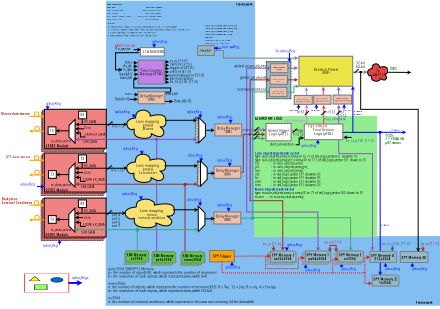 <?xml version="1.0" encoding="UTF-8"?>
<dia:diagram xmlns:dia="http://www.lysator.liu.se/~alla/dia/">
  <dia:layer name="Hintergrund" visible="true" active="true">
    <dia:object type="Standard - Box" version="0" id="O0">
      <dia:attribute name="obj_pos">
        <dia:point val="17.41,-12.775"/>
      </dia:attribute>
      <dia:attribute name="obj_bb">
        <dia:rectangle val="17.36,-12.825;24.16,-2.625"/>
      </dia:attribute>
      <dia:attribute name="elem_corner">
        <dia:point val="17.41,-12.775"/>
      </dia:attribute>
      <dia:attribute name="elem_width">
        <dia:real val="6.7"/>
      </dia:attribute>
      <dia:attribute name="elem_height">
        <dia:real val="10.1"/>
      </dia:attribute>
      <dia:attribute name="border_width">
        <dia:real val="0.1"/>
      </dia:attribute>
      <dia:attribute name="inner_color">
        <dia:color val="#94b9c6"/>
      </dia:attribute>
      <dia:attribute name="show_background">
        <dia:boolean val="true"/>
      </dia:attribute>
      <dia:attribute name="line_style">
        <dia:enum val="4"/>
      </dia:attribute>
    </dia:object>
    <dia:object type="Standard - Line" version="0" id="O1">
      <dia:attribute name="obj_pos">
        <dia:point val="40.783,-9.909"/>
      </dia:attribute>
      <dia:attribute name="obj_bb">
        <dia:rectangle val="40.682,-10.396;45.08,-9.449"/>
      </dia:attribute>
      <dia:attribute name="conn_endpoints">
        <dia:point val="40.783,-9.909"/>
        <dia:point val="44.857,-9.925"/>
      </dia:attribute>
      <dia:attribute name="numcp">
        <dia:int val="1"/>
      </dia:attribute>
      <dia:attribute name="line_color">
        <dia:color val="#7f7f7f"/>
      </dia:attribute>
      <dia:attribute name="line_width">
        <dia:real val="0.2"/>
      </dia:attribute>
      <dia:attribute name="end_arrow">
        <dia:enum val="22"/>
      </dia:attribute>
      <dia:attribute name="end_arrow_length">
        <dia:real val="0.5"/>
      </dia:attribute>
      <dia:attribute name="end_arrow_width">
        <dia:real val="0.5"/>
      </dia:attribute>
    </dia:object>
    <dia:object type="Standard - Box" version="0" id="O2">
      <dia:attribute name="obj_pos">
        <dia:point val="-26.149,34.791"/>
      </dia:attribute>
      <dia:attribute name="obj_bb">
        <dia:rectangle val="-26.2,34.741;64.557,53.509"/>
      </dia:attribute>
      <dia:attribute name="elem_corner">
        <dia:point val="-26.149,34.791"/>
      </dia:attribute>
      <dia:attribute name="elem_width">
        <dia:real val="90.656"/>
      </dia:attribute>
      <dia:attribute name="elem_height">
        <dia:real val="18.668"/>
      </dia:attribute>
      <dia:attribute name="border_width">
        <dia:real val="0.1"/>
      </dia:attribute>
      <dia:attribute name="border_color">
        <dia:color val="#82bef1"/>
      </dia:attribute>
      <dia:attribute name="inner_color">
        <dia:color val="#82bef1"/>
      </dia:attribute>
      <dia:attribute name="show_background">
        <dia:boolean val="true"/>
      </dia:attribute>
    </dia:object>
    <dia:object type="Standard - Box" version="0" id="O3">
      <dia:attribute name="obj_pos">
        <dia:point val="-26.025,-29.21"/>
      </dia:attribute>
      <dia:attribute name="obj_bb">
        <dia:rectangle val="-26.075,-29.26;14.288,35.081"/>
      </dia:attribute>
      <dia:attribute name="elem_corner">
        <dia:point val="-26.025,-29.21"/>
      </dia:attribute>
      <dia:attribute name="elem_width">
        <dia:real val="40.263"/>
      </dia:attribute>
      <dia:attribute name="elem_height">
        <dia:real val="64.241"/>
      </dia:attribute>
      <dia:attribute name="border_width">
        <dia:real val="0.1"/>
      </dia:attribute>
      <dia:attribute name="border_color">
        <dia:color val="#82bef1"/>
      </dia:attribute>
      <dia:attribute name="inner_color">
        <dia:color val="#82bef1"/>
      </dia:attribute>
      <dia:attribute name="show_background">
        <dia:boolean val="true"/>
      </dia:attribute>
    </dia:object>
    <dia:object type="Standard - Box" version="0" id="O4">
      <dia:attribute name="obj_pos">
        <dia:point val="14.268,2.14"/>
      </dia:attribute>
      <dia:attribute name="obj_bb">
        <dia:rectangle val="14.218,2.09;47.478,34.859"/>
      </dia:attribute>
      <dia:attribute name="elem_corner">
        <dia:point val="14.268,2.14"/>
      </dia:attribute>
      <dia:attribute name="elem_width">
        <dia:real val="33.16"/>
      </dia:attribute>
      <dia:attribute name="elem_height">
        <dia:real val="32.668"/>
      </dia:attribute>
      <dia:attribute name="border_width">
        <dia:real val="0.1"/>
      </dia:attribute>
      <dia:attribute name="border_color">
        <dia:color val="#90ee90"/>
      </dia:attribute>
      <dia:attribute name="inner_color">
        <dia:color val="#90ee90"/>
      </dia:attribute>
      <dia:attribute name="show_background">
        <dia:boolean val="true"/>
      </dia:attribute>
    </dia:object>
    <dia:object type="Flowchart - Box" version="0" id="O5">
      <dia:attribute name="obj_pos">
        <dia:point val="-16.858,-16.581"/>
      </dia:attribute>
      <dia:attribute name="obj_bb">
        <dia:rectangle val="-17.008,-16.731;-10.188,-14.143"/>
      </dia:attribute>
      <dia:attribute name="elem_corner">
        <dia:point val="-16.858,-16.581"/>
      </dia:attribute>
      <dia:attribute name="elem_width">
        <dia:real val="6.52"/>
      </dia:attribute>
      <dia:attribute name="elem_height">
        <dia:real val="2.288"/>
      </dia:attribute>
      <dia:attribute name="border_width">
        <dia:real val="0.3"/>
      </dia:attribute>
      <dia:attribute name="border_color">
        <dia:color val="#7f7f7f"/>
      </dia:attribute>
      <dia:attribute name="show_background">
        <dia:boolean val="true"/>
      </dia:attribute>
      <dia:attribute name="padding">
        <dia:real val="0.5"/>
      </dia:attribute>
      <dia:attribute name="text">
        <dia:composite type="text">
          <dia:attribute name="string">
            <dia:string>#L1A MUX/SIM#</dia:string>
          </dia:attribute>
          <dia:attribute name="font">
            <dia:font family="sans" style="0" name="Helvetica"/>
          </dia:attribute>
          <dia:attribute name="height">
            <dia:real val="0.988"/>
          </dia:attribute>
          <dia:attribute name="pos">
            <dia:point val="-13.598,-15.196"/>
          </dia:attribute>
          <dia:attribute name="color">
            <dia:color val="#000000"/>
          </dia:attribute>
          <dia:attribute name="alignment">
            <dia:enum val="1"/>
          </dia:attribute>
        </dia:composite>
      </dia:attribute>
    </dia:object>
    <dia:object type="Standard - Line" version="0" id="O6">
      <dia:attribute name="obj_pos">
        <dia:point val="-16.858,-16.009"/>
      </dia:attribute>
      <dia:attribute name="obj_bb">
        <dia:rectangle val="-18.688,-16.373;-16.808,-15.65"/>
      </dia:attribute>
      <dia:attribute name="conn_endpoints">
        <dia:point val="-16.858,-16.009"/>
        <dia:point val="-18.638,-16.015"/>
      </dia:attribute>
      <dia:attribute name="numcp">
        <dia:int val="1"/>
      </dia:attribute>
      <dia:attribute name="start_arrow">
        <dia:enum val="22"/>
      </dia:attribute>
      <dia:attribute name="start_arrow_length">
        <dia:real val="0.5"/>
      </dia:attribute>
      <dia:attribute name="start_arrow_width">
        <dia:real val="0.5"/>
      </dia:attribute>
      <dia:connections>
        <dia:connection handle="0" to="O5" connection="5"/>
      </dia:connections>
    </dia:object>
    <dia:object type="Standard - Text" version="1" id="O7">
      <dia:attribute name="obj_pos">
        <dia:point val="-23.763,-15.911"/>
      </dia:attribute>
      <dia:attribute name="obj_bb">
        <dia:rectangle val="-23.763,-16.645;-18.793,-15.723"/>
      </dia:attribute>
      <dia:attribute name="text">
        <dia:composite type="text">
          <dia:attribute name="string">
            <dia:string>#l1a_sync_tcs#</dia:string>
          </dia:attribute>
          <dia:attribute name="font">
            <dia:font family="sans" style="0" name="Helvetica"/>
          </dia:attribute>
          <dia:attribute name="height">
            <dia:real val="0.988"/>
          </dia:attribute>
          <dia:attribute name="pos">
            <dia:point val="-23.763,-15.911"/>
          </dia:attribute>
          <dia:attribute name="color">
            <dia:color val="#000000"/>
          </dia:attribute>
          <dia:attribute name="alignment">
            <dia:enum val="0"/>
          </dia:attribute>
        </dia:composite>
      </dia:attribute>
      <dia:attribute name="valign">
        <dia:enum val="3"/>
      </dia:attribute>
    </dia:object>
    <dia:object type="Flowchart - Box" version="0" id="O8">
      <dia:attribute name="obj_pos">
        <dia:point val="-17.439,-13.137"/>
      </dia:attribute>
      <dia:attribute name="obj_bb">
        <dia:rectangle val="-17.589,-13.287;-10.237,-6.513"/>
      </dia:attribute>
      <dia:attribute name="elem_corner">
        <dia:point val="-17.439,-13.137"/>
      </dia:attribute>
      <dia:attribute name="elem_width">
        <dia:real val="7.053"/>
      </dia:attribute>
      <dia:attribute name="elem_height">
        <dia:real val="6.475"/>
      </dia:attribute>
      <dia:attribute name="border_width">
        <dia:real val="0.3"/>
      </dia:attribute>
      <dia:attribute name="border_color">
        <dia:color val="#7f7f7f"/>
      </dia:attribute>
      <dia:attribute name="inner_color">
        <dia:color val="#c281eb"/>
      </dia:attribute>
      <dia:attribute name="show_background">
        <dia:boolean val="true"/>
      </dia:attribute>
      <dia:attribute name="padding">
        <dia:real val="0.5"/>
      </dia:attribute>
      <dia:attribute name="text">
        <dia:composite type="text">
          <dia:attribute name="string">
            <dia:string>#Timer Counter
Manager(TCM)#</dia:string>
          </dia:attribute>
          <dia:attribute name="font">
            <dia:font family="sans" style="0" name="Helvetica"/>
          </dia:attribute>
          <dia:attribute name="height">
            <dia:real val="0.988"/>
          </dia:attribute>
          <dia:attribute name="pos">
            <dia:point val="-13.913,-10.153"/>
          </dia:attribute>
          <dia:attribute name="color">
            <dia:color val="#000000"/>
          </dia:attribute>
          <dia:attribute name="alignment">
            <dia:enum val="1"/>
          </dia:attribute>
        </dia:composite>
      </dia:attribute>
    </dia:object>
    <dia:object type="Standard - Line" version="0" id="O9">
      <dia:attribute name="obj_pos">
        <dia:point val="-17.738,-11.487"/>
      </dia:attribute>
      <dia:attribute name="obj_bb">
        <dia:rectangle val="-18.788,-11.849;-17.688,-11.125"/>
      </dia:attribute>
      <dia:attribute name="conn_endpoints">
        <dia:point val="-17.738,-11.487"/>
        <dia:point val="-18.738,-11.487"/>
      </dia:attribute>
      <dia:attribute name="numcp">
        <dia:int val="1"/>
      </dia:attribute>
      <dia:attribute name="start_arrow">
        <dia:enum val="22"/>
      </dia:attribute>
      <dia:attribute name="start_arrow_length">
        <dia:real val="0.5"/>
      </dia:attribute>
      <dia:attribute name="start_arrow_width">
        <dia:real val="0.5"/>
      </dia:attribute>
    </dia:object>
    <dia:object type="Standard - Text" version="1" id="O10">
      <dia:attribute name="obj_pos">
        <dia:point val="-21.538,-11.237"/>
      </dia:attribute>
      <dia:attribute name="obj_bb">
        <dia:rectangle val="-21.538,-11.972;-18.875,-11.05"/>
      </dia:attribute>
      <dia:attribute name="text">
        <dia:composite type="text">
          <dia:attribute name="string">
            <dia:string>#lhc_clk#</dia:string>
          </dia:attribute>
          <dia:attribute name="font">
            <dia:font family="sans" style="0" name="Helvetica"/>
          </dia:attribute>
          <dia:attribute name="height">
            <dia:real val="0.988"/>
          </dia:attribute>
          <dia:attribute name="pos">
            <dia:point val="-21.538,-11.237"/>
          </dia:attribute>
          <dia:attribute name="color">
            <dia:color val="#000000"/>
          </dia:attribute>
          <dia:attribute name="alignment">
            <dia:enum val="0"/>
          </dia:attribute>
        </dia:composite>
      </dia:attribute>
      <dia:attribute name="valign">
        <dia:enum val="3"/>
      </dia:attribute>
    </dia:object>
    <dia:object type="Standard - Line" version="0" id="O11">
      <dia:attribute name="obj_pos">
        <dia:point val="-17.588,-9.312"/>
      </dia:attribute>
      <dia:attribute name="obj_bb">
        <dia:rectangle val="-18.638,-9.674;-17.538,-8.95"/>
      </dia:attribute>
      <dia:attribute name="conn_endpoints">
        <dia:point val="-17.588,-9.312"/>
        <dia:point val="-18.588,-9.312"/>
      </dia:attribute>
      <dia:attribute name="numcp">
        <dia:int val="1"/>
      </dia:attribute>
      <dia:attribute name="start_arrow">
        <dia:enum val="22"/>
      </dia:attribute>
      <dia:attribute name="start_arrow_length">
        <dia:real val="0.5"/>
      </dia:attribute>
      <dia:attribute name="start_arrow_width">
        <dia:real val="0.5"/>
      </dia:attribute>
    </dia:object>
    <dia:object type="Standard - Text" version="1" id="O12">
      <dia:attribute name="obj_pos">
        <dia:point val="-22.538,-9.087"/>
      </dia:attribute>
      <dia:attribute name="obj_bb">
        <dia:rectangle val="-22.538,-9.822;-18.75,-8.9"/>
      </dia:attribute>
      <dia:attribute name="text">
        <dia:composite type="text">
          <dia:attribute name="string">
            <dia:string>#bgos[4:0]#</dia:string>
          </dia:attribute>
          <dia:attribute name="font">
            <dia:font family="sans" style="0" name="Helvetica"/>
          </dia:attribute>
          <dia:attribute name="height">
            <dia:real val="0.988"/>
          </dia:attribute>
          <dia:attribute name="pos">
            <dia:point val="-22.538,-9.087"/>
          </dia:attribute>
          <dia:attribute name="color">
            <dia:color val="#000000"/>
          </dia:attribute>
          <dia:attribute name="alignment">
            <dia:enum val="0"/>
          </dia:attribute>
        </dia:composite>
      </dia:attribute>
      <dia:attribute name="valign">
        <dia:enum val="3"/>
      </dia:attribute>
    </dia:object>
    <dia:object type="Standard - Line" version="0" id="O13">
      <dia:attribute name="obj_pos">
        <dia:point val="-17.763,-12.462"/>
      </dia:attribute>
      <dia:attribute name="obj_bb">
        <dia:rectangle val="-18.813,-12.824;-17.713,-12.1"/>
      </dia:attribute>
      <dia:attribute name="conn_endpoints">
        <dia:point val="-17.763,-12.462"/>
        <dia:point val="-18.763,-12.462"/>
      </dia:attribute>
      <dia:attribute name="numcp">
        <dia:int val="1"/>
      </dia:attribute>
      <dia:attribute name="start_arrow">
        <dia:enum val="22"/>
      </dia:attribute>
      <dia:attribute name="start_arrow_length">
        <dia:real val="0.5"/>
      </dia:attribute>
      <dia:attribute name="start_arrow_width">
        <dia:real val="0.5"/>
      </dia:attribute>
    </dia:object>
    <dia:object type="Standard - Text" version="1" id="O14">
      <dia:attribute name="obj_pos">
        <dia:point val="-21.125,-12.229"/>
      </dia:attribute>
      <dia:attribute name="obj_bb">
        <dia:rectangle val="-21.125,-12.964;-18.983,-12.041"/>
      </dia:attribute>
      <dia:attribute name="text">
        <dia:composite type="text">
          <dia:attribute name="string">
            <dia:string>#bcres#</dia:string>
          </dia:attribute>
          <dia:attribute name="font">
            <dia:font family="sans" style="0" name="Helvetica"/>
          </dia:attribute>
          <dia:attribute name="height">
            <dia:real val="0.988"/>
          </dia:attribute>
          <dia:attribute name="pos">
            <dia:point val="-21.125,-12.229"/>
          </dia:attribute>
          <dia:attribute name="color">
            <dia:color val="#000000"/>
          </dia:attribute>
          <dia:attribute name="alignment">
            <dia:enum val="0"/>
          </dia:attribute>
        </dia:composite>
      </dia:attribute>
      <dia:attribute name="valign">
        <dia:enum val="3"/>
      </dia:attribute>
    </dia:object>
    <dia:object type="Standard - Line" version="0" id="O15">
      <dia:attribute name="obj_pos">
        <dia:point val="-17.713,-10.487"/>
      </dia:attribute>
      <dia:attribute name="obj_bb">
        <dia:rectangle val="-18.763,-10.849;-17.663,-10.125"/>
      </dia:attribute>
      <dia:attribute name="conn_endpoints">
        <dia:point val="-17.713,-10.487"/>
        <dia:point val="-18.713,-10.487"/>
      </dia:attribute>
      <dia:attribute name="numcp">
        <dia:int val="1"/>
      </dia:attribute>
      <dia:attribute name="start_arrow">
        <dia:enum val="22"/>
      </dia:attribute>
      <dia:attribute name="start_arrow_length">
        <dia:real val="0.5"/>
      </dia:attribute>
      <dia:attribute name="start_arrow_width">
        <dia:real val="0.5"/>
      </dia:attribute>
    </dia:object>
    <dia:object type="Standard - Text" version="1" id="O16">
      <dia:attribute name="obj_pos">
        <dia:point val="-22.063,-10.287"/>
      </dia:attribute>
      <dia:attribute name="obj_bb">
        <dia:rectangle val="-22.063,-11.022;-18.645,-10.1"/>
      </dia:attribute>
      <dia:attribute name="text">
        <dia:composite type="text">
          <dia:attribute name="string">
            <dia:string>#l1a_sync#</dia:string>
          </dia:attribute>
          <dia:attribute name="font">
            <dia:font family="sans" style="0" name="Helvetica"/>
          </dia:attribute>
          <dia:attribute name="height">
            <dia:real val="0.988"/>
          </dia:attribute>
          <dia:attribute name="pos">
            <dia:point val="-22.063,-10.287"/>
          </dia:attribute>
          <dia:attribute name="color">
            <dia:color val="#000000"/>
          </dia:attribute>
          <dia:attribute name="alignment">
            <dia:enum val="0"/>
          </dia:attribute>
        </dia:composite>
      </dia:attribute>
      <dia:attribute name="valign">
        <dia:enum val="3"/>
      </dia:attribute>
    </dia:object>
    <dia:object type="Standard - Line" version="0" id="O17">
      <dia:attribute name="obj_pos">
        <dia:point val="-9.188,-12.687"/>
      </dia:attribute>
      <dia:attribute name="obj_bb">
        <dia:rectangle val="-10.238,-13.049;-9.138,-12.325"/>
      </dia:attribute>
      <dia:attribute name="conn_endpoints">
        <dia:point val="-9.188,-12.687"/>
        <dia:point val="-10.188,-12.687"/>
      </dia:attribute>
      <dia:attribute name="numcp">
        <dia:int val="1"/>
      </dia:attribute>
      <dia:attribute name="start_arrow">
        <dia:enum val="22"/>
      </dia:attribute>
      <dia:attribute name="start_arrow_length">
        <dia:real val="0.5"/>
      </dia:attribute>
      <dia:attribute name="start_arrow_width">
        <dia:real val="0.5"/>
      </dia:attribute>
    </dia:object>
    <dia:object type="Standard - Line" version="0" id="O18">
      <dia:attribute name="obj_pos">
        <dia:point val="-9.188,-11.787"/>
      </dia:attribute>
      <dia:attribute name="obj_bb">
        <dia:rectangle val="-10.238,-12.149;-9.138,-11.425"/>
      </dia:attribute>
      <dia:attribute name="conn_endpoints">
        <dia:point val="-9.188,-11.787"/>
        <dia:point val="-10.188,-11.787"/>
      </dia:attribute>
      <dia:attribute name="numcp">
        <dia:int val="1"/>
      </dia:attribute>
      <dia:attribute name="start_arrow">
        <dia:enum val="22"/>
      </dia:attribute>
      <dia:attribute name="start_arrow_length">
        <dia:real val="0.5"/>
      </dia:attribute>
      <dia:attribute name="start_arrow_width">
        <dia:real val="0.5"/>
      </dia:attribute>
    </dia:object>
    <dia:object type="Standard - Line" version="0" id="O19">
      <dia:attribute name="obj_pos">
        <dia:point val="-9.213,-10.887"/>
      </dia:attribute>
      <dia:attribute name="obj_bb">
        <dia:rectangle val="-10.263,-11.249;-9.163,-10.525"/>
      </dia:attribute>
      <dia:attribute name="conn_endpoints">
        <dia:point val="-9.213,-10.887"/>
        <dia:point val="-10.213,-10.887"/>
      </dia:attribute>
      <dia:attribute name="numcp">
        <dia:int val="1"/>
      </dia:attribute>
      <dia:attribute name="start_arrow">
        <dia:enum val="22"/>
      </dia:attribute>
      <dia:attribute name="start_arrow_length">
        <dia:real val="0.5"/>
      </dia:attribute>
      <dia:attribute name="start_arrow_width">
        <dia:real val="0.5"/>
      </dia:attribute>
    </dia:object>
    <dia:object type="Standard - Line" version="0" id="O20">
      <dia:attribute name="obj_pos">
        <dia:point val="-9.213,-9.962"/>
      </dia:attribute>
      <dia:attribute name="obj_bb">
        <dia:rectangle val="-10.263,-10.324;-9.163,-9.6"/>
      </dia:attribute>
      <dia:attribute name="conn_endpoints">
        <dia:point val="-9.213,-9.962"/>
        <dia:point val="-10.213,-9.962"/>
      </dia:attribute>
      <dia:attribute name="numcp">
        <dia:int val="1"/>
      </dia:attribute>
      <dia:attribute name="start_arrow">
        <dia:enum val="22"/>
      </dia:attribute>
      <dia:attribute name="start_arrow_length">
        <dia:real val="0.5"/>
      </dia:attribute>
      <dia:attribute name="start_arrow_width">
        <dia:real val="0.5"/>
      </dia:attribute>
    </dia:object>
    <dia:object type="Standard - Text" version="1" id="O21">
      <dia:attribute name="obj_pos">
        <dia:point val="-8.913,-12.612"/>
      </dia:attribute>
      <dia:attribute name="obj_bb">
        <dia:rectangle val="-8.913,-13.347;-4.083,-12.425"/>
      </dia:attribute>
      <dia:attribute name="text">
        <dia:composite type="text">
          <dia:attribute name="string">
            <dia:string>#bx_nr [11:0]#</dia:string>
          </dia:attribute>
          <dia:attribute name="font">
            <dia:font family="sans" style="0" name="Helvetica"/>
          </dia:attribute>
          <dia:attribute name="height">
            <dia:real val="0.988"/>
          </dia:attribute>
          <dia:attribute name="pos">
            <dia:point val="-8.913,-12.612"/>
          </dia:attribute>
          <dia:attribute name="color">
            <dia:color val="#000000"/>
          </dia:attribute>
          <dia:attribute name="alignment">
            <dia:enum val="0"/>
          </dia:attribute>
        </dia:composite>
      </dia:attribute>
      <dia:attribute name="valign">
        <dia:enum val="3"/>
      </dia:attribute>
    </dia:object>
    <dia:object type="Standard - Text" version="1" id="O22">
      <dia:attribute name="obj_pos">
        <dia:point val="-8.888,-11.712"/>
      </dia:attribute>
      <dia:attribute name="obj_bb">
        <dia:rectangle val="-8.888,-12.447;-2.781,-11.525"/>
      </dia:attribute>
      <dia:attribute name="text">
        <dia:composite type="text">
          <dia:attribute name="string">
            <dia:string>#event_nr [31:0]#</dia:string>
          </dia:attribute>
          <dia:attribute name="font">
            <dia:font family="sans" style="0" name="Helvetica"/>
          </dia:attribute>
          <dia:attribute name="height">
            <dia:real val="0.988"/>
          </dia:attribute>
          <dia:attribute name="pos">
            <dia:point val="-8.888,-11.712"/>
          </dia:attribute>
          <dia:attribute name="color">
            <dia:color val="#000000"/>
          </dia:attribute>
          <dia:attribute name="alignment">
            <dia:enum val="0"/>
          </dia:attribute>
        </dia:composite>
      </dia:attribute>
      <dia:attribute name="valign">
        <dia:enum val="3"/>
      </dia:attribute>
    </dia:object>
    <dia:object type="Standard - Text" version="1" id="O23">
      <dia:attribute name="obj_pos">
        <dia:point val="-8.863,-9.762"/>
      </dia:attribute>
      <dia:attribute name="obj_bb">
        <dia:rectangle val="-8.863,-10.497;-3.163,-9.575"/>
      </dia:attribute>
      <dia:attribute name="text">
        <dia:composite type="text">
          <dia:attribute name="string">
            <dia:string>#orbit_nr [47:0]#</dia:string>
          </dia:attribute>
          <dia:attribute name="font">
            <dia:font family="sans" style="0" name="Helvetica"/>
          </dia:attribute>
          <dia:attribute name="height">
            <dia:real val="0.988"/>
          </dia:attribute>
          <dia:attribute name="pos">
            <dia:point val="-8.863,-9.762"/>
          </dia:attribute>
          <dia:attribute name="color">
            <dia:color val="#000000"/>
          </dia:attribute>
          <dia:attribute name="alignment">
            <dia:enum val="0"/>
          </dia:attribute>
        </dia:composite>
      </dia:attribute>
      <dia:attribute name="valign">
        <dia:enum val="3"/>
      </dia:attribute>
    </dia:object>
    <dia:object type="Standard - Text" version="1" id="O24">
      <dia:attribute name="obj_pos">
        <dia:point val="-9.013,-8.737"/>
      </dia:attribute>
      <dia:attribute name="obj_bb">
        <dia:rectangle val="-9.013,-9.472;0.744,-8.55"/>
      </dia:attribute>
      <dia:attribute name="text">
        <dia:composite type="text">
          <dia:attribute name="string">
            <dia:string>#luminosity_seg_nr [31:0]#</dia:string>
          </dia:attribute>
          <dia:attribute name="font">
            <dia:font family="sans" style="0" name="Helvetica"/>
          </dia:attribute>
          <dia:attribute name="height">
            <dia:real val="0.988"/>
          </dia:attribute>
          <dia:attribute name="pos">
            <dia:point val="-9.013,-8.737"/>
          </dia:attribute>
          <dia:attribute name="color">
            <dia:color val="#000000"/>
          </dia:attribute>
          <dia:attribute name="alignment">
            <dia:enum val="0"/>
          </dia:attribute>
        </dia:composite>
      </dia:attribute>
      <dia:attribute name="valign">
        <dia:enum val="3"/>
      </dia:attribute>
    </dia:object>
    <dia:object type="Flowchart - Box" version="0" id="O25">
      <dia:attribute name="obj_pos">
        <dia:point val="26.292,-14.225"/>
      </dia:attribute>
      <dia:attribute name="obj_bb">
        <dia:rectangle val="26.142,-14.375;41.057,-5.925"/>
      </dia:attribute>
      <dia:attribute name="elem_corner">
        <dia:point val="26.292,-14.225"/>
      </dia:attribute>
      <dia:attribute name="elem_width">
        <dia:real val="14.615"/>
      </dia:attribute>
      <dia:attribute name="elem_height">
        <dia:real val="8.15"/>
      </dia:attribute>
      <dia:attribute name="border_width">
        <dia:real val="0.3"/>
      </dia:attribute>
      <dia:attribute name="border_color">
        <dia:color val="#7f7f7f"/>
      </dia:attribute>
      <dia:attribute name="inner_color">
        <dia:color val="#ebe546"/>
      </dia:attribute>
      <dia:attribute name="show_background">
        <dia:boolean val="true"/>
      </dia:attribute>
      <dia:attribute name="padding">
        <dia:real val="0.5"/>
      </dia:attribute>
      <dia:attribute name="text">
        <dia:composite type="text">
          <dia:attribute name="string">
            <dia:string>#Readout-Process
(ROP)#</dia:string>
          </dia:attribute>
          <dia:attribute name="font">
            <dia:font family="sans" style="0" name="Helvetica"/>
          </dia:attribute>
          <dia:attribute name="height">
            <dia:real val="0.988"/>
          </dia:attribute>
          <dia:attribute name="pos">
            <dia:point val="33.599,-10.403"/>
          </dia:attribute>
          <dia:attribute name="color">
            <dia:color val="#000000"/>
          </dia:attribute>
          <dia:attribute name="alignment">
            <dia:enum val="1"/>
          </dia:attribute>
        </dia:composite>
      </dia:attribute>
    </dia:object>
    <dia:object type="Standard - Line" version="0" id="O26">
      <dia:attribute name="obj_pos">
        <dia:point val="56.757,-9.825"/>
      </dia:attribute>
      <dia:attribute name="obj_bb">
        <dia:rectangle val="50.202,-10.307;56.858,-9.36"/>
      </dia:attribute>
      <dia:attribute name="conn_endpoints">
        <dia:point val="56.757,-9.825"/>
        <dia:point val="50.303,-9.882"/>
      </dia:attribute>
      <dia:attribute name="numcp">
        <dia:int val="1"/>
      </dia:attribute>
      <dia:attribute name="line_width">
        <dia:real val="0.2"/>
      </dia:attribute>
      <dia:attribute name="start_arrow">
        <dia:enum val="22"/>
      </dia:attribute>
      <dia:attribute name="start_arrow_length">
        <dia:real val="0.5"/>
      </dia:attribute>
      <dia:attribute name="start_arrow_width">
        <dia:real val="0.5"/>
      </dia:attribute>
    </dia:object>
    <dia:object type="Standard - Text" version="1" id="O27">
      <dia:attribute name="obj_pos">
        <dia:point val="51.11,-10.572"/>
      </dia:attribute>
      <dia:attribute name="obj_bb">
        <dia:rectangle val="51.11,-11.306;53.05,-10.384"/>
      </dia:attribute>
      <dia:attribute name="text">
        <dia:composite type="text">
          <dia:attribute name="string">
            <dia:string>#DAQ#</dia:string>
          </dia:attribute>
          <dia:attribute name="font">
            <dia:font family="sans" style="80" name="Helvetica-Bold"/>
          </dia:attribute>
          <dia:attribute name="height">
            <dia:real val="0.988"/>
          </dia:attribute>
          <dia:attribute name="pos">
            <dia:point val="51.11,-10.572"/>
          </dia:attribute>
          <dia:attribute name="color">
            <dia:color val="#1e801e"/>
          </dia:attribute>
          <dia:attribute name="alignment">
            <dia:enum val="0"/>
          </dia:attribute>
        </dia:composite>
      </dia:attribute>
      <dia:attribute name="valign">
        <dia:enum val="3"/>
      </dia:attribute>
    </dia:object>
    <dia:object type="Flowchart - Box" version="0" id="O28">
      <dia:attribute name="obj_pos">
        <dia:point val="17.343,4.057"/>
      </dia:attribute>
      <dia:attribute name="obj_bb">
        <dia:rectangle val="17.193,3.907;24.293,8.92"/>
      </dia:attribute>
      <dia:attribute name="elem_corner">
        <dia:point val="17.343,4.057"/>
      </dia:attribute>
      <dia:attribute name="elem_width">
        <dia:real val="6.8"/>
      </dia:attribute>
      <dia:attribute name="elem_height">
        <dia:real val="4.713"/>
      </dia:attribute>
      <dia:attribute name="border_width">
        <dia:real val="0.3"/>
      </dia:attribute>
      <dia:attribute name="border_color">
        <dia:color val="#7f7f7f"/>
      </dia:attribute>
      <dia:attribute name="show_background">
        <dia:boolean val="true"/>
      </dia:attribute>
      <dia:attribute name="padding">
        <dia:real val="0.5"/>
      </dia:attribute>
      <dia:attribute name="text">
        <dia:composite type="text">
          <dia:attribute name="string">
            <dia:string>#Global Trigger
Logic (µGTL)#</dia:string>
          </dia:attribute>
          <dia:attribute name="font">
            <dia:font family="sans" style="0" name="Helvetica"/>
          </dia:attribute>
          <dia:attribute name="height">
            <dia:real val="0.988"/>
          </dia:attribute>
          <dia:attribute name="pos">
            <dia:point val="20.743,6.16"/>
          </dia:attribute>
          <dia:attribute name="color">
            <dia:color val="#000000"/>
          </dia:attribute>
          <dia:attribute name="alignment">
            <dia:enum val="1"/>
          </dia:attribute>
        </dia:composite>
      </dia:attribute>
    </dia:object>
    <dia:object type="Standard - Line" version="0" id="O29">
      <dia:attribute name="obj_pos">
        <dia:point val="33.04,-0.911"/>
      </dia:attribute>
      <dia:attribute name="obj_bb">
        <dia:rectangle val="32.565,-1.011;33.512,4.185"/>
      </dia:attribute>
      <dia:attribute name="conn_endpoints">
        <dia:point val="33.04,-0.911"/>
        <dia:point val="33.031,4.085"/>
      </dia:attribute>
      <dia:attribute name="numcp">
        <dia:int val="1"/>
      </dia:attribute>
      <dia:attribute name="line_color">
        <dia:color val="#df4545"/>
      </dia:attribute>
      <dia:attribute name="line_width">
        <dia:real val="0.2"/>
      </dia:attribute>
      <dia:attribute name="start_arrow">
        <dia:enum val="22"/>
      </dia:attribute>
      <dia:attribute name="start_arrow_length">
        <dia:real val="0.5"/>
      </dia:attribute>
      <dia:attribute name="start_arrow_width">
        <dia:real val="0.5"/>
      </dia:attribute>
    </dia:object>
    <dia:object type="Standard - Line" version="0" id="O30">
      <dia:attribute name="obj_pos">
        <dia:point val="24.313,6.051"/>
      </dia:attribute>
      <dia:attribute name="obj_bb">
        <dia:rectangle val="24.213,5.566;27.732,6.513"/>
      </dia:attribute>
      <dia:attribute name="conn_endpoints">
        <dia:point val="24.313,6.051"/>
        <dia:point val="27.509,6.036"/>
      </dia:attribute>
      <dia:attribute name="numcp">
        <dia:int val="1"/>
      </dia:attribute>
      <dia:attribute name="line_color">
        <dia:color val="#7f7f7f"/>
      </dia:attribute>
      <dia:attribute name="line_width">
        <dia:real val="0.2"/>
      </dia:attribute>
      <dia:attribute name="end_arrow">
        <dia:enum val="22"/>
      </dia:attribute>
      <dia:attribute name="end_arrow_length">
        <dia:real val="0.5"/>
      </dia:attribute>
      <dia:attribute name="end_arrow_width">
        <dia:real val="0.5"/>
      </dia:attribute>
    </dia:object>
    <dia:object type="Standard - Line" version="0" id="O31">
      <dia:attribute name="obj_pos">
        <dia:point val="40.907,6.475"/>
      </dia:attribute>
      <dia:attribute name="obj_bb">
        <dia:rectangle val="40.832,6.033;55.525,6.869"/>
      </dia:attribute>
      <dia:attribute name="conn_endpoints">
        <dia:point val="40.907,6.475"/>
        <dia:point val="55.357,6.45"/>
      </dia:attribute>
      <dia:attribute name="numcp">
        <dia:int val="1"/>
      </dia:attribute>
      <dia:attribute name="line_color">
        <dia:color val="#0000ff"/>
      </dia:attribute>
      <dia:attribute name="line_width">
        <dia:real val="0.15"/>
      </dia:attribute>
      <dia:attribute name="end_arrow">
        <dia:enum val="22"/>
      </dia:attribute>
      <dia:attribute name="end_arrow_length">
        <dia:real val="0.5"/>
      </dia:attribute>
      <dia:attribute name="end_arrow_width">
        <dia:real val="0.5"/>
      </dia:attribute>
    </dia:object>
    <dia:object type="Standard - ZigZagLine" version="1" id="O32">
      <dia:attribute name="obj_pos">
        <dia:point val="8.849,17.337"/>
      </dia:attribute>
      <dia:attribute name="obj_bb">
        <dia:rectangle val="8.749,6.566;17.294,17.438"/>
      </dia:attribute>
      <dia:attribute name="orth_points">
        <dia:point val="8.849,17.337"/>
        <dia:point val="11.141,17.337"/>
        <dia:point val="11.141,7.04"/>
        <dia:point val="17.07,7.04"/>
      </dia:attribute>
      <dia:attribute name="orth_orient">
        <dia:enum val="0"/>
        <dia:enum val="1"/>
        <dia:enum val="0"/>
      </dia:attribute>
      <dia:attribute name="autorouting">
        <dia:boolean val="false"/>
      </dia:attribute>
      <dia:attribute name="line_color">
        <dia:color val="#a52a2a"/>
      </dia:attribute>
      <dia:attribute name="line_width">
        <dia:real val="0.2"/>
      </dia:attribute>
      <dia:attribute name="end_arrow">
        <dia:enum val="22"/>
      </dia:attribute>
      <dia:attribute name="end_arrow_length">
        <dia:real val="0.5"/>
      </dia:attribute>
      <dia:attribute name="end_arrow_width">
        <dia:real val="0.5"/>
      </dia:attribute>
    </dia:object>
    <dia:object type="Standard - Line" version="0" id="O33">
      <dia:attribute name="obj_pos">
        <dia:point val="10.702,5.804"/>
      </dia:attribute>
      <dia:attribute name="obj_bb">
        <dia:rectangle val="10.602,5.351;17.608,6.298"/>
      </dia:attribute>
      <dia:attribute name="conn_endpoints">
        <dia:point val="10.702,5.804"/>
        <dia:point val="17.384,5.827"/>
      </dia:attribute>
      <dia:attribute name="numcp">
        <dia:int val="1"/>
      </dia:attribute>
      <dia:attribute name="line_color">
        <dia:color val="#914cbc"/>
      </dia:attribute>
      <dia:attribute name="line_width">
        <dia:real val="0.2"/>
      </dia:attribute>
      <dia:attribute name="end_arrow">
        <dia:enum val="22"/>
      </dia:attribute>
      <dia:attribute name="end_arrow_length">
        <dia:real val="0.5"/>
      </dia:attribute>
      <dia:attribute name="end_arrow_width">
        <dia:real val="0.5"/>
      </dia:attribute>
      <dia:connections>
        <dia:connection handle="0" to="O38" connection="8"/>
      </dia:connections>
    </dia:object>
    <dia:object type="Standard - Text" version="1" id="O34">
      <dia:attribute name="obj_pos">
        <dia:point val="24.833,7.352"/>
      </dia:attribute>
      <dia:attribute name="obj_bb">
        <dia:rectangle val="24.833,6.617;27.503,7.539"/>
      </dia:attribute>
      <dia:attribute name="text">
        <dia:composite type="text">
          <dia:attribute name="string">
            <dia:string>#n=512#</dia:string>
          </dia:attribute>
          <dia:attribute name="font">
            <dia:font family="sans" style="0" name="Helvetica"/>
          </dia:attribute>
          <dia:attribute name="height">
            <dia:real val="0.988"/>
          </dia:attribute>
          <dia:attribute name="pos">
            <dia:point val="24.833,7.352"/>
          </dia:attribute>
          <dia:attribute name="color">
            <dia:color val="#000000"/>
          </dia:attribute>
          <dia:attribute name="alignment">
            <dia:enum val="0"/>
          </dia:attribute>
        </dia:composite>
      </dia:attribute>
      <dia:attribute name="valign">
        <dia:enum val="3"/>
      </dia:attribute>
    </dia:object>
    <dia:object type="Flowchart - Box" version="0" id="O35">
      <dia:attribute name="obj_pos">
        <dia:point val="2.016,38.597"/>
      </dia:attribute>
      <dia:attribute name="obj_bb">
        <dia:rectangle val="1.866,38.447;8.857,41.837"/>
      </dia:attribute>
      <dia:attribute name="elem_corner">
        <dia:point val="2.016,38.597"/>
      </dia:attribute>
      <dia:attribute name="elem_width">
        <dia:real val="6.691"/>
      </dia:attribute>
      <dia:attribute name="elem_height">
        <dia:real val="3.09"/>
      </dia:attribute>
      <dia:attribute name="border_width">
        <dia:real val="0.3"/>
      </dia:attribute>
      <dia:attribute name="border_color">
        <dia:color val="#7f7f7f"/>
      </dia:attribute>
      <dia:attribute name="inner_color">
        <dia:color val="#ffa500"/>
      </dia:attribute>
      <dia:attribute name="show_background">
        <dia:boolean val="true"/>
      </dia:attribute>
      <dia:attribute name="padding">
        <dia:real val="0.5"/>
      </dia:attribute>
      <dia:attribute name="text">
        <dia:composite type="text">
          <dia:attribute name="string">
            <dia:string>#SPY Trigger#</dia:string>
          </dia:attribute>
          <dia:attribute name="font">
            <dia:font family="sans" style="80" name="Helvetica-Bold"/>
          </dia:attribute>
          <dia:attribute name="height">
            <dia:real val="0.988"/>
          </dia:attribute>
          <dia:attribute name="pos">
            <dia:point val="5.362,40.383"/>
          </dia:attribute>
          <dia:attribute name="color">
            <dia:color val="#000000"/>
          </dia:attribute>
          <dia:attribute name="alignment">
            <dia:enum val="1"/>
          </dia:attribute>
        </dia:composite>
      </dia:attribute>
    </dia:object>
    <dia:object type="Standard - ZigZagLine" version="1" id="O36">
      <dia:attribute name="obj_pos">
        <dia:point val="5.362,41.687"/>
      </dia:attribute>
      <dia:attribute name="obj_bb">
        <dia:rectangle val="5.312,40.069;45.56,44.748"/>
      </dia:attribute>
      <dia:attribute name="orth_points">
        <dia:point val="5.362,41.687"/>
        <dia:point val="5.362,44.698"/>
        <dia:point val="44.211,44.698"/>
        <dia:point val="44.211,40.43"/>
        <dia:point val="45.449,40.43"/>
      </dia:attribute>
      <dia:attribute name="orth_orient">
        <dia:enum val="1"/>
        <dia:enum val="0"/>
        <dia:enum val="1"/>
        <dia:enum val="0"/>
      </dia:attribute>
      <dia:attribute name="autorouting">
        <dia:boolean val="false"/>
      </dia:attribute>
      <dia:attribute name="line_color">
        <dia:color val="#ff0000"/>
      </dia:attribute>
      <dia:attribute name="line_style">
        <dia:enum val="1"/>
      </dia:attribute>
      <dia:attribute name="end_arrow">
        <dia:enum val="22"/>
      </dia:attribute>
      <dia:attribute name="end_arrow_length">
        <dia:real val="0.5"/>
      </dia:attribute>
      <dia:attribute name="end_arrow_width">
        <dia:real val="0.5"/>
      </dia:attribute>
      <dia:attribute name="dashlength">
        <dia:real val="0.1"/>
      </dia:attribute>
      <dia:connections>
        <dia:connection handle="0" to="O35" connection="13"/>
      </dia:connections>
    </dia:object>
    <dia:object type="Standard - Line" version="0" id="O37">
      <dia:attribute name="obj_pos">
        <dia:point val="3.29,5.913"/>
      </dia:attribute>
      <dia:attribute name="obj_bb">
        <dia:rectangle val="0.934,5.433;3.391,6.38"/>
      </dia:attribute>
      <dia:attribute name="conn_endpoints">
        <dia:point val="3.29,5.913"/>
        <dia:point val="1.034,5.898"/>
      </dia:attribute>
      <dia:attribute name="numcp">
        <dia:int val="1"/>
      </dia:attribute>
      <dia:attribute name="line_width">
        <dia:real val="0.2"/>
      </dia:attribute>
      <dia:attribute name="start_arrow">
        <dia:enum val="22"/>
      </dia:attribute>
      <dia:attribute name="start_arrow_length">
        <dia:real val="0.5"/>
      </dia:attribute>
      <dia:attribute name="start_arrow_width">
        <dia:real val="0.5"/>
      </dia:attribute>
    </dia:object>
    <dia:object type="Flowchart - Box" version="0" id="O38">
      <dia:attribute name="obj_pos">
        <dia:point val="3.422,4.166"/>
      </dia:attribute>
      <dia:attribute name="obj_bb">
        <dia:rectangle val="3.272,4.016;10.852,7.592"/>
      </dia:attribute>
      <dia:attribute name="elem_corner">
        <dia:point val="3.422,4.166"/>
      </dia:attribute>
      <dia:attribute name="elem_width">
        <dia:real val="7.28"/>
      </dia:attribute>
      <dia:attribute name="elem_height">
        <dia:real val="3.276"/>
      </dia:attribute>
      <dia:attribute name="border_width">
        <dia:real val="0.3"/>
      </dia:attribute>
      <dia:attribute name="border_color">
        <dia:color val="#7f7f7f"/>
      </dia:attribute>
      <dia:attribute name="inner_color">
        <dia:color val="#edc0ae"/>
      </dia:attribute>
      <dia:attribute name="show_background">
        <dia:boolean val="true"/>
      </dia:attribute>
      <dia:attribute name="padding">
        <dia:real val="0.5"/>
      </dia:attribute>
      <dia:attribute name="text">
        <dia:composite type="text">
          <dia:attribute name="string">
            <dia:string>#Delay Manager
(DM)#</dia:string>
          </dia:attribute>
          <dia:attribute name="font">
            <dia:font family="sans" style="0" name="Helvetica"/>
          </dia:attribute>
          <dia:attribute name="height">
            <dia:real val="0.988"/>
          </dia:attribute>
          <dia:attribute name="pos">
            <dia:point val="7.062,5.551"/>
          </dia:attribute>
          <dia:attribute name="color">
            <dia:color val="#000000"/>
          </dia:attribute>
          <dia:attribute name="alignment">
            <dia:enum val="1"/>
          </dia:attribute>
        </dia:composite>
      </dia:attribute>
    </dia:object>
    <dia:object type="Standard - Text" version="1" id="O39">
      <dia:attribute name="obj_pos">
        <dia:point val="-23.745,-16.754"/>
      </dia:attribute>
      <dia:attribute name="obj_bb">
        <dia:rectangle val="-23.745,-17.489;-18.618,-16.567"/>
      </dia:attribute>
      <dia:attribute name="text">
        <dia:composite type="text">
          <dia:attribute name="string">
            <dia:string>#AMC13 (L1A)#</dia:string>
          </dia:attribute>
          <dia:attribute name="font">
            <dia:font family="sans" style="0" name="Helvetica"/>
          </dia:attribute>
          <dia:attribute name="height">
            <dia:real val="0.988"/>
          </dia:attribute>
          <dia:attribute name="pos">
            <dia:point val="-23.745,-16.754"/>
          </dia:attribute>
          <dia:attribute name="color">
            <dia:color val="#ff0000"/>
          </dia:attribute>
          <dia:attribute name="alignment">
            <dia:enum val="0"/>
          </dia:attribute>
        </dia:composite>
      </dia:attribute>
      <dia:attribute name="valign">
        <dia:enum val="3"/>
      </dia:attribute>
    </dia:object>
    <dia:object type="Standard - Text" version="1" id="O40">
      <dia:attribute name="obj_pos">
        <dia:point val="49.752,7.651"/>
      </dia:attribute>
      <dia:attribute name="obj_bb">
        <dia:rectangle val="49.752,6.916;55.129,9.814"/>
      </dia:attribute>
      <dia:attribute name="text">
        <dia:composite type="text">
          <dia:attribute name="string">
            <dia:string>#TCDS:
1 * FINALOR
µGT status#</dia:string>
          </dia:attribute>
          <dia:attribute name="font">
            <dia:font family="sans" style="80" name="Helvetica-Bold"/>
          </dia:attribute>
          <dia:attribute name="height">
            <dia:real val="0.988"/>
          </dia:attribute>
          <dia:attribute name="pos">
            <dia:point val="49.752,7.651"/>
          </dia:attribute>
          <dia:attribute name="color">
            <dia:color val="#1e801e"/>
          </dia:attribute>
          <dia:attribute name="alignment">
            <dia:enum val="0"/>
          </dia:attribute>
        </dia:composite>
      </dia:attribute>
      <dia:attribute name="valign">
        <dia:enum val="3"/>
      </dia:attribute>
    </dia:object>
    <dia:object type="Standard - Text" version="1" id="O41">
      <dia:attribute name="obj_pos">
        <dia:point val="14.294,3.069"/>
      </dia:attribute>
      <dia:attribute name="obj_bb">
        <dia:rectangle val="14.294,2.334;22.566,4.245"/>
      </dia:attribute>
      <dia:attribute name="text">
        <dia:composite type="text">
          <dia:attribute name="string">
            <dia:string>#ALGORITHM LOGIC
#</dia:string>
          </dia:attribute>
          <dia:attribute name="font">
            <dia:font family="sans" style="80" name="Helvetica-Bold"/>
          </dia:attribute>
          <dia:attribute name="height">
            <dia:real val="0.988"/>
          </dia:attribute>
          <dia:attribute name="pos">
            <dia:point val="14.294,3.069"/>
          </dia:attribute>
          <dia:attribute name="color">
            <dia:color val="#000000"/>
          </dia:attribute>
          <dia:attribute name="alignment">
            <dia:enum val="0"/>
          </dia:attribute>
        </dia:composite>
      </dia:attribute>
      <dia:attribute name="valign">
        <dia:enum val="3"/>
      </dia:attribute>
    </dia:object>
    <dia:object type="Standard - Box" version="0" id="O42">
      <dia:attribute name="obj_pos">
        <dia:point val="-43.69,0.89"/>
      </dia:attribute>
      <dia:attribute name="obj_bb">
        <dia:rectangle val="-43.74,0.84;-26.816,11.802"/>
      </dia:attribute>
      <dia:attribute name="elem_corner">
        <dia:point val="-43.69,0.89"/>
      </dia:attribute>
      <dia:attribute name="elem_width">
        <dia:real val="16.824"/>
      </dia:attribute>
      <dia:attribute name="elem_height">
        <dia:real val="10.862"/>
      </dia:attribute>
      <dia:attribute name="border_width">
        <dia:real val="0.1"/>
      </dia:attribute>
      <dia:attribute name="inner_color">
        <dia:color val="#f18282"/>
      </dia:attribute>
      <dia:attribute name="show_background">
        <dia:boolean val="true"/>
      </dia:attribute>
      <dia:attribute name="line_style">
        <dia:enum val="4"/>
      </dia:attribute>
    </dia:object>
    <dia:object type="Standard - Box" version="0" id="O43">
      <dia:attribute name="obj_pos">
        <dia:point val="-43.434,0.375"/>
      </dia:attribute>
      <dia:attribute name="obj_bb">
        <dia:rectangle val="-43.484,0.325;-26.56,11.287"/>
      </dia:attribute>
      <dia:attribute name="elem_corner">
        <dia:point val="-43.434,0.375"/>
      </dia:attribute>
      <dia:attribute name="elem_width">
        <dia:real val="16.824"/>
      </dia:attribute>
      <dia:attribute name="elem_height">
        <dia:real val="10.862"/>
      </dia:attribute>
      <dia:attribute name="border_width">
        <dia:real val="0.1"/>
      </dia:attribute>
      <dia:attribute name="inner_color">
        <dia:color val="#f18282"/>
      </dia:attribute>
      <dia:attribute name="show_background">
        <dia:boolean val="true"/>
      </dia:attribute>
      <dia:attribute name="line_style">
        <dia:enum val="4"/>
      </dia:attribute>
    </dia:object>
    <dia:object type="Standard - Box" version="0" id="O44">
      <dia:attribute name="obj_pos">
        <dia:point val="-42.941,0.183"/>
      </dia:attribute>
      <dia:attribute name="obj_bb">
        <dia:rectangle val="-42.991,0.133;-26.067,10.853"/>
      </dia:attribute>
      <dia:attribute name="elem_corner">
        <dia:point val="-42.941,0.183"/>
      </dia:attribute>
      <dia:attribute name="elem_width">
        <dia:real val="16.824"/>
      </dia:attribute>
      <dia:attribute name="elem_height">
        <dia:real val="10.62"/>
      </dia:attribute>
      <dia:attribute name="border_width">
        <dia:real val="0.1"/>
      </dia:attribute>
      <dia:attribute name="inner_color">
        <dia:color val="#f18282"/>
      </dia:attribute>
      <dia:attribute name="show_background">
        <dia:boolean val="true"/>
      </dia:attribute>
    </dia:object>
    <dia:object type="Standard - Text" version="1" id="O45">
      <dia:attribute name="obj_pos">
        <dia:point val="-28.85,3.933"/>
      </dia:attribute>
      <dia:attribute name="obj_bb">
        <dia:rectangle val="-32.367,3.198;-28.85,4.121"/>
      </dia:attribute>
      <dia:attribute name="text">
        <dia:composite type="text">
          <dia:attribute name="string">
            <dia:string>#RX_DATA#</dia:string>
          </dia:attribute>
          <dia:attribute name="font">
            <dia:font family="sans" style="0" name="Helvetica"/>
          </dia:attribute>
          <dia:attribute name="height">
            <dia:real val="0.988"/>
          </dia:attribute>
          <dia:attribute name="pos">
            <dia:point val="-28.85,3.933"/>
          </dia:attribute>
          <dia:attribute name="color">
            <dia:color val="#000000"/>
          </dia:attribute>
          <dia:attribute name="alignment">
            <dia:enum val="2"/>
          </dia:attribute>
        </dia:composite>
      </dia:attribute>
      <dia:attribute name="valign">
        <dia:enum val="3"/>
      </dia:attribute>
    </dia:object>
    <dia:object type="Standard - Line" version="0" id="O46">
      <dia:attribute name="obj_pos">
        <dia:point val="-32.234,5.516"/>
      </dia:attribute>
      <dia:attribute name="obj_bb">
        <dia:rectangle val="-34.752,5.027;-32.133,5.974"/>
      </dia:attribute>
      <dia:attribute name="conn_endpoints">
        <dia:point val="-32.234,5.516"/>
        <dia:point val="-34.529,5.493"/>
      </dia:attribute>
      <dia:attribute name="numcp">
        <dia:int val="1"/>
      </dia:attribute>
      <dia:attribute name="line_width">
        <dia:real val="0.2"/>
      </dia:attribute>
      <dia:attribute name="end_arrow">
        <dia:enum val="22"/>
      </dia:attribute>
      <dia:attribute name="end_arrow_length">
        <dia:real val="0.5"/>
      </dia:attribute>
      <dia:attribute name="end_arrow_width">
        <dia:real val="0.5"/>
      </dia:attribute>
      <dia:connections>
        <dia:connection handle="1" to="O44" connection="8"/>
      </dia:connections>
    </dia:object>
    <dia:object type="Standard - Text" version="1" id="O47">
      <dia:attribute name="obj_pos">
        <dia:point val="-30.283,5.65"/>
      </dia:attribute>
      <dia:attribute name="obj_bb">
        <dia:rectangle val="-32.101,4.915;-30.283,5.838"/>
      </dia:attribute>
      <dia:attribute name="text">
        <dia:composite type="text">
          <dia:attribute name="string">
            <dia:string>#Zero#</dia:string>
          </dia:attribute>
          <dia:attribute name="font">
            <dia:font family="sans" style="0" name="Helvetica"/>
          </dia:attribute>
          <dia:attribute name="height">
            <dia:real val="0.988"/>
          </dia:attribute>
          <dia:attribute name="pos">
            <dia:point val="-30.283,5.65"/>
          </dia:attribute>
          <dia:attribute name="color">
            <dia:color val="#000000"/>
          </dia:attribute>
          <dia:attribute name="alignment">
            <dia:enum val="2"/>
          </dia:attribute>
        </dia:composite>
      </dia:attribute>
      <dia:attribute name="valign">
        <dia:enum val="3"/>
      </dia:attribute>
    </dia:object>
    <dia:object type="Standard - Text" version="1" id="O48">
      <dia:attribute name="obj_pos">
        <dia:point val="-26.311,7.346"/>
      </dia:attribute>
      <dia:attribute name="obj_bb">
        <dia:rectangle val="-32.611,6.611;-26.311,7.533"/>
      </dia:attribute>
      <dia:attribute name="text">
        <dia:composite type="text">
          <dia:attribute name="string">
            <dia:string>#COUNTER_DATA#</dia:string>
          </dia:attribute>
          <dia:attribute name="font">
            <dia:font family="sans" style="0" name="Helvetica"/>
          </dia:attribute>
          <dia:attribute name="height">
            <dia:real val="0.988"/>
          </dia:attribute>
          <dia:attribute name="pos">
            <dia:point val="-26.311,7.346"/>
          </dia:attribute>
          <dia:attribute name="color">
            <dia:color val="#000000"/>
          </dia:attribute>
          <dia:attribute name="alignment">
            <dia:enum val="2"/>
          </dia:attribute>
        </dia:composite>
      </dia:attribute>
      <dia:attribute name="valign">
        <dia:enum val="3"/>
      </dia:attribute>
    </dia:object>
    <dia:object type="Standard - ZigZagLine" version="1" id="O49">
      <dia:attribute name="obj_pos">
        <dia:point val="-32.55,2.794"/>
      </dia:attribute>
      <dia:attribute name="obj_bb">
        <dia:rectangle val="-34.731,2.694;-32.45,4.799"/>
      </dia:attribute>
      <dia:attribute name="orth_points">
        <dia:point val="-32.55,2.794"/>
        <dia:point val="-32.657,2.794"/>
        <dia:point val="-32.657,4.325"/>
        <dia:point val="-34.508,4.325"/>
      </dia:attribute>
      <dia:attribute name="orth_orient">
        <dia:enum val="0"/>
        <dia:enum val="1"/>
        <dia:enum val="0"/>
      </dia:attribute>
      <dia:attribute name="autorouting">
        <dia:boolean val="false"/>
      </dia:attribute>
      <dia:attribute name="line_width">
        <dia:real val="0.2"/>
      </dia:attribute>
      <dia:attribute name="end_arrow">
        <dia:enum val="22"/>
      </dia:attribute>
      <dia:attribute name="end_arrow_length">
        <dia:real val="0.5"/>
      </dia:attribute>
      <dia:attribute name="end_arrow_width">
        <dia:real val="0.5"/>
      </dia:attribute>
      <dia:connections>
        <dia:connection handle="0" to="O50" connection="13"/>
      </dia:connections>
    </dia:object>
    <dia:object type="Flowchart - Box" version="0" id="O50">
      <dia:attribute name="obj_pos">
        <dia:point val="-33.646,0.706"/>
      </dia:attribute>
      <dia:attribute name="obj_bb">
        <dia:rectangle val="-33.696,0.656;-31.404,2.844"/>
      </dia:attribute>
      <dia:attribute name="elem_corner">
        <dia:point val="-33.646,0.706"/>
      </dia:attribute>
      <dia:attribute name="elem_width">
        <dia:real val="2.193"/>
      </dia:attribute>
      <dia:attribute name="elem_height">
        <dia:real val="2.088"/>
      </dia:attribute>
      <dia:attribute name="border_width">
        <dia:real val="0.1"/>
      </dia:attribute>
      <dia:attribute name="show_background">
        <dia:boolean val="true"/>
      </dia:attribute>
      <dia:attribute name="padding">
        <dia:real val="0.5"/>
      </dia:attribute>
      <dia:attribute name="text">
        <dia:composite type="text">
          <dia:attribute name="string">
            <dia:string>#RX#</dia:string>
          </dia:attribute>
          <dia:attribute name="font">
            <dia:font family="sans" style="0" name="Helvetica"/>
          </dia:attribute>
          <dia:attribute name="height">
            <dia:real val="0.988"/>
          </dia:attribute>
          <dia:attribute name="pos">
            <dia:point val="-32.55,1.991"/>
          </dia:attribute>
          <dia:attribute name="color">
            <dia:color val="#000000"/>
          </dia:attribute>
          <dia:attribute name="alignment">
            <dia:enum val="1"/>
          </dia:attribute>
        </dia:composite>
      </dia:attribute>
    </dia:object>
    <dia:object type="Flowchart - Box" version="0" id="O51">
      <dia:attribute name="obj_pos">
        <dia:point val="-41.938,4.973"/>
      </dia:attribute>
      <dia:attribute name="obj_bb">
        <dia:rectangle val="-41.988,4.923;-39.763,7.111"/>
      </dia:attribute>
      <dia:attribute name="elem_corner">
        <dia:point val="-41.938,4.973"/>
      </dia:attribute>
      <dia:attribute name="elem_width">
        <dia:real val="2.125"/>
      </dia:attribute>
      <dia:attribute name="elem_height">
        <dia:real val="2.088"/>
      </dia:attribute>
      <dia:attribute name="show_background">
        <dia:boolean val="true"/>
      </dia:attribute>
      <dia:attribute name="padding">
        <dia:real val="0.5"/>
      </dia:attribute>
      <dia:attribute name="text">
        <dia:composite type="text">
          <dia:attribute name="string">
            <dia:string>#TX#</dia:string>
          </dia:attribute>
          <dia:attribute name="font">
            <dia:font family="sans" style="0" name="Helvetica"/>
          </dia:attribute>
          <dia:attribute name="height">
            <dia:real val="0.988"/>
          </dia:attribute>
          <dia:attribute name="pos">
            <dia:point val="-40.875,6.258"/>
          </dia:attribute>
          <dia:attribute name="color">
            <dia:color val="#000000"/>
          </dia:attribute>
          <dia:attribute name="alignment">
            <dia:enum val="1"/>
          </dia:attribute>
        </dia:composite>
      </dia:attribute>
    </dia:object>
    <dia:object type="Standard - ZigZagLine" version="1" id="O52">
      <dia:attribute name="obj_pos">
        <dia:point val="-31.782,7.73"/>
      </dia:attribute>
      <dia:attribute name="obj_bb">
        <dia:rectangle val="-34.706,6.145;-31.682,7.83"/>
      </dia:attribute>
      <dia:attribute name="orth_points">
        <dia:point val="-31.782,7.73"/>
        <dia:point val="-33.132,7.73"/>
        <dia:point val="-33.132,6.619"/>
        <dia:point val="-34.482,6.619"/>
      </dia:attribute>
      <dia:attribute name="orth_orient">
        <dia:enum val="0"/>
        <dia:enum val="1"/>
        <dia:enum val="0"/>
      </dia:attribute>
      <dia:attribute name="autorouting">
        <dia:boolean val="true"/>
      </dia:attribute>
      <dia:attribute name="line_width">
        <dia:real val="0.2"/>
      </dia:attribute>
      <dia:attribute name="end_arrow">
        <dia:enum val="22"/>
      </dia:attribute>
      <dia:attribute name="end_arrow_length">
        <dia:real val="0.5"/>
      </dia:attribute>
      <dia:attribute name="end_arrow_width">
        <dia:real val="0.5"/>
      </dia:attribute>
    </dia:object>
    <dia:object type="Standard - Line" version="0" id="O53">
      <dia:attribute name="obj_pos">
        <dia:point val="-35.829,6.044"/>
      </dia:attribute>
      <dia:attribute name="obj_bb">
        <dia:rectangle val="-40.024,5.572;-35.729,6.519"/>
      </dia:attribute>
      <dia:attribute name="conn_endpoints">
        <dia:point val="-35.829,6.044"/>
        <dia:point val="-39.8,6.046"/>
      </dia:attribute>
      <dia:attribute name="numcp">
        <dia:int val="1"/>
      </dia:attribute>
      <dia:attribute name="line_width">
        <dia:real val="0.2"/>
      </dia:attribute>
      <dia:attribute name="end_arrow">
        <dia:enum val="22"/>
      </dia:attribute>
      <dia:attribute name="end_arrow_length">
        <dia:real val="0.5"/>
      </dia:attribute>
      <dia:attribute name="end_arrow_width">
        <dia:real val="0.5"/>
      </dia:attribute>
    </dia:object>
    <dia:object type="Standard - Text" version="1" id="O54">
      <dia:attribute name="obj_pos">
        <dia:point val="-28.642,9.267"/>
      </dia:attribute>
      <dia:attribute name="obj_bb">
        <dia:rectangle val="-32.484,8.532;-28.642,9.454"/>
      </dia:attribute>
      <dia:attribute name="text">
        <dia:composite type="text">
          <dia:attribute name="string">
            <dia:string>#SIM_DATA#</dia:string>
          </dia:attribute>
          <dia:attribute name="font">
            <dia:font family="sans" style="0" name="Helvetica"/>
          </dia:attribute>
          <dia:attribute name="height">
            <dia:real val="0.988"/>
          </dia:attribute>
          <dia:attribute name="pos">
            <dia:point val="-28.642,9.267"/>
          </dia:attribute>
          <dia:attribute name="color">
            <dia:color val="#000000"/>
          </dia:attribute>
          <dia:attribute name="alignment">
            <dia:enum val="2"/>
          </dia:attribute>
        </dia:composite>
      </dia:attribute>
      <dia:attribute name="valign">
        <dia:enum val="3"/>
      </dia:attribute>
    </dia:object>
    <dia:object type="Standard - Text" version="1" id="O55">
      <dia:attribute name="obj_pos">
        <dia:point val="-36.349,10.535"/>
      </dia:attribute>
      <dia:attribute name="obj_bb">
        <dia:rectangle val="-42.762,9.8;-36.349,10.722"/>
      </dia:attribute>
      <dia:attribute name="text">
        <dia:composite type="text">
          <dia:attribute name="string">
            <dia:string>#SEDES Module#</dia:string>
          </dia:attribute>
          <dia:attribute name="font">
            <dia:font family="sans" style="80" name="Helvetica-Bold"/>
          </dia:attribute>
          <dia:attribute name="height">
            <dia:real val="0.988"/>
          </dia:attribute>
          <dia:attribute name="pos">
            <dia:point val="-36.349,10.535"/>
          </dia:attribute>
          <dia:attribute name="color">
            <dia:color val="#000000"/>
          </dia:attribute>
          <dia:attribute name="alignment">
            <dia:enum val="2"/>
          </dia:attribute>
        </dia:composite>
      </dia:attribute>
      <dia:attribute name="valign">
        <dia:enum val="3"/>
      </dia:attribute>
    </dia:object>
    <dia:object type="Standard - Text" version="1" id="O56">
      <dia:attribute name="obj_pos">
        <dia:point val="-35.673,9.135"/>
      </dia:attribute>
      <dia:attribute name="obj_bb">
        <dia:rectangle val="-41.371,8.4;-35.673,9.322"/>
      </dia:attribute>
      <dia:attribute name="text">
        <dia:composite type="text">
          <dia:attribute name="string">
            <dia:string>#tx_data_select#</dia:string>
          </dia:attribute>
          <dia:attribute name="font">
            <dia:font family="sans" style="0" name="Helvetica"/>
          </dia:attribute>
          <dia:attribute name="height">
            <dia:real val="0.988"/>
          </dia:attribute>
          <dia:attribute name="pos">
            <dia:point val="-35.673,9.135"/>
          </dia:attribute>
          <dia:attribute name="color">
            <dia:color val="#000000"/>
          </dia:attribute>
          <dia:attribute name="alignment">
            <dia:enum val="2"/>
          </dia:attribute>
        </dia:composite>
      </dia:attribute>
      <dia:attribute name="valign">
        <dia:enum val="3"/>
      </dia:attribute>
    </dia:object>
    <dia:object type="Standard - Text" version="1" id="O57">
      <dia:attribute name="obj_pos">
        <dia:point val="-53.523,13.571"/>
      </dia:attribute>
      <dia:attribute name="obj_bb">
        <dia:rectangle val="-53.523,12.836;-46.071,13.759"/>
      </dia:attribute>
      <dia:attribute name="text">
        <dia:composite type="text">
          <dia:attribute name="string">
            <dia:string>#GCT data stream#</dia:string>
          </dia:attribute>
          <dia:attribute name="font">
            <dia:font family="sans" style="80" name="Helvetica-Bold"/>
          </dia:attribute>
          <dia:attribute name="height">
            <dia:real val="0.988"/>
          </dia:attribute>
          <dia:attribute name="pos">
            <dia:point val="-53.523,13.571"/>
          </dia:attribute>
          <dia:attribute name="color">
            <dia:color val="#a52a2a"/>
          </dia:attribute>
          <dia:attribute name="alignment">
            <dia:enum val="0"/>
          </dia:attribute>
        </dia:composite>
      </dia:attribute>
      <dia:attribute name="valign">
        <dia:enum val="3"/>
      </dia:attribute>
    </dia:object>
    <dia:group>
      <dia:object type="Standard - Line" version="0" id="O58">
        <dia:attribute name="obj_pos">
          <dia:point val="-13.102,-16.706"/>
        </dia:attribute>
        <dia:attribute name="obj_bb">
          <dia:rectangle val="-13.464,-17.756;-12.74,-16.656"/>
        </dia:attribute>
        <dia:attribute name="conn_endpoints">
          <dia:point val="-13.102,-16.706"/>
          <dia:point val="-13.102,-17.706"/>
        </dia:attribute>
        <dia:attribute name="numcp">
          <dia:int val="1"/>
        </dia:attribute>
        <dia:attribute name="line_color">
          <dia:color val="#0000ff"/>
        </dia:attribute>
        <dia:attribute name="start_arrow">
          <dia:enum val="22"/>
        </dia:attribute>
        <dia:attribute name="start_arrow_length">
          <dia:real val="0.5"/>
        </dia:attribute>
        <dia:attribute name="start_arrow_width">
          <dia:real val="0.5"/>
        </dia:attribute>
      </dia:object>
      <dia:object type="Standard - Text" version="1" id="O59">
        <dia:attribute name="obj_pos">
          <dia:point val="-13.602,-17.906"/>
        </dia:attribute>
        <dia:attribute name="obj_bb">
          <dia:rectangle val="-13.602,-18.641;-9.567,-17.719"/>
        </dia:attribute>
        <dia:attribute name="text">
          <dia:composite type="text">
            <dia:attribute name="string">
              <dia:string>#ipbus_Reg#</dia:string>
            </dia:attribute>
            <dia:attribute name="font">
              <dia:font family="sans" style="0" name="Helvetica"/>
            </dia:attribute>
            <dia:attribute name="height">
              <dia:real val="0.988"/>
            </dia:attribute>
            <dia:attribute name="pos">
              <dia:point val="-13.602,-17.906"/>
            </dia:attribute>
            <dia:attribute name="color">
              <dia:color val="#0000ff"/>
            </dia:attribute>
            <dia:attribute name="alignment">
              <dia:enum val="0"/>
            </dia:attribute>
          </dia:composite>
        </dia:attribute>
        <dia:attribute name="valign">
          <dia:enum val="3"/>
        </dia:attribute>
      </dia:object>
    </dia:group>
    <dia:group>
      <dia:object type="Geometric - Perfect Circle" version="1" id="O60">
        <dia:attribute name="obj_pos">
          <dia:point val="-45.671,0.896"/>
        </dia:attribute>
        <dia:attribute name="obj_bb">
          <dia:rectangle val="-45.771,0.796;-44.337,2.229"/>
        </dia:attribute>
        <dia:attribute name="meta">
          <dia:composite type="dict"/>
        </dia:attribute>
        <dia:attribute name="elem_corner">
          <dia:point val="-45.671,0.896"/>
        </dia:attribute>
        <dia:attribute name="elem_width">
          <dia:real val="1.233"/>
        </dia:attribute>
        <dia:attribute name="elem_height">
          <dia:real val="1.233"/>
        </dia:attribute>
        <dia:attribute name="line_width">
          <dia:real val="0.2"/>
        </dia:attribute>
        <dia:attribute name="line_colour">
          <dia:color val="#ffa500"/>
        </dia:attribute>
        <dia:attribute name="fill_colour">
          <dia:color val="#ffffff"/>
        </dia:attribute>
        <dia:attribute name="show_background">
          <dia:boolean val="true"/>
        </dia:attribute>
        <dia:attribute name="line_style">
          <dia:enum val="0"/>
          <dia:real val="1"/>
        </dia:attribute>
        <dia:attribute name="flip_horizontal">
          <dia:boolean val="false"/>
        </dia:attribute>
        <dia:attribute name="flip_vertical">
          <dia:boolean val="false"/>
        </dia:attribute>
        <dia:attribute name="subscale">
          <dia:real val="1"/>
        </dia:attribute>
      </dia:object>
      <dia:object type="Standard - Line" version="0" id="O61">
        <dia:attribute name="obj_pos">
          <dia:point val="-47.033,2.163"/>
        </dia:attribute>
        <dia:attribute name="obj_bb">
          <dia:rectangle val="-47.133,1.751;-42.843,2.574"/>
        </dia:attribute>
        <dia:attribute name="conn_endpoints">
          <dia:point val="-47.033,2.163"/>
          <dia:point val="-43.066,2.163"/>
        </dia:attribute>
        <dia:attribute name="numcp">
          <dia:int val="1"/>
        </dia:attribute>
        <dia:attribute name="line_color">
          <dia:color val="#ffa500"/>
        </dia:attribute>
        <dia:attribute name="line_width">
          <dia:real val="0.2"/>
        </dia:attribute>
        <dia:attribute name="end_arrow">
          <dia:enum val="3"/>
        </dia:attribute>
        <dia:attribute name="end_arrow_length">
          <dia:real val="0.5"/>
        </dia:attribute>
        <dia:attribute name="end_arrow_width">
          <dia:real val="0.5"/>
        </dia:attribute>
      </dia:object>
    </dia:group>
    <dia:group>
      <dia:object type="Geometric - Perfect Circle" version="1" id="O62">
        <dia:attribute name="obj_pos">
          <dia:point val="-45.544,4.866"/>
        </dia:attribute>
        <dia:attribute name="obj_bb">
          <dia:rectangle val="-45.644,4.766;-44.211,6.199"/>
        </dia:attribute>
        <dia:attribute name="meta">
          <dia:composite type="dict"/>
        </dia:attribute>
        <dia:attribute name="elem_corner">
          <dia:point val="-45.544,4.866"/>
        </dia:attribute>
        <dia:attribute name="elem_width">
          <dia:real val="1.233"/>
        </dia:attribute>
        <dia:attribute name="elem_height">
          <dia:real val="1.233"/>
        </dia:attribute>
        <dia:attribute name="line_width">
          <dia:real val="0.2"/>
        </dia:attribute>
        <dia:attribute name="line_colour">
          <dia:color val="#ffa500"/>
        </dia:attribute>
        <dia:attribute name="fill_colour">
          <dia:color val="#ffffff"/>
        </dia:attribute>
        <dia:attribute name="show_background">
          <dia:boolean val="true"/>
        </dia:attribute>
        <dia:attribute name="line_style">
          <dia:enum val="0"/>
          <dia:real val="1"/>
        </dia:attribute>
        <dia:attribute name="flip_horizontal">
          <dia:boolean val="false"/>
        </dia:attribute>
        <dia:attribute name="flip_vertical">
          <dia:boolean val="false"/>
        </dia:attribute>
        <dia:attribute name="subscale">
          <dia:real val="1"/>
        </dia:attribute>
      </dia:object>
      <dia:object type="Standard - Line" version="0" id="O63">
        <dia:attribute name="obj_pos">
          <dia:point val="-46.907,6.133"/>
        </dia:attribute>
        <dia:attribute name="obj_bb">
          <dia:rectangle val="-47.03,5.721;-42.84,6.544"/>
        </dia:attribute>
        <dia:attribute name="conn_endpoints">
          <dia:point val="-46.907,6.133"/>
          <dia:point val="-42.94,6.133"/>
        </dia:attribute>
        <dia:attribute name="numcp">
          <dia:int val="1"/>
        </dia:attribute>
        <dia:attribute name="line_color">
          <dia:color val="#ffa500"/>
        </dia:attribute>
        <dia:attribute name="line_width">
          <dia:real val="0.2"/>
        </dia:attribute>
        <dia:attribute name="start_arrow">
          <dia:enum val="3"/>
        </dia:attribute>
        <dia:attribute name="start_arrow_length">
          <dia:real val="0.5"/>
        </dia:attribute>
        <dia:attribute name="start_arrow_width">
          <dia:real val="0.5"/>
        </dia:attribute>
      </dia:object>
    </dia:group>
    <dia:object type="Flowchart - Punched Card" version="1" id="O64">
      <dia:attribute name="obj_pos">
        <dia:point val="53.857,38.87"/>
      </dia:attribute>
      <dia:attribute name="obj_bb">
        <dia:rectangle val="53.757,38.77;61.483,41.971"/>
      </dia:attribute>
      <dia:attribute name="meta">
        <dia:composite type="dict"/>
      </dia:attribute>
      <dia:attribute name="elem_corner">
        <dia:point val="53.857,38.87"/>
      </dia:attribute>
      <dia:attribute name="elem_width">
        <dia:real val="7.526"/>
      </dia:attribute>
      <dia:attribute name="elem_height">
        <dia:real val="3"/>
      </dia:attribute>
      <dia:attribute name="line_width">
        <dia:real val="0.2"/>
      </dia:attribute>
      <dia:attribute name="line_colour">
        <dia:color val="#7f7f7f"/>
      </dia:attribute>
      <dia:attribute name="fill_colour">
        <dia:color val="#94b9c6"/>
      </dia:attribute>
      <dia:attribute name="show_background">
        <dia:boolean val="true"/>
      </dia:attribute>
      <dia:attribute name="line_style">
        <dia:enum val="0"/>
        <dia:real val="1"/>
      </dia:attribute>
      <dia:attribute name="padding">
        <dia:real val="0.1"/>
      </dia:attribute>
      <dia:attribute name="text">
        <dia:composite type="text">
          <dia:attribute name="string">
            <dia:string>#SPY Memory III#</dia:string>
          </dia:attribute>
          <dia:attribute name="font">
            <dia:font family="sans" style="80" name="Helvetica-Bold"/>
          </dia:attribute>
          <dia:attribute name="height">
            <dia:real val="0.988"/>
          </dia:attribute>
          <dia:attribute name="pos">
            <dia:point val="57.432,40.692"/>
          </dia:attribute>
          <dia:attribute name="color">
            <dia:color val="#000000"/>
          </dia:attribute>
          <dia:attribute name="alignment">
            <dia:enum val="1"/>
          </dia:attribute>
        </dia:composite>
      </dia:attribute>
      <dia:attribute name="flip_horizontal">
        <dia:boolean val="true"/>
      </dia:attribute>
      <dia:attribute name="flip_vertical">
        <dia:boolean val="false"/>
      </dia:attribute>
      <dia:attribute name="subscale">
        <dia:real val="1"/>
      </dia:attribute>
    </dia:object>
    <dia:group>
      <dia:object type="Standard - Line" version="0" id="O65">
        <dia:attribute name="obj_pos">
          <dia:point val="57.132,43.123"/>
        </dia:attribute>
        <dia:attribute name="obj_bb">
          <dia:rectangle val="56.77,42.011;57.494,43.173"/>
        </dia:attribute>
        <dia:attribute name="conn_endpoints">
          <dia:point val="57.132,43.123"/>
          <dia:point val="57.132,42.123"/>
        </dia:attribute>
        <dia:attribute name="numcp">
          <dia:int val="1"/>
        </dia:attribute>
        <dia:attribute name="line_color">
          <dia:color val="#0000ff"/>
        </dia:attribute>
        <dia:attribute name="end_arrow">
          <dia:enum val="22"/>
        </dia:attribute>
        <dia:attribute name="end_arrow_length">
          <dia:real val="0.5"/>
        </dia:attribute>
        <dia:attribute name="end_arrow_width">
          <dia:real val="0.5"/>
        </dia:attribute>
      </dia:object>
      <dia:object type="Standard - Text" version="1" id="O66">
        <dia:attribute name="obj_pos">
          <dia:point val="57.032,43.873"/>
        </dia:attribute>
        <dia:attribute name="obj_bb">
          <dia:rectangle val="57.032,43.138;61.067,44.06"/>
        </dia:attribute>
        <dia:attribute name="text">
          <dia:composite type="text">
            <dia:attribute name="string">
              <dia:string>#ipbus_Reg#</dia:string>
            </dia:attribute>
            <dia:attribute name="font">
              <dia:font family="sans" style="0" name="Helvetica"/>
            </dia:attribute>
            <dia:attribute name="height">
              <dia:real val="0.988"/>
            </dia:attribute>
            <dia:attribute name="pos">
              <dia:point val="57.032,43.873"/>
            </dia:attribute>
            <dia:attribute name="color">
              <dia:color val="#0000ff"/>
            </dia:attribute>
            <dia:attribute name="alignment">
              <dia:enum val="0"/>
            </dia:attribute>
          </dia:composite>
        </dia:attribute>
        <dia:attribute name="valign">
          <dia:enum val="3"/>
        </dia:attribute>
      </dia:object>
    </dia:group>
    <dia:group>
      <dia:object type="Standard - Line" version="0" id="O67">
        <dia:attribute name="obj_pos">
          <dia:point val="37.868,43.203"/>
        </dia:attribute>
        <dia:attribute name="obj_bb">
          <dia:rectangle val="37.506,42.092;38.23,43.253"/>
        </dia:attribute>
        <dia:attribute name="conn_endpoints">
          <dia:point val="37.868,43.203"/>
          <dia:point val="37.868,42.203"/>
        </dia:attribute>
        <dia:attribute name="numcp">
          <dia:int val="1"/>
        </dia:attribute>
        <dia:attribute name="line_color">
          <dia:color val="#0000ff"/>
        </dia:attribute>
        <dia:attribute name="end_arrow">
          <dia:enum val="22"/>
        </dia:attribute>
        <dia:attribute name="end_arrow_length">
          <dia:real val="0.5"/>
        </dia:attribute>
        <dia:attribute name="end_arrow_width">
          <dia:real val="0.5"/>
        </dia:attribute>
      </dia:object>
      <dia:object type="Standard - Text" version="1" id="O68">
        <dia:attribute name="obj_pos">
          <dia:point val="37.768,43.953"/>
        </dia:attribute>
        <dia:attribute name="obj_bb">
          <dia:rectangle val="37.768,43.218;41.803,44.141"/>
        </dia:attribute>
        <dia:attribute name="text">
          <dia:composite type="text">
            <dia:attribute name="string">
              <dia:string>#ipbus_Reg#</dia:string>
            </dia:attribute>
            <dia:attribute name="font">
              <dia:font family="sans" style="0" name="Helvetica"/>
            </dia:attribute>
            <dia:attribute name="height">
              <dia:real val="0.988"/>
            </dia:attribute>
            <dia:attribute name="pos">
              <dia:point val="37.768,43.953"/>
            </dia:attribute>
            <dia:attribute name="color">
              <dia:color val="#0000ff"/>
            </dia:attribute>
            <dia:attribute name="alignment">
              <dia:enum val="0"/>
            </dia:attribute>
          </dia:composite>
        </dia:attribute>
        <dia:attribute name="valign">
          <dia:enum val="3"/>
        </dia:attribute>
      </dia:object>
    </dia:group>
    <dia:group>
      <dia:object type="Standard - Line" version="0" id="O69">
        <dia:attribute name="obj_pos">
          <dia:point val="28.116,43.482"/>
        </dia:attribute>
        <dia:attribute name="obj_bb">
          <dia:rectangle val="27.755,42.371;28.478,43.532"/>
        </dia:attribute>
        <dia:attribute name="conn_endpoints">
          <dia:point val="28.116,43.482"/>
          <dia:point val="28.116,42.482"/>
        </dia:attribute>
        <dia:attribute name="numcp">
          <dia:int val="1"/>
        </dia:attribute>
        <dia:attribute name="line_color">
          <dia:color val="#0000ff"/>
        </dia:attribute>
        <dia:attribute name="end_arrow">
          <dia:enum val="22"/>
        </dia:attribute>
        <dia:attribute name="end_arrow_length">
          <dia:real val="0.5"/>
        </dia:attribute>
        <dia:attribute name="end_arrow_width">
          <dia:real val="0.5"/>
        </dia:attribute>
      </dia:object>
      <dia:object type="Standard - Text" version="1" id="O70">
        <dia:attribute name="obj_pos">
          <dia:point val="28.016,44.232"/>
        </dia:attribute>
        <dia:attribute name="obj_bb">
          <dia:rectangle val="28.016,43.497;32.051,44.42"/>
        </dia:attribute>
        <dia:attribute name="text">
          <dia:composite type="text">
            <dia:attribute name="string">
              <dia:string>#ipbus_Reg#</dia:string>
            </dia:attribute>
            <dia:attribute name="font">
              <dia:font family="sans" style="0" name="Helvetica"/>
            </dia:attribute>
            <dia:attribute name="height">
              <dia:real val="0.988"/>
            </dia:attribute>
            <dia:attribute name="pos">
              <dia:point val="28.016,44.232"/>
            </dia:attribute>
            <dia:attribute name="color">
              <dia:color val="#0000ff"/>
            </dia:attribute>
            <dia:attribute name="alignment">
              <dia:enum val="0"/>
            </dia:attribute>
          </dia:composite>
        </dia:attribute>
        <dia:attribute name="valign">
          <dia:enum val="3"/>
        </dia:attribute>
      </dia:object>
    </dia:group>
    <dia:object type="Standard - Line" version="0" id="O71">
      <dia:attribute name="obj_pos">
        <dia:point val="-20.42,4.309"/>
      </dia:attribute>
      <dia:attribute name="obj_bb">
        <dia:rectangle val="-32.689,3.836;-20.32,4.783"/>
      </dia:attribute>
      <dia:attribute name="conn_endpoints">
        <dia:point val="-20.42,4.309"/>
        <dia:point val="-32.589,4.313"/>
      </dia:attribute>
      <dia:attribute name="numcp">
        <dia:int val="1"/>
      </dia:attribute>
      <dia:attribute name="line_width">
        <dia:real val="0.2"/>
      </dia:attribute>
      <dia:attribute name="start_arrow">
        <dia:enum val="22"/>
      </dia:attribute>
      <dia:attribute name="start_arrow_length">
        <dia:real val="0.5"/>
      </dia:attribute>
      <dia:attribute name="start_arrow_width">
        <dia:real val="0.5"/>
      </dia:attribute>
    </dia:object>
    <dia:object type="Standard - ZigZagLine" version="1" id="O72">
      <dia:attribute name="obj_pos">
        <dia:point val="-17.206,-15.189"/>
      </dia:attribute>
      <dia:attribute name="obj_bb">
        <dia:rectangle val="-23.642,-15.239;-17.156,-10.177"/>
      </dia:attribute>
      <dia:attribute name="orth_points">
        <dia:point val="-17.206,-15.189"/>
        <dia:point val="-23.592,-15.189"/>
        <dia:point val="-23.592,-10.539"/>
        <dia:point val="-21.954,-10.539"/>
      </dia:attribute>
      <dia:attribute name="orth_orient">
        <dia:enum val="0"/>
        <dia:enum val="1"/>
        <dia:enum val="0"/>
      </dia:attribute>
      <dia:attribute name="autorouting">
        <dia:boolean val="false"/>
      </dia:attribute>
      <dia:attribute name="end_arrow">
        <dia:enum val="22"/>
      </dia:attribute>
      <dia:attribute name="end_arrow_length">
        <dia:real val="0.5"/>
      </dia:attribute>
      <dia:attribute name="end_arrow_width">
        <dia:real val="0.5"/>
      </dia:attribute>
    </dia:object>
    <dia:object type="Standard - Text" version="1" id="O73">
      <dia:attribute name="obj_pos">
        <dia:point val="58.053,53.053"/>
      </dia:attribute>
      <dia:attribute name="obj_bb">
        <dia:rectangle val="58.053,52.318;63.011,54.228"/>
      </dia:attribute>
      <dia:attribute name="text">
        <dia:composite type="text">
          <dia:attribute name="string">
            <dia:string>#Framework
#</dia:string>
          </dia:attribute>
          <dia:attribute name="font">
            <dia:font family="sans" style="80" name="Helvetica-Bold"/>
          </dia:attribute>
          <dia:attribute name="height">
            <dia:real val="0.988"/>
          </dia:attribute>
          <dia:attribute name="pos">
            <dia:point val="58.053,53.053"/>
          </dia:attribute>
          <dia:attribute name="color">
            <dia:color val="#000000"/>
          </dia:attribute>
          <dia:attribute name="alignment">
            <dia:enum val="0"/>
          </dia:attribute>
        </dia:composite>
      </dia:attribute>
      <dia:attribute name="valign">
        <dia:enum val="3"/>
      </dia:attribute>
    </dia:object>
    <dia:object type="Standard - Line" version="0" id="O74">
      <dia:attribute name="obj_pos">
        <dia:point val="8.074,42.865"/>
      </dia:attribute>
      <dia:attribute name="obj_bb">
        <dia:rectangle val="7.712,41.753;8.436,42.915"/>
      </dia:attribute>
      <dia:attribute name="conn_endpoints">
        <dia:point val="8.074,42.865"/>
        <dia:point val="8.074,41.865"/>
      </dia:attribute>
      <dia:attribute name="numcp">
        <dia:int val="1"/>
      </dia:attribute>
      <dia:attribute name="line_color">
        <dia:color val="#0000ff"/>
      </dia:attribute>
      <dia:attribute name="end_arrow">
        <dia:enum val="22"/>
      </dia:attribute>
      <dia:attribute name="end_arrow_length">
        <dia:real val="0.5"/>
      </dia:attribute>
      <dia:attribute name="end_arrow_width">
        <dia:real val="0.5"/>
      </dia:attribute>
    </dia:object>
    <dia:object type="Standard - Text" version="1" id="O75">
      <dia:attribute name="obj_pos">
        <dia:point val="6.261,43.465"/>
      </dia:attribute>
      <dia:attribute name="obj_bb">
        <dia:rectangle val="6.261,42.73;10.296,43.653"/>
      </dia:attribute>
      <dia:attribute name="text">
        <dia:composite type="text">
          <dia:attribute name="string">
            <dia:string>#ipbus_Reg#</dia:string>
          </dia:attribute>
          <dia:attribute name="font">
            <dia:font family="sans" style="0" name="Helvetica"/>
          </dia:attribute>
          <dia:attribute name="height">
            <dia:real val="0.988"/>
          </dia:attribute>
          <dia:attribute name="pos">
            <dia:point val="6.261,43.465"/>
          </dia:attribute>
          <dia:attribute name="color">
            <dia:color val="#0000ff"/>
          </dia:attribute>
          <dia:attribute name="alignment">
            <dia:enum val="0"/>
          </dia:attribute>
        </dia:composite>
      </dia:attribute>
      <dia:attribute name="valign">
        <dia:enum val="3"/>
      </dia:attribute>
    </dia:object>
    <dia:group>
      <dia:object type="Standard - Line" version="0" id="O76">
        <dia:attribute name="obj_pos">
          <dia:point val="-32.589,47.416"/>
        </dia:attribute>
        <dia:attribute name="obj_bb">
          <dia:rectangle val="-36.74,46.613;-32.339,48.231"/>
        </dia:attribute>
        <dia:attribute name="conn_endpoints">
          <dia:point val="-32.589,47.416"/>
          <dia:point val="-36.489,47.429"/>
        </dia:attribute>
        <dia:attribute name="numcp">
          <dia:int val="1"/>
        </dia:attribute>
        <dia:attribute name="line_color">
          <dia:color val="#0000ff"/>
        </dia:attribute>
        <dia:attribute name="line_width">
          <dia:real val="0.5"/>
        </dia:attribute>
        <dia:attribute name="start_arrow">
          <dia:enum val="22"/>
        </dia:attribute>
        <dia:attribute name="start_arrow_length">
          <dia:real val="0.5"/>
        </dia:attribute>
        <dia:attribute name="start_arrow_width">
          <dia:real val="0.5"/>
        </dia:attribute>
      </dia:object>
      <dia:object type="Standard - Text" version="1" id="O77">
        <dia:attribute name="obj_pos">
          <dia:point val="-35.419,46.32"/>
        </dia:attribute>
        <dia:attribute name="obj_bb">
          <dia:rectangle val="-35.419,45.585;-30.972,46.508"/>
        </dia:attribute>
        <dia:attribute name="text">
          <dia:composite type="text">
            <dia:attribute name="string">
              <dia:string>#ipbus_Regs#</dia:string>
            </dia:attribute>
            <dia:attribute name="font">
              <dia:font family="sans" style="0" name="Helvetica"/>
            </dia:attribute>
            <dia:attribute name="height">
              <dia:real val="0.988"/>
            </dia:attribute>
            <dia:attribute name="pos">
              <dia:point val="-35.419,46.32"/>
            </dia:attribute>
            <dia:attribute name="color">
              <dia:color val="#0000ff"/>
            </dia:attribute>
            <dia:attribute name="alignment">
              <dia:enum val="0"/>
            </dia:attribute>
          </dia:composite>
        </dia:attribute>
        <dia:attribute name="valign">
          <dia:enum val="3"/>
        </dia:attribute>
      </dia:object>
      <dia:object type="Standard - Image" version="0" id="O78">
        <dia:attribute name="obj_pos">
          <dia:point val="-48.439,44.862"/>
        </dia:attribute>
        <dia:attribute name="obj_bb">
          <dia:rectangle val="-48.489,44.812;-36.162,50.064"/>
        </dia:attribute>
        <dia:attribute name="elem_corner">
          <dia:point val="-48.439,44.862"/>
        </dia:attribute>
        <dia:attribute name="elem_width">
          <dia:real val="12.227"/>
        </dia:attribute>
        <dia:attribute name="elem_height">
          <dia:real val="5.152"/>
        </dia:attribute>
        <dia:attribute name="draw_border">
          <dia:boolean val="false"/>
        </dia:attribute>
        <dia:attribute name="keep_aspect">
          <dia:boolean val="true"/>
        </dia:attribute>
        <dia:attribute name="file">
          <dia:string>#/home/rahbaran/Desktop/ipbus_fw_logo_large.png#</dia:string>
        </dia:attribute>
      </dia:object>
    </dia:group>
    <dia:object type="Standard - Polygon" version="0" id="O79">
      <dia:attribute name="obj_pos">
        <dia:point val="-34.596,2.935"/>
      </dia:attribute>
      <dia:attribute name="obj_bb">
        <dia:rectangle val="-36.363,2.694;-34.496,9.677"/>
      </dia:attribute>
      <dia:attribute name="poly_points">
        <dia:point val="-34.596,2.935"/>
        <dia:point val="-36.229,4.569"/>
        <dia:point val="-36.262,7.769"/>
        <dia:point val="-34.596,9.435"/>
      </dia:attribute>
      <dia:attribute name="line_width">
        <dia:real val="0.2"/>
      </dia:attribute>
      <dia:attribute name="show_background">
        <dia:boolean val="true"/>
      </dia:attribute>
    </dia:object>
    <dia:group>
      <dia:object type="Standard - Text" version="1" id="O80">
        <dia:attribute name="obj_pos">
          <dia:point val="25.727,6.096"/>
        </dia:attribute>
        <dia:attribute name="obj_bb">
          <dia:rectangle val="25.727,5.361;26.227,6.283"/>
        </dia:attribute>
        <dia:attribute name="text">
          <dia:composite type="text">
            <dia:attribute name="string">
              <dia:string>#n#</dia:string>
            </dia:attribute>
            <dia:attribute name="font">
              <dia:font family="sans" style="0" name="Helvetica"/>
            </dia:attribute>
            <dia:attribute name="height">
              <dia:real val="0.988"/>
            </dia:attribute>
            <dia:attribute name="pos">
              <dia:point val="25.727,6.096"/>
            </dia:attribute>
            <dia:attribute name="color">
              <dia:color val="#000000"/>
            </dia:attribute>
            <dia:attribute name="alignment">
              <dia:enum val="0"/>
            </dia:attribute>
          </dia:composite>
        </dia:attribute>
        <dia:attribute name="valign">
          <dia:enum val="3"/>
        </dia:attribute>
      </dia:object>
      <dia:object type="Standard - Line" version="0" id="O81">
        <dia:attribute name="obj_pos">
          <dia:point val="24.578,6.596"/>
        </dia:attribute>
        <dia:attribute name="obj_bb">
          <dia:rectangle val="24.507,5.375;25.788,6.666"/>
        </dia:attribute>
        <dia:attribute name="conn_endpoints">
          <dia:point val="24.578,6.596"/>
          <dia:point val="25.717,5.446"/>
        </dia:attribute>
        <dia:attribute name="numcp">
          <dia:int val="1"/>
        </dia:attribute>
      </dia:object>
    </dia:group>
    <dia:group>
      <dia:object type="Standard - Text" version="1" id="O82">
        <dia:attribute name="obj_pos">
          <dia:point val="15.295,5.718"/>
        </dia:attribute>
        <dia:attribute name="obj_bb">
          <dia:rectangle val="15.295,4.983;15.795,5.905"/>
        </dia:attribute>
        <dia:attribute name="text">
          <dia:composite type="text">
            <dia:attribute name="string">
              <dia:string>#n#</dia:string>
            </dia:attribute>
            <dia:attribute name="font">
              <dia:font family="sans" style="0" name="Helvetica"/>
            </dia:attribute>
            <dia:attribute name="height">
              <dia:real val="0.988"/>
            </dia:attribute>
            <dia:attribute name="pos">
              <dia:point val="15.295,5.718"/>
            </dia:attribute>
            <dia:attribute name="color">
              <dia:color val="#000000"/>
            </dia:attribute>
            <dia:attribute name="alignment">
              <dia:enum val="0"/>
            </dia:attribute>
          </dia:composite>
        </dia:attribute>
        <dia:attribute name="valign">
          <dia:enum val="3"/>
        </dia:attribute>
      </dia:object>
      <dia:object type="Standard - Line" version="0" id="O83">
        <dia:attribute name="obj_pos">
          <dia:point val="14.145,6.218"/>
        </dia:attribute>
        <dia:attribute name="obj_bb">
          <dia:rectangle val="14.074,4.997;15.355,6.289"/>
        </dia:attribute>
        <dia:attribute name="conn_endpoints">
          <dia:point val="14.145,6.218"/>
          <dia:point val="15.284,5.068"/>
        </dia:attribute>
        <dia:attribute name="numcp">
          <dia:int val="1"/>
        </dia:attribute>
      </dia:object>
    </dia:group>
    <dia:object type="Standard - Box" version="0" id="O84">
      <dia:attribute name="obj_pos">
        <dia:point val="-43.824,12.794"/>
      </dia:attribute>
      <dia:attribute name="obj_bb">
        <dia:rectangle val="-43.874,12.744;-26.95,23.706"/>
      </dia:attribute>
      <dia:attribute name="elem_corner">
        <dia:point val="-43.824,12.794"/>
      </dia:attribute>
      <dia:attribute name="elem_width">
        <dia:real val="16.824"/>
      </dia:attribute>
      <dia:attribute name="elem_height">
        <dia:real val="10.862"/>
      </dia:attribute>
      <dia:attribute name="border_width">
        <dia:real val="0.1"/>
      </dia:attribute>
      <dia:attribute name="inner_color">
        <dia:color val="#f18282"/>
      </dia:attribute>
      <dia:attribute name="show_background">
        <dia:boolean val="true"/>
      </dia:attribute>
      <dia:attribute name="line_style">
        <dia:enum val="4"/>
      </dia:attribute>
    </dia:object>
    <dia:object type="Standard - Box" version="0" id="O85">
      <dia:attribute name="obj_pos">
        <dia:point val="-43.468,12.279"/>
      </dia:attribute>
      <dia:attribute name="obj_bb">
        <dia:rectangle val="-43.518,12.229;-26.594,23.191"/>
      </dia:attribute>
      <dia:attribute name="elem_corner">
        <dia:point val="-43.468,12.279"/>
      </dia:attribute>
      <dia:attribute name="elem_width">
        <dia:real val="16.824"/>
      </dia:attribute>
      <dia:attribute name="elem_height">
        <dia:real val="10.862"/>
      </dia:attribute>
      <dia:attribute name="border_width">
        <dia:real val="0.1"/>
      </dia:attribute>
      <dia:attribute name="inner_color">
        <dia:color val="#f18282"/>
      </dia:attribute>
      <dia:attribute name="show_background">
        <dia:boolean val="true"/>
      </dia:attribute>
      <dia:attribute name="line_style">
        <dia:enum val="4"/>
      </dia:attribute>
    </dia:object>
    <dia:object type="Standard - Box" version="0" id="O86">
      <dia:attribute name="obj_pos">
        <dia:point val="-42.975,12.088"/>
      </dia:attribute>
      <dia:attribute name="obj_bb">
        <dia:rectangle val="-43.025,12.037;-26.1,22.757"/>
      </dia:attribute>
      <dia:attribute name="elem_corner">
        <dia:point val="-42.975,12.088"/>
      </dia:attribute>
      <dia:attribute name="elem_width">
        <dia:real val="16.824"/>
      </dia:attribute>
      <dia:attribute name="elem_height">
        <dia:real val="10.62"/>
      </dia:attribute>
      <dia:attribute name="border_width">
        <dia:real val="0.1"/>
      </dia:attribute>
      <dia:attribute name="inner_color">
        <dia:color val="#f18282"/>
      </dia:attribute>
      <dia:attribute name="show_background">
        <dia:boolean val="true"/>
      </dia:attribute>
    </dia:object>
    <dia:object type="Standard - Text" version="1" id="O87">
      <dia:attribute name="obj_pos">
        <dia:point val="-28.884,15.938"/>
      </dia:attribute>
      <dia:attribute name="obj_bb">
        <dia:rectangle val="-32.401,15.203;-28.884,16.125"/>
      </dia:attribute>
      <dia:attribute name="text">
        <dia:composite type="text">
          <dia:attribute name="string">
            <dia:string>#RX_DATA#</dia:string>
          </dia:attribute>
          <dia:attribute name="font">
            <dia:font family="sans" style="0" name="Helvetica"/>
          </dia:attribute>
          <dia:attribute name="height">
            <dia:real val="0.988"/>
          </dia:attribute>
          <dia:attribute name="pos">
            <dia:point val="-28.884,15.938"/>
          </dia:attribute>
          <dia:attribute name="color">
            <dia:color val="#000000"/>
          </dia:attribute>
          <dia:attribute name="alignment">
            <dia:enum val="2"/>
          </dia:attribute>
        </dia:composite>
      </dia:attribute>
      <dia:attribute name="valign">
        <dia:enum val="3"/>
      </dia:attribute>
    </dia:object>
    <dia:object type="Standard - Line" version="0" id="O88">
      <dia:attribute name="obj_pos">
        <dia:point val="-32.411,17.395"/>
      </dia:attribute>
      <dia:attribute name="obj_bb">
        <dia:rectangle val="-34.786,16.923;-32.311,17.87"/>
      </dia:attribute>
      <dia:attribute name="conn_endpoints">
        <dia:point val="-32.411,17.395"/>
        <dia:point val="-34.562,17.397"/>
      </dia:attribute>
      <dia:attribute name="numcp">
        <dia:int val="1"/>
      </dia:attribute>
      <dia:attribute name="line_width">
        <dia:real val="0.2"/>
      </dia:attribute>
      <dia:attribute name="end_arrow">
        <dia:enum val="22"/>
      </dia:attribute>
      <dia:attribute name="end_arrow_length">
        <dia:real val="0.5"/>
      </dia:attribute>
      <dia:attribute name="end_arrow_width">
        <dia:real val="0.5"/>
      </dia:attribute>
      <dia:connections>
        <dia:connection handle="1" to="O86" connection="8"/>
      </dia:connections>
    </dia:object>
    <dia:object type="Standard - Text" version="1" id="O89">
      <dia:attribute name="obj_pos">
        <dia:point val="-30.267,17.704"/>
      </dia:attribute>
      <dia:attribute name="obj_bb">
        <dia:rectangle val="-32.085,16.969;-30.267,17.892"/>
      </dia:attribute>
      <dia:attribute name="text">
        <dia:composite type="text">
          <dia:attribute name="string">
            <dia:string>#Zero#</dia:string>
          </dia:attribute>
          <dia:attribute name="font">
            <dia:font family="sans" style="0" name="Helvetica"/>
          </dia:attribute>
          <dia:attribute name="height">
            <dia:real val="0.988"/>
          </dia:attribute>
          <dia:attribute name="pos">
            <dia:point val="-30.267,17.704"/>
          </dia:attribute>
          <dia:attribute name="color">
            <dia:color val="#000000"/>
          </dia:attribute>
          <dia:attribute name="alignment">
            <dia:enum val="2"/>
          </dia:attribute>
        </dia:composite>
      </dia:attribute>
      <dia:attribute name="valign">
        <dia:enum val="3"/>
      </dia:attribute>
    </dia:object>
    <dia:object type="Standard - Text" version="1" id="O90">
      <dia:attribute name="obj_pos">
        <dia:point val="-26.534,19.604"/>
      </dia:attribute>
      <dia:attribute name="obj_bb">
        <dia:rectangle val="-32.834,18.869;-26.534,19.792"/>
      </dia:attribute>
      <dia:attribute name="text">
        <dia:composite type="text">
          <dia:attribute name="string">
            <dia:string>#COUNTER_DATA#</dia:string>
          </dia:attribute>
          <dia:attribute name="font">
            <dia:font family="sans" style="0" name="Helvetica"/>
          </dia:attribute>
          <dia:attribute name="height">
            <dia:real val="0.988"/>
          </dia:attribute>
          <dia:attribute name="pos">
            <dia:point val="-26.534,19.604"/>
          </dia:attribute>
          <dia:attribute name="color">
            <dia:color val="#000000"/>
          </dia:attribute>
          <dia:attribute name="alignment">
            <dia:enum val="2"/>
          </dia:attribute>
        </dia:composite>
      </dia:attribute>
      <dia:attribute name="valign">
        <dia:enum val="3"/>
      </dia:attribute>
    </dia:object>
    <dia:object type="Standard - ZigZagLine" version="1" id="O91">
      <dia:attribute name="obj_pos">
        <dia:point val="-32.584,14.698"/>
      </dia:attribute>
      <dia:attribute name="obj_bb">
        <dia:rectangle val="-34.765,14.598;-32.484,16.703"/>
      </dia:attribute>
      <dia:attribute name="orth_points">
        <dia:point val="-32.584,14.698"/>
        <dia:point val="-32.691,14.698"/>
        <dia:point val="-32.691,16.229"/>
        <dia:point val="-34.541,16.229"/>
      </dia:attribute>
      <dia:attribute name="orth_orient">
        <dia:enum val="0"/>
        <dia:enum val="1"/>
        <dia:enum val="0"/>
      </dia:attribute>
      <dia:attribute name="autorouting">
        <dia:boolean val="false"/>
      </dia:attribute>
      <dia:attribute name="line_width">
        <dia:real val="0.2"/>
      </dia:attribute>
      <dia:attribute name="end_arrow">
        <dia:enum val="22"/>
      </dia:attribute>
      <dia:attribute name="end_arrow_length">
        <dia:real val="0.5"/>
      </dia:attribute>
      <dia:attribute name="end_arrow_width">
        <dia:real val="0.5"/>
      </dia:attribute>
      <dia:connections>
        <dia:connection handle="0" to="O92" connection="13"/>
      </dia:connections>
    </dia:object>
    <dia:object type="Flowchart - Box" version="0" id="O92">
      <dia:attribute name="obj_pos">
        <dia:point val="-33.68,12.61"/>
      </dia:attribute>
      <dia:attribute name="obj_bb">
        <dia:rectangle val="-33.73,12.56;-31.438,14.748"/>
      </dia:attribute>
      <dia:attribute name="elem_corner">
        <dia:point val="-33.68,12.61"/>
      </dia:attribute>
      <dia:attribute name="elem_width">
        <dia:real val="2.193"/>
      </dia:attribute>
      <dia:attribute name="elem_height">
        <dia:real val="2.088"/>
      </dia:attribute>
      <dia:attribute name="border_width">
        <dia:real val="0.1"/>
      </dia:attribute>
      <dia:attribute name="show_background">
        <dia:boolean val="true"/>
      </dia:attribute>
      <dia:attribute name="padding">
        <dia:real val="0.5"/>
      </dia:attribute>
      <dia:attribute name="text">
        <dia:composite type="text">
          <dia:attribute name="string">
            <dia:string>#RX#</dia:string>
          </dia:attribute>
          <dia:attribute name="font">
            <dia:font family="sans" style="0" name="Helvetica"/>
          </dia:attribute>
          <dia:attribute name="height">
            <dia:real val="0.988"/>
          </dia:attribute>
          <dia:attribute name="pos">
            <dia:point val="-32.584,13.895"/>
          </dia:attribute>
          <dia:attribute name="color">
            <dia:color val="#000000"/>
          </dia:attribute>
          <dia:attribute name="alignment">
            <dia:enum val="1"/>
          </dia:attribute>
        </dia:composite>
      </dia:attribute>
    </dia:object>
    <dia:object type="Flowchart - Box" version="0" id="O93">
      <dia:attribute name="obj_pos">
        <dia:point val="-41.83,16.877"/>
      </dia:attribute>
      <dia:attribute name="obj_bb">
        <dia:rectangle val="-41.88,16.827;-39.655,19.015"/>
      </dia:attribute>
      <dia:attribute name="elem_corner">
        <dia:point val="-41.83,16.877"/>
      </dia:attribute>
      <dia:attribute name="elem_width">
        <dia:real val="2.125"/>
      </dia:attribute>
      <dia:attribute name="elem_height">
        <dia:real val="2.088"/>
      </dia:attribute>
      <dia:attribute name="show_background">
        <dia:boolean val="true"/>
      </dia:attribute>
      <dia:attribute name="padding">
        <dia:real val="0.5"/>
      </dia:attribute>
      <dia:attribute name="text">
        <dia:composite type="text">
          <dia:attribute name="string">
            <dia:string>#TX#</dia:string>
          </dia:attribute>
          <dia:attribute name="font">
            <dia:font family="sans" style="0" name="Helvetica"/>
          </dia:attribute>
          <dia:attribute name="height">
            <dia:real val="0.988"/>
          </dia:attribute>
          <dia:attribute name="pos">
            <dia:point val="-40.768,18.162"/>
          </dia:attribute>
          <dia:attribute name="color">
            <dia:color val="#000000"/>
          </dia:attribute>
          <dia:attribute name="alignment">
            <dia:enum val="1"/>
          </dia:attribute>
        </dia:composite>
      </dia:attribute>
    </dia:object>
    <dia:object type="Standard - ZigZagLine" version="1" id="O94">
      <dia:attribute name="obj_pos">
        <dia:point val="-31.775,19.816"/>
      </dia:attribute>
      <dia:attribute name="obj_bb">
        <dia:rectangle val="-34.698,18.231;-31.675,19.916"/>
      </dia:attribute>
      <dia:attribute name="orth_points">
        <dia:point val="-31.775,19.816"/>
        <dia:point val="-33.125,19.816"/>
        <dia:point val="-33.125,18.704"/>
        <dia:point val="-34.475,18.704"/>
      </dia:attribute>
      <dia:attribute name="orth_orient">
        <dia:enum val="0"/>
        <dia:enum val="1"/>
        <dia:enum val="0"/>
      </dia:attribute>
      <dia:attribute name="autorouting">
        <dia:boolean val="true"/>
      </dia:attribute>
      <dia:attribute name="line_width">
        <dia:real val="0.2"/>
      </dia:attribute>
      <dia:attribute name="end_arrow">
        <dia:enum val="22"/>
      </dia:attribute>
      <dia:attribute name="end_arrow_length">
        <dia:real val="0.5"/>
      </dia:attribute>
      <dia:attribute name="end_arrow_width">
        <dia:real val="0.5"/>
      </dia:attribute>
    </dia:object>
    <dia:object type="Standard - Line" version="0" id="O95">
      <dia:attribute name="obj_pos">
        <dia:point val="-35.863,17.948"/>
      </dia:attribute>
      <dia:attribute name="obj_bb">
        <dia:rectangle val="-39.953,17.485;-35.762,18.432"/>
      </dia:attribute>
      <dia:attribute name="conn_endpoints">
        <dia:point val="-35.863,17.948"/>
        <dia:point val="-39.729,17.961"/>
      </dia:attribute>
      <dia:attribute name="numcp">
        <dia:int val="1"/>
      </dia:attribute>
      <dia:attribute name="line_width">
        <dia:real val="0.2"/>
      </dia:attribute>
      <dia:attribute name="end_arrow">
        <dia:enum val="22"/>
      </dia:attribute>
      <dia:attribute name="end_arrow_length">
        <dia:real val="0.5"/>
      </dia:attribute>
      <dia:attribute name="end_arrow_width">
        <dia:real val="0.5"/>
      </dia:attribute>
    </dia:object>
    <dia:object type="Standard - Text" version="1" id="O96">
      <dia:attribute name="obj_pos">
        <dia:point val="-29.307,21.573"/>
      </dia:attribute>
      <dia:attribute name="obj_bb">
        <dia:rectangle val="-33.149,20.838;-29.307,21.76"/>
      </dia:attribute>
      <dia:attribute name="text">
        <dia:composite type="text">
          <dia:attribute name="string">
            <dia:string>#SIM_DATA#</dia:string>
          </dia:attribute>
          <dia:attribute name="font">
            <dia:font family="sans" style="0" name="Helvetica"/>
          </dia:attribute>
          <dia:attribute name="height">
            <dia:real val="0.988"/>
          </dia:attribute>
          <dia:attribute name="pos">
            <dia:point val="-29.307,21.573"/>
          </dia:attribute>
          <dia:attribute name="color">
            <dia:color val="#000000"/>
          </dia:attribute>
          <dia:attribute name="alignment">
            <dia:enum val="2"/>
          </dia:attribute>
        </dia:composite>
      </dia:attribute>
      <dia:attribute name="valign">
        <dia:enum val="3"/>
      </dia:attribute>
    </dia:object>
    <dia:object type="Standard - Text" version="1" id="O97">
      <dia:attribute name="obj_pos">
        <dia:point val="-36.414,22.535"/>
      </dia:attribute>
      <dia:attribute name="obj_bb">
        <dia:rectangle val="-42.827,21.8;-36.414,22.722"/>
      </dia:attribute>
      <dia:attribute name="text">
        <dia:composite type="text">
          <dia:attribute name="string">
            <dia:string>#SEDES Module#</dia:string>
          </dia:attribute>
          <dia:attribute name="font">
            <dia:font family="sans" style="80" name="Helvetica-Bold"/>
          </dia:attribute>
          <dia:attribute name="height">
            <dia:real val="0.988"/>
          </dia:attribute>
          <dia:attribute name="pos">
            <dia:point val="-36.414,22.535"/>
          </dia:attribute>
          <dia:attribute name="color">
            <dia:color val="#000000"/>
          </dia:attribute>
          <dia:attribute name="alignment">
            <dia:enum val="2"/>
          </dia:attribute>
        </dia:composite>
      </dia:attribute>
      <dia:attribute name="valign">
        <dia:enum val="3"/>
      </dia:attribute>
    </dia:object>
    <dia:object type="Standard - Text" version="1" id="O98">
      <dia:attribute name="obj_pos">
        <dia:point val="-35.707,21.039"/>
      </dia:attribute>
      <dia:attribute name="obj_bb">
        <dia:rectangle val="-41.404,20.304;-35.707,21.227"/>
      </dia:attribute>
      <dia:attribute name="text">
        <dia:composite type="text">
          <dia:attribute name="string">
            <dia:string>#tx_data_select#</dia:string>
          </dia:attribute>
          <dia:attribute name="font">
            <dia:font family="sans" style="0" name="Helvetica"/>
          </dia:attribute>
          <dia:attribute name="height">
            <dia:real val="0.988"/>
          </dia:attribute>
          <dia:attribute name="pos">
            <dia:point val="-35.707,21.039"/>
          </dia:attribute>
          <dia:attribute name="color">
            <dia:color val="#000000"/>
          </dia:attribute>
          <dia:attribute name="alignment">
            <dia:enum val="2"/>
          </dia:attribute>
        </dia:composite>
      </dia:attribute>
      <dia:attribute name="valign">
        <dia:enum val="3"/>
      </dia:attribute>
    </dia:object>
    <dia:object type="Standard - Text" version="1" id="O99">
      <dia:attribute name="obj_pos">
        <dia:point val="-54.751,1.761"/>
      </dia:attribute>
      <dia:attribute name="obj_bb">
        <dia:rectangle val="-54.751,1.026;-46.141,1.948"/>
      </dia:attribute>
      <dia:attribute name="text">
        <dia:composite type="text">
          <dia:attribute name="string">
            <dia:string>#Muons data stream#</dia:string>
          </dia:attribute>
          <dia:attribute name="font">
            <dia:font family="sans" style="80" name="Helvetica-Bold"/>
          </dia:attribute>
          <dia:attribute name="height">
            <dia:real val="0.988"/>
          </dia:attribute>
          <dia:attribute name="pos">
            <dia:point val="-54.751,1.761"/>
          </dia:attribute>
          <dia:attribute name="color">
            <dia:color val="#a52a2a"/>
          </dia:attribute>
          <dia:attribute name="alignment">
            <dia:enum val="0"/>
          </dia:attribute>
        </dia:composite>
      </dia:attribute>
      <dia:attribute name="valign">
        <dia:enum val="3"/>
      </dia:attribute>
    </dia:object>
    <dia:group>
      <dia:object type="Geometric - Perfect Circle" version="1" id="O100">
        <dia:attribute name="obj_pos">
          <dia:point val="-45.705,12.8"/>
        </dia:attribute>
        <dia:attribute name="obj_bb">
          <dia:rectangle val="-45.805,12.7;-44.371,14.133"/>
        </dia:attribute>
        <dia:attribute name="meta">
          <dia:composite type="dict"/>
        </dia:attribute>
        <dia:attribute name="elem_corner">
          <dia:point val="-45.705,12.8"/>
        </dia:attribute>
        <dia:attribute name="elem_width">
          <dia:real val="1.233"/>
        </dia:attribute>
        <dia:attribute name="elem_height">
          <dia:real val="1.233"/>
        </dia:attribute>
        <dia:attribute name="line_width">
          <dia:real val="0.2"/>
        </dia:attribute>
        <dia:attribute name="line_colour">
          <dia:color val="#ffa500"/>
        </dia:attribute>
        <dia:attribute name="fill_colour">
          <dia:color val="#ffffff"/>
        </dia:attribute>
        <dia:attribute name="show_background">
          <dia:boolean val="true"/>
        </dia:attribute>
        <dia:attribute name="line_style">
          <dia:enum val="0"/>
          <dia:real val="1"/>
        </dia:attribute>
        <dia:attribute name="flip_horizontal">
          <dia:boolean val="false"/>
        </dia:attribute>
        <dia:attribute name="flip_vertical">
          <dia:boolean val="false"/>
        </dia:attribute>
        <dia:attribute name="subscale">
          <dia:real val="1"/>
        </dia:attribute>
      </dia:object>
      <dia:object type="Standard - Line" version="0" id="O101">
        <dia:attribute name="obj_pos">
          <dia:point val="-47.067,14.067"/>
        </dia:attribute>
        <dia:attribute name="obj_bb">
          <dia:rectangle val="-47.167,13.655;-42.877,14.479"/>
        </dia:attribute>
        <dia:attribute name="conn_endpoints">
          <dia:point val="-47.067,14.067"/>
          <dia:point val="-43.1,14.067"/>
        </dia:attribute>
        <dia:attribute name="numcp">
          <dia:int val="1"/>
        </dia:attribute>
        <dia:attribute name="line_color">
          <dia:color val="#ffa500"/>
        </dia:attribute>
        <dia:attribute name="line_width">
          <dia:real val="0.2"/>
        </dia:attribute>
        <dia:attribute name="end_arrow">
          <dia:enum val="3"/>
        </dia:attribute>
        <dia:attribute name="end_arrow_length">
          <dia:real val="0.5"/>
        </dia:attribute>
        <dia:attribute name="end_arrow_width">
          <dia:real val="0.5"/>
        </dia:attribute>
      </dia:object>
    </dia:group>
    <dia:group>
      <dia:object type="Geometric - Perfect Circle" version="1" id="O102">
        <dia:attribute name="obj_pos">
          <dia:point val="-45.578,16.77"/>
        </dia:attribute>
        <dia:attribute name="obj_bb">
          <dia:rectangle val="-45.678,16.67;-44.245,18.103"/>
        </dia:attribute>
        <dia:attribute name="meta">
          <dia:composite type="dict"/>
        </dia:attribute>
        <dia:attribute name="elem_corner">
          <dia:point val="-45.578,16.77"/>
        </dia:attribute>
        <dia:attribute name="elem_width">
          <dia:real val="1.233"/>
        </dia:attribute>
        <dia:attribute name="elem_height">
          <dia:real val="1.233"/>
        </dia:attribute>
        <dia:attribute name="line_width">
          <dia:real val="0.2"/>
        </dia:attribute>
        <dia:attribute name="line_colour">
          <dia:color val="#ffa500"/>
        </dia:attribute>
        <dia:attribute name="fill_colour">
          <dia:color val="#ffffff"/>
        </dia:attribute>
        <dia:attribute name="show_background">
          <dia:boolean val="true"/>
        </dia:attribute>
        <dia:attribute name="line_style">
          <dia:enum val="0"/>
          <dia:real val="1"/>
        </dia:attribute>
        <dia:attribute name="flip_horizontal">
          <dia:boolean val="false"/>
        </dia:attribute>
        <dia:attribute name="flip_vertical">
          <dia:boolean val="false"/>
        </dia:attribute>
        <dia:attribute name="subscale">
          <dia:real val="1"/>
        </dia:attribute>
      </dia:object>
      <dia:object type="Standard - Line" version="0" id="O103">
        <dia:attribute name="obj_pos">
          <dia:point val="-46.94,18.037"/>
        </dia:attribute>
        <dia:attribute name="obj_bb">
          <dia:rectangle val="-47.064,17.625;-42.874,18.448"/>
        </dia:attribute>
        <dia:attribute name="conn_endpoints">
          <dia:point val="-46.94,18.037"/>
          <dia:point val="-42.974,18.037"/>
        </dia:attribute>
        <dia:attribute name="numcp">
          <dia:int val="1"/>
        </dia:attribute>
        <dia:attribute name="line_color">
          <dia:color val="#ffa500"/>
        </dia:attribute>
        <dia:attribute name="line_width">
          <dia:real val="0.2"/>
        </dia:attribute>
        <dia:attribute name="start_arrow">
          <dia:enum val="3"/>
        </dia:attribute>
        <dia:attribute name="start_arrow_length">
          <dia:real val="0.5"/>
        </dia:attribute>
        <dia:attribute name="start_arrow_width">
          <dia:real val="0.5"/>
        </dia:attribute>
      </dia:object>
    </dia:group>
    <dia:object type="Standard - Polygon" version="0" id="O104">
      <dia:attribute name="obj_pos">
        <dia:point val="-34.629,14.84"/>
      </dia:attribute>
      <dia:attribute name="obj_bb">
        <dia:rectangle val="-36.396,14.598;-34.529,21.581"/>
      </dia:attribute>
      <dia:attribute name="poly_points">
        <dia:point val="-34.629,14.84"/>
        <dia:point val="-36.263,16.473"/>
        <dia:point val="-36.296,19.673"/>
        <dia:point val="-34.629,21.34"/>
      </dia:attribute>
      <dia:attribute name="line_width">
        <dia:real val="0.2"/>
      </dia:attribute>
      <dia:attribute name="show_background">
        <dia:boolean val="true"/>
      </dia:attribute>
    </dia:object>
    <dia:object type="Standard - Line" version="0" id="O105">
      <dia:attribute name="obj_pos">
        <dia:point val="-34.501,20.575"/>
      </dia:attribute>
      <dia:attribute name="obj_bb">
        <dia:rectangle val="-34.601,20.101;-3.851,21.049"/>
      </dia:attribute>
      <dia:attribute name="conn_endpoints">
        <dia:point val="-34.501,20.575"/>
        <dia:point val="-3.951,20.575"/>
      </dia:attribute>
      <dia:attribute name="numcp">
        <dia:int val="1"/>
      </dia:attribute>
      <dia:attribute name="line_color">
        <dia:color val="#a52a2a"/>
      </dia:attribute>
      <dia:attribute name="line_width">
        <dia:real val="0.2"/>
      </dia:attribute>
      <dia:attribute name="start_arrow">
        <dia:enum val="22"/>
      </dia:attribute>
      <dia:attribute name="start_arrow_length">
        <dia:real val="0.5"/>
      </dia:attribute>
      <dia:attribute name="start_arrow_width">
        <dia:real val="0.5"/>
      </dia:attribute>
    </dia:object>
    <dia:group>
      <dia:object type="Standard - Polygon" version="0" id="O106">
        <dia:attribute name="obj_pos">
          <dia:point val="-1.796,2.565"/>
        </dia:attribute>
        <dia:attribute name="obj_bb">
          <dia:rectangle val="-1.846,2.444;0.079,9.565"/>
        </dia:attribute>
        <dia:attribute name="poly_points">
          <dia:point val="-1.796,2.565"/>
          <dia:point val="0.029,4.39"/>
          <dia:point val="0.029,7.64"/>
          <dia:point val="-1.771,9.444"/>
        </dia:attribute>
        <dia:attribute name="line_width">
          <dia:real val="0.1"/>
        </dia:attribute>
        <dia:attribute name="show_background">
          <dia:boolean val="true"/>
        </dia:attribute>
        <dia:attribute name="line_style">
          <dia:enum val="4"/>
        </dia:attribute>
      </dia:object>
      <dia:object type="Standard - Polygon" version="0" id="O107">
        <dia:attribute name="obj_pos">
          <dia:point val="-1.396,2.519"/>
        </dia:attribute>
        <dia:attribute name="obj_bb">
          <dia:rectangle val="-1.447,2.398;0.479,9.519"/>
        </dia:attribute>
        <dia:attribute name="poly_points">
          <dia:point val="-1.396,2.519"/>
          <dia:point val="0.429,4.344"/>
          <dia:point val="0.429,7.594"/>
          <dia:point val="-1.371,9.398"/>
        </dia:attribute>
        <dia:attribute name="line_width">
          <dia:real val="0.1"/>
        </dia:attribute>
        <dia:attribute name="show_background">
          <dia:boolean val="true"/>
        </dia:attribute>
        <dia:attribute name="line_style">
          <dia:enum val="4"/>
        </dia:attribute>
      </dia:object>
      <dia:object type="Standard - Polygon" version="0" id="O108">
        <dia:attribute name="obj_pos">
          <dia:point val="-0.967,2.42"/>
        </dia:attribute>
        <dia:attribute name="obj_bb">
          <dia:rectangle val="-1.067,2.178;0.958,9.54"/>
        </dia:attribute>
        <dia:attribute name="poly_points">
          <dia:point val="-0.967,2.42"/>
          <dia:point val="0.858,4.245"/>
          <dia:point val="0.858,7.495"/>
          <dia:point val="-0.942,9.299"/>
        </dia:attribute>
        <dia:attribute name="line_width">
          <dia:real val="0.2"/>
        </dia:attribute>
        <dia:attribute name="show_background">
          <dia:boolean val="true"/>
        </dia:attribute>
      </dia:object>
    </dia:group>
    <dia:object type="Standard - ZigZagLine" version="1" id="O109">
      <dia:attribute name="obj_pos">
        <dia:point val="-12.278,38.729"/>
      </dia:attribute>
      <dia:attribute name="obj_bb">
        <dia:rectangle val="-12.5,7.901;-1.278,38.829"/>
      </dia:attribute>
      <dia:attribute name="orth_points">
        <dia:point val="-12.278,38.729"/>
        <dia:point val="-12.4,38.729"/>
        <dia:point val="-12.4,8.375"/>
        <dia:point val="-1.501,8.375"/>
      </dia:attribute>
      <dia:attribute name="orth_orient">
        <dia:enum val="0"/>
        <dia:enum val="1"/>
        <dia:enum val="0"/>
      </dia:attribute>
      <dia:attribute name="autorouting">
        <dia:boolean val="false"/>
      </dia:attribute>
      <dia:attribute name="line_color">
        <dia:color val="#914cbc"/>
      </dia:attribute>
      <dia:attribute name="line_width">
        <dia:real val="0.2"/>
      </dia:attribute>
      <dia:attribute name="end_arrow">
        <dia:enum val="22"/>
      </dia:attribute>
      <dia:attribute name="end_arrow_length">
        <dia:real val="0.5"/>
      </dia:attribute>
      <dia:attribute name="end_arrow_width">
        <dia:real val="0.5"/>
      </dia:attribute>
    </dia:object>
    <dia:object type="Standard - Text" version="1" id="O110">
      <dia:attribute name="obj_pos">
        <dia:point val="-25.552,43.962"/>
      </dia:attribute>
      <dia:attribute name="obj_bb">
        <dia:rectangle val="-25.552,43.227;18.365,54.027"/>
      </dia:attribute>
      <dia:attribute name="text">
        <dia:composite type="text">
          <dia:attribute name="string">
            <dia:string>#pxkx3564 SIM/SPY I Memory
p= the number of objects (8), which represents the number of memories
k= the resolution of each objects, which represents data-width (64)

nxmx3564
n: the number of objects, which represents the number of memories(32): 8 x Tau, 12 x Jets, 8 x e/g, 4 x Energy
m: the resolution of each objects, which represents data-width (32-bit)

ex3564
e: the number of external conditions, which represents in this case one memory, 64-bit datawidth 
#</dia:string>
          </dia:attribute>
          <dia:attribute name="font">
            <dia:font family="sans" style="0" name="Helvetica"/>
          </dia:attribute>
          <dia:attribute name="height">
            <dia:real val="0.988"/>
          </dia:attribute>
          <dia:attribute name="pos">
            <dia:point val="-25.552,43.962"/>
          </dia:attribute>
          <dia:attribute name="color">
            <dia:color val="#000000"/>
          </dia:attribute>
          <dia:attribute name="alignment">
            <dia:enum val="0"/>
          </dia:attribute>
        </dia:composite>
      </dia:attribute>
      <dia:attribute name="valign">
        <dia:enum val="3"/>
      </dia:attribute>
    </dia:object>
    <dia:object type="Network - Cloud" version="1" id="O111">
      <dia:attribute name="obj_pos">
        <dia:point val="-20.516,0.402"/>
      </dia:attribute>
      <dia:attribute name="obj_bb">
        <dia:rectangle val="-20.516,0.402;-9.87,8.102"/>
      </dia:attribute>
      <dia:attribute name="meta">
        <dia:composite type="dict"/>
      </dia:attribute>
      <dia:attribute name="elem_corner">
        <dia:point val="-20.516,0.402"/>
      </dia:attribute>
      <dia:attribute name="elem_width">
        <dia:real val="10.645"/>
      </dia:attribute>
      <dia:attribute name="elem_height">
        <dia:real val="7.7"/>
      </dia:attribute>
      <dia:attribute name="line_width">
        <dia:real val="0.2"/>
      </dia:attribute>
      <dia:attribute name="line_colour">
        <dia:color val="#000000"/>
      </dia:attribute>
      <dia:attribute name="fill_colour">
        <dia:color val="#fae173"/>
      </dia:attribute>
      <dia:attribute name="show_background">
        <dia:boolean val="true"/>
      </dia:attribute>
      <dia:attribute name="line_style">
        <dia:enum val="0"/>
        <dia:real val="1"/>
      </dia:attribute>
      <dia:attribute name="padding">
        <dia:real val="0"/>
      </dia:attribute>
      <dia:attribute name="text">
        <dia:composite type="text">
          <dia:attribute name="string">
            <dia:string>#Lane mapping
process
Muons#</dia:string>
          </dia:attribute>
          <dia:attribute name="font">
            <dia:font family="sans" style="0" name="Helvetica"/>
          </dia:attribute>
          <dia:attribute name="height">
            <dia:real val="0.988"/>
          </dia:attribute>
          <dia:attribute name="pos">
            <dia:point val="-14.908,3.647"/>
          </dia:attribute>
          <dia:attribute name="color">
            <dia:color val="#000000"/>
          </dia:attribute>
          <dia:attribute name="alignment">
            <dia:enum val="1"/>
          </dia:attribute>
        </dia:composite>
      </dia:attribute>
      <dia:attribute name="flip_horizontal">
        <dia:boolean val="false"/>
      </dia:attribute>
      <dia:attribute name="flip_vertical">
        <dia:boolean val="false"/>
      </dia:attribute>
      <dia:attribute name="subscale">
        <dia:real val="1"/>
      </dia:attribute>
    </dia:object>
    <dia:object type="Standard - Line" version="0" id="O112">
      <dia:attribute name="obj_pos">
        <dia:point val="-10.13,3.19"/>
      </dia:attribute>
      <dia:attribute name="obj_bb">
        <dia:rectangle val="-10.23,2.721;-1.29,3.668"/>
      </dia:attribute>
      <dia:attribute name="conn_endpoints">
        <dia:point val="-10.13,3.19"/>
        <dia:point val="-1.514,3.195"/>
      </dia:attribute>
      <dia:attribute name="numcp">
        <dia:int val="1"/>
      </dia:attribute>
      <dia:attribute name="line_width">
        <dia:real val="0.2"/>
      </dia:attribute>
      <dia:attribute name="end_arrow">
        <dia:enum val="22"/>
      </dia:attribute>
      <dia:attribute name="end_arrow_length">
        <dia:real val="0.5"/>
      </dia:attribute>
      <dia:attribute name="end_arrow_width">
        <dia:real val="0.5"/>
      </dia:attribute>
    </dia:object>
    <dia:object type="Flowchart - Box" version="0" id="O113">
      <dia:attribute name="obj_pos">
        <dia:point val="3.195,15.702"/>
      </dia:attribute>
      <dia:attribute name="obj_bb">
        <dia:rectangle val="3.045,15.552;10.625,19.128"/>
      </dia:attribute>
      <dia:attribute name="elem_corner">
        <dia:point val="3.195,15.702"/>
      </dia:attribute>
      <dia:attribute name="elem_width">
        <dia:real val="7.28"/>
      </dia:attribute>
      <dia:attribute name="elem_height">
        <dia:real val="3.276"/>
      </dia:attribute>
      <dia:attribute name="border_width">
        <dia:real val="0.3"/>
      </dia:attribute>
      <dia:attribute name="border_color">
        <dia:color val="#7f7f7f"/>
      </dia:attribute>
      <dia:attribute name="inner_color">
        <dia:color val="#edc0ae"/>
      </dia:attribute>
      <dia:attribute name="show_background">
        <dia:boolean val="true"/>
      </dia:attribute>
      <dia:attribute name="padding">
        <dia:real val="0.5"/>
      </dia:attribute>
      <dia:attribute name="text">
        <dia:composite type="text">
          <dia:attribute name="string">
            <dia:string>#Delay Manager
(DM)#</dia:string>
          </dia:attribute>
          <dia:attribute name="font">
            <dia:font family="sans" style="0" name="Helvetica"/>
          </dia:attribute>
          <dia:attribute name="height">
            <dia:real val="0.988"/>
          </dia:attribute>
          <dia:attribute name="pos">
            <dia:point val="6.835,17.087"/>
          </dia:attribute>
          <dia:attribute name="color">
            <dia:color val="#000000"/>
          </dia:attribute>
          <dia:attribute name="alignment">
            <dia:enum val="1"/>
          </dia:attribute>
        </dia:composite>
      </dia:attribute>
    </dia:object>
    <dia:object type="Network - Cloud" version="1" id="O114">
      <dia:attribute name="obj_pos">
        <dia:point val="-20.577,12.39"/>
      </dia:attribute>
      <dia:attribute name="obj_bb">
        <dia:rectangle val="-20.577,12.39;-9.932,20.09"/>
      </dia:attribute>
      <dia:attribute name="meta">
        <dia:composite type="dict"/>
      </dia:attribute>
      <dia:attribute name="elem_corner">
        <dia:point val="-20.577,12.39"/>
      </dia:attribute>
      <dia:attribute name="elem_width">
        <dia:real val="10.645"/>
      </dia:attribute>
      <dia:attribute name="elem_height">
        <dia:real val="7.7"/>
      </dia:attribute>
      <dia:attribute name="line_width">
        <dia:real val="0.2"/>
      </dia:attribute>
      <dia:attribute name="line_colour">
        <dia:color val="#000000"/>
      </dia:attribute>
      <dia:attribute name="fill_colour">
        <dia:color val="#fae173"/>
      </dia:attribute>
      <dia:attribute name="show_background">
        <dia:boolean val="true"/>
      </dia:attribute>
      <dia:attribute name="line_style">
        <dia:enum val="0"/>
        <dia:real val="1"/>
      </dia:attribute>
      <dia:attribute name="padding">
        <dia:real val="0"/>
      </dia:attribute>
      <dia:attribute name="text">
        <dia:composite type="text">
          <dia:attribute name="string">
            <dia:string>#Lane mapping
process
Calorimeter#</dia:string>
          </dia:attribute>
          <dia:attribute name="font">
            <dia:font family="sans" style="0" name="Helvetica"/>
          </dia:attribute>
          <dia:attribute name="height">
            <dia:real val="0.988"/>
          </dia:attribute>
          <dia:attribute name="pos">
            <dia:point val="-14.969,15.635"/>
          </dia:attribute>
          <dia:attribute name="color">
            <dia:color val="#000000"/>
          </dia:attribute>
          <dia:attribute name="alignment">
            <dia:enum val="1"/>
          </dia:attribute>
        </dia:composite>
      </dia:attribute>
      <dia:attribute name="flip_horizontal">
        <dia:boolean val="false"/>
      </dia:attribute>
      <dia:attribute name="flip_vertical">
        <dia:boolean val="false"/>
      </dia:attribute>
      <dia:attribute name="subscale">
        <dia:real val="1"/>
      </dia:attribute>
    </dia:object>
    <dia:object type="Standard - Line" version="0" id="O115">
      <dia:attribute name="obj_pos">
        <dia:point val="-10.297,15.567"/>
      </dia:attribute>
      <dia:attribute name="obj_bb">
        <dia:rectangle val="-10.397,15.101;-1.028,16.048"/>
      </dia:attribute>
      <dia:attribute name="conn_endpoints">
        <dia:point val="-10.297,15.567"/>
        <dia:point val="-1.251,15.575"/>
      </dia:attribute>
      <dia:attribute name="numcp">
        <dia:int val="1"/>
      </dia:attribute>
      <dia:attribute name="line_width">
        <dia:real val="0.2"/>
      </dia:attribute>
      <dia:attribute name="end_arrow">
        <dia:enum val="22"/>
      </dia:attribute>
      <dia:attribute name="end_arrow_length">
        <dia:real val="0.5"/>
      </dia:attribute>
      <dia:attribute name="end_arrow_width">
        <dia:real val="0.5"/>
      </dia:attribute>
      <dia:connections>
        <dia:connection handle="0" to="O114" connection="2"/>
      </dia:connections>
    </dia:object>
    <dia:object type="Standard - Line" version="0" id="O116">
      <dia:attribute name="obj_pos">
        <dia:point val="-20.387,16.23"/>
      </dia:attribute>
      <dia:attribute name="obj_bb">
        <dia:rectangle val="-32.688,15.756;-20.287,16.703"/>
      </dia:attribute>
      <dia:attribute name="conn_endpoints">
        <dia:point val="-20.387,16.23"/>
        <dia:point val="-32.587,16.229"/>
      </dia:attribute>
      <dia:attribute name="numcp">
        <dia:int val="1"/>
      </dia:attribute>
      <dia:attribute name="line_width">
        <dia:real val="0.2"/>
      </dia:attribute>
      <dia:attribute name="start_arrow">
        <dia:enum val="22"/>
      </dia:attribute>
      <dia:attribute name="start_arrow_length">
        <dia:real val="0.5"/>
      </dia:attribute>
      <dia:attribute name="start_arrow_width">
        <dia:real val="0.5"/>
      </dia:attribute>
    </dia:object>
    <dia:object type="Standard - ZigZagLine" version="1" id="O117">
      <dia:attribute name="obj_pos">
        <dia:point val="-4.901,38.925"/>
      </dia:attribute>
      <dia:attribute name="obj_bb">
        <dia:rectangle val="-5.001,20.095;-0.999,39.025"/>
      </dia:attribute>
      <dia:attribute name="orth_points">
        <dia:point val="-4.901,38.925"/>
        <dia:point val="-4.701,38.925"/>
        <dia:point val="-4.701,20.569"/>
        <dia:point val="-1.222,20.569"/>
      </dia:attribute>
      <dia:attribute name="orth_orient">
        <dia:enum val="0"/>
        <dia:enum val="1"/>
        <dia:enum val="0"/>
      </dia:attribute>
      <dia:attribute name="autorouting">
        <dia:boolean val="false"/>
      </dia:attribute>
      <dia:attribute name="line_color">
        <dia:color val="#a52a2a"/>
      </dia:attribute>
      <dia:attribute name="line_width">
        <dia:real val="0.2"/>
      </dia:attribute>
      <dia:attribute name="end_arrow">
        <dia:enum val="22"/>
      </dia:attribute>
      <dia:attribute name="end_arrow_length">
        <dia:real val="0.5"/>
      </dia:attribute>
      <dia:attribute name="end_arrow_width">
        <dia:real val="0.5"/>
      </dia:attribute>
    </dia:object>
    <dia:object type="Standard - Line" version="0" id="O118">
      <dia:attribute name="obj_pos">
        <dia:point val="7.684,3.919"/>
      </dia:attribute>
      <dia:attribute name="obj_bb">
        <dia:rectangle val="7.322,2.869;8.046,3.969"/>
      </dia:attribute>
      <dia:attribute name="conn_endpoints">
        <dia:point val="7.684,3.919"/>
        <dia:point val="7.684,2.919"/>
      </dia:attribute>
      <dia:attribute name="numcp">
        <dia:int val="1"/>
      </dia:attribute>
      <dia:attribute name="line_color">
        <dia:color val="#0000ff"/>
      </dia:attribute>
      <dia:attribute name="start_arrow">
        <dia:enum val="22"/>
      </dia:attribute>
      <dia:attribute name="start_arrow_length">
        <dia:real val="0.5"/>
      </dia:attribute>
      <dia:attribute name="start_arrow_width">
        <dia:real val="0.5"/>
      </dia:attribute>
    </dia:object>
    <dia:object type="Standard - Text" version="1" id="O119">
      <dia:attribute name="obj_pos">
        <dia:point val="3.975,2.607"/>
      </dia:attribute>
      <dia:attribute name="obj_bb">
        <dia:rectangle val="3.975,1.872;8.01,2.795"/>
      </dia:attribute>
      <dia:attribute name="text">
        <dia:composite type="text">
          <dia:attribute name="string">
            <dia:string>#ipbus_Reg#</dia:string>
          </dia:attribute>
          <dia:attribute name="font">
            <dia:font family="sans" style="0" name="Helvetica"/>
          </dia:attribute>
          <dia:attribute name="height">
            <dia:real val="0.988"/>
          </dia:attribute>
          <dia:attribute name="pos">
            <dia:point val="3.975,2.607"/>
          </dia:attribute>
          <dia:attribute name="color">
            <dia:color val="#0000ff"/>
          </dia:attribute>
          <dia:attribute name="alignment">
            <dia:enum val="0"/>
          </dia:attribute>
        </dia:composite>
      </dia:attribute>
      <dia:attribute name="valign">
        <dia:enum val="3"/>
      </dia:attribute>
    </dia:object>
    <dia:object type="Logic - Connector" version="1" id="O120">
      <dia:attribute name="obj_pos">
        <dia:point val="-4.978,20.351"/>
      </dia:attribute>
      <dia:attribute name="obj_bb">
        <dia:rectangle val="-5.028,20.301;-4.375,20.954"/>
      </dia:attribute>
      <dia:attribute name="meta">
        <dia:composite type="dict"/>
      </dia:attribute>
      <dia:attribute name="elem_corner">
        <dia:point val="-4.978,20.351"/>
      </dia:attribute>
      <dia:attribute name="elem_width">
        <dia:real val="0.552"/>
      </dia:attribute>
      <dia:attribute name="elem_height">
        <dia:real val="0.552"/>
      </dia:attribute>
      <dia:attribute name="line_width">
        <dia:real val="0.1"/>
      </dia:attribute>
      <dia:attribute name="line_colour">
        <dia:color val="#a52a2a"/>
      </dia:attribute>
      <dia:attribute name="fill_colour">
        <dia:color val="#a52a2a"/>
      </dia:attribute>
      <dia:attribute name="show_background">
        <dia:boolean val="true"/>
      </dia:attribute>
      <dia:attribute name="line_style">
        <dia:enum val="0"/>
        <dia:real val="1"/>
      </dia:attribute>
      <dia:attribute name="flip_horizontal">
        <dia:boolean val="false"/>
      </dia:attribute>
      <dia:attribute name="flip_vertical">
        <dia:boolean val="false"/>
      </dia:attribute>
      <dia:attribute name="subscale">
        <dia:real val="1"/>
      </dia:attribute>
    </dia:object>
    <dia:object type="Standard - Line" version="0" id="O121">
      <dia:attribute name="obj_pos">
        <dia:point val="-34.433,8.371"/>
      </dia:attribute>
      <dia:attribute name="obj_bb">
        <dia:rectangle val="-34.533,7.898;-11.851,8.845"/>
      </dia:attribute>
      <dia:attribute name="conn_endpoints">
        <dia:point val="-34.433,8.371"/>
        <dia:point val="-11.951,8.375"/>
      </dia:attribute>
      <dia:attribute name="numcp">
        <dia:int val="1"/>
      </dia:attribute>
      <dia:attribute name="line_color">
        <dia:color val="#914cbc"/>
      </dia:attribute>
      <dia:attribute name="line_width">
        <dia:real val="0.2"/>
      </dia:attribute>
      <dia:attribute name="start_arrow">
        <dia:enum val="22"/>
      </dia:attribute>
      <dia:attribute name="start_arrow_length">
        <dia:real val="0.5"/>
      </dia:attribute>
      <dia:attribute name="start_arrow_width">
        <dia:real val="0.5"/>
      </dia:attribute>
    </dia:object>
    <dia:object type="Logic - Connector" version="1" id="O122">
      <dia:attribute name="obj_pos">
        <dia:point val="-12.689,8.112"/>
      </dia:attribute>
      <dia:attribute name="obj_bb">
        <dia:rectangle val="-12.739,8.062;-12.157,8.643"/>
      </dia:attribute>
      <dia:attribute name="meta">
        <dia:composite type="dict"/>
      </dia:attribute>
      <dia:attribute name="elem_corner">
        <dia:point val="-12.689,8.112"/>
      </dia:attribute>
      <dia:attribute name="elem_width">
        <dia:real val="0.481"/>
      </dia:attribute>
      <dia:attribute name="elem_height">
        <dia:real val="0.481"/>
      </dia:attribute>
      <dia:attribute name="line_width">
        <dia:real val="0.1"/>
      </dia:attribute>
      <dia:attribute name="line_colour">
        <dia:color val="#914cbc"/>
      </dia:attribute>
      <dia:attribute name="fill_colour">
        <dia:color val="#914cbc"/>
      </dia:attribute>
      <dia:attribute name="show_background">
        <dia:boolean val="true"/>
      </dia:attribute>
      <dia:attribute name="line_style">
        <dia:enum val="0"/>
        <dia:real val="1"/>
      </dia:attribute>
      <dia:attribute name="flip_horizontal">
        <dia:boolean val="false"/>
      </dia:attribute>
      <dia:attribute name="flip_vertical">
        <dia:boolean val="false"/>
      </dia:attribute>
      <dia:attribute name="subscale">
        <dia:real val="1"/>
      </dia:attribute>
    </dia:object>
    <dia:object type="Standard - Line" version="0" id="O123">
      <dia:attribute name="obj_pos">
        <dia:point val="22.986,38.602"/>
      </dia:attribute>
      <dia:attribute name="obj_bb">
        <dia:rectangle val="22.624,37.552;23.348,38.652"/>
      </dia:attribute>
      <dia:attribute name="conn_endpoints">
        <dia:point val="22.986,38.602"/>
        <dia:point val="22.986,37.602"/>
      </dia:attribute>
      <dia:attribute name="numcp">
        <dia:int val="1"/>
      </dia:attribute>
      <dia:attribute name="line_color">
        <dia:color val="#0000ff"/>
      </dia:attribute>
      <dia:attribute name="start_arrow">
        <dia:enum val="22"/>
      </dia:attribute>
      <dia:attribute name="start_arrow_length">
        <dia:real val="0.5"/>
      </dia:attribute>
      <dia:attribute name="start_arrow_width">
        <dia:real val="0.5"/>
      </dia:attribute>
    </dia:object>
    <dia:object type="Standard - Text" version="1" id="O124">
      <dia:attribute name="obj_pos">
        <dia:point val="22.985,37.399"/>
      </dia:attribute>
      <dia:attribute name="obj_bb">
        <dia:rectangle val="22.985,36.664;27.02,37.587"/>
      </dia:attribute>
      <dia:attribute name="text">
        <dia:composite type="text">
          <dia:attribute name="string">
            <dia:string>#ipbus_Reg#</dia:string>
          </dia:attribute>
          <dia:attribute name="font">
            <dia:font family="sans" style="0" name="Helvetica"/>
          </dia:attribute>
          <dia:attribute name="height">
            <dia:real val="0.988"/>
          </dia:attribute>
          <dia:attribute name="pos">
            <dia:point val="22.985,37.399"/>
          </dia:attribute>
          <dia:attribute name="color">
            <dia:color val="#0000ff"/>
          </dia:attribute>
          <dia:attribute name="alignment">
            <dia:enum val="0"/>
          </dia:attribute>
        </dia:composite>
      </dia:attribute>
      <dia:attribute name="valign">
        <dia:enum val="3"/>
      </dia:attribute>
    </dia:object>
    <dia:object type="Standard - Line" version="0" id="O125">
      <dia:attribute name="obj_pos">
        <dia:point val="7.45,15.638"/>
      </dia:attribute>
      <dia:attribute name="obj_bb">
        <dia:rectangle val="7.088,14.588;7.812,15.688"/>
      </dia:attribute>
      <dia:attribute name="conn_endpoints">
        <dia:point val="7.45,15.638"/>
        <dia:point val="7.45,14.638"/>
      </dia:attribute>
      <dia:attribute name="numcp">
        <dia:int val="1"/>
      </dia:attribute>
      <dia:attribute name="line_color">
        <dia:color val="#0000ff"/>
      </dia:attribute>
      <dia:attribute name="start_arrow">
        <dia:enum val="22"/>
      </dia:attribute>
      <dia:attribute name="start_arrow_length">
        <dia:real val="0.5"/>
      </dia:attribute>
      <dia:attribute name="start_arrow_width">
        <dia:real val="0.5"/>
      </dia:attribute>
    </dia:object>
    <dia:object type="Standard - Text" version="1" id="O126">
      <dia:attribute name="obj_pos">
        <dia:point val="4.009,14.367"/>
      </dia:attribute>
      <dia:attribute name="obj_bb">
        <dia:rectangle val="4.009,13.632;8.044,14.555"/>
      </dia:attribute>
      <dia:attribute name="text">
        <dia:composite type="text">
          <dia:attribute name="string">
            <dia:string>#ipbus_Reg#</dia:string>
          </dia:attribute>
          <dia:attribute name="font">
            <dia:font family="sans" style="0" name="Helvetica"/>
          </dia:attribute>
          <dia:attribute name="height">
            <dia:real val="0.988"/>
          </dia:attribute>
          <dia:attribute name="pos">
            <dia:point val="4.009,14.367"/>
          </dia:attribute>
          <dia:attribute name="color">
            <dia:color val="#0000ff"/>
          </dia:attribute>
          <dia:attribute name="alignment">
            <dia:enum val="0"/>
          </dia:attribute>
        </dia:composite>
      </dia:attribute>
      <dia:attribute name="valign">
        <dia:enum val="3"/>
      </dia:attribute>
    </dia:object>
    <dia:group>
      <dia:object type="Standard - Line" version="0" id="O127">
        <dia:attribute name="obj_pos">
          <dia:point val="31.42,9.751"/>
        </dia:attribute>
        <dia:attribute name="obj_bb">
          <dia:rectangle val="31.067,8.483;31.79,9.802"/>
        </dia:attribute>
        <dia:attribute name="conn_endpoints">
          <dia:point val="31.42,9.751"/>
          <dia:point val="31.438,8.595"/>
        </dia:attribute>
        <dia:attribute name="numcp">
          <dia:int val="1"/>
        </dia:attribute>
        <dia:attribute name="line_color">
          <dia:color val="#0000ff"/>
        </dia:attribute>
        <dia:attribute name="end_arrow">
          <dia:enum val="22"/>
        </dia:attribute>
        <dia:attribute name="end_arrow_length">
          <dia:real val="0.5"/>
        </dia:attribute>
        <dia:attribute name="end_arrow_width">
          <dia:real val="0.5"/>
        </dia:attribute>
      </dia:object>
      <dia:object type="Standard - Text" version="1" id="O128">
        <dia:attribute name="obj_pos">
          <dia:point val="26.92,10.351"/>
        </dia:attribute>
        <dia:attribute name="obj_bb">
          <dia:rectangle val="26.92,9.616;30.955,10.539"/>
        </dia:attribute>
        <dia:attribute name="text">
          <dia:composite type="text">
            <dia:attribute name="string">
              <dia:string>#ipbus_Reg#</dia:string>
            </dia:attribute>
            <dia:attribute name="font">
              <dia:font family="sans" style="0" name="Helvetica"/>
            </dia:attribute>
            <dia:attribute name="height">
              <dia:real val="0.988"/>
            </dia:attribute>
            <dia:attribute name="pos">
              <dia:point val="26.92,10.351"/>
            </dia:attribute>
            <dia:attribute name="color">
              <dia:color val="#0000ff"/>
            </dia:attribute>
            <dia:attribute name="alignment">
              <dia:enum val="0"/>
            </dia:attribute>
          </dia:composite>
        </dia:attribute>
        <dia:attribute name="valign">
          <dia:enum val="3"/>
        </dia:attribute>
      </dia:object>
    </dia:group>
    <dia:object type="Logic - Connector" version="1" id="O129">
      <dia:attribute name="obj_pos">
        <dia:point val="42.882,-10.108"/>
      </dia:attribute>
      <dia:attribute name="obj_bb">
        <dia:rectangle val="42.832,-10.158;43.324,-9.667"/>
      </dia:attribute>
      <dia:attribute name="meta">
        <dia:composite type="dict"/>
      </dia:attribute>
      <dia:attribute name="elem_corner">
        <dia:point val="42.882,-10.108"/>
      </dia:attribute>
      <dia:attribute name="elem_width">
        <dia:real val="0.391"/>
      </dia:attribute>
      <dia:attribute name="elem_height">
        <dia:real val="0.391"/>
      </dia:attribute>
      <dia:attribute name="line_width">
        <dia:real val="0.1"/>
      </dia:attribute>
      <dia:attribute name="line_colour">
        <dia:color val="#000000"/>
      </dia:attribute>
      <dia:attribute name="fill_colour">
        <dia:color val="#ffffff"/>
      </dia:attribute>
      <dia:attribute name="show_background">
        <dia:boolean val="true"/>
      </dia:attribute>
      <dia:attribute name="line_style">
        <dia:enum val="0"/>
        <dia:real val="1"/>
      </dia:attribute>
      <dia:attribute name="flip_horizontal">
        <dia:boolean val="false"/>
      </dia:attribute>
      <dia:attribute name="flip_vertical">
        <dia:boolean val="false"/>
      </dia:attribute>
      <dia:attribute name="subscale">
        <dia:real val="1"/>
      </dia:attribute>
    </dia:object>
    <dia:group>
      <dia:object type="Standard - Line" version="0" id="O130">
        <dia:attribute name="obj_pos">
          <dia:point val="-42.054,0.188"/>
        </dia:attribute>
        <dia:attribute name="obj_bb">
          <dia:rectangle val="-42.416,-0.862;-41.692,0.238"/>
        </dia:attribute>
        <dia:attribute name="conn_endpoints">
          <dia:point val="-42.054,0.188"/>
          <dia:point val="-42.054,-0.812"/>
        </dia:attribute>
        <dia:attribute name="numcp">
          <dia:int val="1"/>
        </dia:attribute>
        <dia:attribute name="line_color">
          <dia:color val="#0000ff"/>
        </dia:attribute>
        <dia:attribute name="start_arrow">
          <dia:enum val="22"/>
        </dia:attribute>
        <dia:attribute name="start_arrow_length">
          <dia:real val="0.5"/>
        </dia:attribute>
        <dia:attribute name="start_arrow_width">
          <dia:real val="0.5"/>
        </dia:attribute>
      </dia:object>
      <dia:object type="Standard - Text" version="1" id="O131">
        <dia:attribute name="obj_pos">
          <dia:point val="-42.554,-1.012"/>
        </dia:attribute>
        <dia:attribute name="obj_bb">
          <dia:rectangle val="-42.554,-1.747;-38.519,-0.825"/>
        </dia:attribute>
        <dia:attribute name="text">
          <dia:composite type="text">
            <dia:attribute name="string">
              <dia:string>#ipbus_Reg#</dia:string>
            </dia:attribute>
            <dia:attribute name="font">
              <dia:font family="sans" style="0" name="Helvetica"/>
            </dia:attribute>
            <dia:attribute name="height">
              <dia:real val="0.988"/>
            </dia:attribute>
            <dia:attribute name="pos">
              <dia:point val="-42.554,-1.012"/>
            </dia:attribute>
            <dia:attribute name="color">
              <dia:color val="#0000ff"/>
            </dia:attribute>
            <dia:attribute name="alignment">
              <dia:enum val="0"/>
            </dia:attribute>
          </dia:composite>
        </dia:attribute>
        <dia:attribute name="valign">
          <dia:enum val="3"/>
        </dia:attribute>
      </dia:object>
    </dia:group>
    <dia:object type="Standard - Line" version="0" id="O132">
      <dia:attribute name="obj_pos">
        <dia:point val="-44.979,21.213"/>
      </dia:attribute>
      <dia:attribute name="obj_bb">
        <dia:rectangle val="-45.029,20.864;-43.003,21.588"/>
      </dia:attribute>
      <dia:attribute name="conn_endpoints">
        <dia:point val="-44.979,21.213"/>
        <dia:point val="-43.115,21.232"/>
      </dia:attribute>
      <dia:attribute name="numcp">
        <dia:int val="1"/>
      </dia:attribute>
      <dia:attribute name="line_color">
        <dia:color val="#0000ff"/>
      </dia:attribute>
      <dia:attribute name="end_arrow">
        <dia:enum val="22"/>
      </dia:attribute>
      <dia:attribute name="end_arrow_length">
        <dia:real val="0.5"/>
      </dia:attribute>
      <dia:attribute name="end_arrow_width">
        <dia:real val="0.5"/>
      </dia:attribute>
    </dia:object>
    <dia:object type="Standard - Text" version="1" id="O133">
      <dia:attribute name="obj_pos">
        <dia:point val="-49.479,20.894"/>
      </dia:attribute>
      <dia:attribute name="obj_bb">
        <dia:rectangle val="-49.479,20.159;-45.444,21.081"/>
      </dia:attribute>
      <dia:attribute name="text">
        <dia:composite type="text">
          <dia:attribute name="string">
            <dia:string>#ipbus_Reg#</dia:string>
          </dia:attribute>
          <dia:attribute name="font">
            <dia:font family="sans" style="0" name="Helvetica"/>
          </dia:attribute>
          <dia:attribute name="height">
            <dia:real val="0.988"/>
          </dia:attribute>
          <dia:attribute name="pos">
            <dia:point val="-49.479,20.894"/>
          </dia:attribute>
          <dia:attribute name="color">
            <dia:color val="#0000ff"/>
          </dia:attribute>
          <dia:attribute name="alignment">
            <dia:enum val="0"/>
          </dia:attribute>
        </dia:composite>
      </dia:attribute>
      <dia:attribute name="valign">
        <dia:enum val="3"/>
      </dia:attribute>
    </dia:object>
    <dia:object type="Standard - Line" version="0" id="O134">
      <dia:attribute name="obj_pos">
        <dia:point val="37.107,-0.975"/>
      </dia:attribute>
      <dia:attribute name="obj_bb">
        <dia:rectangle val="36.633,-1.075;37.58,10.662"/>
      </dia:attribute>
      <dia:attribute name="conn_endpoints">
        <dia:point val="37.107,-0.975"/>
        <dia:point val="37.107,10.562"/>
      </dia:attribute>
      <dia:attribute name="numcp">
        <dia:int val="1"/>
      </dia:attribute>
      <dia:attribute name="line_color">
        <dia:color val="#8261b1"/>
      </dia:attribute>
      <dia:attribute name="line_width">
        <dia:real val="0.2"/>
      </dia:attribute>
      <dia:attribute name="start_arrow">
        <dia:enum val="22"/>
      </dia:attribute>
      <dia:attribute name="start_arrow_length">
        <dia:real val="0.5"/>
      </dia:attribute>
      <dia:attribute name="start_arrow_width">
        <dia:real val="0.5"/>
      </dia:attribute>
    </dia:object>
    <dia:object type="Standard - Line" version="0" id="O135">
      <dia:attribute name="obj_pos">
        <dia:point val="28.398,-1.068"/>
      </dia:attribute>
      <dia:attribute name="obj_bb">
        <dia:rectangle val="27.925,-1.168;28.872,4.175"/>
      </dia:attribute>
      <dia:attribute name="conn_endpoints">
        <dia:point val="28.398,-1.068"/>
        <dia:point val="28.4,4.075"/>
      </dia:attribute>
      <dia:attribute name="numcp">
        <dia:int val="1"/>
      </dia:attribute>
      <dia:attribute name="line_color">
        <dia:color val="#c281eb"/>
      </dia:attribute>
      <dia:attribute name="line_width">
        <dia:real val="0.2"/>
      </dia:attribute>
      <dia:attribute name="start_arrow">
        <dia:enum val="22"/>
      </dia:attribute>
      <dia:attribute name="start_arrow_length">
        <dia:real val="0.5"/>
      </dia:attribute>
      <dia:attribute name="start_arrow_width">
        <dia:real val="0.5"/>
      </dia:attribute>
    </dia:object>
    <dia:group>
      <dia:object type="Standard - Text" version="1" id="O136">
        <dia:attribute name="obj_pos">
          <dia:point val="33.515,1.304"/>
        </dia:attribute>
        <dia:attribute name="obj_bb">
          <dia:rectangle val="33.515,0.569;36.185,1.492"/>
        </dia:attribute>
        <dia:attribute name="text">
          <dia:composite type="text">
            <dia:attribute name="string">
              <dia:string>#n=512#</dia:string>
            </dia:attribute>
            <dia:attribute name="font">
              <dia:font family="sans" style="0" name="Helvetica"/>
            </dia:attribute>
            <dia:attribute name="height">
              <dia:real val="0.988"/>
            </dia:attribute>
            <dia:attribute name="pos">
              <dia:point val="33.515,1.304"/>
            </dia:attribute>
            <dia:attribute name="color">
              <dia:color val="#000000"/>
            </dia:attribute>
            <dia:attribute name="alignment">
              <dia:enum val="0"/>
            </dia:attribute>
          </dia:composite>
        </dia:attribute>
        <dia:attribute name="valign">
          <dia:enum val="3"/>
        </dia:attribute>
      </dia:object>
      <dia:object type="Standard - Line" version="0" id="O137">
        <dia:attribute name="obj_pos">
          <dia:point val="32.365,1.804"/>
        </dia:attribute>
        <dia:attribute name="obj_bb">
          <dia:rectangle val="32.294,0.584;33.575,1.875"/>
        </dia:attribute>
        <dia:attribute name="conn_endpoints">
          <dia:point val="32.365,1.804"/>
          <dia:point val="33.504,0.654"/>
        </dia:attribute>
        <dia:attribute name="numcp">
          <dia:int val="1"/>
        </dia:attribute>
      </dia:object>
    </dia:group>
    <dia:group>
      <dia:object type="Standard - Text" version="1" id="O138">
        <dia:attribute name="obj_pos">
          <dia:point val="25.761,1.302"/>
        </dia:attribute>
        <dia:attribute name="obj_bb">
          <dia:rectangle val="25.761,0.568;28.431,1.49"/>
        </dia:attribute>
        <dia:attribute name="text">
          <dia:composite type="text">
            <dia:attribute name="string">
              <dia:string>#n=512#</dia:string>
            </dia:attribute>
            <dia:attribute name="font">
              <dia:font family="sans" style="0" name="Helvetica"/>
            </dia:attribute>
            <dia:attribute name="height">
              <dia:real val="0.988"/>
            </dia:attribute>
            <dia:attribute name="pos">
              <dia:point val="25.761,1.302"/>
            </dia:attribute>
            <dia:attribute name="color">
              <dia:color val="#000000"/>
            </dia:attribute>
            <dia:attribute name="alignment">
              <dia:enum val="0"/>
            </dia:attribute>
          </dia:composite>
        </dia:attribute>
        <dia:attribute name="valign">
          <dia:enum val="3"/>
        </dia:attribute>
      </dia:object>
      <dia:object type="Standard - Line" version="0" id="O139">
        <dia:attribute name="obj_pos">
          <dia:point val="27.861,1.802"/>
        </dia:attribute>
        <dia:attribute name="obj_bb">
          <dia:rectangle val="27.79,0.582;29.071,1.873"/>
        </dia:attribute>
        <dia:attribute name="conn_endpoints">
          <dia:point val="27.861,1.802"/>
          <dia:point val="29,0.652"/>
        </dia:attribute>
        <dia:attribute name="numcp">
          <dia:int val="1"/>
        </dia:attribute>
      </dia:object>
    </dia:group>
    <dia:group>
      <dia:object type="Standard - Text" version="1" id="O140">
        <dia:attribute name="obj_pos">
          <dia:point val="37.611,1.202"/>
        </dia:attribute>
        <dia:attribute name="obj_bb">
          <dia:rectangle val="37.611,0.468;39.118,2.378"/>
        </dia:attribute>
        <dia:attribute name="text">
          <dia:composite type="text">
            <dia:attribute name="string">
              <dia:string>#n=
512#</dia:string>
            </dia:attribute>
            <dia:attribute name="font">
              <dia:font family="sans" style="0" name="Helvetica"/>
            </dia:attribute>
            <dia:attribute name="height">
              <dia:real val="0.988"/>
            </dia:attribute>
            <dia:attribute name="pos">
              <dia:point val="37.611,1.202"/>
            </dia:attribute>
            <dia:attribute name="color">
              <dia:color val="#000000"/>
            </dia:attribute>
            <dia:attribute name="alignment">
              <dia:enum val="0"/>
            </dia:attribute>
          </dia:composite>
        </dia:attribute>
        <dia:attribute name="valign">
          <dia:enum val="3"/>
        </dia:attribute>
      </dia:object>
      <dia:object type="Standard - Line" version="0" id="O141">
        <dia:attribute name="obj_pos">
          <dia:point val="36.461,1.702"/>
        </dia:attribute>
        <dia:attribute name="obj_bb">
          <dia:rectangle val="36.39,0.482;37.671,1.773"/>
        </dia:attribute>
        <dia:attribute name="conn_endpoints">
          <dia:point val="36.461,1.702"/>
          <dia:point val="37.6,0.552"/>
        </dia:attribute>
        <dia:attribute name="numcp">
          <dia:int val="1"/>
        </dia:attribute>
      </dia:object>
    </dia:group>
    <dia:object type="Standard - Text" version="1" id="O142">
      <dia:attribute name="obj_pos">
        <dia:point val="28.74,4.883"/>
      </dia:attribute>
      <dia:attribute name="obj_bb">
        <dia:rectangle val="28.74,4.253;34.208,5.043"/>
      </dia:attribute>
      <dia:attribute name="text">
        <dia:composite type="text">
          <dia:attribute name="string">
            <dia:string>#algo_after_pre#</dia:string>
          </dia:attribute>
          <dia:attribute name="font">
            <dia:font family="sans" style="80" name="Helvetica-Bold"/>
          </dia:attribute>
          <dia:attribute name="height">
            <dia:real val="0.847"/>
          </dia:attribute>
          <dia:attribute name="pos">
            <dia:point val="28.74,4.883"/>
          </dia:attribute>
          <dia:attribute name="color">
            <dia:color val="#df4545"/>
          </dia:attribute>
          <dia:attribute name="alignment">
            <dia:enum val="0"/>
          </dia:attribute>
        </dia:composite>
      </dia:attribute>
      <dia:attribute name="valign">
        <dia:enum val="3"/>
      </dia:attribute>
    </dia:object>
    <dia:object type="Standard - Text" version="1" id="O143">
      <dia:attribute name="obj_pos">
        <dia:point val="33.167,3.169"/>
      </dia:attribute>
      <dia:attribute name="obj_bb">
        <dia:rectangle val="33.167,2.539;39.37,3.329"/>
      </dia:attribute>
      <dia:attribute name="text">
        <dia:composite type="text">
          <dia:attribute name="string">
            <dia:string>#algo_after_mask#</dia:string>
          </dia:attribute>
          <dia:attribute name="font">
            <dia:font family="sans" style="80" name="Helvetica-Bold"/>
          </dia:attribute>
          <dia:attribute name="height">
            <dia:real val="0.847"/>
          </dia:attribute>
          <dia:attribute name="pos">
            <dia:point val="33.167,3.169"/>
          </dia:attribute>
          <dia:attribute name="color">
            <dia:color val="#8261b1"/>
          </dia:attribute>
          <dia:attribute name="alignment">
            <dia:enum val="0"/>
          </dia:attribute>
        </dia:composite>
      </dia:attribute>
      <dia:attribute name="valign">
        <dia:enum val="3"/>
      </dia:attribute>
    </dia:object>
    <dia:object type="Standard - Text" version="1" id="O144">
      <dia:attribute name="obj_pos">
        <dia:point val="22.165,3.587"/>
      </dia:attribute>
      <dia:attribute name="obj_bb">
        <dia:rectangle val="22.165,2.957;28.259,3.747"/>
      </dia:attribute>
      <dia:attribute name="text">
        <dia:composite type="text">
          <dia:attribute name="string">
            <dia:string>#algo_before_pre#</dia:string>
          </dia:attribute>
          <dia:attribute name="font">
            <dia:font family="sans" style="80" name="Helvetica-Bold"/>
          </dia:attribute>
          <dia:attribute name="height">
            <dia:real val="0.847"/>
          </dia:attribute>
          <dia:attribute name="pos">
            <dia:point val="22.165,3.587"/>
          </dia:attribute>
          <dia:attribute name="color">
            <dia:color val="#c281eb"/>
          </dia:attribute>
          <dia:attribute name="alignment">
            <dia:enum val="0"/>
          </dia:attribute>
        </dia:composite>
      </dia:attribute>
      <dia:attribute name="valign">
        <dia:enum val="3"/>
      </dia:attribute>
    </dia:object>
    <dia:object type="Standard - ZigZagLine" version="1" id="O145">
      <dia:attribute name="obj_pos">
        <dia:point val="31.505,28.144"/>
      </dia:attribute>
      <dia:attribute name="obj_bb">
        <dia:rectangle val="11.991,-11.461;31.605,28.244"/>
      </dia:attribute>
      <dia:attribute name="orth_points">
        <dia:point val="31.505,28.144"/>
        <dia:point val="12.091,28.144"/>
        <dia:point val="12.091,-10.988"/>
        <dia:point val="18.547,-10.988"/>
      </dia:attribute>
      <dia:attribute name="orth_orient">
        <dia:enum val="0"/>
        <dia:enum val="1"/>
        <dia:enum val="0"/>
      </dia:attribute>
      <dia:attribute name="autorouting">
        <dia:boolean val="false"/>
      </dia:attribute>
      <dia:attribute name="line_color">
        <dia:color val="#914cbc"/>
      </dia:attribute>
      <dia:attribute name="line_width">
        <dia:real val="0.2"/>
      </dia:attribute>
      <dia:attribute name="end_arrow">
        <dia:enum val="22"/>
      </dia:attribute>
      <dia:attribute name="end_arrow_length">
        <dia:real val="0.5"/>
      </dia:attribute>
      <dia:attribute name="end_arrow_width">
        <dia:real val="0.5"/>
      </dia:attribute>
      <dia:connections>
        <dia:connection handle="1" to="O297" connection="7"/>
      </dia:connections>
    </dia:object>
    <dia:object type="Standard - ZigZagLine" version="1" id="O146">
      <dia:attribute name="obj_pos">
        <dia:point val="21.937,25.051"/>
      </dia:attribute>
      <dia:attribute name="obj_bb">
        <dia:rectangle val="12.919,-8.279;22.037,25.151"/>
      </dia:attribute>
      <dia:attribute name="orth_points">
        <dia:point val="21.937,25.051"/>
        <dia:point val="13.02,25.051"/>
        <dia:point val="13.02,-7.806"/>
        <dia:point val="18.447,-7.806"/>
      </dia:attribute>
      <dia:attribute name="orth_orient">
        <dia:enum val="0"/>
        <dia:enum val="1"/>
        <dia:enum val="0"/>
      </dia:attribute>
      <dia:attribute name="autorouting">
        <dia:boolean val="false"/>
      </dia:attribute>
      <dia:attribute name="line_color">
        <dia:color val="#a52a2a"/>
      </dia:attribute>
      <dia:attribute name="line_width">
        <dia:real val="0.2"/>
      </dia:attribute>
      <dia:attribute name="end_arrow">
        <dia:enum val="22"/>
      </dia:attribute>
      <dia:attribute name="end_arrow_length">
        <dia:real val="0.5"/>
      </dia:attribute>
      <dia:attribute name="end_arrow_width">
        <dia:real val="0.5"/>
      </dia:attribute>
      <dia:connections>
        <dia:connection handle="1" to="O296" connection="7"/>
      </dia:connections>
    </dia:object>
    <dia:object type="Logic - Connector" version="1" id="O147">
      <dia:attribute name="obj_pos">
        <dia:point val="12.78,6.815"/>
      </dia:attribute>
      <dia:attribute name="obj_bb">
        <dia:rectangle val="12.73,6.765;13.242,7.277"/>
      </dia:attribute>
      <dia:attribute name="meta">
        <dia:composite type="dict"/>
      </dia:attribute>
      <dia:attribute name="elem_corner">
        <dia:point val="12.78,6.815"/>
      </dia:attribute>
      <dia:attribute name="elem_width">
        <dia:real val="0.412"/>
      </dia:attribute>
      <dia:attribute name="elem_height">
        <dia:real val="0.412"/>
      </dia:attribute>
      <dia:attribute name="line_width">
        <dia:real val="0.1"/>
      </dia:attribute>
      <dia:attribute name="line_colour">
        <dia:color val="#a52a2a"/>
      </dia:attribute>
      <dia:attribute name="fill_colour">
        <dia:color val="#ffffff"/>
      </dia:attribute>
      <dia:attribute name="show_background">
        <dia:boolean val="true"/>
      </dia:attribute>
      <dia:attribute name="line_style">
        <dia:enum val="0"/>
        <dia:real val="1"/>
      </dia:attribute>
      <dia:attribute name="flip_horizontal">
        <dia:boolean val="false"/>
      </dia:attribute>
      <dia:attribute name="flip_vertical">
        <dia:boolean val="false"/>
      </dia:attribute>
      <dia:attribute name="subscale">
        <dia:real val="1"/>
      </dia:attribute>
    </dia:object>
    <dia:object type="Standard - ZigZagLine" version="1" id="O148">
      <dia:attribute name="obj_pos">
        <dia:point val="43.078,-9.668"/>
      </dia:attribute>
      <dia:attribute name="obj_bb">
        <dia:rectangle val="42.978,-9.768;59.193,39.144"/>
      </dia:attribute>
      <dia:attribute name="orth_points">
        <dia:point val="43.078,-9.668"/>
        <dia:point val="43.078,0.211"/>
        <dia:point val="58.72,0.211"/>
        <dia:point val="58.72,38.92"/>
      </dia:attribute>
      <dia:attribute name="orth_orient">
        <dia:enum val="1"/>
        <dia:enum val="0"/>
        <dia:enum val="1"/>
      </dia:attribute>
      <dia:attribute name="autorouting">
        <dia:boolean val="false"/>
      </dia:attribute>
      <dia:attribute name="line_width">
        <dia:real val="0.2"/>
      </dia:attribute>
      <dia:attribute name="end_arrow">
        <dia:enum val="22"/>
      </dia:attribute>
      <dia:attribute name="end_arrow_length">
        <dia:real val="0.5"/>
      </dia:attribute>
      <dia:attribute name="end_arrow_width">
        <dia:real val="0.5"/>
      </dia:attribute>
      <dia:connections>
        <dia:connection handle="0" to="O129" connection="4"/>
      </dia:connections>
    </dia:object>
    <dia:object type="Logic - Connector" version="1" id="O149">
      <dia:attribute name="obj_pos">
        <dia:point val="11.881,5.631"/>
      </dia:attribute>
      <dia:attribute name="obj_bb">
        <dia:rectangle val="11.831,5.581;12.344,6.094"/>
      </dia:attribute>
      <dia:attribute name="meta">
        <dia:composite type="dict"/>
      </dia:attribute>
      <dia:attribute name="elem_corner">
        <dia:point val="11.881,5.631"/>
      </dia:attribute>
      <dia:attribute name="elem_width">
        <dia:real val="0.412"/>
      </dia:attribute>
      <dia:attribute name="elem_height">
        <dia:real val="0.412"/>
      </dia:attribute>
      <dia:attribute name="line_width">
        <dia:real val="0.1"/>
      </dia:attribute>
      <dia:attribute name="line_colour">
        <dia:color val="#914cbc"/>
      </dia:attribute>
      <dia:attribute name="fill_colour">
        <dia:color val="#ffffff"/>
      </dia:attribute>
      <dia:attribute name="show_background">
        <dia:boolean val="true"/>
      </dia:attribute>
      <dia:attribute name="line_style">
        <dia:enum val="0"/>
        <dia:real val="1"/>
      </dia:attribute>
      <dia:attribute name="flip_horizontal">
        <dia:boolean val="false"/>
      </dia:attribute>
      <dia:attribute name="flip_vertical">
        <dia:boolean val="false"/>
      </dia:attribute>
      <dia:attribute name="subscale">
        <dia:real val="1"/>
      </dia:attribute>
    </dia:object>
    <dia:group>
      <dia:object type="Standard - Text" version="1" id="O150">
        <dia:attribute name="obj_pos">
          <dia:point val="-24.522,4.168"/>
        </dia:attribute>
        <dia:attribute name="obj_bb">
          <dia:rectangle val="-24.522,3.433;-21.249,5.344"/>
        </dia:attribute>
        <dia:attribute name="text">
          <dia:composite type="text">
            <dia:attribute name="string">
              <dia:string>#L
0&lt;L&lt;73#</dia:string>
            </dia:attribute>
            <dia:attribute name="font">
              <dia:font family="sans" style="0" name="Helvetica"/>
            </dia:attribute>
            <dia:attribute name="height">
              <dia:real val="0.988"/>
            </dia:attribute>
            <dia:attribute name="pos">
              <dia:point val="-24.522,4.168"/>
            </dia:attribute>
            <dia:attribute name="color">
              <dia:color val="#000000"/>
            </dia:attribute>
            <dia:attribute name="alignment">
              <dia:enum val="0"/>
            </dia:attribute>
          </dia:composite>
        </dia:attribute>
        <dia:attribute name="valign">
          <dia:enum val="3"/>
        </dia:attribute>
      </dia:object>
      <dia:object type="Standard - Line" version="0" id="O151">
        <dia:attribute name="obj_pos">
          <dia:point val="-25.672,4.668"/>
        </dia:attribute>
        <dia:attribute name="obj_bb">
          <dia:rectangle val="-25.742,3.448;-24.462,4.739"/>
        </dia:attribute>
        <dia:attribute name="conn_endpoints">
          <dia:point val="-25.672,4.668"/>
          <dia:point val="-24.532,3.518"/>
        </dia:attribute>
        <dia:attribute name="numcp">
          <dia:int val="1"/>
        </dia:attribute>
      </dia:object>
    </dia:group>
    <dia:group>
      <dia:object type="Standard - Text" version="1" id="O152">
        <dia:attribute name="obj_pos">
          <dia:point val="-24.664,16.11"/>
        </dia:attribute>
        <dia:attribute name="obj_bb">
          <dia:rectangle val="-24.664,15.375;-21.391,17.285"/>
        </dia:attribute>
        <dia:attribute name="text">
          <dia:composite type="text">
            <dia:attribute name="string">
              <dia:string>#L
0&lt;L&lt;73#</dia:string>
            </dia:attribute>
            <dia:attribute name="font">
              <dia:font family="sans" style="0" name="Helvetica"/>
            </dia:attribute>
            <dia:attribute name="height">
              <dia:real val="0.988"/>
            </dia:attribute>
            <dia:attribute name="pos">
              <dia:point val="-24.664,16.11"/>
            </dia:attribute>
            <dia:attribute name="color">
              <dia:color val="#000000"/>
            </dia:attribute>
            <dia:attribute name="alignment">
              <dia:enum val="0"/>
            </dia:attribute>
          </dia:composite>
        </dia:attribute>
        <dia:attribute name="valign">
          <dia:enum val="3"/>
        </dia:attribute>
      </dia:object>
      <dia:object type="Standard - Line" version="0" id="O153">
        <dia:attribute name="obj_pos">
          <dia:point val="-25.814,16.61"/>
        </dia:attribute>
        <dia:attribute name="obj_bb">
          <dia:rectangle val="-25.884,15.389;-24.604,16.681"/>
        </dia:attribute>
        <dia:attribute name="conn_endpoints">
          <dia:point val="-25.814,16.61"/>
          <dia:point val="-24.674,15.46"/>
        </dia:attribute>
        <dia:attribute name="numcp">
          <dia:int val="1"/>
        </dia:attribute>
      </dia:object>
    </dia:group>
    <dia:object type="Standard - ZigZagLine" version="1" id="O154">
      <dia:attribute name="obj_pos">
        <dia:point val="37.107,10.312"/>
      </dia:attribute>
      <dia:attribute name="obj_bb">
        <dia:rectangle val="37.007,10.213;46.757,38.824"/>
      </dia:attribute>
      <dia:attribute name="orth_points">
        <dia:point val="37.107,10.312"/>
        <dia:point val="37.107,12.262"/>
        <dia:point val="46.283,12.262"/>
        <dia:point val="46.283,38.6"/>
      </dia:attribute>
      <dia:attribute name="orth_orient">
        <dia:enum val="1"/>
        <dia:enum val="0"/>
        <dia:enum val="1"/>
      </dia:attribute>
      <dia:attribute name="autorouting">
        <dia:boolean val="false"/>
      </dia:attribute>
      <dia:attribute name="line_color">
        <dia:color val="#8261b1"/>
      </dia:attribute>
      <dia:attribute name="line_width">
        <dia:real val="0.2"/>
      </dia:attribute>
      <dia:attribute name="end_arrow">
        <dia:enum val="22"/>
      </dia:attribute>
      <dia:attribute name="end_arrow_length">
        <dia:real val="0.5"/>
      </dia:attribute>
      <dia:attribute name="end_arrow_width">
        <dia:real val="0.5"/>
      </dia:attribute>
    </dia:object>
    <dia:object type="Standard - Line" version="0" id="O155">
      <dia:attribute name="obj_pos">
        <dia:point val="31.435,28.074"/>
      </dia:attribute>
      <dia:attribute name="obj_bb">
        <dia:rectangle val="31.012,27.973;31.959,38.944"/>
      </dia:attribute>
      <dia:attribute name="conn_endpoints">
        <dia:point val="31.435,28.074"/>
        <dia:point val="31.489,38.721"/>
      </dia:attribute>
      <dia:attribute name="numcp">
        <dia:int val="1"/>
      </dia:attribute>
      <dia:attribute name="line_color">
        <dia:color val="#914cbc"/>
      </dia:attribute>
      <dia:attribute name="line_width">
        <dia:real val="0.2"/>
      </dia:attribute>
      <dia:attribute name="end_arrow">
        <dia:enum val="22"/>
      </dia:attribute>
      <dia:attribute name="end_arrow_length">
        <dia:real val="0.5"/>
      </dia:attribute>
      <dia:attribute name="end_arrow_width">
        <dia:real val="0.5"/>
      </dia:attribute>
      <dia:connections>
        <dia:connection handle="1" to="O202" connection="3"/>
      </dia:connections>
    </dia:object>
    <dia:object type="Standard - Line" version="0" id="O156">
      <dia:attribute name="obj_pos">
        <dia:point val="21.889,24.967"/>
      </dia:attribute>
      <dia:attribute name="obj_bb">
        <dia:rectangle val="21.416,24.867;22.364,38.838"/>
      </dia:attribute>
      <dia:attribute name="conn_endpoints">
        <dia:point val="21.889,24.967"/>
        <dia:point val="21.89,38.614"/>
      </dia:attribute>
      <dia:attribute name="numcp">
        <dia:int val="1"/>
      </dia:attribute>
      <dia:attribute name="line_color">
        <dia:color val="#a52a2a"/>
      </dia:attribute>
      <dia:attribute name="line_width">
        <dia:real val="0.2"/>
      </dia:attribute>
      <dia:attribute name="end_arrow">
        <dia:enum val="22"/>
      </dia:attribute>
      <dia:attribute name="end_arrow_length">
        <dia:real val="0.5"/>
      </dia:attribute>
      <dia:attribute name="end_arrow_width">
        <dia:real val="0.5"/>
      </dia:attribute>
    </dia:object>
    <dia:group>
      <dia:object type="Standard - Text" version="1" id="O157">
        <dia:attribute name="obj_pos">
          <dia:point val="15.095,6.867"/>
        </dia:attribute>
        <dia:attribute name="obj_bb">
          <dia:rectangle val="15.095,6.133;15.597,7.055"/>
        </dia:attribute>
        <dia:attribute name="text">
          <dia:composite type="text">
            <dia:attribute name="string">
              <dia:string>#p#</dia:string>
            </dia:attribute>
            <dia:attribute name="font">
              <dia:font family="sans" style="0" name="Helvetica"/>
            </dia:attribute>
            <dia:attribute name="height">
              <dia:real val="0.988"/>
            </dia:attribute>
            <dia:attribute name="pos">
              <dia:point val="15.095,6.867"/>
            </dia:attribute>
            <dia:attribute name="color">
              <dia:color val="#000000"/>
            </dia:attribute>
            <dia:attribute name="alignment">
              <dia:enum val="0"/>
            </dia:attribute>
          </dia:composite>
        </dia:attribute>
        <dia:attribute name="valign">
          <dia:enum val="3"/>
        </dia:attribute>
      </dia:object>
      <dia:object type="Standard - Line" version="0" id="O158">
        <dia:attribute name="obj_pos">
          <dia:point val="13.944,7.367"/>
        </dia:attribute>
        <dia:attribute name="obj_bb">
          <dia:rectangle val="13.874,6.147;15.155,7.438"/>
        </dia:attribute>
        <dia:attribute name="conn_endpoints">
          <dia:point val="13.944,7.367"/>
          <dia:point val="15.084,6.218"/>
        </dia:attribute>
        <dia:attribute name="numcp">
          <dia:int val="1"/>
        </dia:attribute>
      </dia:object>
    </dia:group>
    <dia:group>
      <dia:object type="Flowchart - Punched Card" version="1" id="O159">
        <dia:attribute name="obj_pos">
          <dia:point val="-5.885,39.698"/>
        </dia:attribute>
        <dia:attribute name="obj_bb">
          <dia:rectangle val="-5.935,39.648;-0.435,42.743"/>
        </dia:attribute>
        <dia:attribute name="meta">
          <dia:composite type="dict"/>
        </dia:attribute>
        <dia:attribute name="elem_corner">
          <dia:point val="-5.885,39.698"/>
        </dia:attribute>
        <dia:attribute name="elem_width">
          <dia:real val="5.4"/>
        </dia:attribute>
        <dia:attribute name="elem_height">
          <dia:real val="2.995"/>
        </dia:attribute>
        <dia:attribute name="line_width">
          <dia:real val="0.1"/>
        </dia:attribute>
        <dia:attribute name="line_colour">
          <dia:color val="#7f7f7f"/>
        </dia:attribute>
        <dia:attribute name="fill_colour">
          <dia:color val="#60c64a"/>
        </dia:attribute>
        <dia:attribute name="show_background">
          <dia:boolean val="true"/>
        </dia:attribute>
        <dia:attribute name="line_style">
          <dia:enum val="4"/>
          <dia:real val="1"/>
        </dia:attribute>
        <dia:attribute name="padding">
          <dia:real val="0.1"/>
        </dia:attribute>
        <dia:attribute name="text">
          <dia:composite type="text">
            <dia:attribute name="string">
              <dia:string>##</dia:string>
            </dia:attribute>
            <dia:attribute name="font">
              <dia:font family="sans" style="80" name="Helvetica-Bold"/>
            </dia:attribute>
            <dia:attribute name="height">
              <dia:real val="0.988"/>
            </dia:attribute>
            <dia:attribute name="pos">
              <dia:point val="-3.32,41.517"/>
            </dia:attribute>
            <dia:attribute name="color">
              <dia:color val="#000000"/>
            </dia:attribute>
            <dia:attribute name="alignment">
              <dia:enum val="1"/>
            </dia:attribute>
          </dia:composite>
        </dia:attribute>
        <dia:attribute name="flip_horizontal">
          <dia:boolean val="true"/>
        </dia:attribute>
        <dia:attribute name="flip_vertical">
          <dia:boolean val="false"/>
        </dia:attribute>
        <dia:attribute name="subscale">
          <dia:real val="1"/>
        </dia:attribute>
      </dia:object>
      <dia:object type="Flowchart - Punched Card" version="1" id="O160">
        <dia:attribute name="obj_pos">
          <dia:point val="-5.518,39.298"/>
        </dia:attribute>
        <dia:attribute name="obj_bb">
          <dia:rectangle val="-5.568,39.248;-0.068,42.343"/>
        </dia:attribute>
        <dia:attribute name="meta">
          <dia:composite type="dict"/>
        </dia:attribute>
        <dia:attribute name="elem_corner">
          <dia:point val="-5.518,39.298"/>
        </dia:attribute>
        <dia:attribute name="elem_width">
          <dia:real val="5.4"/>
        </dia:attribute>
        <dia:attribute name="elem_height">
          <dia:real val="2.995"/>
        </dia:attribute>
        <dia:attribute name="line_width">
          <dia:real val="0.1"/>
        </dia:attribute>
        <dia:attribute name="line_colour">
          <dia:color val="#7f7f7f"/>
        </dia:attribute>
        <dia:attribute name="fill_colour">
          <dia:color val="#60c64a"/>
        </dia:attribute>
        <dia:attribute name="show_background">
          <dia:boolean val="true"/>
        </dia:attribute>
        <dia:attribute name="line_style">
          <dia:enum val="4"/>
          <dia:real val="1"/>
        </dia:attribute>
        <dia:attribute name="padding">
          <dia:real val="0.1"/>
        </dia:attribute>
        <dia:attribute name="text">
          <dia:composite type="text">
            <dia:attribute name="string">
              <dia:string>##</dia:string>
            </dia:attribute>
            <dia:attribute name="font">
              <dia:font family="sans" style="80" name="Helvetica-Bold"/>
            </dia:attribute>
            <dia:attribute name="height">
              <dia:real val="0.988"/>
            </dia:attribute>
            <dia:attribute name="pos">
              <dia:point val="-2.953,41.117"/>
            </dia:attribute>
            <dia:attribute name="color">
              <dia:color val="#000000"/>
            </dia:attribute>
            <dia:attribute name="alignment">
              <dia:enum val="1"/>
            </dia:attribute>
          </dia:composite>
        </dia:attribute>
        <dia:attribute name="flip_horizontal">
          <dia:boolean val="true"/>
        </dia:attribute>
        <dia:attribute name="flip_vertical">
          <dia:boolean val="false"/>
        </dia:attribute>
        <dia:attribute name="subscale">
          <dia:real val="1"/>
        </dia:attribute>
      </dia:object>
      <dia:object type="Flowchart - Punched Card" version="1" id="O161">
        <dia:attribute name="obj_pos">
          <dia:point val="-5.561,38.967"/>
        </dia:attribute>
        <dia:attribute name="obj_bb">
          <dia:rectangle val="-5.661,38.867;0.771,42.062"/>
        </dia:attribute>
        <dia:attribute name="meta">
          <dia:composite type="dict"/>
        </dia:attribute>
        <dia:attribute name="elem_corner">
          <dia:point val="-5.561,38.967"/>
        </dia:attribute>
        <dia:attribute name="elem_width">
          <dia:real val="6.232"/>
        </dia:attribute>
        <dia:attribute name="elem_height">
          <dia:real val="2.995"/>
        </dia:attribute>
        <dia:attribute name="line_width">
          <dia:real val="0.2"/>
        </dia:attribute>
        <dia:attribute name="line_colour">
          <dia:color val="#7f7f7f"/>
        </dia:attribute>
        <dia:attribute name="fill_colour">
          <dia:color val="#60c64a"/>
        </dia:attribute>
        <dia:attribute name="show_background">
          <dia:boolean val="true"/>
        </dia:attribute>
        <dia:attribute name="line_style">
          <dia:enum val="0"/>
          <dia:real val="1"/>
        </dia:attribute>
        <dia:attribute name="padding">
          <dia:real val="0.1"/>
        </dia:attribute>
        <dia:attribute name="text">
          <dia:composite type="text">
            <dia:attribute name="string">
              <dia:string>#SIM Memory
nxmx3564#</dia:string>
            </dia:attribute>
            <dia:attribute name="font">
              <dia:font family="sans" style="80" name="Helvetica-Bold"/>
            </dia:attribute>
            <dia:attribute name="height">
              <dia:real val="0.988"/>
            </dia:attribute>
            <dia:attribute name="pos">
              <dia:point val="-2.601,40.292"/>
            </dia:attribute>
            <dia:attribute name="color">
              <dia:color val="#000000"/>
            </dia:attribute>
            <dia:attribute name="alignment">
              <dia:enum val="1"/>
            </dia:attribute>
          </dia:composite>
        </dia:attribute>
        <dia:attribute name="flip_horizontal">
          <dia:boolean val="true"/>
        </dia:attribute>
        <dia:attribute name="flip_vertical">
          <dia:boolean val="false"/>
        </dia:attribute>
        <dia:attribute name="subscale">
          <dia:real val="1"/>
        </dia:attribute>
      </dia:object>
    </dia:group>
    <dia:group>
      <dia:object type="Flowchart - Punched Card" version="1" id="O162">
        <dia:attribute name="obj_pos">
          <dia:point val="-13.775,39.661"/>
        </dia:attribute>
        <dia:attribute name="obj_bb">
          <dia:rectangle val="-13.825,39.611;-8.325,42.705"/>
        </dia:attribute>
        <dia:attribute name="meta">
          <dia:composite type="dict"/>
        </dia:attribute>
        <dia:attribute name="elem_corner">
          <dia:point val="-13.775,39.661"/>
        </dia:attribute>
        <dia:attribute name="elem_width">
          <dia:real val="5.4"/>
        </dia:attribute>
        <dia:attribute name="elem_height">
          <dia:real val="2.995"/>
        </dia:attribute>
        <dia:attribute name="line_width">
          <dia:real val="0.1"/>
        </dia:attribute>
        <dia:attribute name="line_colour">
          <dia:color val="#7f7f7f"/>
        </dia:attribute>
        <dia:attribute name="fill_colour">
          <dia:color val="#60c64a"/>
        </dia:attribute>
        <dia:attribute name="show_background">
          <dia:boolean val="true"/>
        </dia:attribute>
        <dia:attribute name="line_style">
          <dia:enum val="4"/>
          <dia:real val="1"/>
        </dia:attribute>
        <dia:attribute name="padding">
          <dia:real val="0.1"/>
        </dia:attribute>
        <dia:attribute name="text">
          <dia:composite type="text">
            <dia:attribute name="string">
              <dia:string>##</dia:string>
            </dia:attribute>
            <dia:attribute name="font">
              <dia:font family="sans" style="80" name="Helvetica-Bold"/>
            </dia:attribute>
            <dia:attribute name="height">
              <dia:real val="0.988"/>
            </dia:attribute>
            <dia:attribute name="pos">
              <dia:point val="-11.21,41.48"/>
            </dia:attribute>
            <dia:attribute name="color">
              <dia:color val="#000000"/>
            </dia:attribute>
            <dia:attribute name="alignment">
              <dia:enum val="1"/>
            </dia:attribute>
          </dia:composite>
        </dia:attribute>
        <dia:attribute name="flip_horizontal">
          <dia:boolean val="true"/>
        </dia:attribute>
        <dia:attribute name="flip_vertical">
          <dia:boolean val="false"/>
        </dia:attribute>
        <dia:attribute name="subscale">
          <dia:real val="1"/>
        </dia:attribute>
      </dia:object>
      <dia:object type="Flowchart - Punched Card" version="1" id="O163">
        <dia:attribute name="obj_pos">
          <dia:point val="-13.409,39.261"/>
        </dia:attribute>
        <dia:attribute name="obj_bb">
          <dia:rectangle val="-13.459,39.211;-7.959,42.305"/>
        </dia:attribute>
        <dia:attribute name="meta">
          <dia:composite type="dict"/>
        </dia:attribute>
        <dia:attribute name="elem_corner">
          <dia:point val="-13.409,39.261"/>
        </dia:attribute>
        <dia:attribute name="elem_width">
          <dia:real val="5.4"/>
        </dia:attribute>
        <dia:attribute name="elem_height">
          <dia:real val="2.995"/>
        </dia:attribute>
        <dia:attribute name="line_width">
          <dia:real val="0.1"/>
        </dia:attribute>
        <dia:attribute name="line_colour">
          <dia:color val="#7f7f7f"/>
        </dia:attribute>
        <dia:attribute name="fill_colour">
          <dia:color val="#60c64a"/>
        </dia:attribute>
        <dia:attribute name="show_background">
          <dia:boolean val="true"/>
        </dia:attribute>
        <dia:attribute name="line_style">
          <dia:enum val="4"/>
          <dia:real val="1"/>
        </dia:attribute>
        <dia:attribute name="padding">
          <dia:real val="0.1"/>
        </dia:attribute>
        <dia:attribute name="text">
          <dia:composite type="text">
            <dia:attribute name="string">
              <dia:string>##</dia:string>
            </dia:attribute>
            <dia:attribute name="font">
              <dia:font family="sans" style="80" name="Helvetica-Bold"/>
            </dia:attribute>
            <dia:attribute name="height">
              <dia:real val="0.988"/>
            </dia:attribute>
            <dia:attribute name="pos">
              <dia:point val="-10.844,41.08"/>
            </dia:attribute>
            <dia:attribute name="color">
              <dia:color val="#000000"/>
            </dia:attribute>
            <dia:attribute name="alignment">
              <dia:enum val="1"/>
            </dia:attribute>
          </dia:composite>
        </dia:attribute>
        <dia:attribute name="flip_horizontal">
          <dia:boolean val="true"/>
        </dia:attribute>
        <dia:attribute name="flip_vertical">
          <dia:boolean val="false"/>
        </dia:attribute>
        <dia:attribute name="subscale">
          <dia:real val="1"/>
        </dia:attribute>
      </dia:object>
      <dia:object type="Flowchart - Punched Card" version="1" id="O164">
        <dia:attribute name="obj_pos">
          <dia:point val="-13.451,38.929"/>
        </dia:attribute>
        <dia:attribute name="obj_bb">
          <dia:rectangle val="-13.551,38.829;-7.12,42.024"/>
        </dia:attribute>
        <dia:attribute name="meta">
          <dia:composite type="dict"/>
        </dia:attribute>
        <dia:attribute name="elem_corner">
          <dia:point val="-13.451,38.929"/>
        </dia:attribute>
        <dia:attribute name="elem_width">
          <dia:real val="6.232"/>
        </dia:attribute>
        <dia:attribute name="elem_height">
          <dia:real val="2.995"/>
        </dia:attribute>
        <dia:attribute name="line_width">
          <dia:real val="0.2"/>
        </dia:attribute>
        <dia:attribute name="line_colour">
          <dia:color val="#7f7f7f"/>
        </dia:attribute>
        <dia:attribute name="fill_colour">
          <dia:color val="#60c64a"/>
        </dia:attribute>
        <dia:attribute name="show_background">
          <dia:boolean val="true"/>
        </dia:attribute>
        <dia:attribute name="line_style">
          <dia:enum val="0"/>
          <dia:real val="1"/>
        </dia:attribute>
        <dia:attribute name="padding">
          <dia:real val="0.1"/>
        </dia:attribute>
        <dia:attribute name="text">
          <dia:composite type="text">
            <dia:attribute name="string">
              <dia:string>#SIM Memory
pxkx3564#</dia:string>
            </dia:attribute>
            <dia:attribute name="font">
              <dia:font family="sans" style="80" name="Helvetica-Bold"/>
            </dia:attribute>
            <dia:attribute name="height">
              <dia:real val="0.988"/>
            </dia:attribute>
            <dia:attribute name="pos">
              <dia:point val="-10.491,40.254"/>
            </dia:attribute>
            <dia:attribute name="color">
              <dia:color val="#000000"/>
            </dia:attribute>
            <dia:attribute name="alignment">
              <dia:enum val="1"/>
            </dia:attribute>
          </dia:composite>
        </dia:attribute>
        <dia:attribute name="flip_horizontal">
          <dia:boolean val="true"/>
        </dia:attribute>
        <dia:attribute name="flip_vertical">
          <dia:boolean val="false"/>
        </dia:attribute>
        <dia:attribute name="subscale">
          <dia:real val="1"/>
        </dia:attribute>
      </dia:object>
    </dia:group>
    <dia:object type="Standard - Text" version="1" id="O165">
      <dia:attribute name="obj_pos">
        <dia:point val="-54.542,24.962"/>
      </dia:attribute>
      <dia:attribute name="obj_bb">
        <dia:rectangle val="-54.542,24.227;-45.807,26.137"/>
      </dia:attribute>
      <dia:attribute name="text">
        <dia:composite type="text">
          <dia:attribute name="string">
            <dia:string>#Backplane
External Conditions#</dia:string>
          </dia:attribute>
          <dia:attribute name="font">
            <dia:font family="sans" style="80" name="Helvetica-Bold"/>
          </dia:attribute>
          <dia:attribute name="height">
            <dia:real val="0.988"/>
          </dia:attribute>
          <dia:attribute name="pos">
            <dia:point val="-54.542,24.962"/>
          </dia:attribute>
          <dia:attribute name="color">
            <dia:color val="#a52a2a"/>
          </dia:attribute>
          <dia:attribute name="alignment">
            <dia:enum val="0"/>
          </dia:attribute>
        </dia:composite>
      </dia:attribute>
      <dia:attribute name="valign">
        <dia:enum val="3"/>
      </dia:attribute>
    </dia:object>
    <dia:object type="Standard - Box" version="0" id="O166">
      <dia:attribute name="obj_pos">
        <dia:point val="-43.844,25.034"/>
      </dia:attribute>
      <dia:attribute name="obj_bb">
        <dia:rectangle val="-43.894,24.983;-26.97,35.945"/>
      </dia:attribute>
      <dia:attribute name="elem_corner">
        <dia:point val="-43.844,25.034"/>
      </dia:attribute>
      <dia:attribute name="elem_width">
        <dia:real val="16.824"/>
      </dia:attribute>
      <dia:attribute name="elem_height">
        <dia:real val="10.862"/>
      </dia:attribute>
      <dia:attribute name="border_width">
        <dia:real val="0.1"/>
      </dia:attribute>
      <dia:attribute name="inner_color">
        <dia:color val="#f18282"/>
      </dia:attribute>
      <dia:attribute name="show_background">
        <dia:boolean val="true"/>
      </dia:attribute>
      <dia:attribute name="line_style">
        <dia:enum val="4"/>
      </dia:attribute>
    </dia:object>
    <dia:object type="Standard - Box" version="0" id="O167">
      <dia:attribute name="obj_pos">
        <dia:point val="-43.488,24.518"/>
      </dia:attribute>
      <dia:attribute name="obj_bb">
        <dia:rectangle val="-43.538,24.468;-26.614,35.43"/>
      </dia:attribute>
      <dia:attribute name="elem_corner">
        <dia:point val="-43.488,24.518"/>
      </dia:attribute>
      <dia:attribute name="elem_width">
        <dia:real val="16.824"/>
      </dia:attribute>
      <dia:attribute name="elem_height">
        <dia:real val="10.862"/>
      </dia:attribute>
      <dia:attribute name="border_width">
        <dia:real val="0.1"/>
      </dia:attribute>
      <dia:attribute name="inner_color">
        <dia:color val="#f18282"/>
      </dia:attribute>
      <dia:attribute name="show_background">
        <dia:boolean val="true"/>
      </dia:attribute>
      <dia:attribute name="line_style">
        <dia:enum val="4"/>
      </dia:attribute>
    </dia:object>
    <dia:object type="Standard - Box" version="0" id="O168">
      <dia:attribute name="obj_pos">
        <dia:point val="-42.995,24.327"/>
      </dia:attribute>
      <dia:attribute name="obj_bb">
        <dia:rectangle val="-43.045,24.277;-26.12,34.997"/>
      </dia:attribute>
      <dia:attribute name="elem_corner">
        <dia:point val="-42.995,24.327"/>
      </dia:attribute>
      <dia:attribute name="elem_width">
        <dia:real val="16.824"/>
      </dia:attribute>
      <dia:attribute name="elem_height">
        <dia:real val="10.62"/>
      </dia:attribute>
      <dia:attribute name="border_width">
        <dia:real val="0.1"/>
      </dia:attribute>
      <dia:attribute name="inner_color">
        <dia:color val="#f18282"/>
      </dia:attribute>
      <dia:attribute name="show_background">
        <dia:boolean val="true"/>
      </dia:attribute>
    </dia:object>
    <dia:object type="Standard - Text" version="1" id="O169">
      <dia:attribute name="obj_pos">
        <dia:point val="-28.904,28.177"/>
      </dia:attribute>
      <dia:attribute name="obj_bb">
        <dia:rectangle val="-32.421,27.442;-28.904,28.365"/>
      </dia:attribute>
      <dia:attribute name="text">
        <dia:composite type="text">
          <dia:attribute name="string">
            <dia:string>#RX_DATA#</dia:string>
          </dia:attribute>
          <dia:attribute name="font">
            <dia:font family="sans" style="0" name="Helvetica"/>
          </dia:attribute>
          <dia:attribute name="height">
            <dia:real val="0.988"/>
          </dia:attribute>
          <dia:attribute name="pos">
            <dia:point val="-28.904,28.177"/>
          </dia:attribute>
          <dia:attribute name="color">
            <dia:color val="#000000"/>
          </dia:attribute>
          <dia:attribute name="alignment">
            <dia:enum val="2"/>
          </dia:attribute>
        </dia:composite>
      </dia:attribute>
      <dia:attribute name="valign">
        <dia:enum val="3"/>
      </dia:attribute>
    </dia:object>
    <dia:object type="Standard - Line" version="0" id="O170">
      <dia:attribute name="obj_pos">
        <dia:point val="-32.431,29.635"/>
      </dia:attribute>
      <dia:attribute name="obj_bb">
        <dia:rectangle val="-34.806,29.163;-32.331,30.11"/>
      </dia:attribute>
      <dia:attribute name="conn_endpoints">
        <dia:point val="-32.431,29.635"/>
        <dia:point val="-34.583,29.637"/>
      </dia:attribute>
      <dia:attribute name="numcp">
        <dia:int val="1"/>
      </dia:attribute>
      <dia:attribute name="line_width">
        <dia:real val="0.2"/>
      </dia:attribute>
      <dia:attribute name="end_arrow">
        <dia:enum val="22"/>
      </dia:attribute>
      <dia:attribute name="end_arrow_length">
        <dia:real val="0.5"/>
      </dia:attribute>
      <dia:attribute name="end_arrow_width">
        <dia:real val="0.5"/>
      </dia:attribute>
      <dia:connections>
        <dia:connection handle="1" to="O168" connection="8"/>
      </dia:connections>
    </dia:object>
    <dia:object type="Standard - Text" version="1" id="O171">
      <dia:attribute name="obj_pos">
        <dia:point val="-30.287,29.944"/>
      </dia:attribute>
      <dia:attribute name="obj_bb">
        <dia:rectangle val="-32.105,29.209;-30.287,30.131"/>
      </dia:attribute>
      <dia:attribute name="text">
        <dia:composite type="text">
          <dia:attribute name="string">
            <dia:string>#Zero#</dia:string>
          </dia:attribute>
          <dia:attribute name="font">
            <dia:font family="sans" style="0" name="Helvetica"/>
          </dia:attribute>
          <dia:attribute name="height">
            <dia:real val="0.988"/>
          </dia:attribute>
          <dia:attribute name="pos">
            <dia:point val="-30.287,29.944"/>
          </dia:attribute>
          <dia:attribute name="color">
            <dia:color val="#000000"/>
          </dia:attribute>
          <dia:attribute name="alignment">
            <dia:enum val="2"/>
          </dia:attribute>
        </dia:composite>
      </dia:attribute>
      <dia:attribute name="valign">
        <dia:enum val="3"/>
      </dia:attribute>
    </dia:object>
    <dia:object type="Standard - Text" version="1" id="O172">
      <dia:attribute name="obj_pos">
        <dia:point val="-26.554,31.844"/>
      </dia:attribute>
      <dia:attribute name="obj_bb">
        <dia:rectangle val="-32.854,31.109;-26.554,32.031"/>
      </dia:attribute>
      <dia:attribute name="text">
        <dia:composite type="text">
          <dia:attribute name="string">
            <dia:string>#COUNTER_DATA#</dia:string>
          </dia:attribute>
          <dia:attribute name="font">
            <dia:font family="sans" style="0" name="Helvetica"/>
          </dia:attribute>
          <dia:attribute name="height">
            <dia:real val="0.988"/>
          </dia:attribute>
          <dia:attribute name="pos">
            <dia:point val="-26.554,31.844"/>
          </dia:attribute>
          <dia:attribute name="color">
            <dia:color val="#000000"/>
          </dia:attribute>
          <dia:attribute name="alignment">
            <dia:enum val="2"/>
          </dia:attribute>
        </dia:composite>
      </dia:attribute>
      <dia:attribute name="valign">
        <dia:enum val="3"/>
      </dia:attribute>
    </dia:object>
    <dia:object type="Standard - ZigZagLine" version="1" id="O173">
      <dia:attribute name="obj_pos">
        <dia:point val="-32.604,26.938"/>
      </dia:attribute>
      <dia:attribute name="obj_bb">
        <dia:rectangle val="-34.785,26.838;-32.504,28.942"/>
      </dia:attribute>
      <dia:attribute name="orth_points">
        <dia:point val="-32.604,26.938"/>
        <dia:point val="-32.711,26.938"/>
        <dia:point val="-32.711,28.469"/>
        <dia:point val="-34.561,28.469"/>
      </dia:attribute>
      <dia:attribute name="orth_orient">
        <dia:enum val="0"/>
        <dia:enum val="1"/>
        <dia:enum val="0"/>
      </dia:attribute>
      <dia:attribute name="autorouting">
        <dia:boolean val="false"/>
      </dia:attribute>
      <dia:attribute name="line_width">
        <dia:real val="0.2"/>
      </dia:attribute>
      <dia:attribute name="end_arrow">
        <dia:enum val="22"/>
      </dia:attribute>
      <dia:attribute name="end_arrow_length">
        <dia:real val="0.5"/>
      </dia:attribute>
      <dia:attribute name="end_arrow_width">
        <dia:real val="0.5"/>
      </dia:attribute>
      <dia:connections>
        <dia:connection handle="0" to="O174" connection="13"/>
      </dia:connections>
    </dia:object>
    <dia:object type="Flowchart - Box" version="0" id="O174">
      <dia:attribute name="obj_pos">
        <dia:point val="-33.7,24.85"/>
      </dia:attribute>
      <dia:attribute name="obj_bb">
        <dia:rectangle val="-33.75,24.8;-31.458,26.988"/>
      </dia:attribute>
      <dia:attribute name="elem_corner">
        <dia:point val="-33.7,24.85"/>
      </dia:attribute>
      <dia:attribute name="elem_width">
        <dia:real val="2.193"/>
      </dia:attribute>
      <dia:attribute name="elem_height">
        <dia:real val="2.088"/>
      </dia:attribute>
      <dia:attribute name="border_width">
        <dia:real val="0.1"/>
      </dia:attribute>
      <dia:attribute name="show_background">
        <dia:boolean val="true"/>
      </dia:attribute>
      <dia:attribute name="padding">
        <dia:real val="0.5"/>
      </dia:attribute>
      <dia:attribute name="text">
        <dia:composite type="text">
          <dia:attribute name="string">
            <dia:string>#RX#</dia:string>
          </dia:attribute>
          <dia:attribute name="font">
            <dia:font family="sans" style="0" name="Helvetica"/>
          </dia:attribute>
          <dia:attribute name="height">
            <dia:real val="0.988"/>
          </dia:attribute>
          <dia:attribute name="pos">
            <dia:point val="-32.604,26.135"/>
          </dia:attribute>
          <dia:attribute name="color">
            <dia:color val="#000000"/>
          </dia:attribute>
          <dia:attribute name="alignment">
            <dia:enum val="1"/>
          </dia:attribute>
        </dia:composite>
      </dia:attribute>
    </dia:object>
    <dia:object type="Flowchart - Box" version="0" id="O175">
      <dia:attribute name="obj_pos">
        <dia:point val="-41.85,29.117"/>
      </dia:attribute>
      <dia:attribute name="obj_bb">
        <dia:rectangle val="-41.9,29.067;-39.675,31.254"/>
      </dia:attribute>
      <dia:attribute name="elem_corner">
        <dia:point val="-41.85,29.117"/>
      </dia:attribute>
      <dia:attribute name="elem_width">
        <dia:real val="2.125"/>
      </dia:attribute>
      <dia:attribute name="elem_height">
        <dia:real val="2.088"/>
      </dia:attribute>
      <dia:attribute name="show_background">
        <dia:boolean val="true"/>
      </dia:attribute>
      <dia:attribute name="padding">
        <dia:real val="0.5"/>
      </dia:attribute>
      <dia:attribute name="text">
        <dia:composite type="text">
          <dia:attribute name="string">
            <dia:string>#TX#</dia:string>
          </dia:attribute>
          <dia:attribute name="font">
            <dia:font family="sans" style="0" name="Helvetica"/>
          </dia:attribute>
          <dia:attribute name="height">
            <dia:real val="0.988"/>
          </dia:attribute>
          <dia:attribute name="pos">
            <dia:point val="-40.788,30.402"/>
          </dia:attribute>
          <dia:attribute name="color">
            <dia:color val="#000000"/>
          </dia:attribute>
          <dia:attribute name="alignment">
            <dia:enum val="1"/>
          </dia:attribute>
        </dia:composite>
      </dia:attribute>
    </dia:object>
    <dia:object type="Standard - ZigZagLine" version="1" id="O176">
      <dia:attribute name="obj_pos">
        <dia:point val="-31.795,32.055"/>
      </dia:attribute>
      <dia:attribute name="obj_bb">
        <dia:rectangle val="-34.718,30.47;-31.695,32.155"/>
      </dia:attribute>
      <dia:attribute name="orth_points">
        <dia:point val="-31.795,32.055"/>
        <dia:point val="-33.145,32.055"/>
        <dia:point val="-33.145,30.944"/>
        <dia:point val="-34.495,30.944"/>
      </dia:attribute>
      <dia:attribute name="orth_orient">
        <dia:enum val="0"/>
        <dia:enum val="1"/>
        <dia:enum val="0"/>
      </dia:attribute>
      <dia:attribute name="autorouting">
        <dia:boolean val="true"/>
      </dia:attribute>
      <dia:attribute name="line_width">
        <dia:real val="0.2"/>
      </dia:attribute>
      <dia:attribute name="end_arrow">
        <dia:enum val="22"/>
      </dia:attribute>
      <dia:attribute name="end_arrow_length">
        <dia:real val="0.5"/>
      </dia:attribute>
      <dia:attribute name="end_arrow_width">
        <dia:real val="0.5"/>
      </dia:attribute>
    </dia:object>
    <dia:object type="Standard - Line" version="0" id="O177">
      <dia:attribute name="obj_pos">
        <dia:point val="-36.449,30.163"/>
      </dia:attribute>
      <dia:attribute name="obj_bb">
        <dia:rectangle val="-39.949,29.687;-36.349,30.634"/>
      </dia:attribute>
      <dia:attribute name="conn_endpoints">
        <dia:point val="-36.449,30.163"/>
        <dia:point val="-39.725,30.16"/>
      </dia:attribute>
      <dia:attribute name="numcp">
        <dia:int val="1"/>
      </dia:attribute>
      <dia:attribute name="line_width">
        <dia:real val="0.2"/>
      </dia:attribute>
      <dia:attribute name="end_arrow">
        <dia:enum val="22"/>
      </dia:attribute>
      <dia:attribute name="end_arrow_length">
        <dia:real val="0.5"/>
      </dia:attribute>
      <dia:attribute name="end_arrow_width">
        <dia:real val="0.5"/>
      </dia:attribute>
      <dia:connections>
        <dia:connection handle="1" to="O175" connection="8"/>
      </dia:connections>
    </dia:object>
    <dia:object type="Standard - Text" version="1" id="O178">
      <dia:attribute name="obj_pos">
        <dia:point val="-29.096,33.966"/>
      </dia:attribute>
      <dia:attribute name="obj_bb">
        <dia:rectangle val="-32.938,33.231;-29.096,34.154"/>
      </dia:attribute>
      <dia:attribute name="text">
        <dia:composite type="text">
          <dia:attribute name="string">
            <dia:string>#SIM_DATA#</dia:string>
          </dia:attribute>
          <dia:attribute name="font">
            <dia:font family="sans" style="0" name="Helvetica"/>
          </dia:attribute>
          <dia:attribute name="height">
            <dia:real val="0.988"/>
          </dia:attribute>
          <dia:attribute name="pos">
            <dia:point val="-29.096,33.966"/>
          </dia:attribute>
          <dia:attribute name="color">
            <dia:color val="#000000"/>
          </dia:attribute>
          <dia:attribute name="alignment">
            <dia:enum val="2"/>
          </dia:attribute>
        </dia:composite>
      </dia:attribute>
      <dia:attribute name="valign">
        <dia:enum val="3"/>
      </dia:attribute>
    </dia:object>
    <dia:object type="Standard - Text" version="1" id="O179">
      <dia:attribute name="obj_pos">
        <dia:point val="-36.403,34.679"/>
      </dia:attribute>
      <dia:attribute name="obj_bb">
        <dia:rectangle val="-42.816,33.944;-36.403,34.866"/>
      </dia:attribute>
      <dia:attribute name="text">
        <dia:composite type="text">
          <dia:attribute name="string">
            <dia:string>#SEDES Module#</dia:string>
          </dia:attribute>
          <dia:attribute name="font">
            <dia:font family="sans" style="80" name="Helvetica-Bold"/>
          </dia:attribute>
          <dia:attribute name="height">
            <dia:real val="0.988"/>
          </dia:attribute>
          <dia:attribute name="pos">
            <dia:point val="-36.403,34.679"/>
          </dia:attribute>
          <dia:attribute name="color">
            <dia:color val="#000000"/>
          </dia:attribute>
          <dia:attribute name="alignment">
            <dia:enum val="2"/>
          </dia:attribute>
        </dia:composite>
      </dia:attribute>
      <dia:attribute name="valign">
        <dia:enum val="3"/>
      </dia:attribute>
    </dia:object>
    <dia:object type="Standard - Text" version="1" id="O180">
      <dia:attribute name="obj_pos">
        <dia:point val="-35.727,33.279"/>
      </dia:attribute>
      <dia:attribute name="obj_bb">
        <dia:rectangle val="-41.425,32.544;-35.727,33.466"/>
      </dia:attribute>
      <dia:attribute name="text">
        <dia:composite type="text">
          <dia:attribute name="string">
            <dia:string>#tx_data_select#</dia:string>
          </dia:attribute>
          <dia:attribute name="font">
            <dia:font family="sans" style="0" name="Helvetica"/>
          </dia:attribute>
          <dia:attribute name="height">
            <dia:real val="0.988"/>
          </dia:attribute>
          <dia:attribute name="pos">
            <dia:point val="-35.727,33.279"/>
          </dia:attribute>
          <dia:attribute name="color">
            <dia:color val="#000000"/>
          </dia:attribute>
          <dia:attribute name="alignment">
            <dia:enum val="2"/>
          </dia:attribute>
        </dia:composite>
      </dia:attribute>
      <dia:attribute name="valign">
        <dia:enum val="3"/>
      </dia:attribute>
    </dia:object>
    <dia:group>
      <dia:object type="Geometric - Perfect Circle" version="1" id="O181">
        <dia:attribute name="obj_pos">
          <dia:point val="-45.725,25.04"/>
        </dia:attribute>
        <dia:attribute name="obj_bb">
          <dia:rectangle val="-45.825,24.94;-44.391,26.373"/>
        </dia:attribute>
        <dia:attribute name="meta">
          <dia:composite type="dict"/>
        </dia:attribute>
        <dia:attribute name="elem_corner">
          <dia:point val="-45.725,25.04"/>
        </dia:attribute>
        <dia:attribute name="elem_width">
          <dia:real val="1.233"/>
        </dia:attribute>
        <dia:attribute name="elem_height">
          <dia:real val="1.233"/>
        </dia:attribute>
        <dia:attribute name="line_width">
          <dia:real val="0.2"/>
        </dia:attribute>
        <dia:attribute name="line_colour">
          <dia:color val="#ffa500"/>
        </dia:attribute>
        <dia:attribute name="fill_colour">
          <dia:color val="#ffffff"/>
        </dia:attribute>
        <dia:attribute name="show_background">
          <dia:boolean val="true"/>
        </dia:attribute>
        <dia:attribute name="line_style">
          <dia:enum val="0"/>
          <dia:real val="1"/>
        </dia:attribute>
        <dia:attribute name="flip_horizontal">
          <dia:boolean val="false"/>
        </dia:attribute>
        <dia:attribute name="flip_vertical">
          <dia:boolean val="false"/>
        </dia:attribute>
        <dia:attribute name="subscale">
          <dia:real val="1"/>
        </dia:attribute>
      </dia:object>
      <dia:object type="Standard - Line" version="0" id="O182">
        <dia:attribute name="obj_pos">
          <dia:point val="-47.087,26.306"/>
        </dia:attribute>
        <dia:attribute name="obj_bb">
          <dia:rectangle val="-47.187,25.895;-42.897,26.718"/>
        </dia:attribute>
        <dia:attribute name="conn_endpoints">
          <dia:point val="-47.087,26.306"/>
          <dia:point val="-43.12,26.306"/>
        </dia:attribute>
        <dia:attribute name="numcp">
          <dia:int val="1"/>
        </dia:attribute>
        <dia:attribute name="line_color">
          <dia:color val="#ffa500"/>
        </dia:attribute>
        <dia:attribute name="line_width">
          <dia:real val="0.2"/>
        </dia:attribute>
        <dia:attribute name="end_arrow">
          <dia:enum val="3"/>
        </dia:attribute>
        <dia:attribute name="end_arrow_length">
          <dia:real val="0.5"/>
        </dia:attribute>
        <dia:attribute name="end_arrow_width">
          <dia:real val="0.5"/>
        </dia:attribute>
      </dia:object>
    </dia:group>
    <dia:group>
      <dia:object type="Geometric - Perfect Circle" version="1" id="O183">
        <dia:attribute name="obj_pos">
          <dia:point val="-45.598,29.01"/>
        </dia:attribute>
        <dia:attribute name="obj_bb">
          <dia:rectangle val="-45.698,28.91;-44.265,30.343"/>
        </dia:attribute>
        <dia:attribute name="meta">
          <dia:composite type="dict"/>
        </dia:attribute>
        <dia:attribute name="elem_corner">
          <dia:point val="-45.598,29.01"/>
        </dia:attribute>
        <dia:attribute name="elem_width">
          <dia:real val="1.233"/>
        </dia:attribute>
        <dia:attribute name="elem_height">
          <dia:real val="1.233"/>
        </dia:attribute>
        <dia:attribute name="line_width">
          <dia:real val="0.2"/>
        </dia:attribute>
        <dia:attribute name="line_colour">
          <dia:color val="#ffa500"/>
        </dia:attribute>
        <dia:attribute name="fill_colour">
          <dia:color val="#ffffff"/>
        </dia:attribute>
        <dia:attribute name="show_background">
          <dia:boolean val="true"/>
        </dia:attribute>
        <dia:attribute name="line_style">
          <dia:enum val="0"/>
          <dia:real val="1"/>
        </dia:attribute>
        <dia:attribute name="flip_horizontal">
          <dia:boolean val="false"/>
        </dia:attribute>
        <dia:attribute name="flip_vertical">
          <dia:boolean val="false"/>
        </dia:attribute>
        <dia:attribute name="subscale">
          <dia:real val="1"/>
        </dia:attribute>
      </dia:object>
      <dia:object type="Standard - Line" version="0" id="O184">
        <dia:attribute name="obj_pos">
          <dia:point val="-46.96,30.276"/>
        </dia:attribute>
        <dia:attribute name="obj_bb">
          <dia:rectangle val="-47.084,29.864;-42.894,30.688"/>
        </dia:attribute>
        <dia:attribute name="conn_endpoints">
          <dia:point val="-46.96,30.276"/>
          <dia:point val="-42.994,30.276"/>
        </dia:attribute>
        <dia:attribute name="numcp">
          <dia:int val="1"/>
        </dia:attribute>
        <dia:attribute name="line_color">
          <dia:color val="#ffa500"/>
        </dia:attribute>
        <dia:attribute name="line_width">
          <dia:real val="0.2"/>
        </dia:attribute>
        <dia:attribute name="start_arrow">
          <dia:enum val="3"/>
        </dia:attribute>
        <dia:attribute name="start_arrow_length">
          <dia:real val="0.5"/>
        </dia:attribute>
        <dia:attribute name="start_arrow_width">
          <dia:real val="0.5"/>
        </dia:attribute>
      </dia:object>
    </dia:group>
    <dia:object type="Standard - Polygon" version="0" id="O185">
      <dia:attribute name="obj_pos">
        <dia:point val="-34.65,27.079"/>
      </dia:attribute>
      <dia:attribute name="obj_bb">
        <dia:rectangle val="-36.416,26.838;-34.55,33.821"/>
      </dia:attribute>
      <dia:attribute name="poly_points">
        <dia:point val="-34.65,27.079"/>
        <dia:point val="-36.283,28.712"/>
        <dia:point val="-36.316,31.913"/>
        <dia:point val="-34.65,33.579"/>
      </dia:attribute>
      <dia:attribute name="line_width">
        <dia:real val="0.2"/>
      </dia:attribute>
      <dia:attribute name="show_background">
        <dia:boolean val="true"/>
      </dia:attribute>
    </dia:object>
    <dia:object type="Network - Cloud" version="1" id="O186">
      <dia:attribute name="obj_pos">
        <dia:point val="-20.971,24.613"/>
      </dia:attribute>
      <dia:attribute name="obj_bb">
        <dia:rectangle val="-20.971,24.613;-7.578,32.413"/>
      </dia:attribute>
      <dia:attribute name="meta">
        <dia:composite type="dict"/>
      </dia:attribute>
      <dia:attribute name="elem_corner">
        <dia:point val="-20.971,24.613"/>
      </dia:attribute>
      <dia:attribute name="elem_width">
        <dia:real val="13.392"/>
      </dia:attribute>
      <dia:attribute name="elem_height">
        <dia:real val="7.8"/>
      </dia:attribute>
      <dia:attribute name="line_width">
        <dia:real val="0.2"/>
      </dia:attribute>
      <dia:attribute name="line_colour">
        <dia:color val="#000000"/>
      </dia:attribute>
      <dia:attribute name="fill_colour">
        <dia:color val="#fae173"/>
      </dia:attribute>
      <dia:attribute name="show_background">
        <dia:boolean val="true"/>
      </dia:attribute>
      <dia:attribute name="line_style">
        <dia:enum val="0"/>
        <dia:real val="1"/>
      </dia:attribute>
      <dia:attribute name="padding">
        <dia:real val="0"/>
      </dia:attribute>
      <dia:attribute name="text">
        <dia:composite type="text">
          <dia:attribute name="string">
            <dia:string>#Lane mapping
process
external condition#</dia:string>
          </dia:attribute>
          <dia:attribute name="font">
            <dia:font family="sans" style="0" name="Helvetica"/>
          </dia:attribute>
          <dia:attribute name="height">
            <dia:real val="0.988"/>
          </dia:attribute>
          <dia:attribute name="pos">
            <dia:point val="-13.915,27.909"/>
          </dia:attribute>
          <dia:attribute name="color">
            <dia:color val="#000000"/>
          </dia:attribute>
          <dia:attribute name="alignment">
            <dia:enum val="1"/>
          </dia:attribute>
        </dia:composite>
      </dia:attribute>
      <dia:attribute name="flip_horizontal">
        <dia:boolean val="false"/>
      </dia:attribute>
      <dia:attribute name="flip_vertical">
        <dia:boolean val="false"/>
      </dia:attribute>
      <dia:attribute name="subscale">
        <dia:real val="1"/>
      </dia:attribute>
    </dia:object>
    <dia:object type="Standard - Line" version="0" id="O187">
      <dia:attribute name="obj_pos">
        <dia:point val="-8.002,27.512"/>
      </dia:attribute>
      <dia:attribute name="obj_bb">
        <dia:rectangle val="-8.103,27.053;-0.937,28.0"/>
      </dia:attribute>
      <dia:attribute name="conn_endpoints">
        <dia:point val="-8.002,27.512"/>
        <dia:point val="-1.16,27.529"/>
      </dia:attribute>
      <dia:attribute name="numcp">
        <dia:int val="1"/>
      </dia:attribute>
      <dia:attribute name="line_width">
        <dia:real val="0.2"/>
      </dia:attribute>
      <dia:attribute name="end_arrow">
        <dia:enum val="22"/>
      </dia:attribute>
      <dia:attribute name="end_arrow_length">
        <dia:real val="0.5"/>
      </dia:attribute>
      <dia:attribute name="end_arrow_width">
        <dia:real val="0.5"/>
      </dia:attribute>
    </dia:object>
    <dia:object type="Standard - Line" version="0" id="O188">
      <dia:attribute name="obj_pos">
        <dia:point val="-20.825,28.43"/>
      </dia:attribute>
      <dia:attribute name="obj_bb">
        <dia:rectangle val="-32.708,27.959;-20.724,28.907"/>
      </dia:attribute>
      <dia:attribute name="conn_endpoints">
        <dia:point val="-20.825,28.43"/>
        <dia:point val="-32.608,28.468"/>
      </dia:attribute>
      <dia:attribute name="numcp">
        <dia:int val="1"/>
      </dia:attribute>
      <dia:attribute name="line_width">
        <dia:real val="0.2"/>
      </dia:attribute>
      <dia:attribute name="start_arrow">
        <dia:enum val="22"/>
      </dia:attribute>
      <dia:attribute name="start_arrow_length">
        <dia:real val="0.5"/>
      </dia:attribute>
      <dia:attribute name="start_arrow_width">
        <dia:real val="0.5"/>
      </dia:attribute>
    </dia:object>
    <dia:object type="Logic - Connector" version="1" id="O189">
      <dia:attribute name="obj_pos">
        <dia:point val="-18.002,32.664"/>
      </dia:attribute>
      <dia:attribute name="obj_bb">
        <dia:rectangle val="-18.052,32.614;-17.3,33.366"/>
      </dia:attribute>
      <dia:attribute name="meta">
        <dia:composite type="dict"/>
      </dia:attribute>
      <dia:attribute name="elem_corner">
        <dia:point val="-18.002,32.664"/>
      </dia:attribute>
      <dia:attribute name="elem_width">
        <dia:real val="0.652"/>
      </dia:attribute>
      <dia:attribute name="elem_height">
        <dia:real val="0.652"/>
      </dia:attribute>
      <dia:attribute name="line_width">
        <dia:real val="0.1"/>
      </dia:attribute>
      <dia:attribute name="line_colour">
        <dia:color val="#38ac80"/>
      </dia:attribute>
      <dia:attribute name="fill_colour">
        <dia:color val="#38ac80"/>
      </dia:attribute>
      <dia:attribute name="show_background">
        <dia:boolean val="true"/>
      </dia:attribute>
      <dia:attribute name="line_style">
        <dia:enum val="0"/>
        <dia:real val="1"/>
      </dia:attribute>
      <dia:attribute name="flip_horizontal">
        <dia:boolean val="false"/>
      </dia:attribute>
      <dia:attribute name="flip_vertical">
        <dia:boolean val="false"/>
      </dia:attribute>
      <dia:attribute name="subscale">
        <dia:real val="1"/>
      </dia:attribute>
    </dia:object>
    <dia:group>
      <dia:object type="Standard - Line" version="0" id="O190">
        <dia:attribute name="obj_pos">
          <dia:point val="-38.831,36.961"/>
        </dia:attribute>
        <dia:attribute name="obj_bb">
          <dia:rectangle val="-39.185,35.693;-38.462,37.011"/>
        </dia:attribute>
        <dia:attribute name="conn_endpoints">
          <dia:point val="-38.831,36.961"/>
          <dia:point val="-38.814,35.804"/>
        </dia:attribute>
        <dia:attribute name="numcp">
          <dia:int val="1"/>
        </dia:attribute>
        <dia:attribute name="line_color">
          <dia:color val="#0000ff"/>
        </dia:attribute>
        <dia:attribute name="end_arrow">
          <dia:enum val="22"/>
        </dia:attribute>
        <dia:attribute name="end_arrow_length">
          <dia:real val="0.5"/>
        </dia:attribute>
        <dia:attribute name="end_arrow_width">
          <dia:real val="0.5"/>
        </dia:attribute>
      </dia:object>
      <dia:object type="Standard - Text" version="1" id="O191">
        <dia:attribute name="obj_pos">
          <dia:point val="-43.331,37.56"/>
        </dia:attribute>
        <dia:attribute name="obj_bb">
          <dia:rectangle val="-43.331,36.825;-39.297,37.748"/>
        </dia:attribute>
        <dia:attribute name="text">
          <dia:composite type="text">
            <dia:attribute name="string">
              <dia:string>#ipbus_Reg#</dia:string>
            </dia:attribute>
            <dia:attribute name="font">
              <dia:font family="sans" style="0" name="Helvetica"/>
            </dia:attribute>
            <dia:attribute name="height">
              <dia:real val="0.988"/>
            </dia:attribute>
            <dia:attribute name="pos">
              <dia:point val="-43.331,37.56"/>
            </dia:attribute>
            <dia:attribute name="color">
              <dia:color val="#0000ff"/>
            </dia:attribute>
            <dia:attribute name="alignment">
              <dia:enum val="0"/>
            </dia:attribute>
          </dia:composite>
        </dia:attribute>
        <dia:attribute name="valign">
          <dia:enum val="3"/>
        </dia:attribute>
      </dia:object>
    </dia:group>
    <dia:object type="Standard - Text" version="1" id="O192">
      <dia:attribute name="obj_pos">
        <dia:point val="-24.684,28.279"/>
      </dia:attribute>
      <dia:attribute name="obj_bb">
        <dia:rectangle val="-24.684,27.544;-22.311,32.418"/>
      </dia:attribute>
      <dia:attribute name="text">
        <dia:composite type="text">
          <dia:attribute name="string">
            <dia:string>#L
port 4
port 5
port 6
port 7#</dia:string>
          </dia:attribute>
          <dia:attribute name="font">
            <dia:font family="sans" style="0" name="Helvetica"/>
          </dia:attribute>
          <dia:attribute name="height">
            <dia:real val="0.988"/>
          </dia:attribute>
          <dia:attribute name="pos">
            <dia:point val="-24.684,28.279"/>
          </dia:attribute>
          <dia:attribute name="color">
            <dia:color val="#000000"/>
          </dia:attribute>
          <dia:attribute name="alignment">
            <dia:enum val="0"/>
          </dia:attribute>
        </dia:composite>
      </dia:attribute>
      <dia:attribute name="valign">
        <dia:enum val="3"/>
      </dia:attribute>
    </dia:object>
    <dia:object type="Standard - Line" version="0" id="O193">
      <dia:attribute name="obj_pos">
        <dia:point val="-25.834,28.85"/>
      </dia:attribute>
      <dia:attribute name="obj_bb">
        <dia:rectangle val="-25.905,27.629;-24.624,28.92"/>
      </dia:attribute>
      <dia:attribute name="conn_endpoints">
        <dia:point val="-25.834,28.85"/>
        <dia:point val="-24.695,27.7"/>
      </dia:attribute>
      <dia:attribute name="numcp">
        <dia:int val="1"/>
      </dia:attribute>
    </dia:object>
    <dia:group>
      <dia:object type="Flowchart - Punched Card" version="1" id="O194">
        <dia:attribute name="obj_pos">
          <dia:point val="-21.117,39.418"/>
        </dia:attribute>
        <dia:attribute name="obj_bb">
          <dia:rectangle val="-21.167,39.368;-15.667,42.463"/>
        </dia:attribute>
        <dia:attribute name="meta">
          <dia:composite type="dict"/>
        </dia:attribute>
        <dia:attribute name="elem_corner">
          <dia:point val="-21.117,39.418"/>
        </dia:attribute>
        <dia:attribute name="elem_width">
          <dia:real val="5.4"/>
        </dia:attribute>
        <dia:attribute name="elem_height">
          <dia:real val="2.995"/>
        </dia:attribute>
        <dia:attribute name="line_width">
          <dia:real val="0.1"/>
        </dia:attribute>
        <dia:attribute name="line_colour">
          <dia:color val="#7f7f7f"/>
        </dia:attribute>
        <dia:attribute name="fill_colour">
          <dia:color val="#60c64a"/>
        </dia:attribute>
        <dia:attribute name="show_background">
          <dia:boolean val="true"/>
        </dia:attribute>
        <dia:attribute name="line_style">
          <dia:enum val="4"/>
          <dia:real val="1"/>
        </dia:attribute>
        <dia:attribute name="padding">
          <dia:real val="0.1"/>
        </dia:attribute>
        <dia:attribute name="text">
          <dia:composite type="text">
            <dia:attribute name="string">
              <dia:string>##</dia:string>
            </dia:attribute>
            <dia:attribute name="font">
              <dia:font family="sans" style="80" name="Helvetica-Bold"/>
            </dia:attribute>
            <dia:attribute name="height">
              <dia:real val="0.988"/>
            </dia:attribute>
            <dia:attribute name="pos">
              <dia:point val="-18.552,41.237"/>
            </dia:attribute>
            <dia:attribute name="color">
              <dia:color val="#000000"/>
            </dia:attribute>
            <dia:attribute name="alignment">
              <dia:enum val="1"/>
            </dia:attribute>
          </dia:composite>
        </dia:attribute>
        <dia:attribute name="flip_horizontal">
          <dia:boolean val="true"/>
        </dia:attribute>
        <dia:attribute name="flip_vertical">
          <dia:boolean val="false"/>
        </dia:attribute>
        <dia:attribute name="subscale">
          <dia:real val="1"/>
        </dia:attribute>
      </dia:object>
      <dia:object type="Flowchart - Punched Card" version="1" id="O195">
        <dia:attribute name="obj_pos">
          <dia:point val="-20.75,39.018"/>
        </dia:attribute>
        <dia:attribute name="obj_bb">
          <dia:rectangle val="-20.8,38.968;-15.3,42.063"/>
        </dia:attribute>
        <dia:attribute name="meta">
          <dia:composite type="dict"/>
        </dia:attribute>
        <dia:attribute name="elem_corner">
          <dia:point val="-20.75,39.018"/>
        </dia:attribute>
        <dia:attribute name="elem_width">
          <dia:real val="5.4"/>
        </dia:attribute>
        <dia:attribute name="elem_height">
          <dia:real val="2.995"/>
        </dia:attribute>
        <dia:attribute name="line_width">
          <dia:real val="0.1"/>
        </dia:attribute>
        <dia:attribute name="line_colour">
          <dia:color val="#7f7f7f"/>
        </dia:attribute>
        <dia:attribute name="fill_colour">
          <dia:color val="#60c64a"/>
        </dia:attribute>
        <dia:attribute name="show_background">
          <dia:boolean val="true"/>
        </dia:attribute>
        <dia:attribute name="line_style">
          <dia:enum val="4"/>
          <dia:real val="1"/>
        </dia:attribute>
        <dia:attribute name="padding">
          <dia:real val="0.1"/>
        </dia:attribute>
        <dia:attribute name="text">
          <dia:composite type="text">
            <dia:attribute name="string">
              <dia:string>##</dia:string>
            </dia:attribute>
            <dia:attribute name="font">
              <dia:font family="sans" style="80" name="Helvetica-Bold"/>
            </dia:attribute>
            <dia:attribute name="height">
              <dia:real val="0.988"/>
            </dia:attribute>
            <dia:attribute name="pos">
              <dia:point val="-18.185,40.837"/>
            </dia:attribute>
            <dia:attribute name="color">
              <dia:color val="#000000"/>
            </dia:attribute>
            <dia:attribute name="alignment">
              <dia:enum val="1"/>
            </dia:attribute>
          </dia:composite>
        </dia:attribute>
        <dia:attribute name="flip_horizontal">
          <dia:boolean val="true"/>
        </dia:attribute>
        <dia:attribute name="flip_vertical">
          <dia:boolean val="false"/>
        </dia:attribute>
        <dia:attribute name="subscale">
          <dia:real val="1"/>
        </dia:attribute>
      </dia:object>
      <dia:object type="Flowchart - Punched Card" version="1" id="O196">
        <dia:attribute name="obj_pos">
          <dia:point val="-20.793,38.687"/>
        </dia:attribute>
        <dia:attribute name="obj_bb">
          <dia:rectangle val="-20.893,38.587;-14.461,41.782"/>
        </dia:attribute>
        <dia:attribute name="meta">
          <dia:composite type="dict"/>
        </dia:attribute>
        <dia:attribute name="elem_corner">
          <dia:point val="-20.793,38.687"/>
        </dia:attribute>
        <dia:attribute name="elem_width">
          <dia:real val="6.232"/>
        </dia:attribute>
        <dia:attribute name="elem_height">
          <dia:real val="2.995"/>
        </dia:attribute>
        <dia:attribute name="line_width">
          <dia:real val="0.2"/>
        </dia:attribute>
        <dia:attribute name="line_colour">
          <dia:color val="#7f7f7f"/>
        </dia:attribute>
        <dia:attribute name="fill_colour">
          <dia:color val="#60c64a"/>
        </dia:attribute>
        <dia:attribute name="show_background">
          <dia:boolean val="true"/>
        </dia:attribute>
        <dia:attribute name="line_style">
          <dia:enum val="0"/>
          <dia:real val="1"/>
        </dia:attribute>
        <dia:attribute name="padding">
          <dia:real val="0.1"/>
        </dia:attribute>
        <dia:attribute name="text">
          <dia:composite type="text">
            <dia:attribute name="string">
              <dia:string>#SIM Memory
ex3564#</dia:string>
            </dia:attribute>
            <dia:attribute name="font">
              <dia:font family="sans" style="80" name="Helvetica-Bold"/>
            </dia:attribute>
            <dia:attribute name="height">
              <dia:real val="0.988"/>
            </dia:attribute>
            <dia:attribute name="pos">
              <dia:point val="-17.833,40.012"/>
            </dia:attribute>
            <dia:attribute name="color">
              <dia:color val="#000000"/>
            </dia:attribute>
            <dia:attribute name="alignment">
              <dia:enum val="1"/>
            </dia:attribute>
          </dia:composite>
        </dia:attribute>
        <dia:attribute name="flip_horizontal">
          <dia:boolean val="true"/>
        </dia:attribute>
        <dia:attribute name="flip_vertical">
          <dia:boolean val="false"/>
        </dia:attribute>
        <dia:attribute name="subscale">
          <dia:real val="1"/>
        </dia:attribute>
      </dia:object>
    </dia:group>
    <dia:object type="Standard - ZigZagLine" version="1" id="O197">
      <dia:attribute name="obj_pos">
        <dia:point val="10.049,29.812"/>
      </dia:attribute>
      <dia:attribute name="obj_bb">
        <dia:rectangle val="9.949,7.668;17.284,29.913"/>
      </dia:attribute>
      <dia:attribute name="orth_points">
        <dia:point val="10.049,29.812"/>
        <dia:point val="13.694,29.812"/>
        <dia:point val="13.694,8.142"/>
        <dia:point val="17.06,8.142"/>
      </dia:attribute>
      <dia:attribute name="orth_orient">
        <dia:enum val="0"/>
        <dia:enum val="1"/>
        <dia:enum val="0"/>
      </dia:attribute>
      <dia:attribute name="autorouting">
        <dia:boolean val="false"/>
      </dia:attribute>
      <dia:attribute name="line_color">
        <dia:color val="#38ac80"/>
      </dia:attribute>
      <dia:attribute name="line_width">
        <dia:real val="0.2"/>
      </dia:attribute>
      <dia:attribute name="end_arrow">
        <dia:enum val="22"/>
      </dia:attribute>
      <dia:attribute name="end_arrow_length">
        <dia:real val="0.5"/>
      </dia:attribute>
      <dia:attribute name="end_arrow_width">
        <dia:real val="0.5"/>
      </dia:attribute>
    </dia:object>
    <dia:object type="Standard - Line" version="0" id="O198">
      <dia:attribute name="obj_pos">
        <dia:point val="-34.672,32.944"/>
      </dia:attribute>
      <dia:attribute name="obj_bb">
        <dia:rectangle val="-34.772,32.44;-1.001,33.416"/>
      </dia:attribute>
      <dia:attribute name="conn_endpoints">
        <dia:point val="-34.672,32.944"/>
        <dia:point val="-1.101,32.913"/>
      </dia:attribute>
      <dia:attribute name="numcp">
        <dia:int val="1"/>
      </dia:attribute>
      <dia:attribute name="line_color">
        <dia:color val="#38ac80"/>
      </dia:attribute>
      <dia:attribute name="line_width">
        <dia:real val="0.2"/>
      </dia:attribute>
      <dia:attribute name="start_arrow">
        <dia:enum val="22"/>
      </dia:attribute>
      <dia:attribute name="start_arrow_length">
        <dia:real val="0.5"/>
      </dia:attribute>
      <dia:attribute name="start_arrow_width">
        <dia:real val="0.5"/>
      </dia:attribute>
      <dia:attribute name="end_arrow">
        <dia:enum val="22"/>
      </dia:attribute>
      <dia:attribute name="end_arrow_length">
        <dia:real val="0.5"/>
      </dia:attribute>
      <dia:attribute name="end_arrow_width">
        <dia:real val="0.5"/>
      </dia:attribute>
    </dia:object>
    <dia:object type="Standard - Line" version="0" id="O199">
      <dia:attribute name="obj_pos">
        <dia:point val="-17.677,38.687"/>
      </dia:attribute>
      <dia:attribute name="obj_bb">
        <dia:rectangle val="-17.802,32.925;-17.577,38.787"/>
      </dia:attribute>
      <dia:attribute name="conn_endpoints">
        <dia:point val="-17.677,38.687"/>
        <dia:point val="-17.701,33.025"/>
      </dia:attribute>
      <dia:attribute name="numcp">
        <dia:int val="1"/>
      </dia:attribute>
      <dia:attribute name="line_color">
        <dia:color val="#38ac80"/>
      </dia:attribute>
      <dia:attribute name="line_width">
        <dia:real val="0.2"/>
      </dia:attribute>
      <dia:connections>
        <dia:connection handle="0" to="O196" connection="3"/>
      </dia:connections>
    </dia:object>
    <dia:group>
      <dia:object type="Flowchart - Punched Card" version="1" id="O200">
        <dia:attribute name="obj_pos">
          <dia:point val="27.236,39.421"/>
        </dia:attribute>
        <dia:attribute name="obj_bb">
          <dia:rectangle val="27.186,39.371;34.192,42.471"/>
        </dia:attribute>
        <dia:attribute name="meta">
          <dia:composite type="dict"/>
        </dia:attribute>
        <dia:attribute name="elem_corner">
          <dia:point val="27.236,39.421"/>
        </dia:attribute>
        <dia:attribute name="elem_width">
          <dia:real val="6.905"/>
        </dia:attribute>
        <dia:attribute name="elem_height">
          <dia:real val="3"/>
        </dia:attribute>
        <dia:attribute name="line_width">
          <dia:real val="0.1"/>
        </dia:attribute>
        <dia:attribute name="line_colour">
          <dia:color val="#7f7f7f"/>
        </dia:attribute>
        <dia:attribute name="fill_colour">
          <dia:color val="#94b9c6"/>
        </dia:attribute>
        <dia:attribute name="show_background">
          <dia:boolean val="true"/>
        </dia:attribute>
        <dia:attribute name="line_style">
          <dia:enum val="4"/>
          <dia:real val="1"/>
        </dia:attribute>
        <dia:attribute name="padding">
          <dia:real val="0.1"/>
        </dia:attribute>
        <dia:attribute name="text">
          <dia:composite type="text">
            <dia:attribute name="string">
              <dia:string>##</dia:string>
            </dia:attribute>
            <dia:attribute name="font">
              <dia:font family="sans" style="80" name="Helvetica-Bold"/>
            </dia:attribute>
            <dia:attribute name="height">
              <dia:real val="0.988"/>
            </dia:attribute>
            <dia:attribute name="pos">
              <dia:point val="30.517,41.243"/>
            </dia:attribute>
            <dia:attribute name="color">
              <dia:color val="#000000"/>
            </dia:attribute>
            <dia:attribute name="alignment">
              <dia:enum val="1"/>
            </dia:attribute>
          </dia:composite>
        </dia:attribute>
        <dia:attribute name="flip_horizontal">
          <dia:boolean val="true"/>
        </dia:attribute>
        <dia:attribute name="flip_vertical">
          <dia:boolean val="false"/>
        </dia:attribute>
        <dia:attribute name="subscale">
          <dia:real val="1"/>
        </dia:attribute>
      </dia:object>
      <dia:object type="Flowchart - Punched Card" version="1" id="O201">
        <dia:attribute name="obj_pos">
          <dia:point val="27.637,39.071"/>
        </dia:attribute>
        <dia:attribute name="obj_bb">
          <dia:rectangle val="27.587,39.021;34.592,42.121"/>
        </dia:attribute>
        <dia:attribute name="meta">
          <dia:composite type="dict"/>
        </dia:attribute>
        <dia:attribute name="elem_corner">
          <dia:point val="27.637,39.071"/>
        </dia:attribute>
        <dia:attribute name="elem_width">
          <dia:real val="6.905"/>
        </dia:attribute>
        <dia:attribute name="elem_height">
          <dia:real val="3"/>
        </dia:attribute>
        <dia:attribute name="line_width">
          <dia:real val="0.1"/>
        </dia:attribute>
        <dia:attribute name="line_colour">
          <dia:color val="#7f7f7f"/>
        </dia:attribute>
        <dia:attribute name="fill_colour">
          <dia:color val="#94b9c6"/>
        </dia:attribute>
        <dia:attribute name="show_background">
          <dia:boolean val="true"/>
        </dia:attribute>
        <dia:attribute name="line_style">
          <dia:enum val="4"/>
          <dia:real val="1"/>
        </dia:attribute>
        <dia:attribute name="padding">
          <dia:real val="0.1"/>
        </dia:attribute>
        <dia:attribute name="text">
          <dia:composite type="text">
            <dia:attribute name="string">
              <dia:string>##</dia:string>
            </dia:attribute>
            <dia:attribute name="font">
              <dia:font family="sans" style="80" name="Helvetica-Bold"/>
            </dia:attribute>
            <dia:attribute name="height">
              <dia:real val="0.988"/>
            </dia:attribute>
            <dia:attribute name="pos">
              <dia:point val="30.916,40.893"/>
            </dia:attribute>
            <dia:attribute name="color">
              <dia:color val="#000000"/>
            </dia:attribute>
            <dia:attribute name="alignment">
              <dia:enum val="1"/>
            </dia:attribute>
          </dia:composite>
        </dia:attribute>
        <dia:attribute name="flip_horizontal">
          <dia:boolean val="true"/>
        </dia:attribute>
        <dia:attribute name="flip_vertical">
          <dia:boolean val="false"/>
        </dia:attribute>
        <dia:attribute name="subscale">
          <dia:real val="1"/>
        </dia:attribute>
      </dia:object>
      <dia:object type="Flowchart - Punched Card" version="1" id="O202">
        <dia:attribute name="obj_pos">
          <dia:point val="28.037,38.721"/>
        </dia:attribute>
        <dia:attribute name="obj_bb">
          <dia:rectangle val="27.936,38.621;35.042,41.821"/>
        </dia:attribute>
        <dia:attribute name="meta">
          <dia:composite type="dict"/>
        </dia:attribute>
        <dia:attribute name="elem_corner">
          <dia:point val="28.037,38.721"/>
        </dia:attribute>
        <dia:attribute name="elem_width">
          <dia:real val="6.905"/>
        </dia:attribute>
        <dia:attribute name="elem_height">
          <dia:real val="3"/>
        </dia:attribute>
        <dia:attribute name="line_width">
          <dia:real val="0.2"/>
        </dia:attribute>
        <dia:attribute name="line_colour">
          <dia:color val="#7f7f7f"/>
        </dia:attribute>
        <dia:attribute name="fill_colour">
          <dia:color val="#94b9c6"/>
        </dia:attribute>
        <dia:attribute name="show_background">
          <dia:boolean val="true"/>
        </dia:attribute>
        <dia:attribute name="line_style">
          <dia:enum val="0"/>
          <dia:real val="1"/>
        </dia:attribute>
        <dia:attribute name="padding">
          <dia:real val="0.1"/>
        </dia:attribute>
        <dia:attribute name="text">
          <dia:composite type="text">
            <dia:attribute name="string">
              <dia:string>#SPY Memory I
px64x3564#</dia:string>
            </dia:attribute>
            <dia:attribute name="font">
              <dia:font family="sans" style="80" name="Helvetica-Bold"/>
            </dia:attribute>
            <dia:attribute name="height">
              <dia:real val="0.988"/>
            </dia:attribute>
            <dia:attribute name="pos">
              <dia:point val="31.317,40.049"/>
            </dia:attribute>
            <dia:attribute name="color">
              <dia:color val="#000000"/>
            </dia:attribute>
            <dia:attribute name="alignment">
              <dia:enum val="1"/>
            </dia:attribute>
          </dia:composite>
        </dia:attribute>
        <dia:attribute name="flip_horizontal">
          <dia:boolean val="true"/>
        </dia:attribute>
        <dia:attribute name="flip_vertical">
          <dia:boolean val="false"/>
        </dia:attribute>
        <dia:attribute name="subscale">
          <dia:real val="1"/>
        </dia:attribute>
      </dia:object>
    </dia:group>
    <dia:group>
      <dia:object type="Flowchart - Punched Card" version="1" id="O203">
        <dia:attribute name="obj_pos">
          <dia:point val="17.774,39.45"/>
        </dia:attribute>
        <dia:attribute name="obj_bb">
          <dia:rectangle val="17.724,39.4;24.73,42.5"/>
        </dia:attribute>
        <dia:attribute name="meta">
          <dia:composite type="dict"/>
        </dia:attribute>
        <dia:attribute name="elem_corner">
          <dia:point val="17.774,39.45"/>
        </dia:attribute>
        <dia:attribute name="elem_width">
          <dia:real val="6.905"/>
        </dia:attribute>
        <dia:attribute name="elem_height">
          <dia:real val="3"/>
        </dia:attribute>
        <dia:attribute name="line_width">
          <dia:real val="0.1"/>
        </dia:attribute>
        <dia:attribute name="line_colour">
          <dia:color val="#7f7f7f"/>
        </dia:attribute>
        <dia:attribute name="fill_colour">
          <dia:color val="#94b9c6"/>
        </dia:attribute>
        <dia:attribute name="show_background">
          <dia:boolean val="true"/>
        </dia:attribute>
        <dia:attribute name="line_style">
          <dia:enum val="4"/>
          <dia:real val="1"/>
        </dia:attribute>
        <dia:attribute name="padding">
          <dia:real val="0.1"/>
        </dia:attribute>
        <dia:attribute name="text">
          <dia:composite type="text">
            <dia:attribute name="string">
              <dia:string>##</dia:string>
            </dia:attribute>
            <dia:attribute name="font">
              <dia:font family="sans" style="80" name="Helvetica-Bold"/>
            </dia:attribute>
            <dia:attribute name="height">
              <dia:real val="0.988"/>
            </dia:attribute>
            <dia:attribute name="pos">
              <dia:point val="21.054,41.272"/>
            </dia:attribute>
            <dia:attribute name="color">
              <dia:color val="#000000"/>
            </dia:attribute>
            <dia:attribute name="alignment">
              <dia:enum val="1"/>
            </dia:attribute>
          </dia:composite>
        </dia:attribute>
        <dia:attribute name="flip_horizontal">
          <dia:boolean val="true"/>
        </dia:attribute>
        <dia:attribute name="flip_vertical">
          <dia:boolean val="false"/>
        </dia:attribute>
        <dia:attribute name="subscale">
          <dia:real val="1"/>
        </dia:attribute>
      </dia:object>
      <dia:object type="Flowchart - Punched Card" version="1" id="O204">
        <dia:attribute name="obj_pos">
          <dia:point val="18.174,39.1"/>
        </dia:attribute>
        <dia:attribute name="obj_bb">
          <dia:rectangle val="18.124,39.05;25.13,42.15"/>
        </dia:attribute>
        <dia:attribute name="meta">
          <dia:composite type="dict"/>
        </dia:attribute>
        <dia:attribute name="elem_corner">
          <dia:point val="18.174,39.1"/>
        </dia:attribute>
        <dia:attribute name="elem_width">
          <dia:real val="6.905"/>
        </dia:attribute>
        <dia:attribute name="elem_height">
          <dia:real val="3"/>
        </dia:attribute>
        <dia:attribute name="line_width">
          <dia:real val="0.1"/>
        </dia:attribute>
        <dia:attribute name="line_colour">
          <dia:color val="#7f7f7f"/>
        </dia:attribute>
        <dia:attribute name="fill_colour">
          <dia:color val="#94b9c6"/>
        </dia:attribute>
        <dia:attribute name="show_background">
          <dia:boolean val="true"/>
        </dia:attribute>
        <dia:attribute name="line_style">
          <dia:enum val="4"/>
          <dia:real val="1"/>
        </dia:attribute>
        <dia:attribute name="padding">
          <dia:real val="0.1"/>
        </dia:attribute>
        <dia:attribute name="text">
          <dia:composite type="text">
            <dia:attribute name="string">
              <dia:string>##</dia:string>
            </dia:attribute>
            <dia:attribute name="font">
              <dia:font family="sans" style="80" name="Helvetica-Bold"/>
            </dia:attribute>
            <dia:attribute name="height">
              <dia:real val="0.988"/>
            </dia:attribute>
            <dia:attribute name="pos">
              <dia:point val="21.454,40.922"/>
            </dia:attribute>
            <dia:attribute name="color">
              <dia:color val="#000000"/>
            </dia:attribute>
            <dia:attribute name="alignment">
              <dia:enum val="1"/>
            </dia:attribute>
          </dia:composite>
        </dia:attribute>
        <dia:attribute name="flip_horizontal">
          <dia:boolean val="true"/>
        </dia:attribute>
        <dia:attribute name="flip_vertical">
          <dia:boolean val="false"/>
        </dia:attribute>
        <dia:attribute name="subscale">
          <dia:real val="1"/>
        </dia:attribute>
      </dia:object>
      <dia:object type="Flowchart - Punched Card" version="1" id="O205">
        <dia:attribute name="obj_pos">
          <dia:point val="18.574,38.75"/>
        </dia:attribute>
        <dia:attribute name="obj_bb">
          <dia:rectangle val="18.474,38.65;25.58,41.85"/>
        </dia:attribute>
        <dia:attribute name="meta">
          <dia:composite type="dict"/>
        </dia:attribute>
        <dia:attribute name="elem_corner">
          <dia:point val="18.574,38.75"/>
        </dia:attribute>
        <dia:attribute name="elem_width">
          <dia:real val="6.905"/>
        </dia:attribute>
        <dia:attribute name="elem_height">
          <dia:real val="3"/>
        </dia:attribute>
        <dia:attribute name="line_width">
          <dia:real val="0.2"/>
        </dia:attribute>
        <dia:attribute name="line_colour">
          <dia:color val="#7f7f7f"/>
        </dia:attribute>
        <dia:attribute name="fill_colour">
          <dia:color val="#94b9c6"/>
        </dia:attribute>
        <dia:attribute name="show_background">
          <dia:boolean val="true"/>
        </dia:attribute>
        <dia:attribute name="line_style">
          <dia:enum val="0"/>
          <dia:real val="1"/>
        </dia:attribute>
        <dia:attribute name="padding">
          <dia:real val="0.1"/>
        </dia:attribute>
        <dia:attribute name="text">
          <dia:composite type="text">
            <dia:attribute name="string">
              <dia:string>#SPY Memory I
nx32x3564#</dia:string>
            </dia:attribute>
            <dia:attribute name="font">
              <dia:font family="sans" style="80" name="Helvetica-Bold"/>
            </dia:attribute>
            <dia:attribute name="height">
              <dia:real val="0.988"/>
            </dia:attribute>
            <dia:attribute name="pos">
              <dia:point val="21.854,40.078"/>
            </dia:attribute>
            <dia:attribute name="color">
              <dia:color val="#000000"/>
            </dia:attribute>
            <dia:attribute name="alignment">
              <dia:enum val="1"/>
            </dia:attribute>
          </dia:composite>
        </dia:attribute>
        <dia:attribute name="flip_horizontal">
          <dia:boolean val="true"/>
        </dia:attribute>
        <dia:attribute name="flip_vertical">
          <dia:boolean val="false"/>
        </dia:attribute>
        <dia:attribute name="subscale">
          <dia:real val="1"/>
        </dia:attribute>
      </dia:object>
    </dia:group>
    <dia:group>
      <dia:object type="Flowchart - Punched Card" version="1" id="O206">
        <dia:attribute name="obj_pos">
          <dia:point val="36.087,39.414"/>
        </dia:attribute>
        <dia:attribute name="obj_bb">
          <dia:rectangle val="36.037,39.364;43.042,42.464"/>
        </dia:attribute>
        <dia:attribute name="meta">
          <dia:composite type="dict"/>
        </dia:attribute>
        <dia:attribute name="elem_corner">
          <dia:point val="36.087,39.414"/>
        </dia:attribute>
        <dia:attribute name="elem_width">
          <dia:real val="6.905"/>
        </dia:attribute>
        <dia:attribute name="elem_height">
          <dia:real val="3"/>
        </dia:attribute>
        <dia:attribute name="line_width">
          <dia:real val="0.1"/>
        </dia:attribute>
        <dia:attribute name="line_colour">
          <dia:color val="#7f7f7f"/>
        </dia:attribute>
        <dia:attribute name="fill_colour">
          <dia:color val="#94b9c6"/>
        </dia:attribute>
        <dia:attribute name="show_background">
          <dia:boolean val="true"/>
        </dia:attribute>
        <dia:attribute name="line_style">
          <dia:enum val="4"/>
          <dia:real val="1"/>
        </dia:attribute>
        <dia:attribute name="padding">
          <dia:real val="0.1"/>
        </dia:attribute>
        <dia:attribute name="text">
          <dia:composite type="text">
            <dia:attribute name="string">
              <dia:string>##</dia:string>
            </dia:attribute>
            <dia:attribute name="font">
              <dia:font family="sans" style="80" name="Helvetica-Bold"/>
            </dia:attribute>
            <dia:attribute name="height">
              <dia:real val="0.988"/>
            </dia:attribute>
            <dia:attribute name="pos">
              <dia:point val="39.367,41.236"/>
            </dia:attribute>
            <dia:attribute name="color">
              <dia:color val="#000000"/>
            </dia:attribute>
            <dia:attribute name="alignment">
              <dia:enum val="1"/>
            </dia:attribute>
          </dia:composite>
        </dia:attribute>
        <dia:attribute name="flip_horizontal">
          <dia:boolean val="true"/>
        </dia:attribute>
        <dia:attribute name="flip_vertical">
          <dia:boolean val="false"/>
        </dia:attribute>
        <dia:attribute name="subscale">
          <dia:real val="1"/>
        </dia:attribute>
      </dia:object>
      <dia:object type="Flowchart - Punched Card" version="1" id="O207">
        <dia:attribute name="obj_pos">
          <dia:point val="36.487,39.064"/>
        </dia:attribute>
        <dia:attribute name="obj_bb">
          <dia:rectangle val="36.437,39.014;43.443,42.114"/>
        </dia:attribute>
        <dia:attribute name="meta">
          <dia:composite type="dict"/>
        </dia:attribute>
        <dia:attribute name="elem_corner">
          <dia:point val="36.487,39.064"/>
        </dia:attribute>
        <dia:attribute name="elem_width">
          <dia:real val="6.905"/>
        </dia:attribute>
        <dia:attribute name="elem_height">
          <dia:real val="3"/>
        </dia:attribute>
        <dia:attribute name="line_width">
          <dia:real val="0.1"/>
        </dia:attribute>
        <dia:attribute name="line_colour">
          <dia:color val="#7f7f7f"/>
        </dia:attribute>
        <dia:attribute name="fill_colour">
          <dia:color val="#94b9c6"/>
        </dia:attribute>
        <dia:attribute name="show_background">
          <dia:boolean val="true"/>
        </dia:attribute>
        <dia:attribute name="line_style">
          <dia:enum val="4"/>
          <dia:real val="1"/>
        </dia:attribute>
        <dia:attribute name="padding">
          <dia:real val="0.1"/>
        </dia:attribute>
        <dia:attribute name="text">
          <dia:composite type="text">
            <dia:attribute name="string">
              <dia:string>##</dia:string>
            </dia:attribute>
            <dia:attribute name="font">
              <dia:font family="sans" style="80" name="Helvetica-Bold"/>
            </dia:attribute>
            <dia:attribute name="height">
              <dia:real val="0.988"/>
            </dia:attribute>
            <dia:attribute name="pos">
              <dia:point val="39.767,40.886"/>
            </dia:attribute>
            <dia:attribute name="color">
              <dia:color val="#000000"/>
            </dia:attribute>
            <dia:attribute name="alignment">
              <dia:enum val="1"/>
            </dia:attribute>
          </dia:composite>
        </dia:attribute>
        <dia:attribute name="flip_horizontal">
          <dia:boolean val="true"/>
        </dia:attribute>
        <dia:attribute name="flip_vertical">
          <dia:boolean val="false"/>
        </dia:attribute>
        <dia:attribute name="subscale">
          <dia:real val="1"/>
        </dia:attribute>
      </dia:object>
      <dia:object type="Flowchart - Punched Card" version="1" id="O208">
        <dia:attribute name="obj_pos">
          <dia:point val="36.887,38.714"/>
        </dia:attribute>
        <dia:attribute name="obj_bb">
          <dia:rectangle val="36.787,38.614;43.892,41.814"/>
        </dia:attribute>
        <dia:attribute name="meta">
          <dia:composite type="dict"/>
        </dia:attribute>
        <dia:attribute name="elem_corner">
          <dia:point val="36.887,38.714"/>
        </dia:attribute>
        <dia:attribute name="elem_width">
          <dia:real val="6.905"/>
        </dia:attribute>
        <dia:attribute name="elem_height">
          <dia:real val="3"/>
        </dia:attribute>
        <dia:attribute name="line_width">
          <dia:real val="0.2"/>
        </dia:attribute>
        <dia:attribute name="line_colour">
          <dia:color val="#7f7f7f"/>
        </dia:attribute>
        <dia:attribute name="fill_colour">
          <dia:color val="#94b9c6"/>
        </dia:attribute>
        <dia:attribute name="show_background">
          <dia:boolean val="true"/>
        </dia:attribute>
        <dia:attribute name="line_style">
          <dia:enum val="0"/>
          <dia:real val="1"/>
        </dia:attribute>
        <dia:attribute name="padding">
          <dia:real val="0.1"/>
        </dia:attribute>
        <dia:attribute name="text">
          <dia:composite type="text">
            <dia:attribute name="string">
              <dia:string>#SPY Memory I
ex3564#</dia:string>
            </dia:attribute>
            <dia:attribute name="font">
              <dia:font family="sans" style="80" name="Helvetica-Bold"/>
            </dia:attribute>
            <dia:attribute name="height">
              <dia:real val="0.988"/>
            </dia:attribute>
            <dia:attribute name="pos">
              <dia:point val="40.167,40.042"/>
            </dia:attribute>
            <dia:attribute name="color">
              <dia:color val="#000000"/>
            </dia:attribute>
            <dia:attribute name="alignment">
              <dia:enum val="1"/>
            </dia:attribute>
          </dia:composite>
        </dia:attribute>
        <dia:attribute name="flip_horizontal">
          <dia:boolean val="true"/>
        </dia:attribute>
        <dia:attribute name="flip_vertical">
          <dia:boolean val="false"/>
        </dia:attribute>
        <dia:attribute name="subscale">
          <dia:real val="1"/>
        </dia:attribute>
      </dia:object>
    </dia:group>
    <dia:object type="Standard - ZigZagLine" version="1" id="O209">
      <dia:attribute name="obj_pos">
        <dia:point val="17.221,40.172"/>
      </dia:attribute>
      <dia:attribute name="obj_bb">
        <dia:rectangle val="17.172,40.121;27.748,43.592"/>
      </dia:attribute>
      <dia:attribute name="orth_points">
        <dia:point val="17.221,40.172"/>
        <dia:point val="17.221,43.541"/>
        <dia:point val="26.098,43.541"/>
        <dia:point val="26.098,40.571"/>
        <dia:point val="27.637,40.571"/>
      </dia:attribute>
      <dia:attribute name="orth_orient">
        <dia:enum val="1"/>
        <dia:enum val="0"/>
        <dia:enum val="1"/>
        <dia:enum val="0"/>
      </dia:attribute>
      <dia:attribute name="autorouting">
        <dia:boolean val="false"/>
      </dia:attribute>
      <dia:attribute name="line_color">
        <dia:color val="#ff0000"/>
      </dia:attribute>
      <dia:attribute name="line_style">
        <dia:enum val="1"/>
      </dia:attribute>
      <dia:attribute name="end_arrow">
        <dia:enum val="22"/>
      </dia:attribute>
      <dia:attribute name="end_arrow_length">
        <dia:real val="0.5"/>
      </dia:attribute>
      <dia:attribute name="end_arrow_width">
        <dia:real val="0.5"/>
      </dia:attribute>
      <dia:attribute name="dashlength">
        <dia:real val="0.1"/>
      </dia:attribute>
      <dia:connections>
        <dia:connection handle="1" to="O201" connection="11"/>
      </dia:connections>
    </dia:object>
    <dia:object type="Standard - Line" version="0" id="O210">
      <dia:attribute name="obj_pos">
        <dia:point val="8.707,40.142"/>
      </dia:attribute>
      <dia:attribute name="obj_bb">
        <dia:rectangle val="8.657,39.754;18.549,40.478"/>
      </dia:attribute>
      <dia:attribute name="conn_endpoints">
        <dia:point val="8.707,40.142"/>
        <dia:point val="18.438,40.114"/>
      </dia:attribute>
      <dia:attribute name="numcp">
        <dia:int val="1"/>
      </dia:attribute>
      <dia:attribute name="line_color">
        <dia:color val="#ff0000"/>
      </dia:attribute>
      <dia:attribute name="line_style">
        <dia:enum val="1"/>
      </dia:attribute>
      <dia:attribute name="end_arrow">
        <dia:enum val="22"/>
      </dia:attribute>
      <dia:attribute name="end_arrow_length">
        <dia:real val="0.5"/>
      </dia:attribute>
      <dia:attribute name="end_arrow_width">
        <dia:real val="0.5"/>
      </dia:attribute>
      <dia:attribute name="dashlength">
        <dia:real val="0.1"/>
      </dia:attribute>
      <dia:connections>
        <dia:connection handle="0" to="O35" connection="8"/>
      </dia:connections>
    </dia:object>
    <dia:object type="Standard - ZigZagLine" version="1" id="O211">
      <dia:attribute name="obj_pos">
        <dia:point val="13.452,29.7"/>
      </dia:attribute>
      <dia:attribute name="obj_bb">
        <dia:rectangle val="13.452,29.6;40.813,38.937"/>
      </dia:attribute>
      <dia:attribute name="orth_points">
        <dia:point val="13.452,29.7"/>
        <dia:point val="13.452,29.7"/>
        <dia:point val="40.34,29.7"/>
        <dia:point val="40.34,38.714"/>
      </dia:attribute>
      <dia:attribute name="orth_orient">
        <dia:enum val="1"/>
        <dia:enum val="0"/>
        <dia:enum val="1"/>
      </dia:attribute>
      <dia:attribute name="autorouting">
        <dia:boolean val="false"/>
      </dia:attribute>
      <dia:attribute name="line_color">
        <dia:color val="#38ac80"/>
      </dia:attribute>
      <dia:attribute name="line_width">
        <dia:real val="0.2"/>
      </dia:attribute>
      <dia:attribute name="end_arrow">
        <dia:enum val="22"/>
      </dia:attribute>
      <dia:attribute name="end_arrow_length">
        <dia:real val="0.5"/>
      </dia:attribute>
      <dia:attribute name="end_arrow_width">
        <dia:real val="0.5"/>
      </dia:attribute>
      <dia:connections>
        <dia:connection handle="1" to="O208" connection="3"/>
      </dia:connections>
    </dia:object>
    <dia:object type="Logic - Connector" version="1" id="O212">
      <dia:attribute name="obj_pos">
        <dia:point val="13.347,29.452"/>
      </dia:attribute>
      <dia:attribute name="obj_bb">
        <dia:rectangle val="13.297,29.402;14.032,30.137"/>
      </dia:attribute>
      <dia:attribute name="meta">
        <dia:composite type="dict"/>
      </dia:attribute>
      <dia:attribute name="elem_corner">
        <dia:point val="13.347,29.452"/>
      </dia:attribute>
      <dia:attribute name="elem_width">
        <dia:real val="0.635"/>
      </dia:attribute>
      <dia:attribute name="elem_height">
        <dia:real val="0.635"/>
      </dia:attribute>
      <dia:attribute name="line_width">
        <dia:real val="0.1"/>
      </dia:attribute>
      <dia:attribute name="line_colour">
        <dia:color val="#38ac80"/>
      </dia:attribute>
      <dia:attribute name="fill_colour">
        <dia:color val="#ffffff"/>
      </dia:attribute>
      <dia:attribute name="show_background">
        <dia:boolean val="true"/>
      </dia:attribute>
      <dia:attribute name="line_style">
        <dia:enum val="0"/>
        <dia:real val="1"/>
      </dia:attribute>
      <dia:attribute name="flip_horizontal">
        <dia:boolean val="false"/>
      </dia:attribute>
      <dia:attribute name="flip_vertical">
        <dia:boolean val="false"/>
      </dia:attribute>
      <dia:attribute name="subscale">
        <dia:real val="1"/>
      </dia:attribute>
    </dia:object>
    <dia:group>
      <dia:object type="Standard - Text" version="1" id="O213">
        <dia:attribute name="obj_pos">
          <dia:point val="15.083,7.956"/>
        </dia:attribute>
        <dia:attribute name="obj_bb">
          <dia:rectangle val="15.083,7.221;15.568,8.143"/>
        </dia:attribute>
        <dia:attribute name="text">
          <dia:composite type="text">
            <dia:attribute name="string">
              <dia:string>#e#</dia:string>
            </dia:attribute>
            <dia:attribute name="font">
              <dia:font family="sans" style="0" name="Helvetica"/>
            </dia:attribute>
            <dia:attribute name="height">
              <dia:real val="0.988"/>
            </dia:attribute>
            <dia:attribute name="pos">
              <dia:point val="15.083,7.956"/>
            </dia:attribute>
            <dia:attribute name="color">
              <dia:color val="#000000"/>
            </dia:attribute>
            <dia:attribute name="alignment">
              <dia:enum val="0"/>
            </dia:attribute>
          </dia:composite>
        </dia:attribute>
        <dia:attribute name="valign">
          <dia:enum val="3"/>
        </dia:attribute>
      </dia:object>
      <dia:object type="Standard - Line" version="0" id="O214">
        <dia:attribute name="obj_pos">
          <dia:point val="13.933,8.456"/>
        </dia:attribute>
        <dia:attribute name="obj_bb">
          <dia:rectangle val="13.862,7.235;15.143,8.527"/>
        </dia:attribute>
        <dia:attribute name="conn_endpoints">
          <dia:point val="13.933,8.456"/>
          <dia:point val="15.072,7.306"/>
        </dia:attribute>
        <dia:attribute name="numcp">
          <dia:int val="1"/>
        </dia:attribute>
      </dia:object>
    </dia:group>
    <dia:object type="Standard - ZigZagLine" version="1" id="O215">
      <dia:attribute name="obj_pos">
        <dia:point val="35.536,44.62"/>
      </dia:attribute>
      <dia:attribute name="obj_bb">
        <dia:rectangle val="35.415,40.602;36.999,44.67"/>
      </dia:attribute>
      <dia:attribute name="orth_points">
        <dia:point val="35.536,44.62"/>
        <dia:point val="35.465,44.62"/>
        <dia:point val="35.465,40.964"/>
        <dia:point val="36.887,40.964"/>
      </dia:attribute>
      <dia:attribute name="orth_orient">
        <dia:enum val="0"/>
        <dia:enum val="1"/>
        <dia:enum val="0"/>
      </dia:attribute>
      <dia:attribute name="autorouting">
        <dia:boolean val="false"/>
      </dia:attribute>
      <dia:attribute name="line_color">
        <dia:color val="#ff0000"/>
      </dia:attribute>
      <dia:attribute name="line_style">
        <dia:enum val="4"/>
      </dia:attribute>
      <dia:attribute name="end_arrow">
        <dia:enum val="22"/>
      </dia:attribute>
      <dia:attribute name="end_arrow_length">
        <dia:real val="0.5"/>
      </dia:attribute>
      <dia:attribute name="end_arrow_width">
        <dia:real val="0.5"/>
      </dia:attribute>
      <dia:connections>
        <dia:connection handle="1" to="O208" connection="12"/>
      </dia:connections>
    </dia:object>
    <dia:group>
      <dia:object type="Standard - Text" version="1" id="O216">
        <dia:attribute name="obj_pos">
          <dia:point val="14.34,12.339"/>
        </dia:attribute>
        <dia:attribute name="obj_bb">
          <dia:rectangle val="14.34,11.604;45.655,24.38"/>
        </dia:attribute>
        <dia:attribute name="text">
          <dia:composite type="text">
            <dia:attribute name="string">
              <dia:string>#
type calo_objects_array is array (0 to 7) of std_logic_vector(31 downto 0);
type calo_objects_array_jet is array (0 to 11) of std_logic_vector (31 down to 0)








type muons_objects_array is array (0 to 7) of std_logic_vector (63 down to 0)
#</dia:string>
            </dia:attribute>
            <dia:attribute name="font">
              <dia:font family="sans" style="0" name="Helvetica"/>
            </dia:attribute>
            <dia:attribute name="height">
              <dia:real val="0.988"/>
            </dia:attribute>
            <dia:attribute name="pos">
              <dia:point val="14.34,12.339"/>
            </dia:attribute>
            <dia:attribute name="color">
              <dia:color val="#000000"/>
            </dia:attribute>
            <dia:attribute name="alignment">
              <dia:enum val="0"/>
            </dia:attribute>
          </dia:composite>
        </dia:attribute>
        <dia:attribute name="valign">
          <dia:enum val="3"/>
        </dia:attribute>
      </dia:object>
      <dia:object type="Standard - Text" version="1" id="O217">
        <dia:attribute name="obj_pos">
          <dia:point val="14.389,15.204"/>
        </dia:attribute>
        <dia:attribute name="obj_bb">
          <dia:rectangle val="14.389,14.469;32.426,21.318"/>
        </dia:attribute>
        <dia:attribute name="text">
          <dia:composite type="text">
            <dia:attribute name="string">
              <dia:string>#eg            : in calo_objects_array;
jet            : in calo_objects_array_jet;
tau           : in calo_objects_array;
ett            : in std_logic_vector (31 downto 0);
ht             : in std_logic_vector (31 downto 0);
etm          : in std_logic_vector (31 downto 0);
htm          : in std_logic_vector (31 downto 0);#</dia:string>
            </dia:attribute>
            <dia:attribute name="font">
              <dia:font family="sans" style="0" name="Helvetica"/>
            </dia:attribute>
            <dia:attribute name="height">
              <dia:real val="0.988"/>
            </dia:attribute>
            <dia:attribute name="pos">
              <dia:point val="14.389,15.204"/>
            </dia:attribute>
            <dia:attribute name="color">
              <dia:color val="#000000"/>
            </dia:attribute>
            <dia:attribute name="alignment">
              <dia:enum val="0"/>
            </dia:attribute>
          </dia:composite>
        </dia:attribute>
        <dia:attribute name="valign">
          <dia:enum val="3"/>
        </dia:attribute>
      </dia:object>
      <dia:object type="Standard - Text" version="1" id="O218">
        <dia:attribute name="obj_pos">
          <dia:point val="14.301,12.494"/>
        </dia:attribute>
        <dia:attribute name="obj_bb">
          <dia:rectangle val="14.301,11.759;27.296,12.681"/>
        </dia:attribute>
        <dia:attribute name="text">
          <dia:composite type="text">
            <dia:attribute name="string">
              <dia:string>#Calo object types/each 32-bit#</dia:string>
            </dia:attribute>
            <dia:attribute name="font">
              <dia:font family="sans" style="80" name="Helvetica-Bold"/>
            </dia:attribute>
            <dia:attribute name="height">
              <dia:real val="0.988"/>
            </dia:attribute>
            <dia:attribute name="pos">
              <dia:point val="14.301,12.494"/>
            </dia:attribute>
            <dia:attribute name="color">
              <dia:color val="#0000ff"/>
            </dia:attribute>
            <dia:attribute name="alignment">
              <dia:enum val="0"/>
            </dia:attribute>
          </dia:composite>
        </dia:attribute>
        <dia:attribute name="valign">
          <dia:enum val="3"/>
        </dia:attribute>
      </dia:object>
      <dia:object type="Standard - Text" version="1" id="O219">
        <dia:attribute name="obj_pos">
          <dia:point val="14.251,22.294"/>
        </dia:attribute>
        <dia:attribute name="obj_bb">
          <dia:rectangle val="14.251,21.559;25.783,22.481"/>
        </dia:attribute>
        <dia:attribute name="text">
          <dia:composite type="text">
            <dia:attribute name="string">
              <dia:string>#Muon objects /each 64-bit#</dia:string>
            </dia:attribute>
            <dia:attribute name="font">
              <dia:font family="sans" style="80" name="Helvetica-Bold"/>
            </dia:attribute>
            <dia:attribute name="height">
              <dia:real val="0.988"/>
            </dia:attribute>
            <dia:attribute name="pos">
              <dia:point val="14.251,22.294"/>
            </dia:attribute>
            <dia:attribute name="color">
              <dia:color val="#0000ff"/>
            </dia:attribute>
            <dia:attribute name="alignment">
              <dia:enum val="0"/>
            </dia:attribute>
          </dia:composite>
        </dia:attribute>
        <dia:attribute name="valign">
          <dia:enum val="3"/>
        </dia:attribute>
      </dia:object>
      <dia:object type="Standard - Text" version="1" id="O220">
        <dia:attribute name="obj_pos">
          <dia:point val="14.262,24.331"/>
        </dia:attribute>
        <dia:attribute name="obj_bb">
          <dia:rectangle val="14.262,23.596;27.645,24.519"/>
        </dia:attribute>
        <dia:attribute name="text">
          <dia:composite type="text">
            <dia:attribute name="string">
              <dia:string>#muon    : in muons_objects_array;#</dia:string>
            </dia:attribute>
            <dia:attribute name="font">
              <dia:font family="sans" style="0" name="Helvetica"/>
            </dia:attribute>
            <dia:attribute name="height">
              <dia:real val="0.988"/>
            </dia:attribute>
            <dia:attribute name="pos">
              <dia:point val="14.262,24.331"/>
            </dia:attribute>
            <dia:attribute name="color">
              <dia:color val="#000000"/>
            </dia:attribute>
            <dia:attribute name="alignment">
              <dia:enum val="0"/>
            </dia:attribute>
          </dia:composite>
        </dia:attribute>
        <dia:attribute name="valign">
          <dia:enum val="3"/>
        </dia:attribute>
      </dia:object>
    </dia:group>
    <dia:group>
      <dia:object type="Standard - Line" version="0" id="O221">
        <dia:attribute name="obj_pos">
          <dia:point val="49.838,43.134"/>
        </dia:attribute>
        <dia:attribute name="obj_bb">
          <dia:rectangle val="49.476,42.022;50.199,43.184"/>
        </dia:attribute>
        <dia:attribute name="conn_endpoints">
          <dia:point val="49.838,43.134"/>
          <dia:point val="49.838,42.134"/>
        </dia:attribute>
        <dia:attribute name="numcp">
          <dia:int val="1"/>
        </dia:attribute>
        <dia:attribute name="line_color">
          <dia:color val="#0000ff"/>
        </dia:attribute>
        <dia:attribute name="end_arrow">
          <dia:enum val="22"/>
        </dia:attribute>
        <dia:attribute name="end_arrow_length">
          <dia:real val="0.5"/>
        </dia:attribute>
        <dia:attribute name="end_arrow_width">
          <dia:real val="0.5"/>
        </dia:attribute>
      </dia:object>
      <dia:object type="Standard - Text" version="1" id="O222">
        <dia:attribute name="obj_pos">
          <dia:point val="49.738,43.884"/>
        </dia:attribute>
        <dia:attribute name="obj_bb">
          <dia:rectangle val="49.738,43.149;53.773,44.072"/>
        </dia:attribute>
        <dia:attribute name="text">
          <dia:composite type="text">
            <dia:attribute name="string">
              <dia:string>#ipbus_Reg#</dia:string>
            </dia:attribute>
            <dia:attribute name="font">
              <dia:font family="sans" style="0" name="Helvetica"/>
            </dia:attribute>
            <dia:attribute name="height">
              <dia:real val="0.988"/>
            </dia:attribute>
            <dia:attribute name="pos">
              <dia:point val="49.738,43.884"/>
            </dia:attribute>
            <dia:attribute name="color">
              <dia:color val="#0000ff"/>
            </dia:attribute>
            <dia:attribute name="alignment">
              <dia:enum val="0"/>
            </dia:attribute>
          </dia:composite>
        </dia:attribute>
        <dia:attribute name="valign">
          <dia:enum val="3"/>
        </dia:attribute>
      </dia:object>
    </dia:group>
    <dia:object type="Standard - ZigZagLine" version="1" id="O223">
      <dia:attribute name="obj_pos">
        <dia:point val="13.732,7.991"/>
      </dia:attribute>
      <dia:attribute name="obj_bb">
        <dia:rectangle val="13.562,-5.007;18.52,8.091"/>
      </dia:attribute>
      <dia:attribute name="orth_points">
        <dia:point val="13.732,7.991"/>
        <dia:point val="13.662,7.991"/>
        <dia:point val="13.662,-4.533"/>
        <dia:point val="18.297,-4.533"/>
      </dia:attribute>
      <dia:attribute name="orth_orient">
        <dia:enum val="0"/>
        <dia:enum val="1"/>
        <dia:enum val="0"/>
      </dia:attribute>
      <dia:attribute name="autorouting">
        <dia:boolean val="false"/>
      </dia:attribute>
      <dia:attribute name="line_color">
        <dia:color val="#38ac80"/>
      </dia:attribute>
      <dia:attribute name="line_width">
        <dia:real val="0.2"/>
      </dia:attribute>
      <dia:attribute name="end_arrow">
        <dia:enum val="22"/>
      </dia:attribute>
      <dia:attribute name="end_arrow_length">
        <dia:real val="0.5"/>
      </dia:attribute>
      <dia:attribute name="end_arrow_width">
        <dia:real val="0.5"/>
      </dia:attribute>
      <dia:connections>
        <dia:connection handle="1" to="O298" connection="7"/>
      </dia:connections>
    </dia:object>
    <dia:object type="Logic - Connector" version="1" id="O224">
      <dia:attribute name="obj_pos">
        <dia:point val="13.518,7.955"/>
      </dia:attribute>
      <dia:attribute name="obj_bb">
        <dia:rectangle val="13.468,7.905;13.98,8.418"/>
      </dia:attribute>
      <dia:attribute name="meta">
        <dia:composite type="dict"/>
      </dia:attribute>
      <dia:attribute name="elem_corner">
        <dia:point val="13.518,7.955"/>
      </dia:attribute>
      <dia:attribute name="elem_width">
        <dia:real val="0.412"/>
      </dia:attribute>
      <dia:attribute name="elem_height">
        <dia:real val="0.412"/>
      </dia:attribute>
      <dia:attribute name="line_width">
        <dia:real val="0.1"/>
      </dia:attribute>
      <dia:attribute name="line_colour">
        <dia:color val="#38ac80"/>
      </dia:attribute>
      <dia:attribute name="fill_colour">
        <dia:color val="#ffffff"/>
      </dia:attribute>
      <dia:attribute name="show_background">
        <dia:boolean val="true"/>
      </dia:attribute>
      <dia:attribute name="line_style">
        <dia:enum val="0"/>
        <dia:real val="1"/>
      </dia:attribute>
      <dia:attribute name="flip_horizontal">
        <dia:boolean val="false"/>
      </dia:attribute>
      <dia:attribute name="flip_vertical">
        <dia:boolean val="false"/>
      </dia:attribute>
      <dia:attribute name="subscale">
        <dia:real val="1"/>
      </dia:attribute>
    </dia:object>
    <dia:object type="Standard - Text" version="1" id="O225">
      <dia:attribute name="obj_pos">
        <dia:point val="17.315,-4.897"/>
      </dia:attribute>
      <dia:attribute name="obj_bb">
        <dia:rectangle val="9.608,-5.633;17.315,-4.71"/>
      </dia:attribute>
      <dia:attribute name="text">
        <dia:composite type="text">
          <dia:attribute name="string">
            <dia:string>#external_conditions#</dia:string>
          </dia:attribute>
          <dia:attribute name="font">
            <dia:font family="sans" style="0" name="Helvetica"/>
          </dia:attribute>
          <dia:attribute name="height">
            <dia:real val="0.988"/>
          </dia:attribute>
          <dia:attribute name="pos">
            <dia:point val="17.315,-4.897"/>
          </dia:attribute>
          <dia:attribute name="color">
            <dia:color val="#000000"/>
          </dia:attribute>
          <dia:attribute name="alignment">
            <dia:enum val="2"/>
          </dia:attribute>
        </dia:composite>
      </dia:attribute>
      <dia:attribute name="valign">
        <dia:enum val="3"/>
      </dia:attribute>
    </dia:object>
    <dia:object type="Standard - Text" version="1" id="O226">
      <dia:attribute name="obj_pos">
        <dia:point val="17.185,-11.218"/>
      </dia:attribute>
      <dia:attribute name="obj_bb">
        <dia:rectangle val="8.883,-11.953;17.185,-11.031"/>
      </dia:attribute>
      <dia:attribute name="text">
        <dia:composite type="text">
          <dia:attribute name="string">
            <dia:string>#global_muon_objects#</dia:string>
          </dia:attribute>
          <dia:attribute name="font">
            <dia:font family="sans" style="0" name="Helvetica"/>
          </dia:attribute>
          <dia:attribute name="height">
            <dia:real val="0.988"/>
          </dia:attribute>
          <dia:attribute name="pos">
            <dia:point val="17.185,-11.218"/>
          </dia:attribute>
          <dia:attribute name="color">
            <dia:color val="#000000"/>
          </dia:attribute>
          <dia:attribute name="alignment">
            <dia:enum val="2"/>
          </dia:attribute>
        </dia:composite>
      </dia:attribute>
      <dia:attribute name="valign">
        <dia:enum val="3"/>
      </dia:attribute>
    </dia:object>
    <dia:object type="Standard - Text" version="1" id="O227">
      <dia:attribute name="obj_pos">
        <dia:point val="17.343,-8.098"/>
      </dia:attribute>
      <dia:attribute name="obj_bb">
        <dia:rectangle val="10.045,-8.832;17.343,-7.91"/>
      </dia:attribute>
      <dia:attribute name="text">
        <dia:composite type="text">
          <dia:attribute name="string">
            <dia:string>#global_gct_objects#</dia:string>
          </dia:attribute>
          <dia:attribute name="font">
            <dia:font family="sans" style="0" name="Helvetica"/>
          </dia:attribute>
          <dia:attribute name="height">
            <dia:real val="0.988"/>
          </dia:attribute>
          <dia:attribute name="pos">
            <dia:point val="17.343,-8.098"/>
          </dia:attribute>
          <dia:attribute name="color">
            <dia:color val="#000000"/>
          </dia:attribute>
          <dia:attribute name="alignment">
            <dia:enum val="2"/>
          </dia:attribute>
        </dia:composite>
      </dia:attribute>
      <dia:attribute name="valign">
        <dia:enum val="3"/>
      </dia:attribute>
    </dia:object>
    <dia:object type="Standard - Text" version="1" id="O228">
      <dia:attribute name="obj_pos">
        <dia:point val="-5.894,2.911"/>
      </dia:attribute>
      <dia:attribute name="obj_bb">
        <dia:rectangle val="-5.894,2.316;-5.894,3.063"/>
      </dia:attribute>
      <dia:attribute name="text">
        <dia:composite type="text">
          <dia:attribute name="string">
            <dia:string>##</dia:string>
          </dia:attribute>
          <dia:attribute name="font">
            <dia:font family="sans" style="0" name="Helvetica"/>
          </dia:attribute>
          <dia:attribute name="height">
            <dia:real val="0.8"/>
          </dia:attribute>
          <dia:attribute name="pos">
            <dia:point val="-5.894,2.911"/>
          </dia:attribute>
          <dia:attribute name="color">
            <dia:color val="#000000"/>
          </dia:attribute>
          <dia:attribute name="alignment">
            <dia:enum val="0"/>
          </dia:attribute>
        </dia:composite>
      </dia:attribute>
      <dia:attribute name="valign">
        <dia:enum val="3"/>
      </dia:attribute>
      <dia:connections>
        <dia:connection handle="0" to="O3" connection="8"/>
      </dia:connections>
    </dia:object>
    <dia:object type="Standard - Text" version="1" id="O229">
      <dia:attribute name="obj_pos">
        <dia:point val="-25.941,-28.183"/>
      </dia:attribute>
      <dia:attribute name="obj_bb">
        <dia:rectangle val="-25.941,-28.778;-8.393,-24.03"/>
      </dia:attribute>
      <dia:attribute name="text">
        <dia:composite type="text">
          <dia:attribute name="string">
            <dia:string>#bgos Command:
0001 bc0                               0010 Test Enable
0011 private gap                   0100 Private Orbit
0101 resync                           0110 Hard Reset
0111 event counter reset      1000 Orbit Counter Reset
1001 start run                        1010 Stop Run#</dia:string>
          </dia:attribute>
          <dia:attribute name="font">
            <dia:font family="sans" style="0" name="Helvetica"/>
          </dia:attribute>
          <dia:attribute name="height">
            <dia:real val="0.8"/>
          </dia:attribute>
          <dia:attribute name="pos">
            <dia:point val="-25.941,-28.183"/>
          </dia:attribute>
          <dia:attribute name="color">
            <dia:color val="#000000"/>
          </dia:attribute>
          <dia:attribute name="alignment">
            <dia:enum val="0"/>
          </dia:attribute>
        </dia:composite>
      </dia:attribute>
      <dia:attribute name="valign">
        <dia:enum val="3"/>
      </dia:attribute>
    </dia:object>
    <dia:object type="Standard - Line" version="0" id="O230">
      <dia:attribute name="obj_pos">
        <dia:point val="-9.213,-8.947"/>
      </dia:attribute>
      <dia:attribute name="obj_bb">
        <dia:rectangle val="-10.263,-9.309;-9.163,-8.585"/>
      </dia:attribute>
      <dia:attribute name="conn_endpoints">
        <dia:point val="-9.213,-8.947"/>
        <dia:point val="-10.213,-8.947"/>
      </dia:attribute>
      <dia:attribute name="numcp">
        <dia:int val="1"/>
      </dia:attribute>
      <dia:attribute name="start_arrow">
        <dia:enum val="22"/>
      </dia:attribute>
      <dia:attribute name="start_arrow_length">
        <dia:real val="0.5"/>
      </dia:attribute>
      <dia:attribute name="start_arrow_width">
        <dia:real val="0.5"/>
      </dia:attribute>
    </dia:object>
    <dia:object type="Standard - Text" version="1" id="O231">
      <dia:attribute name="obj_pos">
        <dia:point val="-8.913,-10.774"/>
      </dia:attribute>
      <dia:attribute name="obj_bb">
        <dia:rectangle val="-8.913,-11.509;-2.383,-10.586"/>
      </dia:attribute>
      <dia:attribute name="text">
        <dia:composite type="text">
          <dia:attribute name="string">
            <dia:string>#trigger_nr [47:0]#</dia:string>
          </dia:attribute>
          <dia:attribute name="font">
            <dia:font family="sans" style="0" name="Helvetica"/>
          </dia:attribute>
          <dia:attribute name="height">
            <dia:real val="0.988"/>
          </dia:attribute>
          <dia:attribute name="pos">
            <dia:point val="-8.913,-10.774"/>
          </dia:attribute>
          <dia:attribute name="color">
            <dia:color val="#000000"/>
          </dia:attribute>
          <dia:attribute name="alignment">
            <dia:enum val="0"/>
          </dia:attribute>
        </dia:composite>
      </dia:attribute>
      <dia:attribute name="valign">
        <dia:enum val="3"/>
      </dia:attribute>
    </dia:object>
    <dia:object type="Standard - Text" version="1" id="O232">
      <dia:attribute name="obj_pos">
        <dia:point val="-25.784,-22.939"/>
      </dia:attribute>
      <dia:attribute name="obj_bb">
        <dia:rectangle val="-25.784,-23.554;-23.861,-22.794"/>
      </dia:attribute>
      <dia:attribute name="text">
        <dia:composite type="text">
          <dia:attribute name="string">
            <dia:string>#ROSE#</dia:string>
          </dia:attribute>
          <dia:attribute name="font">
            <dia:font family="Arial" style="80" name="Helvetica-Bold"/>
          </dia:attribute>
          <dia:attribute name="height">
            <dia:real val="0.847"/>
          </dia:attribute>
          <dia:attribute name="pos">
            <dia:point val="-25.784,-22.939"/>
          </dia:attribute>
          <dia:attribute name="color">
            <dia:color val="#000000"/>
          </dia:attribute>
          <dia:attribute name="alignment">
            <dia:enum val="0"/>
          </dia:attribute>
        </dia:composite>
      </dia:attribute>
      <dia:attribute name="valign">
        <dia:enum val="3"/>
      </dia:attribute>
    </dia:object>
    <dia:object type="Standard - Text" version="1" id="O233">
      <dia:attribute name="obj_pos">
        <dia:point val="-25.769,-22.081"/>
      </dia:attribute>
      <dia:attribute name="obj_bb">
        <dia:rectangle val="-25.769,-22.676;-1.499,-19.528"/>
      </dia:attribute>
      <dia:attribute name="text">
        <dia:composite type="text">
          <dia:attribute name="string">
            <dia:string>#R: (Resync-0x1): check, if we are synchronize or not, if bx_nr=0xdeb
O: (Oribit counter reset-0x8): orbit_nr and luminosity_seg_nr will be set to 0
S: (Start Run-0x9): trigger_nr will be set to 0
E: Even counter reset: event_nr will be set to 0#</dia:string>
          </dia:attribute>
          <dia:attribute name="font">
            <dia:font family="sans" style="0" name="Helvetica"/>
          </dia:attribute>
          <dia:attribute name="height">
            <dia:real val="0.8"/>
          </dia:attribute>
          <dia:attribute name="pos">
            <dia:point val="-25.769,-22.081"/>
          </dia:attribute>
          <dia:attribute name="color">
            <dia:color val="#000000"/>
          </dia:attribute>
          <dia:attribute name="alignment">
            <dia:enum val="0"/>
          </dia:attribute>
        </dia:composite>
      </dia:attribute>
      <dia:attribute name="valign">
        <dia:enum val="3"/>
      </dia:attribute>
    </dia:object>
    <dia:object type="Standard - Text" version="1" id="O234">
      <dia:attribute name="obj_pos">
        <dia:point val="9.104,-28.005"/>
      </dia:attribute>
      <dia:attribute name="obj_bb">
        <dia:rectangle val="9.104,-28.74;14.061,-26.83"/>
      </dia:attribute>
      <dia:attribute name="text">
        <dia:composite type="text">
          <dia:attribute name="string">
            <dia:string>#Framework
#</dia:string>
          </dia:attribute>
          <dia:attribute name="font">
            <dia:font family="sans" style="80" name="Helvetica-Bold"/>
          </dia:attribute>
          <dia:attribute name="height">
            <dia:real val="0.988"/>
          </dia:attribute>
          <dia:attribute name="pos">
            <dia:point val="9.104,-28.005"/>
          </dia:attribute>
          <dia:attribute name="color">
            <dia:color val="#000000"/>
          </dia:attribute>
          <dia:attribute name="alignment">
            <dia:enum val="0"/>
          </dia:attribute>
        </dia:composite>
      </dia:attribute>
      <dia:attribute name="valign">
        <dia:enum val="3"/>
      </dia:attribute>
    </dia:object>
    <dia:object type="Flowchart - Box" version="0" id="O235">
      <dia:attribute name="obj_pos">
        <dia:point val="-1.245,-17.11"/>
      </dia:attribute>
      <dia:attribute name="obj_bb">
        <dia:rectangle val="-1.395,-17.259;3.446,-14.315"/>
      </dia:attribute>
      <dia:attribute name="elem_corner">
        <dia:point val="-1.245,-17.11"/>
      </dia:attribute>
      <dia:attribute name="elem_width">
        <dia:real val="4.541"/>
      </dia:attribute>
      <dia:attribute name="elem_height">
        <dia:real val="2.645"/>
      </dia:attribute>
      <dia:attribute name="border_width">
        <dia:real val="0.3"/>
      </dia:attribute>
      <dia:attribute name="border_color">
        <dia:color val="#7f7f7f"/>
      </dia:attribute>
      <dia:attribute name="inner_color">
        <dia:color val="#94b9c6"/>
      </dia:attribute>
      <dia:attribute name="show_background">
        <dia:boolean val="true"/>
      </dia:attribute>
      <dia:attribute name="padding">
        <dia:real val="0.5"/>
      </dia:attribute>
      <dia:attribute name="text">
        <dia:composite type="text">
          <dia:attribute name="string">
            <dia:string>#Header#</dia:string>
          </dia:attribute>
          <dia:attribute name="font">
            <dia:font family="sans" style="0" name="Helvetica"/>
          </dia:attribute>
          <dia:attribute name="height">
            <dia:real val="0.988"/>
          </dia:attribute>
          <dia:attribute name="pos">
            <dia:point val="1.026,-15.546"/>
          </dia:attribute>
          <dia:attribute name="color">
            <dia:color val="#000000"/>
          </dia:attribute>
          <dia:attribute name="alignment">
            <dia:enum val="1"/>
          </dia:attribute>
        </dia:composite>
      </dia:attribute>
    </dia:object>
    <dia:object type="Standard - Text" version="1" id="O236">
      <dia:attribute name="obj_pos">
        <dia:point val="5.233,-16.418"/>
      </dia:attribute>
      <dia:attribute name="obj_bb">
        <dia:rectangle val="5.233,-17.153;10.151,-16.231"/>
      </dia:attribute>
      <dia:attribute name="text">
        <dia:composite type="text">
          <dia:attribute name="string">
            <dia:string>#from sw/Reg#</dia:string>
          </dia:attribute>
          <dia:attribute name="font">
            <dia:font family="sans" style="0" name="Helvetica"/>
          </dia:attribute>
          <dia:attribute name="height">
            <dia:real val="0.988"/>
          </dia:attribute>
          <dia:attribute name="pos">
            <dia:point val="5.233,-16.418"/>
          </dia:attribute>
          <dia:attribute name="color">
            <dia:color val="#0000ff"/>
          </dia:attribute>
          <dia:attribute name="alignment">
            <dia:enum val="0"/>
          </dia:attribute>
        </dia:composite>
      </dia:attribute>
      <dia:attribute name="valign">
        <dia:enum val="3"/>
      </dia:attribute>
    </dia:object>
    <dia:object type="Standard - Line" version="0" id="O237">
      <dia:attribute name="obj_pos">
        <dia:point val="5.086,-16.422"/>
      </dia:attribute>
      <dia:attribute name="obj_bb">
        <dia:rectangle val="3.184,-16.801;5.137,-16.078"/>
      </dia:attribute>
      <dia:attribute name="conn_endpoints">
        <dia:point val="5.086,-16.422"/>
        <dia:point val="3.296,-16.448"/>
      </dia:attribute>
      <dia:attribute name="numcp">
        <dia:int val="1"/>
      </dia:attribute>
      <dia:attribute name="line_color">
        <dia:color val="#0000ff"/>
      </dia:attribute>
      <dia:attribute name="end_arrow">
        <dia:enum val="22"/>
      </dia:attribute>
      <dia:attribute name="end_arrow_length">
        <dia:real val="0.5"/>
      </dia:attribute>
      <dia:attribute name="end_arrow_width">
        <dia:real val="0.5"/>
      </dia:attribute>
      <dia:connections>
        <dia:connection handle="1" to="O235" connection="6"/>
      </dia:connections>
    </dia:object>
    <dia:object type="Standard - ZigZagLine" version="1" id="O238">
      <dia:attribute name="obj_pos">
        <dia:point val="3.296,-15.787"/>
      </dia:attribute>
      <dia:attribute name="obj_bb">
        <dia:rectangle val="3.196,-15.887;26.283,-13.251"/>
      </dia:attribute>
      <dia:attribute name="orth_points">
        <dia:point val="3.296,-15.787"/>
        <dia:point val="5.733,-15.787"/>
        <dia:point val="5.733,-13.725"/>
        <dia:point val="26.06,-13.725"/>
      </dia:attribute>
      <dia:attribute name="orth_orient">
        <dia:enum val="0"/>
        <dia:enum val="1"/>
        <dia:enum val="0"/>
      </dia:attribute>
      <dia:attribute name="autorouting">
        <dia:boolean val="false"/>
      </dia:attribute>
      <dia:attribute name="line_color">
        <dia:color val="#7f7f7f"/>
      </dia:attribute>
      <dia:attribute name="line_width">
        <dia:real val="0.2"/>
      </dia:attribute>
      <dia:attribute name="end_arrow">
        <dia:enum val="22"/>
      </dia:attribute>
      <dia:attribute name="end_arrow_length">
        <dia:real val="0.5"/>
      </dia:attribute>
      <dia:attribute name="end_arrow_width">
        <dia:real val="0.5"/>
      </dia:attribute>
      <dia:connections>
        <dia:connection handle="0" to="O235" connection="8"/>
      </dia:connections>
    </dia:object>
    <dia:object type="Standard - Text" version="1" id="O239">
      <dia:attribute name="obj_pos">
        <dia:point val="18.129,-16.813"/>
      </dia:attribute>
      <dia:attribute name="obj_bb">
        <dia:rectangle val="18.129,-17.408;18.129,-16.66"/>
      </dia:attribute>
      <dia:attribute name="text">
        <dia:composite type="text">
          <dia:attribute name="string">
            <dia:string>##</dia:string>
          </dia:attribute>
          <dia:attribute name="font">
            <dia:font family="sans" style="0" name="Helvetica"/>
          </dia:attribute>
          <dia:attribute name="height">
            <dia:real val="0.8"/>
          </dia:attribute>
          <dia:attribute name="pos">
            <dia:point val="18.129,-16.813"/>
          </dia:attribute>
          <dia:attribute name="color">
            <dia:color val="#000000"/>
          </dia:attribute>
          <dia:attribute name="alignment">
            <dia:enum val="0"/>
          </dia:attribute>
        </dia:composite>
      </dia:attribute>
      <dia:attribute name="valign">
        <dia:enum val="3"/>
      </dia:attribute>
    </dia:object>
    <dia:object type="Standard - Text" version="1" id="O240">
      <dia:attribute name="obj_pos">
        <dia:point val="0.798,-22.424"/>
      </dia:attribute>
      <dia:attribute name="obj_bb">
        <dia:rectangle val="0.798,-23.019;11.563,-17.471"/>
      </dia:attribute>
      <dia:attribute name="text">
        <dia:composite type="text">
          <dia:attribute name="string">
            <dia:string>#total_bx_in_event_decision [3:0] 
total_bx_in_event_ext_cond [3:0] 
total_bx_in_event_gmt [3:0] 
total_bx_in_event_gct [3:0]
Version
prescale_factor_set_index
final_ors [X ] from XYZT#</dia:string>
          </dia:attribute>
          <dia:attribute name="font">
            <dia:font family="sans" style="0" name="Helvetica"/>
          </dia:attribute>
          <dia:attribute name="height">
            <dia:real val="0.8"/>
          </dia:attribute>
          <dia:attribute name="pos">
            <dia:point val="0.798,-22.424"/>
          </dia:attribute>
          <dia:attribute name="color">
            <dia:color val="#000000"/>
          </dia:attribute>
          <dia:attribute name="alignment">
            <dia:enum val="0"/>
          </dia:attribute>
        </dia:composite>
      </dia:attribute>
      <dia:attribute name="valign">
        <dia:enum val="3"/>
      </dia:attribute>
    </dia:object>
    <dia:object type="Flowchart - Box" version="0" id="O241">
      <dia:attribute name="obj_pos">
        <dia:point val="3.189,28.117"/>
      </dia:attribute>
      <dia:attribute name="obj_bb">
        <dia:rectangle val="3.039,27.968;10.619,31.543"/>
      </dia:attribute>
      <dia:attribute name="elem_corner">
        <dia:point val="3.189,28.117"/>
      </dia:attribute>
      <dia:attribute name="elem_width">
        <dia:real val="7.28"/>
      </dia:attribute>
      <dia:attribute name="elem_height">
        <dia:real val="3.276"/>
      </dia:attribute>
      <dia:attribute name="border_width">
        <dia:real val="0.3"/>
      </dia:attribute>
      <dia:attribute name="border_color">
        <dia:color val="#7f7f7f"/>
      </dia:attribute>
      <dia:attribute name="inner_color">
        <dia:color val="#edc0ae"/>
      </dia:attribute>
      <dia:attribute name="show_background">
        <dia:boolean val="true"/>
      </dia:attribute>
      <dia:attribute name="padding">
        <dia:real val="0.5"/>
      </dia:attribute>
      <dia:attribute name="text">
        <dia:composite type="text">
          <dia:attribute name="string">
            <dia:string>#Delay Manager
(DM)#</dia:string>
          </dia:attribute>
          <dia:attribute name="font">
            <dia:font family="sans" style="0" name="Helvetica"/>
          </dia:attribute>
          <dia:attribute name="height">
            <dia:real val="0.988"/>
          </dia:attribute>
          <dia:attribute name="pos">
            <dia:point val="6.829,29.503"/>
          </dia:attribute>
          <dia:attribute name="color">
            <dia:color val="#000000"/>
          </dia:attribute>
          <dia:attribute name="alignment">
            <dia:enum val="1"/>
          </dia:attribute>
        </dia:composite>
      </dia:attribute>
    </dia:object>
    <dia:object type="Standard - Text" version="1" id="O242">
      <dia:attribute name="obj_pos">
        <dia:point val="4.026,26.587"/>
      </dia:attribute>
      <dia:attribute name="obj_bb">
        <dia:rectangle val="4.026,25.852;8.061,26.775"/>
      </dia:attribute>
      <dia:attribute name="text">
        <dia:composite type="text">
          <dia:attribute name="string">
            <dia:string>#ipbus_Reg#</dia:string>
          </dia:attribute>
          <dia:attribute name="font">
            <dia:font family="sans" style="0" name="Helvetica"/>
          </dia:attribute>
          <dia:attribute name="height">
            <dia:real val="0.988"/>
          </dia:attribute>
          <dia:attribute name="pos">
            <dia:point val="4.026,26.587"/>
          </dia:attribute>
          <dia:attribute name="color">
            <dia:color val="#0000ff"/>
          </dia:attribute>
          <dia:attribute name="alignment">
            <dia:enum val="0"/>
          </dia:attribute>
        </dia:composite>
      </dia:attribute>
      <dia:attribute name="valign">
        <dia:enum val="3"/>
      </dia:attribute>
    </dia:object>
    <dia:group>
      <dia:object type="Standard - Line" version="0" id="O243">
        <dia:attribute name="obj_pos">
          <dia:point val="-16.667,24.713"/>
        </dia:attribute>
        <dia:attribute name="obj_bb">
          <dia:rectangle val="-17.029,23.663;-16.305,24.763"/>
        </dia:attribute>
        <dia:attribute name="conn_endpoints">
          <dia:point val="-16.667,24.713"/>
          <dia:point val="-16.667,23.713"/>
        </dia:attribute>
        <dia:attribute name="numcp">
          <dia:int val="1"/>
        </dia:attribute>
        <dia:attribute name="line_color">
          <dia:color val="#0000ff"/>
        </dia:attribute>
        <dia:attribute name="start_arrow">
          <dia:enum val="22"/>
        </dia:attribute>
        <dia:attribute name="start_arrow_length">
          <dia:real val="0.5"/>
        </dia:attribute>
        <dia:attribute name="start_arrow_width">
          <dia:real val="0.5"/>
        </dia:attribute>
      </dia:object>
      <dia:object type="Standard - Text" version="1" id="O244">
        <dia:attribute name="obj_pos">
          <dia:point val="-21.867,23.513"/>
        </dia:attribute>
        <dia:attribute name="obj_bb">
          <dia:rectangle val="-21.867,22.778;-17.832,23.701"/>
        </dia:attribute>
        <dia:attribute name="text">
          <dia:composite type="text">
            <dia:attribute name="string">
              <dia:string>#ipbus_Reg#</dia:string>
            </dia:attribute>
            <dia:attribute name="font">
              <dia:font family="sans" style="0" name="Helvetica"/>
            </dia:attribute>
            <dia:attribute name="height">
              <dia:real val="0.988"/>
            </dia:attribute>
            <dia:attribute name="pos">
              <dia:point val="-21.867,23.513"/>
            </dia:attribute>
            <dia:attribute name="color">
              <dia:color val="#0000ff"/>
            </dia:attribute>
            <dia:attribute name="alignment">
              <dia:enum val="0"/>
            </dia:attribute>
          </dia:composite>
        </dia:attribute>
        <dia:attribute name="valign">
          <dia:enum val="3"/>
        </dia:attribute>
      </dia:object>
    </dia:group>
    <dia:group>
      <dia:object type="Standard - Line" version="0" id="O245">
        <dia:attribute name="obj_pos">
          <dia:point val="-16.468,12.377"/>
        </dia:attribute>
        <dia:attribute name="obj_bb">
          <dia:rectangle val="-16.829,11.328;-16.106,12.428"/>
        </dia:attribute>
        <dia:attribute name="conn_endpoints">
          <dia:point val="-16.468,12.377"/>
          <dia:point val="-16.468,11.377"/>
        </dia:attribute>
        <dia:attribute name="numcp">
          <dia:int val="1"/>
        </dia:attribute>
        <dia:attribute name="line_color">
          <dia:color val="#0000ff"/>
        </dia:attribute>
        <dia:attribute name="start_arrow">
          <dia:enum val="22"/>
        </dia:attribute>
        <dia:attribute name="start_arrow_length">
          <dia:real val="0.5"/>
        </dia:attribute>
        <dia:attribute name="start_arrow_width">
          <dia:real val="0.5"/>
        </dia:attribute>
      </dia:object>
      <dia:object type="Standard - Text" version="1" id="O246">
        <dia:attribute name="obj_pos">
          <dia:point val="-21.668,11.178"/>
        </dia:attribute>
        <dia:attribute name="obj_bb">
          <dia:rectangle val="-21.668,10.443;-17.633,11.365"/>
        </dia:attribute>
        <dia:attribute name="text">
          <dia:composite type="text">
            <dia:attribute name="string">
              <dia:string>#ipbus_Reg#</dia:string>
            </dia:attribute>
            <dia:attribute name="font">
              <dia:font family="sans" style="0" name="Helvetica"/>
            </dia:attribute>
            <dia:attribute name="height">
              <dia:real val="0.988"/>
            </dia:attribute>
            <dia:attribute name="pos">
              <dia:point val="-21.668,11.178"/>
            </dia:attribute>
            <dia:attribute name="color">
              <dia:color val="#0000ff"/>
            </dia:attribute>
            <dia:attribute name="alignment">
              <dia:enum val="0"/>
            </dia:attribute>
          </dia:composite>
        </dia:attribute>
        <dia:attribute name="valign">
          <dia:enum val="3"/>
        </dia:attribute>
      </dia:object>
    </dia:group>
    <dia:group>
      <dia:object type="Standard - Line" version="0" id="O247">
        <dia:attribute name="obj_pos">
          <dia:point val="-18.628,2.433"/>
        </dia:attribute>
        <dia:attribute name="obj_bb">
          <dia:rectangle val="-18.989,1.383;-18.266,2.482"/>
        </dia:attribute>
        <dia:attribute name="conn_endpoints">
          <dia:point val="-18.628,2.433"/>
          <dia:point val="-18.628,1.433"/>
        </dia:attribute>
        <dia:attribute name="numcp">
          <dia:int val="1"/>
        </dia:attribute>
        <dia:attribute name="line_color">
          <dia:color val="#0000ff"/>
        </dia:attribute>
        <dia:attribute name="start_arrow">
          <dia:enum val="22"/>
        </dia:attribute>
        <dia:attribute name="start_arrow_length">
          <dia:real val="0.5"/>
        </dia:attribute>
        <dia:attribute name="start_arrow_width">
          <dia:real val="0.5"/>
        </dia:attribute>
      </dia:object>
      <dia:object type="Standard - Text" version="1" id="O248">
        <dia:attribute name="obj_pos">
          <dia:point val="-23.828,1.232"/>
        </dia:attribute>
        <dia:attribute name="obj_bb">
          <dia:rectangle val="-23.828,0.497;-19.793,1.42"/>
        </dia:attribute>
        <dia:attribute name="text">
          <dia:composite type="text">
            <dia:attribute name="string">
              <dia:string>#ipbus_Reg#</dia:string>
            </dia:attribute>
            <dia:attribute name="font">
              <dia:font family="sans" style="0" name="Helvetica"/>
            </dia:attribute>
            <dia:attribute name="height">
              <dia:real val="0.988"/>
            </dia:attribute>
            <dia:attribute name="pos">
              <dia:point val="-23.828,1.232"/>
            </dia:attribute>
            <dia:attribute name="color">
              <dia:color val="#0000ff"/>
            </dia:attribute>
            <dia:attribute name="alignment">
              <dia:enum val="0"/>
            </dia:attribute>
          </dia:composite>
        </dia:attribute>
        <dia:attribute name="valign">
          <dia:enum val="3"/>
        </dia:attribute>
      </dia:object>
    </dia:group>
    <dia:object type="Standard - Line" version="0" id="O249">
      <dia:attribute name="obj_pos">
        <dia:point val="-9.164,-7.172"/>
      </dia:attribute>
      <dia:attribute name="obj_bb">
        <dia:rectangle val="-10.214,-7.534;-9.114,-6.81"/>
      </dia:attribute>
      <dia:attribute name="conn_endpoints">
        <dia:point val="-9.164,-7.172"/>
        <dia:point val="-10.164,-7.172"/>
      </dia:attribute>
      <dia:attribute name="numcp">
        <dia:int val="1"/>
      </dia:attribute>
      <dia:attribute name="start_arrow">
        <dia:enum val="22"/>
      </dia:attribute>
      <dia:attribute name="start_arrow_length">
        <dia:real val="0.5"/>
      </dia:attribute>
      <dia:attribute name="start_arrow_width">
        <dia:real val="0.5"/>
      </dia:attribute>
    </dia:object>
    <dia:object type="Standard - Text" version="1" id="O250">
      <dia:attribute name="obj_pos">
        <dia:point val="-8.864,-7.049"/>
      </dia:attribute>
      <dia:attribute name="obj_bb">
        <dia:rectangle val="-8.864,-7.784;-1.239,-6.861"/>
      </dia:attribute>
      <dia:attribute name="text">
        <dia:composite type="text">
          <dia:attribute name="string">
            <dia:string>#bx_nr_d_FDL [11:0]#</dia:string>
          </dia:attribute>
          <dia:attribute name="font">
            <dia:font family="sans" style="0" name="Helvetica"/>
          </dia:attribute>
          <dia:attribute name="height">
            <dia:real val="0.988"/>
          </dia:attribute>
          <dia:attribute name="pos">
            <dia:point val="-8.864,-7.049"/>
          </dia:attribute>
          <dia:attribute name="color">
            <dia:color val="#000000"/>
          </dia:attribute>
          <dia:attribute name="alignment">
            <dia:enum val="0"/>
          </dia:attribute>
        </dia:composite>
      </dia:attribute>
      <dia:attribute name="valign">
        <dia:enum val="3"/>
      </dia:attribute>
    </dia:object>
    <dia:object type="Standard - Line" version="0" id="O251">
      <dia:attribute name="obj_pos">
        <dia:point val="40.62,7.838"/>
      </dia:attribute>
      <dia:attribute name="obj_bb">
        <dia:rectangle val="38.29,7.422;40.696,8.257"/>
      </dia:attribute>
      <dia:attribute name="conn_endpoints">
        <dia:point val="40.62,7.838"/>
        <dia:point val="38.458,7.84"/>
      </dia:attribute>
      <dia:attribute name="numcp">
        <dia:int val="1"/>
      </dia:attribute>
      <dia:attribute name="line_width">
        <dia:real val="0.15"/>
      </dia:attribute>
      <dia:attribute name="end_arrow">
        <dia:enum val="22"/>
      </dia:attribute>
      <dia:attribute name="end_arrow_length">
        <dia:real val="0.5"/>
      </dia:attribute>
      <dia:attribute name="end_arrow_width">
        <dia:real val="0.5"/>
      </dia:attribute>
    </dia:object>
    <dia:object type="Standard - Text" version="1" id="O252">
      <dia:attribute name="obj_pos">
        <dia:point val="41.801,-12.04"/>
      </dia:attribute>
      <dia:attribute name="obj_bb">
        <dia:rectangle val="41.801,-12.775;44.123,-10.864"/>
      </dia:attribute>
      <dia:attribute name="text">
        <dia:composite type="text">
          <dia:attribute name="string">
            <dia:string>#32-bit
64-bit#</dia:string>
          </dia:attribute>
          <dia:attribute name="font">
            <dia:font family="sans" style="0" name="Helvetica"/>
          </dia:attribute>
          <dia:attribute name="height">
            <dia:real val="0.988"/>
          </dia:attribute>
          <dia:attribute name="pos">
            <dia:point val="41.801,-12.04"/>
          </dia:attribute>
          <dia:attribute name="color">
            <dia:color val="#000000"/>
          </dia:attribute>
          <dia:attribute name="alignment">
            <dia:enum val="0"/>
          </dia:attribute>
        </dia:composite>
      </dia:attribute>
      <dia:attribute name="valign">
        <dia:enum val="3"/>
      </dia:attribute>
    </dia:object>
    <dia:object type="Standard - Line" version="0" id="O253">
      <dia:attribute name="obj_pos">
        <dia:point val="41.401,-9.64"/>
      </dia:attribute>
      <dia:attribute name="obj_bb">
        <dia:rectangle val="41.33,-10.861;42.611,-9.569"/>
      </dia:attribute>
      <dia:attribute name="conn_endpoints">
        <dia:point val="41.401,-9.64"/>
        <dia:point val="42.54,-10.79"/>
      </dia:attribute>
      <dia:attribute name="numcp">
        <dia:int val="1"/>
      </dia:attribute>
    </dia:object>
    <dia:object type="Standard - Text" version="1" id="O254">
      <dia:attribute name="obj_pos">
        <dia:point val="-22.345,-8.016"/>
      </dia:attribute>
      <dia:attribute name="obj_bb">
        <dia:rectangle val="-22.345,-8.751;-18.808,-7.829"/>
      </dia:attribute>
      <dia:attribute name="text">
        <dia:composite type="text">
          <dia:attribute name="string">
            <dia:string>#bcres_fdl#</dia:string>
          </dia:attribute>
          <dia:attribute name="font">
            <dia:font family="sans" style="0" name="Helvetica"/>
          </dia:attribute>
          <dia:attribute name="height">
            <dia:real val="0.988"/>
          </dia:attribute>
          <dia:attribute name="pos">
            <dia:point val="-22.345,-8.016"/>
          </dia:attribute>
          <dia:attribute name="color">
            <dia:color val="#000000"/>
          </dia:attribute>
          <dia:attribute name="alignment">
            <dia:enum val="0"/>
          </dia:attribute>
        </dia:composite>
      </dia:attribute>
      <dia:attribute name="valign">
        <dia:enum val="3"/>
      </dia:attribute>
    </dia:object>
    <dia:object type="Standard - Line" version="0" id="O255">
      <dia:attribute name="obj_pos">
        <dia:point val="-17.654,-8.142"/>
      </dia:attribute>
      <dia:attribute name="obj_bb">
        <dia:rectangle val="-18.704,-8.504;-17.604,-7.78"/>
      </dia:attribute>
      <dia:attribute name="conn_endpoints">
        <dia:point val="-17.654,-8.142"/>
        <dia:point val="-18.654,-8.142"/>
      </dia:attribute>
      <dia:attribute name="numcp">
        <dia:int val="1"/>
      </dia:attribute>
      <dia:attribute name="start_arrow">
        <dia:enum val="22"/>
      </dia:attribute>
      <dia:attribute name="start_arrow_length">
        <dia:real val="0.5"/>
      </dia:attribute>
      <dia:attribute name="start_arrow_width">
        <dia:real val="0.5"/>
      </dia:attribute>
    </dia:object>
    <dia:group>
      <dia:object type="Standard - Line" version="0" id="O256">
        <dia:attribute name="obj_pos">
          <dia:point val="19.371,37.366"/>
        </dia:attribute>
        <dia:attribute name="obj_bb">
          <dia:rectangle val="19.028,37.315;19.752,38.786"/>
        </dia:attribute>
        <dia:attribute name="conn_endpoints">
          <dia:point val="19.371,37.366"/>
          <dia:point val="19.407,38.674"/>
        </dia:attribute>
        <dia:attribute name="numcp">
          <dia:int val="1"/>
        </dia:attribute>
        <dia:attribute name="line_color">
          <dia:color val="#a52a2a"/>
        </dia:attribute>
        <dia:attribute name="end_arrow">
          <dia:enum val="22"/>
        </dia:attribute>
        <dia:attribute name="end_arrow_length">
          <dia:real val="0.5"/>
        </dia:attribute>
        <dia:attribute name="end_arrow_width">
          <dia:real val="0.5"/>
        </dia:attribute>
      </dia:object>
      <dia:object type="Standard - Text" version="1" id="O257">
        <dia:attribute name="obj_pos">
          <dia:point val="16.536,37.15"/>
        </dia:attribute>
        <dia:attribute name="obj_bb">
          <dia:rectangle val="16.536,36.415;21.366,37.338"/>
        </dia:attribute>
        <dia:attribute name="text">
          <dia:composite type="text">
            <dia:attribute name="string">
              <dia:string>#bx_nr [11:0]#</dia:string>
            </dia:attribute>
            <dia:attribute name="font">
              <dia:font family="sans" style="0" name="Helvetica"/>
            </dia:attribute>
            <dia:attribute name="height">
              <dia:real val="0.988"/>
            </dia:attribute>
            <dia:attribute name="pos">
              <dia:point val="16.536,37.15"/>
            </dia:attribute>
            <dia:attribute name="color">
              <dia:color val="#a52a2a"/>
            </dia:attribute>
            <dia:attribute name="alignment">
              <dia:enum val="0"/>
            </dia:attribute>
          </dia:composite>
        </dia:attribute>
        <dia:attribute name="valign">
          <dia:enum val="3"/>
        </dia:attribute>
      </dia:object>
    </dia:group>
    <dia:group>
      <dia:object type="Standard - Line" version="0" id="O258">
        <dia:attribute name="obj_pos">
          <dia:point val="34.699,37.26"/>
        </dia:attribute>
        <dia:attribute name="obj_bb">
          <dia:rectangle val="34.359,37.209;35.082,38.963"/>
        </dia:attribute>
        <dia:attribute name="conn_endpoints">
          <dia:point val="34.699,37.26"/>
          <dia:point val="34.734,38.851"/>
        </dia:attribute>
        <dia:attribute name="numcp">
          <dia:int val="1"/>
        </dia:attribute>
        <dia:attribute name="line_color">
          <dia:color val="#a52a2a"/>
        </dia:attribute>
        <dia:attribute name="end_arrow">
          <dia:enum val="22"/>
        </dia:attribute>
        <dia:attribute name="end_arrow_length">
          <dia:real val="0.5"/>
        </dia:attribute>
        <dia:attribute name="end_arrow_width">
          <dia:real val="0.5"/>
        </dia:attribute>
      </dia:object>
      <dia:object type="Standard - Text" version="1" id="O259">
        <dia:attribute name="obj_pos">
          <dia:point val="33.207,36.691"/>
        </dia:attribute>
        <dia:attribute name="obj_bb">
          <dia:rectangle val="33.207,35.956;38.037,36.878"/>
        </dia:attribute>
        <dia:attribute name="text">
          <dia:composite type="text">
            <dia:attribute name="string">
              <dia:string>#bx_nr [11:0]#</dia:string>
            </dia:attribute>
            <dia:attribute name="font">
              <dia:font family="sans" style="0" name="Helvetica"/>
            </dia:attribute>
            <dia:attribute name="height">
              <dia:real val="0.988"/>
            </dia:attribute>
            <dia:attribute name="pos">
              <dia:point val="33.207,36.691"/>
            </dia:attribute>
            <dia:attribute name="color">
              <dia:color val="#a52a2a"/>
            </dia:attribute>
            <dia:attribute name="alignment">
              <dia:enum val="0"/>
            </dia:attribute>
          </dia:composite>
        </dia:attribute>
        <dia:attribute name="valign">
          <dia:enum val="3"/>
        </dia:attribute>
      </dia:object>
      <dia:object type="Standard - ZigZagLine" version="1" id="O260">
        <dia:attribute name="obj_pos">
          <dia:point val="34.699,37.225"/>
        </dia:attribute>
        <dia:attribute name="obj_bb">
          <dia:rectangle val="34.649,37.175;36.758,38.963"/>
        </dia:attribute>
        <dia:attribute name="orth_points">
          <dia:point val="34.699,37.225"/>
          <dia:point val="36.396,37.225"/>
          <dia:point val="36.396,38.851"/>
        </dia:attribute>
        <dia:attribute name="orth_orient">
          <dia:enum val="0"/>
          <dia:enum val="1"/>
        </dia:attribute>
        <dia:attribute name="autorouting">
          <dia:boolean val="true"/>
        </dia:attribute>
        <dia:attribute name="line_color">
          <dia:color val="#a52a2a"/>
        </dia:attribute>
        <dia:attribute name="end_arrow">
          <dia:enum val="22"/>
        </dia:attribute>
        <dia:attribute name="end_arrow_length">
          <dia:real val="0.5"/>
        </dia:attribute>
        <dia:attribute name="end_arrow_width">
          <dia:real val="0.5"/>
        </dia:attribute>
      </dia:object>
    </dia:group>
    <dia:object type="Standard - Line" version="0" id="O261">
      <dia:attribute name="obj_pos">
        <dia:point val="59.981,37.401"/>
      </dia:attribute>
      <dia:attribute name="obj_bb">
        <dia:rectangle val="59.638,37.35;60.362,38.822"/>
      </dia:attribute>
      <dia:attribute name="conn_endpoints">
        <dia:point val="59.981,37.401"/>
        <dia:point val="60.017,38.71"/>
      </dia:attribute>
      <dia:attribute name="numcp">
        <dia:int val="1"/>
      </dia:attribute>
      <dia:attribute name="line_color">
        <dia:color val="#a52a2a"/>
      </dia:attribute>
      <dia:attribute name="end_arrow">
        <dia:enum val="22"/>
      </dia:attribute>
      <dia:attribute name="end_arrow_length">
        <dia:real val="0.5"/>
      </dia:attribute>
      <dia:attribute name="end_arrow_width">
        <dia:real val="0.5"/>
      </dia:attribute>
    </dia:object>
    <dia:object type="Standard - Text" version="1" id="O262">
      <dia:attribute name="obj_pos">
        <dia:point val="59.444,37.115"/>
      </dia:attribute>
      <dia:attribute name="obj_bb">
        <dia:rectangle val="59.444,36.38;64.274,37.302"/>
      </dia:attribute>
      <dia:attribute name="text">
        <dia:composite type="text">
          <dia:attribute name="string">
            <dia:string>#bx_nr [11:0]#</dia:string>
          </dia:attribute>
          <dia:attribute name="font">
            <dia:font family="sans" style="0" name="Helvetica"/>
          </dia:attribute>
          <dia:attribute name="height">
            <dia:real val="0.988"/>
          </dia:attribute>
          <dia:attribute name="pos">
            <dia:point val="59.444,37.115"/>
          </dia:attribute>
          <dia:attribute name="color">
            <dia:color val="#a52a2a"/>
          </dia:attribute>
          <dia:attribute name="alignment">
            <dia:enum val="0"/>
          </dia:attribute>
        </dia:composite>
      </dia:attribute>
      <dia:attribute name="valign">
        <dia:enum val="3"/>
      </dia:attribute>
    </dia:object>
    <dia:group>
      <dia:object type="Standard - Line" version="0" id="O263">
        <dia:attribute name="obj_pos">
          <dia:point val="51.684,37.337"/>
        </dia:attribute>
        <dia:attribute name="obj_bb">
          <dia:rectangle val="51.341,37.286;52.065,38.757"/>
        </dia:attribute>
        <dia:attribute name="conn_endpoints">
          <dia:point val="51.684,37.337"/>
          <dia:point val="51.72,38.645"/>
        </dia:attribute>
        <dia:attribute name="numcp">
          <dia:int val="1"/>
        </dia:attribute>
        <dia:attribute name="line_color">
          <dia:color val="#235978"/>
        </dia:attribute>
        <dia:attribute name="end_arrow">
          <dia:enum val="22"/>
        </dia:attribute>
        <dia:attribute name="end_arrow_length">
          <dia:real val="0.5"/>
        </dia:attribute>
        <dia:attribute name="end_arrow_width">
          <dia:real val="0.5"/>
        </dia:attribute>
      </dia:object>
      <dia:object type="Standard - Text" version="1" id="O264">
        <dia:attribute name="obj_pos">
          <dia:point val="48.849,37.121"/>
        </dia:attribute>
        <dia:attribute name="obj_bb">
          <dia:rectangle val="48.849,36.386;56.474,37.308"/>
        </dia:attribute>
        <dia:attribute name="text">
          <dia:composite type="text">
            <dia:attribute name="string">
              <dia:string>#bx_nr_d_FDL [11:0]#</dia:string>
            </dia:attribute>
            <dia:attribute name="font">
              <dia:font family="sans" style="0" name="Helvetica"/>
            </dia:attribute>
            <dia:attribute name="height">
              <dia:real val="0.988"/>
            </dia:attribute>
            <dia:attribute name="pos">
              <dia:point val="48.849,37.121"/>
            </dia:attribute>
            <dia:attribute name="color">
              <dia:color val="#235978"/>
            </dia:attribute>
            <dia:attribute name="alignment">
              <dia:enum val="0"/>
            </dia:attribute>
          </dia:composite>
        </dia:attribute>
        <dia:attribute name="valign">
          <dia:enum val="3"/>
        </dia:attribute>
      </dia:object>
    </dia:group>
    <dia:object type="Standard - Text" version="1" id="O265">
      <dia:attribute name="obj_pos">
        <dia:point val="39.008,9.087"/>
      </dia:attribute>
      <dia:attribute name="obj_bb">
        <dia:rectangle val="39.008,8.352;46.633,9.275"/>
      </dia:attribute>
      <dia:attribute name="text">
        <dia:composite type="text">
          <dia:attribute name="string">
            <dia:string>#bx_nr_d_FDL [11:0]#</dia:string>
          </dia:attribute>
          <dia:attribute name="font">
            <dia:font family="sans" style="0" name="Helvetica"/>
          </dia:attribute>
          <dia:attribute name="height">
            <dia:real val="0.988"/>
          </dia:attribute>
          <dia:attribute name="pos">
            <dia:point val="39.008,9.087"/>
          </dia:attribute>
          <dia:attribute name="color">
            <dia:color val="#235978"/>
          </dia:attribute>
          <dia:attribute name="alignment">
            <dia:enum val="0"/>
          </dia:attribute>
        </dia:composite>
      </dia:attribute>
      <dia:attribute name="valign">
        <dia:enum val="3"/>
      </dia:attribute>
    </dia:object>
    <dia:group>
      <dia:object type="Standard - Line" version="0" id="O266">
        <dia:attribute name="obj_pos">
          <dia:point val="-17.534,-3.795"/>
        </dia:attribute>
        <dia:attribute name="obj_bb">
          <dia:rectangle val="-18.584,-4.157;-17.484,-3.433"/>
        </dia:attribute>
        <dia:attribute name="conn_endpoints">
          <dia:point val="-17.534,-3.795"/>
          <dia:point val="-18.534,-3.795"/>
        </dia:attribute>
        <dia:attribute name="numcp">
          <dia:int val="1"/>
        </dia:attribute>
        <dia:attribute name="start_arrow">
          <dia:enum val="22"/>
        </dia:attribute>
        <dia:attribute name="start_arrow_length">
          <dia:real val="0.5"/>
        </dia:attribute>
        <dia:attribute name="start_arrow_width">
          <dia:real val="0.5"/>
        </dia:attribute>
      </dia:object>
      <dia:object type="Standard - Text" version="1" id="O267">
        <dia:attribute name="obj_pos">
          <dia:point val="-20.896,-3.562"/>
        </dia:attribute>
        <dia:attribute name="obj_bb">
          <dia:rectangle val="-20.896,-4.297;-18.753,-3.374"/>
        </dia:attribute>
        <dia:attribute name="text">
          <dia:composite type="text">
            <dia:attribute name="string">
              <dia:string>#bcres#</dia:string>
            </dia:attribute>
            <dia:attribute name="font">
              <dia:font family="sans" style="0" name="Helvetica"/>
            </dia:attribute>
            <dia:attribute name="height">
              <dia:real val="0.988"/>
            </dia:attribute>
            <dia:attribute name="pos">
              <dia:point val="-20.896,-3.562"/>
            </dia:attribute>
            <dia:attribute name="color">
              <dia:color val="#000000"/>
            </dia:attribute>
            <dia:attribute name="alignment">
              <dia:enum val="0"/>
            </dia:attribute>
          </dia:composite>
        </dia:attribute>
        <dia:attribute name="valign">
          <dia:enum val="3"/>
        </dia:attribute>
      </dia:object>
    </dia:group>
    <dia:object type="Flowchart - Box" version="0" id="O268">
      <dia:attribute name="obj_pos">
        <dia:point val="-17.458,-4.588"/>
      </dia:attribute>
      <dia:attribute name="obj_bb">
        <dia:rectangle val="-17.608,-4.739;-10.028,-1.163"/>
      </dia:attribute>
      <dia:attribute name="elem_corner">
        <dia:point val="-17.458,-4.588"/>
      </dia:attribute>
      <dia:attribute name="elem_width">
        <dia:real val="7.28"/>
      </dia:attribute>
      <dia:attribute name="elem_height">
        <dia:real val="3.276"/>
      </dia:attribute>
      <dia:attribute name="border_width">
        <dia:real val="0.3"/>
      </dia:attribute>
      <dia:attribute name="border_color">
        <dia:color val="#7f7f7f"/>
      </dia:attribute>
      <dia:attribute name="inner_color">
        <dia:color val="#edc0ae"/>
      </dia:attribute>
      <dia:attribute name="show_background">
        <dia:boolean val="true"/>
      </dia:attribute>
      <dia:attribute name="padding">
        <dia:real val="0.5"/>
      </dia:attribute>
      <dia:attribute name="text">
        <dia:composite type="text">
          <dia:attribute name="string">
            <dia:string>#Delay Manager
(DM)#</dia:string>
          </dia:attribute>
          <dia:attribute name="font">
            <dia:font family="sans" style="0" name="Helvetica"/>
          </dia:attribute>
          <dia:attribute name="height">
            <dia:real val="0.988"/>
          </dia:attribute>
          <dia:attribute name="pos">
            <dia:point val="-13.818,-3.204"/>
          </dia:attribute>
          <dia:attribute name="color">
            <dia:color val="#000000"/>
          </dia:attribute>
          <dia:attribute name="alignment">
            <dia:enum val="1"/>
          </dia:attribute>
        </dia:composite>
      </dia:attribute>
    </dia:object>
    <dia:object type="Standard - Line" version="0" id="O269">
      <dia:attribute name="obj_pos">
        <dia:point val="-17.601,-2.515"/>
      </dia:attribute>
      <dia:attribute name="obj_bb">
        <dia:rectangle val="-19.941,-2.992;-17.501,-2.045"/>
      </dia:attribute>
      <dia:attribute name="conn_endpoints">
        <dia:point val="-17.601,-2.515"/>
        <dia:point val="-19.841,-2.523"/>
      </dia:attribute>
      <dia:attribute name="numcp">
        <dia:int val="1"/>
      </dia:attribute>
      <dia:attribute name="line_width">
        <dia:real val="0.2"/>
      </dia:attribute>
      <dia:attribute name="start_arrow">
        <dia:enum val="22"/>
      </dia:attribute>
      <dia:attribute name="start_arrow_length">
        <dia:real val="0.5"/>
      </dia:attribute>
      <dia:attribute name="start_arrow_width">
        <dia:real val="0.5"/>
      </dia:attribute>
    </dia:object>
    <dia:object type="Standard - Text" version="1" id="O270">
      <dia:attribute name="obj_pos">
        <dia:point val="-23.654,-2.236"/>
      </dia:attribute>
      <dia:attribute name="obj_bb">
        <dia:rectangle val="-23.654,-2.971;-19.881,-2.048"/>
      </dia:attribute>
      <dia:attribute name="text">
        <dia:composite type="text">
          <dia:attribute name="string">
            <dia:string>#Data[n:0]#</dia:string>
          </dia:attribute>
          <dia:attribute name="font">
            <dia:font family="sans" style="0" name="Helvetica"/>
          </dia:attribute>
          <dia:attribute name="height">
            <dia:real val="0.988"/>
          </dia:attribute>
          <dia:attribute name="pos">
            <dia:point val="-23.654,-2.236"/>
          </dia:attribute>
          <dia:attribute name="color">
            <dia:color val="#000000"/>
          </dia:attribute>
          <dia:attribute name="alignment">
            <dia:enum val="0"/>
          </dia:attribute>
        </dia:composite>
      </dia:attribute>
      <dia:attribute name="valign">
        <dia:enum val="3"/>
      </dia:attribute>
    </dia:object>
    <dia:object type="Standard - Line" version="0" id="O271">
      <dia:attribute name="obj_pos">
        <dia:point val="-7.984,-1.949"/>
      </dia:attribute>
      <dia:attribute name="obj_bb">
        <dia:rectangle val="-10.148,-2.417;-7.884,-1.47"/>
      </dia:attribute>
      <dia:attribute name="conn_endpoints">
        <dia:point val="-7.984,-1.949"/>
        <dia:point val="-10.048,-1.936"/>
      </dia:attribute>
      <dia:attribute name="numcp">
        <dia:int val="1"/>
      </dia:attribute>
      <dia:attribute name="line_width">
        <dia:real val="0.2"/>
      </dia:attribute>
      <dia:attribute name="start_arrow">
        <dia:enum val="22"/>
      </dia:attribute>
      <dia:attribute name="start_arrow_length">
        <dia:real val="0.5"/>
      </dia:attribute>
      <dia:attribute name="start_arrow_width">
        <dia:real val="0.5"/>
      </dia:attribute>
    </dia:object>
    <dia:object type="Standard - Text" version="1" id="O272">
      <dia:attribute name="obj_pos">
        <dia:point val="-7.673,-1.705"/>
      </dia:attribute>
      <dia:attribute name="obj_bb">
        <dia:rectangle val="-7.673,-2.44;-3.003,-1.518"/>
      </dia:attribute>
      <dia:attribute name="text">
        <dia:composite type="text">
          <dia:attribute name="string">
            <dia:string>#Data_d[n:0]#</dia:string>
          </dia:attribute>
          <dia:attribute name="font">
            <dia:font family="sans" style="0" name="Helvetica"/>
          </dia:attribute>
          <dia:attribute name="height">
            <dia:real val="0.988"/>
          </dia:attribute>
          <dia:attribute name="pos">
            <dia:point val="-7.673,-1.705"/>
          </dia:attribute>
          <dia:attribute name="color">
            <dia:color val="#000000"/>
          </dia:attribute>
          <dia:attribute name="alignment">
            <dia:enum val="0"/>
          </dia:attribute>
        </dia:composite>
      </dia:attribute>
      <dia:attribute name="valign">
        <dia:enum val="3"/>
      </dia:attribute>
    </dia:object>
    <dia:object type="Standard - ZigZagLine" version="1" id="O273">
      <dia:attribute name="obj_pos">
        <dia:point val="-8.621,-4.459"/>
      </dia:attribute>
      <dia:attribute name="obj_bb">
        <dia:rectangle val="-18.676,-8.222;-8.571,-4.409"/>
      </dia:attribute>
      <dia:attribute name="orth_points">
        <dia:point val="-8.621,-4.459"/>
        <dia:point val="-8.621,-5.612"/>
        <dia:point val="-18.626,-5.612"/>
        <dia:point val="-18.626,-8.171"/>
      </dia:attribute>
      <dia:attribute name="orth_orient">
        <dia:enum val="1"/>
        <dia:enum val="0"/>
        <dia:enum val="1"/>
      </dia:attribute>
      <dia:attribute name="autorouting">
        <dia:boolean val="false"/>
      </dia:attribute>
    </dia:object>
    <dia:object type="Standard - Line" version="0" id="O274">
      <dia:attribute name="obj_pos">
        <dia:point val="-8.656,-4.495"/>
      </dia:attribute>
      <dia:attribute name="obj_bb">
        <dia:rectangle val="-10.088,-4.546;-8.604,-4.395"/>
      </dia:attribute>
      <dia:attribute name="conn_endpoints">
        <dia:point val="-8.656,-4.495"/>
        <dia:point val="-10.037,-4.447"/>
      </dia:attribute>
      <dia:attribute name="numcp">
        <dia:int val="1"/>
      </dia:attribute>
    </dia:object>
    <dia:object type="Standard - Text" version="1" id="O275">
      <dia:attribute name="obj_pos">
        <dia:point val="-9.936,-3.721"/>
      </dia:attribute>
      <dia:attribute name="obj_bb">
        <dia:rectangle val="-9.936,-4.479;-6.375,-3.487"/>
      </dia:attribute>
      <dia:attribute name="text">
        <dia:composite type="text">
          <dia:attribute name="string">
            <dia:string>#bcres_fdl#</dia:string>
          </dia:attribute>
          <dia:attribute name="font">
            <dia:font family="sans" style="0" name="Helvetica"/>
          </dia:attribute>
          <dia:attribute name="height">
            <dia:real val="0.988"/>
          </dia:attribute>
          <dia:attribute name="pos">
            <dia:point val="-9.936,-3.721"/>
          </dia:attribute>
          <dia:attribute name="color">
            <dia:color val="#000000"/>
          </dia:attribute>
          <dia:attribute name="alignment">
            <dia:enum val="0"/>
          </dia:attribute>
        </dia:composite>
      </dia:attribute>
      <dia:attribute name="valign">
        <dia:enum val="3"/>
      </dia:attribute>
    </dia:object>
    <dia:object type="Standard - Text" version="1" id="O276">
      <dia:attribute name="obj_pos">
        <dia:point val="41.19,0.938"/>
      </dia:attribute>
      <dia:attribute name="obj_bb">
        <dia:rectangle val="41.19,0.343;43.985,1.89"/>
      </dia:attribute>
      <dia:attribute name="text">
        <dia:composite type="text">
          <dia:attribute name="string">
            <dia:string>#T: bit-0 
Z: bit-1#</dia:string>
          </dia:attribute>
          <dia:attribute name="font">
            <dia:font family="sans" style="80" name="Helvetica-Bold"/>
          </dia:attribute>
          <dia:attribute name="height">
            <dia:real val="0.8"/>
          </dia:attribute>
          <dia:attribute name="pos">
            <dia:point val="41.19,0.938"/>
          </dia:attribute>
          <dia:attribute name="color">
            <dia:color val="#0500ff"/>
          </dia:attribute>
          <dia:attribute name="alignment">
            <dia:enum val="0"/>
          </dia:attribute>
        </dia:composite>
      </dia:attribute>
      <dia:attribute name="valign">
        <dia:enum val="3"/>
      </dia:attribute>
    </dia:object>
    <dia:object type="Network - Cloud" version="1" id="O277">
      <dia:attribute name="obj_pos">
        <dia:point val="44.959,-12.189"/>
      </dia:attribute>
      <dia:attribute name="obj_bb">
        <dia:rectangle val="44.959,-12.189;50.389,-7.444"/>
      </dia:attribute>
      <dia:attribute name="meta">
        <dia:composite type="dict"/>
      </dia:attribute>
      <dia:attribute name="elem_corner">
        <dia:point val="44.959,-12.189"/>
      </dia:attribute>
      <dia:attribute name="elem_width">
        <dia:real val="5.43"/>
      </dia:attribute>
      <dia:attribute name="elem_height">
        <dia:real val="4.745"/>
      </dia:attribute>
      <dia:attribute name="line_width">
        <dia:real val="0.2"/>
      </dia:attribute>
      <dia:attribute name="line_colour">
        <dia:color val="#000000"/>
      </dia:attribute>
      <dia:attribute name="fill_colour">
        <dia:color val="#df4545"/>
      </dia:attribute>
      <dia:attribute name="show_background">
        <dia:boolean val="true"/>
      </dia:attribute>
      <dia:attribute name="line_style">
        <dia:enum val="0"/>
        <dia:real val="1"/>
      </dia:attribute>
      <dia:attribute name="padding">
        <dia:real val="0"/>
      </dia:attribute>
      <dia:attribute name="text">
        <dia:composite type="text">
          <dia:attribute name="string">
            <dia:string>#Tx
AMC13#</dia:string>
          </dia:attribute>
          <dia:attribute name="font">
            <dia:font family="sans" style="0" name="Helvetica"/>
          </dia:attribute>
          <dia:attribute name="height">
            <dia:real val="0.988"/>
          </dia:attribute>
          <dia:attribute name="pos">
            <dia:point val="47.819,-9.98"/>
          </dia:attribute>
          <dia:attribute name="color">
            <dia:color val="#000000"/>
          </dia:attribute>
          <dia:attribute name="alignment">
            <dia:enum val="1"/>
          </dia:attribute>
        </dia:composite>
      </dia:attribute>
      <dia:attribute name="flip_horizontal">
        <dia:boolean val="false"/>
      </dia:attribute>
      <dia:attribute name="flip_vertical">
        <dia:boolean val="false"/>
      </dia:attribute>
      <dia:attribute name="subscale">
        <dia:real val="1"/>
      </dia:attribute>
    </dia:object>
    <dia:object type="Flowchart - Punched Card" version="1" id="O278">
      <dia:attribute name="obj_pos">
        <dia:point val="46.24,45.255"/>
      </dia:attribute>
      <dia:attribute name="obj_bb">
        <dia:rectangle val="46.14,45.155;53.556,48.355"/>
      </dia:attribute>
      <dia:attribute name="meta">
        <dia:composite type="dict"/>
      </dia:attribute>
      <dia:attribute name="elem_corner">
        <dia:point val="46.24,45.255"/>
      </dia:attribute>
      <dia:attribute name="elem_width">
        <dia:real val="7.216"/>
      </dia:attribute>
      <dia:attribute name="elem_height">
        <dia:real val="3"/>
      </dia:attribute>
      <dia:attribute name="line_width">
        <dia:real val="0.2"/>
      </dia:attribute>
      <dia:attribute name="line_colour">
        <dia:color val="#7f7f7f"/>
      </dia:attribute>
      <dia:attribute name="fill_colour">
        <dia:color val="#94b9c6"/>
      </dia:attribute>
      <dia:attribute name="show_background">
        <dia:boolean val="true"/>
      </dia:attribute>
      <dia:attribute name="line_style">
        <dia:enum val="0"/>
        <dia:real val="1"/>
      </dia:attribute>
      <dia:attribute name="padding">
        <dia:real val="0.1"/>
      </dia:attribute>
      <dia:attribute name="text">
        <dia:composite type="text">
          <dia:attribute name="string">
            <dia:string>#SPY Memory II
1x3564#</dia:string>
          </dia:attribute>
          <dia:attribute name="font">
            <dia:font family="sans" style="80" name="Helvetica-Bold"/>
          </dia:attribute>
          <dia:attribute name="height">
            <dia:real val="0.988"/>
          </dia:attribute>
          <dia:attribute name="pos">
            <dia:point val="49.667,46.583"/>
          </dia:attribute>
          <dia:attribute name="color">
            <dia:color val="#000000"/>
          </dia:attribute>
          <dia:attribute name="alignment">
            <dia:enum val="1"/>
          </dia:attribute>
        </dia:composite>
      </dia:attribute>
      <dia:attribute name="flip_horizontal">
        <dia:boolean val="true"/>
      </dia:attribute>
      <dia:attribute name="flip_vertical">
        <dia:boolean val="false"/>
      </dia:attribute>
      <dia:attribute name="subscale">
        <dia:real val="1"/>
      </dia:attribute>
    </dia:object>
    <dia:object type="Standard - Line" version="0" id="O279">
      <dia:attribute name="obj_pos">
        <dia:point val="48.347,6.74"/>
      </dia:attribute>
      <dia:attribute name="obj_bb">
        <dia:rectangle val="48.037,6.69;48.761,45.312"/>
      </dia:attribute>
      <dia:attribute name="conn_endpoints">
        <dia:point val="48.347,6.74"/>
        <dia:point val="48.4,45.2"/>
      </dia:attribute>
      <dia:attribute name="numcp">
        <dia:int val="1"/>
      </dia:attribute>
      <dia:attribute name="line_color">
        <dia:color val="#0000ff"/>
      </dia:attribute>
      <dia:attribute name="end_arrow">
        <dia:enum val="22"/>
      </dia:attribute>
      <dia:attribute name="end_arrow_length">
        <dia:real val="0.5"/>
      </dia:attribute>
      <dia:attribute name="end_arrow_width">
        <dia:real val="0.5"/>
      </dia:attribute>
      <dia:connections>
        <dia:connection handle="0" to="O281" connection="4"/>
      </dia:connections>
    </dia:object>
    <dia:object type="Flowchart - Punched Card" version="1" id="O280">
      <dia:attribute name="obj_pos">
        <dia:point val="45.593,38.822"/>
      </dia:attribute>
      <dia:attribute name="obj_bb">
        <dia:rectangle val="45.493,38.722;52.909,41.922"/>
      </dia:attribute>
      <dia:attribute name="meta">
        <dia:composite type="dict"/>
      </dia:attribute>
      <dia:attribute name="elem_corner">
        <dia:point val="45.593,38.822"/>
      </dia:attribute>
      <dia:attribute name="elem_width">
        <dia:real val="7.216"/>
      </dia:attribute>
      <dia:attribute name="elem_height">
        <dia:real val="3"/>
      </dia:attribute>
      <dia:attribute name="line_width">
        <dia:real val="0.2"/>
      </dia:attribute>
      <dia:attribute name="line_colour">
        <dia:color val="#7f7f7f"/>
      </dia:attribute>
      <dia:attribute name="fill_colour">
        <dia:color val="#94b9c6"/>
      </dia:attribute>
      <dia:attribute name="show_background">
        <dia:boolean val="true"/>
      </dia:attribute>
      <dia:attribute name="line_style">
        <dia:enum val="0"/>
        <dia:real val="1"/>
      </dia:attribute>
      <dia:attribute name="padding">
        <dia:real val="0.1"/>
      </dia:attribute>
      <dia:attribute name="text">
        <dia:composite type="text">
          <dia:attribute name="string">
            <dia:string>#SPY Memory II
512x3564#</dia:string>
          </dia:attribute>
          <dia:attribute name="font">
            <dia:font family="sans" style="80" name="Helvetica-Bold"/>
          </dia:attribute>
          <dia:attribute name="height">
            <dia:real val="0.988"/>
          </dia:attribute>
          <dia:attribute name="pos">
            <dia:point val="49.021,40.15"/>
          </dia:attribute>
          <dia:attribute name="color">
            <dia:color val="#000000"/>
          </dia:attribute>
          <dia:attribute name="alignment">
            <dia:enum val="1"/>
          </dia:attribute>
        </dia:composite>
      </dia:attribute>
      <dia:attribute name="flip_horizontal">
        <dia:boolean val="true"/>
      </dia:attribute>
      <dia:attribute name="flip_vertical">
        <dia:boolean val="false"/>
      </dia:attribute>
      <dia:attribute name="subscale">
        <dia:real val="1"/>
      </dia:attribute>
    </dia:object>
    <dia:object type="Logic - Connector" version="1" id="O281">
      <dia:attribute name="obj_pos">
        <dia:point val="48.095,6.187"/>
      </dia:attribute>
      <dia:attribute name="obj_bb">
        <dia:rectangle val="48.045,6.137;48.648,6.74"/>
      </dia:attribute>
      <dia:attribute name="meta">
        <dia:composite type="dict"/>
      </dia:attribute>
      <dia:attribute name="elem_corner">
        <dia:point val="48.095,6.187"/>
      </dia:attribute>
      <dia:attribute name="elem_width">
        <dia:real val="0.503"/>
      </dia:attribute>
      <dia:attribute name="elem_height">
        <dia:real val="0.503"/>
      </dia:attribute>
      <dia:attribute name="line_width">
        <dia:real val="0.1"/>
      </dia:attribute>
      <dia:attribute name="line_colour">
        <dia:color val="#0000ff"/>
      </dia:attribute>
      <dia:attribute name="fill_colour">
        <dia:color val="#ffffff"/>
      </dia:attribute>
      <dia:attribute name="show_background">
        <dia:boolean val="true"/>
      </dia:attribute>
      <dia:attribute name="line_style">
        <dia:enum val="0"/>
        <dia:real val="1"/>
      </dia:attribute>
      <dia:attribute name="flip_horizontal">
        <dia:boolean val="false"/>
      </dia:attribute>
      <dia:attribute name="flip_vertical">
        <dia:boolean val="false"/>
      </dia:attribute>
      <dia:attribute name="subscale">
        <dia:real val="1"/>
      </dia:attribute>
    </dia:object>
    <dia:object type="Flowchart - Box" version="0" id="O282">
      <dia:attribute name="obj_pos">
        <dia:point val="27.749,4.207"/>
      </dia:attribute>
      <dia:attribute name="obj_bb">
        <dia:rectangle val="27.599,4.057;38.383,8.61"/>
      </dia:attribute>
      <dia:attribute name="elem_corner">
        <dia:point val="27.749,4.207"/>
      </dia:attribute>
      <dia:attribute name="elem_width">
        <dia:real val="10.484"/>
      </dia:attribute>
      <dia:attribute name="elem_height">
        <dia:real val="4.253"/>
      </dia:attribute>
      <dia:attribute name="border_width">
        <dia:real val="0.3"/>
      </dia:attribute>
      <dia:attribute name="border_color">
        <dia:color val="#7f7f7f"/>
      </dia:attribute>
      <dia:attribute name="show_background">
        <dia:boolean val="true"/>
      </dia:attribute>
      <dia:attribute name="padding">
        <dia:real val="0.5"/>
      </dia:attribute>
      <dia:attribute name="text">
        <dia:composite type="text">
          <dia:attribute name="string">
            <dia:string>#Final Decision
Logic (µFDL)#</dia:string>
          </dia:attribute>
          <dia:attribute name="font">
            <dia:font family="sans" style="0" name="Helvetica"/>
          </dia:attribute>
          <dia:attribute name="height">
            <dia:real val="0.988"/>
          </dia:attribute>
          <dia:attribute name="pos">
            <dia:point val="32.991,6.081"/>
          </dia:attribute>
          <dia:attribute name="color">
            <dia:color val="#000000"/>
          </dia:attribute>
          <dia:attribute name="alignment">
            <dia:enum val="1"/>
          </dia:attribute>
        </dia:composite>
      </dia:attribute>
    </dia:object>
    <dia:object type="Standard - Text" version="1" id="O283">
      <dia:attribute name="obj_pos">
        <dia:point val="28.663,5.103"/>
      </dia:attribute>
      <dia:attribute name="obj_bb">
        <dia:rectangle val="28.663,4.473;34.13,5.263"/>
      </dia:attribute>
      <dia:attribute name="text">
        <dia:composite type="text">
          <dia:attribute name="string">
            <dia:string>#algo_after_pre#</dia:string>
          </dia:attribute>
          <dia:attribute name="font">
            <dia:font family="sans" style="80" name="Helvetica-Bold"/>
          </dia:attribute>
          <dia:attribute name="height">
            <dia:real val="0.847"/>
          </dia:attribute>
          <dia:attribute name="pos">
            <dia:point val="28.663,5.103"/>
          </dia:attribute>
          <dia:attribute name="color">
            <dia:color val="#df4545"/>
          </dia:attribute>
          <dia:attribute name="alignment">
            <dia:enum val="0"/>
          </dia:attribute>
        </dia:composite>
      </dia:attribute>
      <dia:attribute name="valign">
        <dia:enum val="3"/>
      </dia:attribute>
    </dia:object>
    <dia:object type="Standard - ZigZagLine" version="1" id="O284">
      <dia:attribute name="obj_pos">
        <dia:point val="38.407,6.575"/>
      </dia:attribute>
      <dia:attribute name="obj_bb">
        <dia:rectangle val="38.332,-6.143;41.375,6.65"/>
      </dia:attribute>
      <dia:attribute name="orth_points">
        <dia:point val="38.407,6.575"/>
        <dia:point val="38.407,6.475"/>
        <dia:point val="40.957,6.475"/>
        <dia:point val="40.957,-5.975"/>
      </dia:attribute>
      <dia:attribute name="orth_orient">
        <dia:enum val="1"/>
        <dia:enum val="0"/>
        <dia:enum val="1"/>
      </dia:attribute>
      <dia:attribute name="autorouting">
        <dia:boolean val="false"/>
      </dia:attribute>
      <dia:attribute name="line_color">
        <dia:color val="#0000ff"/>
      </dia:attribute>
      <dia:attribute name="line_width">
        <dia:real val="0.15"/>
      </dia:attribute>
      <dia:attribute name="end_arrow">
        <dia:enum val="22"/>
      </dia:attribute>
      <dia:attribute name="end_arrow_length">
        <dia:real val="0.5"/>
      </dia:attribute>
      <dia:attribute name="end_arrow_width">
        <dia:real val="0.5"/>
      </dia:attribute>
    </dia:object>
    <dia:object type="Standard - ZigZagLine" version="1" id="O285">
      <dia:attribute name="obj_pos">
        <dia:point val="44.294,44.56"/>
      </dia:attribute>
      <dia:attribute name="obj_bb">
        <dia:rectangle val="44.173,44.511;46.095,47.899"/>
      </dia:attribute>
      <dia:attribute name="orth_points">
        <dia:point val="44.294,44.56"/>
        <dia:point val="44.223,44.56"/>
        <dia:point val="44.223,47.538"/>
        <dia:point val="45.983,47.538"/>
      </dia:attribute>
      <dia:attribute name="orth_orient">
        <dia:enum val="0"/>
        <dia:enum val="1"/>
        <dia:enum val="0"/>
      </dia:attribute>
      <dia:attribute name="autorouting">
        <dia:boolean val="false"/>
      </dia:attribute>
      <dia:attribute name="line_color">
        <dia:color val="#ff0000"/>
      </dia:attribute>
      <dia:attribute name="line_style">
        <dia:enum val="4"/>
      </dia:attribute>
      <dia:attribute name="end_arrow">
        <dia:enum val="22"/>
      </dia:attribute>
      <dia:attribute name="end_arrow_length">
        <dia:real val="0.5"/>
      </dia:attribute>
      <dia:attribute name="end_arrow_width">
        <dia:real val="0.5"/>
      </dia:attribute>
    </dia:object>
    <dia:object type="Standard - Line" version="0" id="O286">
      <dia:attribute name="obj_pos">
        <dia:point val="-9.219,-8.046"/>
      </dia:attribute>
      <dia:attribute name="obj_bb">
        <dia:rectangle val="-10.269,-8.408;-9.169,-7.684"/>
      </dia:attribute>
      <dia:attribute name="conn_endpoints">
        <dia:point val="-9.219,-8.046"/>
        <dia:point val="-10.219,-8.046"/>
      </dia:attribute>
      <dia:attribute name="numcp">
        <dia:int val="1"/>
      </dia:attribute>
      <dia:attribute name="start_arrow">
        <dia:enum val="22"/>
      </dia:attribute>
      <dia:attribute name="start_arrow_length">
        <dia:real val="0.5"/>
      </dia:attribute>
      <dia:attribute name="start_arrow_width">
        <dia:real val="0.5"/>
      </dia:attribute>
    </dia:object>
    <dia:object type="Standard - Text" version="1" id="O287">
      <dia:attribute name="obj_pos">
        <dia:point val="-8.919,-7.872"/>
      </dia:attribute>
      <dia:attribute name="obj_bb">
        <dia:rectangle val="-8.919,-8.607;-2.127,-7.685"/>
      </dia:attribute>
      <dia:attribute name="text">
        <dia:composite type="text">
          <dia:attribute name="string">
            <dia:string>#start_lumisection#</dia:string>
          </dia:attribute>
          <dia:attribute name="font">
            <dia:font family="sans" style="0" name="Helvetica"/>
          </dia:attribute>
          <dia:attribute name="height">
            <dia:real val="0.988"/>
          </dia:attribute>
          <dia:attribute name="pos">
            <dia:point val="-8.919,-7.872"/>
          </dia:attribute>
          <dia:attribute name="color">
            <dia:color val="#000000"/>
          </dia:attribute>
          <dia:attribute name="alignment">
            <dia:enum val="0"/>
          </dia:attribute>
        </dia:composite>
      </dia:attribute>
      <dia:attribute name="valign">
        <dia:enum val="3"/>
      </dia:attribute>
    </dia:object>
    <dia:object type="Standard - Text" version="1" id="O288">
      <dia:attribute name="obj_pos">
        <dia:point val="48.497,31.85"/>
      </dia:attribute>
      <dia:attribute name="obj_bb">
        <dia:rectangle val="48.497,31.255;51.069,32.002"/>
      </dia:attribute>
      <dia:attribute name="text">
        <dia:composite type="text">
          <dia:attribute name="string">
            <dia:string>#T: bit-0#</dia:string>
          </dia:attribute>
          <dia:attribute name="font">
            <dia:font family="sans" style="80" name="Helvetica-Bold"/>
          </dia:attribute>
          <dia:attribute name="height">
            <dia:real val="0.8"/>
          </dia:attribute>
          <dia:attribute name="pos">
            <dia:point val="48.497,31.85"/>
          </dia:attribute>
          <dia:attribute name="color">
            <dia:color val="#0500ff"/>
          </dia:attribute>
          <dia:attribute name="alignment">
            <dia:enum val="0"/>
          </dia:attribute>
        </dia:composite>
      </dia:attribute>
      <dia:attribute name="valign">
        <dia:enum val="3"/>
      </dia:attribute>
    </dia:object>
    <dia:object type="Standard - Text" version="1" id="O289">
      <dia:attribute name="obj_pos">
        <dia:point val="51.387,6.055"/>
      </dia:attribute>
      <dia:attribute name="obj_bb">
        <dia:rectangle val="51.387,5.46;53.959,6.207"/>
      </dia:attribute>
      <dia:attribute name="text">
        <dia:composite type="text">
          <dia:attribute name="string">
            <dia:string>#T: bit-0#</dia:string>
          </dia:attribute>
          <dia:attribute name="font">
            <dia:font family="sans" style="80" name="Helvetica-Bold"/>
          </dia:attribute>
          <dia:attribute name="height">
            <dia:real val="0.8"/>
          </dia:attribute>
          <dia:attribute name="pos">
            <dia:point val="51.387,6.055"/>
          </dia:attribute>
          <dia:attribute name="color">
            <dia:color val="#0500ff"/>
          </dia:attribute>
          <dia:attribute name="alignment">
            <dia:enum val="0"/>
          </dia:attribute>
        </dia:composite>
      </dia:attribute>
      <dia:attribute name="valign">
        <dia:enum val="3"/>
      </dia:attribute>
    </dia:object>
    <dia:object type="Flowchart - Box" version="0" id="O290">
      <dia:attribute name="obj_pos">
        <dia:point val="30.29,-3.623"/>
      </dia:attribute>
      <dia:attribute name="obj_bb">
        <dia:rectangle val="30.14,-3.773;35.157,-1.044"/>
      </dia:attribute>
      <dia:attribute name="elem_corner">
        <dia:point val="30.29,-3.623"/>
      </dia:attribute>
      <dia:attribute name="elem_width">
        <dia:real val="4.718"/>
      </dia:attribute>
      <dia:attribute name="elem_height">
        <dia:real val="2.429"/>
      </dia:attribute>
      <dia:attribute name="border_width">
        <dia:real val="0.3"/>
      </dia:attribute>
      <dia:attribute name="border_color">
        <dia:color val="#7f7f7f"/>
      </dia:attribute>
      <dia:attribute name="inner_color">
        <dia:color val="#edc0ae"/>
      </dia:attribute>
      <dia:attribute name="show_background">
        <dia:boolean val="true"/>
      </dia:attribute>
      <dia:attribute name="padding">
        <dia:real val="0.5"/>
      </dia:attribute>
      <dia:attribute name="text">
        <dia:composite type="text">
          <dia:attribute name="string">
            <dia:string>#Delay Manager
algo_after_pre#</dia:string>
          </dia:attribute>
          <dia:attribute name="font">
            <dia:font family="sans" style="0" name="Helvetica"/>
          </dia:attribute>
          <dia:attribute name="height">
            <dia:real val="0.564"/>
          </dia:attribute>
          <dia:attribute name="pos">
            <dia:point val="32.649,-2.553"/>
          </dia:attribute>
          <dia:attribute name="color">
            <dia:color val="#000000"/>
          </dia:attribute>
          <dia:attribute name="alignment">
            <dia:enum val="1"/>
          </dia:attribute>
        </dia:composite>
      </dia:attribute>
    </dia:object>
    <dia:object type="Flowchart - Box" version="0" id="O291">
      <dia:attribute name="obj_pos">
        <dia:point val="24.999,-3.57"/>
      </dia:attribute>
      <dia:attribute name="obj_bb">
        <dia:rectangle val="24.849,-3.72;30.062,-0.991"/>
      </dia:attribute>
      <dia:attribute name="elem_corner">
        <dia:point val="24.999,-3.57"/>
      </dia:attribute>
      <dia:attribute name="elem_width">
        <dia:real val="4.913"/>
      </dia:attribute>
      <dia:attribute name="elem_height">
        <dia:real val="2.429"/>
      </dia:attribute>
      <dia:attribute name="border_width">
        <dia:real val="0.3"/>
      </dia:attribute>
      <dia:attribute name="border_color">
        <dia:color val="#7f7f7f"/>
      </dia:attribute>
      <dia:attribute name="inner_color">
        <dia:color val="#edc0ae"/>
      </dia:attribute>
      <dia:attribute name="show_background">
        <dia:boolean val="true"/>
      </dia:attribute>
      <dia:attribute name="padding">
        <dia:real val="0.5"/>
      </dia:attribute>
      <dia:attribute name="text">
        <dia:composite type="text">
          <dia:attribute name="string">
            <dia:string>#Delay Manager
algo_before_pre#</dia:string>
          </dia:attribute>
          <dia:attribute name="font">
            <dia:font family="sans" style="0" name="Helvetica"/>
          </dia:attribute>
          <dia:attribute name="height">
            <dia:real val="0.564"/>
          </dia:attribute>
          <dia:attribute name="pos">
            <dia:point val="27.456,-2.5"/>
          </dia:attribute>
          <dia:attribute name="color">
            <dia:color val="#000000"/>
          </dia:attribute>
          <dia:attribute name="alignment">
            <dia:enum val="1"/>
          </dia:attribute>
        </dia:composite>
      </dia:attribute>
    </dia:object>
    <dia:object type="Flowchart - Box" version="0" id="O292">
      <dia:attribute name="obj_pos">
        <dia:point val="35.594,-3.665"/>
      </dia:attribute>
      <dia:attribute name="obj_bb">
        <dia:rectangle val="35.444,-3.815;40.747,-1.086"/>
      </dia:attribute>
      <dia:attribute name="elem_corner">
        <dia:point val="35.594,-3.665"/>
      </dia:attribute>
      <dia:attribute name="elem_width">
        <dia:real val="5.003"/>
      </dia:attribute>
      <dia:attribute name="elem_height">
        <dia:real val="2.429"/>
      </dia:attribute>
      <dia:attribute name="border_width">
        <dia:real val="0.3"/>
      </dia:attribute>
      <dia:attribute name="border_color">
        <dia:color val="#7f7f7f"/>
      </dia:attribute>
      <dia:attribute name="inner_color">
        <dia:color val="#edc0ae"/>
      </dia:attribute>
      <dia:attribute name="show_background">
        <dia:boolean val="true"/>
      </dia:attribute>
      <dia:attribute name="padding">
        <dia:real val="0.5"/>
      </dia:attribute>
      <dia:attribute name="text">
        <dia:composite type="text">
          <dia:attribute name="string">
            <dia:string>#Delay Manager
algo_after_mask#</dia:string>
          </dia:attribute>
          <dia:attribute name="font">
            <dia:font family="sans" style="0" name="Helvetica"/>
          </dia:attribute>
          <dia:attribute name="height">
            <dia:real val="0.564"/>
          </dia:attribute>
          <dia:attribute name="pos">
            <dia:point val="38.096,-2.595"/>
          </dia:attribute>
          <dia:attribute name="color">
            <dia:color val="#000000"/>
          </dia:attribute>
          <dia:attribute name="alignment">
            <dia:enum val="1"/>
          </dia:attribute>
        </dia:composite>
      </dia:attribute>
    </dia:object>
    <dia:object type="Standard - Line" version="0" id="O293">
      <dia:attribute name="obj_pos">
        <dia:point val="32.922,-5.86"/>
      </dia:attribute>
      <dia:attribute name="obj_bb">
        <dia:rectangle val="32.449,-5.96;33.396,-3.66"/>
      </dia:attribute>
      <dia:attribute name="conn_endpoints">
        <dia:point val="32.922,-5.86"/>
        <dia:point val="32.922,-3.76"/>
      </dia:attribute>
      <dia:attribute name="numcp">
        <dia:int val="1"/>
      </dia:attribute>
      <dia:attribute name="line_color">
        <dia:color val="#df4545"/>
      </dia:attribute>
      <dia:attribute name="line_width">
        <dia:real val="0.2"/>
      </dia:attribute>
      <dia:attribute name="start_arrow">
        <dia:enum val="22"/>
      </dia:attribute>
      <dia:attribute name="start_arrow_length">
        <dia:real val="0.5"/>
      </dia:attribute>
      <dia:attribute name="start_arrow_width">
        <dia:real val="0.5"/>
      </dia:attribute>
    </dia:object>
    <dia:object type="Standard - Line" version="0" id="O294">
      <dia:attribute name="obj_pos">
        <dia:point val="28.326,-5.799"/>
      </dia:attribute>
      <dia:attribute name="obj_bb">
        <dia:rectangle val="27.853,-5.899;28.8,-3.599"/>
      </dia:attribute>
      <dia:attribute name="conn_endpoints">
        <dia:point val="28.326,-5.799"/>
        <dia:point val="28.326,-3.699"/>
      </dia:attribute>
      <dia:attribute name="numcp">
        <dia:int val="1"/>
      </dia:attribute>
      <dia:attribute name="line_color">
        <dia:color val="#c281eb"/>
      </dia:attribute>
      <dia:attribute name="line_width">
        <dia:real val="0.2"/>
      </dia:attribute>
      <dia:attribute name="start_arrow">
        <dia:enum val="22"/>
      </dia:attribute>
      <dia:attribute name="start_arrow_length">
        <dia:real val="0.5"/>
      </dia:attribute>
      <dia:attribute name="start_arrow_width">
        <dia:real val="0.5"/>
      </dia:attribute>
    </dia:object>
    <dia:object type="Standard - Line" version="0" id="O295">
      <dia:attribute name="obj_pos">
        <dia:point val="37.085,-5.864"/>
      </dia:attribute>
      <dia:attribute name="obj_bb">
        <dia:rectangle val="36.611,-5.964;37.559,-3.664"/>
      </dia:attribute>
      <dia:attribute name="conn_endpoints">
        <dia:point val="37.085,-5.864"/>
        <dia:point val="37.085,-3.764"/>
      </dia:attribute>
      <dia:attribute name="numcp">
        <dia:int val="1"/>
      </dia:attribute>
      <dia:attribute name="line_color">
        <dia:color val="#8261b1"/>
      </dia:attribute>
      <dia:attribute name="line_width">
        <dia:real val="0.2"/>
      </dia:attribute>
      <dia:attribute name="start_arrow">
        <dia:enum val="22"/>
      </dia:attribute>
      <dia:attribute name="start_arrow_length">
        <dia:real val="0.5"/>
      </dia:attribute>
      <dia:attribute name="start_arrow_width">
        <dia:real val="0.5"/>
      </dia:attribute>
    </dia:object>
    <dia:object type="Flowchart - Box" version="0" id="O296">
      <dia:attribute name="obj_pos">
        <dia:point val="18.447,-9.02"/>
      </dia:attribute>
      <dia:attribute name="obj_bb">
        <dia:rectangle val="18.297,-9.17;23.314,-6.441"/>
      </dia:attribute>
      <dia:attribute name="elem_corner">
        <dia:point val="18.447,-9.02"/>
      </dia:attribute>
      <dia:attribute name="elem_width">
        <dia:real val="4.718"/>
      </dia:attribute>
      <dia:attribute name="elem_height">
        <dia:real val="2.429"/>
      </dia:attribute>
      <dia:attribute name="border_width">
        <dia:real val="0.3"/>
      </dia:attribute>
      <dia:attribute name="border_color">
        <dia:color val="#7f7f7f"/>
      </dia:attribute>
      <dia:attribute name="inner_color">
        <dia:color val="#edc0ae"/>
      </dia:attribute>
      <dia:attribute name="show_background">
        <dia:boolean val="true"/>
      </dia:attribute>
      <dia:attribute name="padding">
        <dia:real val="0.5"/>
      </dia:attribute>
      <dia:attribute name="text">
        <dia:composite type="text">
          <dia:attribute name="string">
            <dia:string>#Delay Manager
GCT#</dia:string>
          </dia:attribute>
          <dia:attribute name="font">
            <dia:font family="sans" style="0" name="Helvetica"/>
          </dia:attribute>
          <dia:attribute name="height">
            <dia:real val="0.564"/>
          </dia:attribute>
          <dia:attribute name="pos">
            <dia:point val="20.806,-7.95"/>
          </dia:attribute>
          <dia:attribute name="color">
            <dia:color val="#000000"/>
          </dia:attribute>
          <dia:attribute name="alignment">
            <dia:enum val="1"/>
          </dia:attribute>
        </dia:composite>
      </dia:attribute>
    </dia:object>
    <dia:object type="Flowchart - Box" version="0" id="O297">
      <dia:attribute name="obj_pos">
        <dia:point val="18.547,-12.202"/>
      </dia:attribute>
      <dia:attribute name="obj_bb">
        <dia:rectangle val="18.397,-12.352;23.414,-9.623"/>
      </dia:attribute>
      <dia:attribute name="elem_corner">
        <dia:point val="18.547,-12.202"/>
      </dia:attribute>
      <dia:attribute name="elem_width">
        <dia:real val="4.718"/>
      </dia:attribute>
      <dia:attribute name="elem_height">
        <dia:real val="2.429"/>
      </dia:attribute>
      <dia:attribute name="border_width">
        <dia:real val="0.3"/>
      </dia:attribute>
      <dia:attribute name="border_color">
        <dia:color val="#7f7f7f"/>
      </dia:attribute>
      <dia:attribute name="inner_color">
        <dia:color val="#edc0ae"/>
      </dia:attribute>
      <dia:attribute name="show_background">
        <dia:boolean val="true"/>
      </dia:attribute>
      <dia:attribute name="padding">
        <dia:real val="0.5"/>
      </dia:attribute>
      <dia:attribute name="text">
        <dia:composite type="text">
          <dia:attribute name="string">
            <dia:string>#Delay Manager
Muons#</dia:string>
          </dia:attribute>
          <dia:attribute name="font">
            <dia:font family="sans" style="0" name="Helvetica"/>
          </dia:attribute>
          <dia:attribute name="height">
            <dia:real val="0.564"/>
          </dia:attribute>
          <dia:attribute name="pos">
            <dia:point val="20.906,-11.132"/>
          </dia:attribute>
          <dia:attribute name="color">
            <dia:color val="#000000"/>
          </dia:attribute>
          <dia:attribute name="alignment">
            <dia:enum val="1"/>
          </dia:attribute>
        </dia:composite>
      </dia:attribute>
    </dia:object>
    <dia:object type="Flowchart - Box" version="0" id="O298">
      <dia:attribute name="obj_pos">
        <dia:point val="18.297,-5.775"/>
      </dia:attribute>
      <dia:attribute name="obj_bb">
        <dia:rectangle val="18.147,-5.925;23.164,-3.141"/>
      </dia:attribute>
      <dia:attribute name="elem_corner">
        <dia:point val="18.297,-5.775"/>
      </dia:attribute>
      <dia:attribute name="elem_width">
        <dia:real val="4.718"/>
      </dia:attribute>
      <dia:attribute name="elem_height">
        <dia:real val="2.484"/>
      </dia:attribute>
      <dia:attribute name="border_width">
        <dia:real val="0.3"/>
      </dia:attribute>
      <dia:attribute name="border_color">
        <dia:color val="#7f7f7f"/>
      </dia:attribute>
      <dia:attribute name="inner_color">
        <dia:color val="#edc0ae"/>
      </dia:attribute>
      <dia:attribute name="show_background">
        <dia:boolean val="true"/>
      </dia:attribute>
      <dia:attribute name="padding">
        <dia:real val="0.5"/>
      </dia:attribute>
      <dia:attribute name="text">
        <dia:composite type="text">
          <dia:attribute name="string">
            <dia:string>#Delay Manager
external-cond#</dia:string>
          </dia:attribute>
          <dia:attribute name="font">
            <dia:font family="sans" style="0" name="Helvetica"/>
          </dia:attribute>
          <dia:attribute name="height">
            <dia:real val="0.564"/>
          </dia:attribute>
          <dia:attribute name="pos">
            <dia:point val="20.656,-4.678"/>
          </dia:attribute>
          <dia:attribute name="color">
            <dia:color val="#000000"/>
          </dia:attribute>
          <dia:attribute name="alignment">
            <dia:enum val="1"/>
          </dia:attribute>
        </dia:composite>
      </dia:attribute>
    </dia:object>
    <dia:object type="Standard - Line" version="0" id="O299">
      <dia:attribute name="obj_pos">
        <dia:point val="23.264,-10.988"/>
      </dia:attribute>
      <dia:attribute name="obj_bb">
        <dia:rectangle val="23.164,-11.474;26.192,-10.527"/>
      </dia:attribute>
      <dia:attribute name="conn_endpoints">
        <dia:point val="23.264,-10.988"/>
        <dia:point val="25.969,-11.005"/>
      </dia:attribute>
      <dia:attribute name="numcp">
        <dia:int val="1"/>
      </dia:attribute>
      <dia:attribute name="line_color">
        <dia:color val="#914cbc"/>
      </dia:attribute>
      <dia:attribute name="line_width">
        <dia:real val="0.2"/>
      </dia:attribute>
      <dia:attribute name="end_arrow">
        <dia:enum val="22"/>
      </dia:attribute>
      <dia:attribute name="end_arrow_length">
        <dia:real val="0.5"/>
      </dia:attribute>
      <dia:attribute name="end_arrow_width">
        <dia:real val="0.5"/>
      </dia:attribute>
      <dia:connections>
        <dia:connection handle="0" to="O297" connection="8"/>
      </dia:connections>
    </dia:object>
    <dia:object type="Standard - Line" version="0" id="O300">
      <dia:attribute name="obj_pos">
        <dia:point val="23.164,-7.806"/>
      </dia:attribute>
      <dia:attribute name="obj_bb">
        <dia:rectangle val="23.064,-8.292;26.192,-7.345"/>
      </dia:attribute>
      <dia:attribute name="conn_endpoints">
        <dia:point val="23.164,-7.806"/>
        <dia:point val="25.969,-7.823"/>
      </dia:attribute>
      <dia:attribute name="numcp">
        <dia:int val="1"/>
      </dia:attribute>
      <dia:attribute name="line_color">
        <dia:color val="#a52a2a"/>
      </dia:attribute>
      <dia:attribute name="line_width">
        <dia:real val="0.2"/>
      </dia:attribute>
      <dia:attribute name="end_arrow">
        <dia:enum val="22"/>
      </dia:attribute>
      <dia:attribute name="end_arrow_length">
        <dia:real val="0.5"/>
      </dia:attribute>
      <dia:attribute name="end_arrow_width">
        <dia:real val="0.5"/>
      </dia:attribute>
      <dia:connections>
        <dia:connection handle="0" to="O296" connection="8"/>
      </dia:connections>
    </dia:object>
    <dia:object type="Standard - ZigZagLine" version="1" id="O301">
      <dia:attribute name="obj_pos">
        <dia:point val="23.207,-4.425"/>
      </dia:attribute>
      <dia:attribute name="obj_bb">
        <dia:rectangle val="23.107,-6.549;26.515,-4.325"/>
      </dia:attribute>
      <dia:attribute name="orth_points">
        <dia:point val="23.207,-4.425"/>
        <dia:point val="24.907,-4.425"/>
        <dia:point val="24.907,-6.075"/>
        <dia:point val="26.292,-6.075"/>
      </dia:attribute>
      <dia:attribute name="orth_orient">
        <dia:enum val="0"/>
        <dia:enum val="1"/>
        <dia:enum val="0"/>
      </dia:attribute>
      <dia:attribute name="autorouting">
        <dia:boolean val="false"/>
      </dia:attribute>
      <dia:attribute name="line_color">
        <dia:color val="#38ac80"/>
      </dia:attribute>
      <dia:attribute name="line_width">
        <dia:real val="0.2"/>
      </dia:attribute>
      <dia:attribute name="end_arrow">
        <dia:enum val="22"/>
      </dia:attribute>
      <dia:attribute name="end_arrow_length">
        <dia:real val="0.5"/>
      </dia:attribute>
      <dia:attribute name="end_arrow_width">
        <dia:real val="0.5"/>
      </dia:attribute>
      <dia:connections>
        <dia:connection handle="1" to="O25" connection="11"/>
      </dia:connections>
    </dia:object>
    <dia:object type="Standard - Line" version="0" id="O302">
      <dia:attribute name="obj_pos">
        <dia:point val="23.7,-12.752"/>
      </dia:attribute>
      <dia:attribute name="obj_bb">
        <dia:rectangle val="23.341,-15.225;24.064,-12.702"/>
      </dia:attribute>
      <dia:attribute name="conn_endpoints">
        <dia:point val="23.7,-12.752"/>
        <dia:point val="23.71,-15.175"/>
      </dia:attribute>
      <dia:attribute name="numcp">
        <dia:int val="1"/>
      </dia:attribute>
      <dia:attribute name="line_color">
        <dia:color val="#0000ff"/>
      </dia:attribute>
      <dia:attribute name="start_arrow">
        <dia:enum val="22"/>
      </dia:attribute>
      <dia:attribute name="start_arrow_length">
        <dia:real val="0.5"/>
      </dia:attribute>
      <dia:attribute name="start_arrow_width">
        <dia:real val="0.5"/>
      </dia:attribute>
    </dia:object>
    <dia:object type="Standard - Text" version="1" id="O303">
      <dia:attribute name="obj_pos">
        <dia:point val="19.825,-15.352"/>
      </dia:attribute>
      <dia:attribute name="obj_bb">
        <dia:rectangle val="19.825,-16.087;25.08,-15.165"/>
      </dia:attribute>
      <dia:attribute name="text">
        <dia:composite type="text">
          <dia:attribute name="string">
            <dia:string>#3x ipbus_Reg#</dia:string>
          </dia:attribute>
          <dia:attribute name="font">
            <dia:font family="sans" style="0" name="Helvetica"/>
          </dia:attribute>
          <dia:attribute name="height">
            <dia:real val="0.988"/>
          </dia:attribute>
          <dia:attribute name="pos">
            <dia:point val="19.825,-15.352"/>
          </dia:attribute>
          <dia:attribute name="color">
            <dia:color val="#0000ff"/>
          </dia:attribute>
          <dia:attribute name="alignment">
            <dia:enum val="0"/>
          </dia:attribute>
        </dia:composite>
      </dia:attribute>
      <dia:attribute name="valign">
        <dia:enum val="3"/>
      </dia:attribute>
    </dia:object>
    <dia:object type="Standard - Line" version="0" id="O304">
      <dia:attribute name="obj_pos">
        <dia:point val="26.159,0.228"/>
      </dia:attribute>
      <dia:attribute name="obj_bb">
        <dia:rectangle val="25.81,-1.137;26.534,0.279"/>
      </dia:attribute>
      <dia:attribute name="conn_endpoints">
        <dia:point val="26.159,0.228"/>
        <dia:point val="26.185,-1.025"/>
      </dia:attribute>
      <dia:attribute name="numcp">
        <dia:int val="1"/>
      </dia:attribute>
      <dia:attribute name="line_color">
        <dia:color val="#0000ff"/>
      </dia:attribute>
      <dia:attribute name="end_arrow">
        <dia:enum val="22"/>
      </dia:attribute>
      <dia:attribute name="end_arrow_length">
        <dia:real val="0.5"/>
      </dia:attribute>
      <dia:attribute name="end_arrow_width">
        <dia:real val="0.5"/>
      </dia:attribute>
    </dia:object>
    <dia:object type="Standard - Text" version="1" id="O305">
      <dia:attribute name="obj_pos">
        <dia:point val="23.53,0.631"/>
      </dia:attribute>
      <dia:attribute name="obj_bb">
        <dia:rectangle val="23.53,0.106;26.41,0.766"/>
      </dia:attribute>
      <dia:attribute name="text">
        <dia:composite type="text">
          <dia:attribute name="string">
            <dia:string>#ipbus_Reg#</dia:string>
          </dia:attribute>
          <dia:attribute name="font">
            <dia:font family="sans" style="0" name="Helvetica"/>
          </dia:attribute>
          <dia:attribute name="height">
            <dia:real val="0.706"/>
          </dia:attribute>
          <dia:attribute name="pos">
            <dia:point val="23.53,0.631"/>
          </dia:attribute>
          <dia:attribute name="color">
            <dia:color val="#0000ff"/>
          </dia:attribute>
          <dia:attribute name="alignment">
            <dia:enum val="0"/>
          </dia:attribute>
        </dia:composite>
      </dia:attribute>
      <dia:attribute name="valign">
        <dia:enum val="3"/>
      </dia:attribute>
    </dia:object>
    <dia:object type="Standard - Line" version="0" id="O306">
      <dia:attribute name="obj_pos">
        <dia:point val="38.559,0.211"/>
      </dia:attribute>
      <dia:attribute name="obj_bb">
        <dia:rectangle val="38.21,-1.154;38.934,0.262"/>
      </dia:attribute>
      <dia:attribute name="conn_endpoints">
        <dia:point val="38.559,0.211"/>
        <dia:point val="38.585,-1.042"/>
      </dia:attribute>
      <dia:attribute name="numcp">
        <dia:int val="1"/>
      </dia:attribute>
      <dia:attribute name="line_color">
        <dia:color val="#0000ff"/>
      </dia:attribute>
      <dia:attribute name="end_arrow">
        <dia:enum val="22"/>
      </dia:attribute>
      <dia:attribute name="end_arrow_length">
        <dia:real val="0.5"/>
      </dia:attribute>
      <dia:attribute name="end_arrow_width">
        <dia:real val="0.5"/>
      </dia:attribute>
    </dia:object>
    <dia:object type="Standard - Text" version="1" id="O307">
      <dia:attribute name="obj_pos">
        <dia:point val="38.005,0.589"/>
      </dia:attribute>
      <dia:attribute name="obj_bb">
        <dia:rectangle val="38.005,0.064;40.885,0.724"/>
      </dia:attribute>
      <dia:attribute name="text">
        <dia:composite type="text">
          <dia:attribute name="string">
            <dia:string>#ipbus_Reg#</dia:string>
          </dia:attribute>
          <dia:attribute name="font">
            <dia:font family="sans" style="0" name="Helvetica"/>
          </dia:attribute>
          <dia:attribute name="height">
            <dia:real val="0.706"/>
          </dia:attribute>
          <dia:attribute name="pos">
            <dia:point val="38.005,0.589"/>
          </dia:attribute>
          <dia:attribute name="color">
            <dia:color val="#0000ff"/>
          </dia:attribute>
          <dia:attribute name="alignment">
            <dia:enum val="0"/>
          </dia:attribute>
        </dia:composite>
      </dia:attribute>
      <dia:attribute name="valign">
        <dia:enum val="3"/>
      </dia:attribute>
    </dia:object>
    <dia:object type="Standard - Line" version="0" id="O308">
      <dia:attribute name="obj_pos">
        <dia:point val="31.009,0.211"/>
      </dia:attribute>
      <dia:attribute name="obj_bb">
        <dia:rectangle val="30.66,-1.154;31.384,0.262"/>
      </dia:attribute>
      <dia:attribute name="conn_endpoints">
        <dia:point val="31.009,0.211"/>
        <dia:point val="31.035,-1.042"/>
      </dia:attribute>
      <dia:attribute name="numcp">
        <dia:int val="1"/>
      </dia:attribute>
      <dia:attribute name="line_color">
        <dia:color val="#0000ff"/>
      </dia:attribute>
      <dia:attribute name="end_arrow">
        <dia:enum val="22"/>
      </dia:attribute>
      <dia:attribute name="end_arrow_length">
        <dia:real val="0.5"/>
      </dia:attribute>
      <dia:attribute name="end_arrow_width">
        <dia:real val="0.5"/>
      </dia:attribute>
    </dia:object>
    <dia:object type="Standard - Text" version="1" id="O309">
      <dia:attribute name="obj_pos">
        <dia:point val="29.355,0.689"/>
      </dia:attribute>
      <dia:attribute name="obj_bb">
        <dia:rectangle val="29.355,0.164;32.235,0.824"/>
      </dia:attribute>
      <dia:attribute name="text">
        <dia:composite type="text">
          <dia:attribute name="string">
            <dia:string>#ipbus_Reg#</dia:string>
          </dia:attribute>
          <dia:attribute name="font">
            <dia:font family="sans" style="0" name="Helvetica"/>
          </dia:attribute>
          <dia:attribute name="height">
            <dia:real val="0.706"/>
          </dia:attribute>
          <dia:attribute name="pos">
            <dia:point val="29.355,0.689"/>
          </dia:attribute>
          <dia:attribute name="color">
            <dia:color val="#0000ff"/>
          </dia:attribute>
          <dia:attribute name="alignment">
            <dia:enum val="0"/>
          </dia:attribute>
        </dia:composite>
      </dia:attribute>
      <dia:attribute name="valign">
        <dia:enum val="3"/>
      </dia:attribute>
    </dia:object>
    <dia:object type="Standard - Line" version="0" id="O310">
      <dia:attribute name="obj_pos">
        <dia:point val="7.161,27.897"/>
      </dia:attribute>
      <dia:attribute name="obj_bb">
        <dia:rectangle val="6.799,26.847;7.523,27.947"/>
      </dia:attribute>
      <dia:attribute name="conn_endpoints">
        <dia:point val="7.161,27.897"/>
        <dia:point val="7.161,26.897"/>
      </dia:attribute>
      <dia:attribute name="numcp">
        <dia:int val="1"/>
      </dia:attribute>
      <dia:attribute name="line_color">
        <dia:color val="#0000ff"/>
      </dia:attribute>
      <dia:attribute name="start_arrow">
        <dia:enum val="22"/>
      </dia:attribute>
      <dia:attribute name="start_arrow_length">
        <dia:real val="0.5"/>
      </dia:attribute>
      <dia:attribute name="start_arrow_width">
        <dia:real val="0.5"/>
      </dia:attribute>
    </dia:object>
    <dia:object type="Standard - Text" version="1" id="O311">
      <dia:attribute name="obj_pos">
        <dia:point val="18.415,10.063"/>
      </dia:attribute>
      <dia:attribute name="obj_bb">
        <dia:rectangle val="18.415,9.328;25.208,10.251"/>
      </dia:attribute>
      <dia:attribute name="text">
        <dia:composite type="text">
          <dia:attribute name="string">
            <dia:string>#start_lumisection#</dia:string>
          </dia:attribute>
          <dia:attribute name="font">
            <dia:font family="sans" style="0" name="Helvetica"/>
          </dia:attribute>
          <dia:attribute name="height">
            <dia:real val="0.988"/>
          </dia:attribute>
          <dia:attribute name="pos">
            <dia:point val="18.415,10.063"/>
          </dia:attribute>
          <dia:attribute name="color">
            <dia:color val="#000000"/>
          </dia:attribute>
          <dia:attribute name="alignment">
            <dia:enum val="0"/>
          </dia:attribute>
        </dia:composite>
      </dia:attribute>
      <dia:attribute name="valign">
        <dia:enum val="3"/>
      </dia:attribute>
    </dia:object>
    <dia:object type="Standard - ZigZagLine" version="1" id="O312">
      <dia:attribute name="obj_pos">
        <dia:point val="25.352,9.855"/>
      </dia:attribute>
      <dia:attribute name="obj_bb">
        <dia:rectangle val="25.302,7.619;27.62,9.905"/>
      </dia:attribute>
      <dia:attribute name="orth_points">
        <dia:point val="25.352,9.855"/>
        <dia:point val="26.342,9.855"/>
        <dia:point val="26.342,7.981"/>
        <dia:point val="27.509,7.981"/>
      </dia:attribute>
      <dia:attribute name="orth_orient">
        <dia:enum val="0"/>
        <dia:enum val="1"/>
        <dia:enum val="0"/>
      </dia:attribute>
      <dia:attribute name="autorouting">
        <dia:boolean val="false"/>
      </dia:attribute>
      <dia:attribute name="end_arrow">
        <dia:enum val="22"/>
      </dia:attribute>
      <dia:attribute name="end_arrow_length">
        <dia:real val="0.5"/>
      </dia:attribute>
      <dia:attribute name="end_arrow_width">
        <dia:real val="0.5"/>
      </dia:attribute>
    </dia:object>
    <dia:object type="Standard - Line" version="0" id="O313">
      <dia:attribute name="obj_pos">
        <dia:point val="-0.538,2.483"/>
      </dia:attribute>
      <dia:attribute name="obj_bb">
        <dia:rectangle val="-0.9,1.433;-0.176,2.533"/>
      </dia:attribute>
      <dia:attribute name="conn_endpoints">
        <dia:point val="-0.538,2.483"/>
        <dia:point val="-0.538,1.483"/>
      </dia:attribute>
      <dia:attribute name="numcp">
        <dia:int val="1"/>
      </dia:attribute>
      <dia:attribute name="line_color">
        <dia:color val="#0000ff"/>
      </dia:attribute>
      <dia:attribute name="start_arrow">
        <dia:enum val="22"/>
      </dia:attribute>
      <dia:attribute name="start_arrow_length">
        <dia:real val="0.5"/>
      </dia:attribute>
      <dia:attribute name="start_arrow_width">
        <dia:real val="0.5"/>
      </dia:attribute>
    </dia:object>
    <dia:object type="Standard - Text" version="1" id="O314">
      <dia:attribute name="obj_pos">
        <dia:point val="-4.248,1.171"/>
      </dia:attribute>
      <dia:attribute name="obj_bb">
        <dia:rectangle val="-4.248,0.436;-0.213,1.359"/>
      </dia:attribute>
      <dia:attribute name="text">
        <dia:composite type="text">
          <dia:attribute name="string">
            <dia:string>#ipbus_Reg#</dia:string>
          </dia:attribute>
          <dia:attribute name="font">
            <dia:font family="sans" style="0" name="Helvetica"/>
          </dia:attribute>
          <dia:attribute name="height">
            <dia:real val="0.988"/>
          </dia:attribute>
          <dia:attribute name="pos">
            <dia:point val="-4.248,1.171"/>
          </dia:attribute>
          <dia:attribute name="color">
            <dia:color val="#0000ff"/>
          </dia:attribute>
          <dia:attribute name="alignment">
            <dia:enum val="0"/>
          </dia:attribute>
        </dia:composite>
      </dia:attribute>
      <dia:attribute name="valign">
        <dia:enum val="3"/>
      </dia:attribute>
    </dia:object>
    <dia:object type="Standard - Line" version="0" id="O315">
      <dia:attribute name="obj_pos">
        <dia:point val="-0.298,14.331"/>
      </dia:attribute>
      <dia:attribute name="obj_bb">
        <dia:rectangle val="-0.66,13.28;0.064,14.38"/>
      </dia:attribute>
      <dia:attribute name="conn_endpoints">
        <dia:point val="-0.298,14.331"/>
        <dia:point val="-0.298,13.331"/>
      </dia:attribute>
      <dia:attribute name="numcp">
        <dia:int val="1"/>
      </dia:attribute>
      <dia:attribute name="line_color">
        <dia:color val="#0000ff"/>
      </dia:attribute>
      <dia:attribute name="start_arrow">
        <dia:enum val="22"/>
      </dia:attribute>
      <dia:attribute name="start_arrow_length">
        <dia:real val="0.5"/>
      </dia:attribute>
      <dia:attribute name="start_arrow_width">
        <dia:real val="0.5"/>
      </dia:attribute>
    </dia:object>
    <dia:object type="Standard - Text" version="1" id="O316">
      <dia:attribute name="obj_pos">
        <dia:point val="-4.007,13.019"/>
      </dia:attribute>
      <dia:attribute name="obj_bb">
        <dia:rectangle val="-4.007,12.284;0.028,13.206"/>
      </dia:attribute>
      <dia:attribute name="text">
        <dia:composite type="text">
          <dia:attribute name="string">
            <dia:string>#ipbus_Reg#</dia:string>
          </dia:attribute>
          <dia:attribute name="font">
            <dia:font family="sans" style="0" name="Helvetica"/>
          </dia:attribute>
          <dia:attribute name="height">
            <dia:real val="0.988"/>
          </dia:attribute>
          <dia:attribute name="pos">
            <dia:point val="-4.007,13.019"/>
          </dia:attribute>
          <dia:attribute name="color">
            <dia:color val="#0000ff"/>
          </dia:attribute>
          <dia:attribute name="alignment">
            <dia:enum val="0"/>
          </dia:attribute>
        </dia:composite>
      </dia:attribute>
      <dia:attribute name="valign">
        <dia:enum val="3"/>
      </dia:attribute>
    </dia:object>
    <dia:object type="Standard - Line" version="0" id="O317">
      <dia:attribute name="obj_pos">
        <dia:point val="-0.588,26.355"/>
      </dia:attribute>
      <dia:attribute name="obj_bb">
        <dia:rectangle val="-0.95,25.305;-0.226,26.405"/>
      </dia:attribute>
      <dia:attribute name="conn_endpoints">
        <dia:point val="-0.588,26.355"/>
        <dia:point val="-0.588,25.355"/>
      </dia:attribute>
      <dia:attribute name="numcp">
        <dia:int val="1"/>
      </dia:attribute>
      <dia:attribute name="line_color">
        <dia:color val="#0000ff"/>
      </dia:attribute>
      <dia:attribute name="start_arrow">
        <dia:enum val="22"/>
      </dia:attribute>
      <dia:attribute name="start_arrow_length">
        <dia:real val="0.5"/>
      </dia:attribute>
      <dia:attribute name="start_arrow_width">
        <dia:real val="0.5"/>
      </dia:attribute>
    </dia:object>
    <dia:object type="Standard - Text" version="1" id="O318">
      <dia:attribute name="obj_pos">
        <dia:point val="-4.297,25.043"/>
      </dia:attribute>
      <dia:attribute name="obj_bb">
        <dia:rectangle val="-4.297,24.308;-0.262,25.231"/>
      </dia:attribute>
      <dia:attribute name="text">
        <dia:composite type="text">
          <dia:attribute name="string">
            <dia:string>#ipbus_Reg#</dia:string>
          </dia:attribute>
          <dia:attribute name="font">
            <dia:font family="sans" style="0" name="Helvetica"/>
          </dia:attribute>
          <dia:attribute name="height">
            <dia:real val="0.988"/>
          </dia:attribute>
          <dia:attribute name="pos">
            <dia:point val="-4.297,25.043"/>
          </dia:attribute>
          <dia:attribute name="color">
            <dia:color val="#0000ff"/>
          </dia:attribute>
          <dia:attribute name="alignment">
            <dia:enum val="0"/>
          </dia:attribute>
        </dia:composite>
      </dia:attribute>
      <dia:attribute name="valign">
        <dia:enum val="3"/>
      </dia:attribute>
    </dia:object>
    <dia:group>
      <dia:object type="Standard - Polygon" version="0" id="O319">
        <dia:attribute name="obj_pos">
          <dia:point val="-1.333,14.364"/>
        </dia:attribute>
        <dia:attribute name="obj_bb">
          <dia:rectangle val="-1.384,14.243;0.542,21.364"/>
        </dia:attribute>
        <dia:attribute name="poly_points">
          <dia:point val="-1.333,14.364"/>
          <dia:point val="0.492,16.189"/>
          <dia:point val="0.492,19.439"/>
          <dia:point val="-1.308,21.244"/>
        </dia:attribute>
        <dia:attribute name="line_width">
          <dia:real val="0.1"/>
        </dia:attribute>
        <dia:attribute name="show_background">
          <dia:boolean val="true"/>
        </dia:attribute>
        <dia:attribute name="line_style">
          <dia:enum val="4"/>
        </dia:attribute>
      </dia:object>
      <dia:object type="Standard - Polygon" version="0" id="O320">
        <dia:attribute name="obj_pos">
          <dia:point val="-0.934,14.318"/>
        </dia:attribute>
        <dia:attribute name="obj_bb">
          <dia:rectangle val="-0.984,14.197;0.941,21.318"/>
        </dia:attribute>
        <dia:attribute name="poly_points">
          <dia:point val="-0.934,14.318"/>
          <dia:point val="0.891,16.143"/>
          <dia:point val="0.891,19.393"/>
          <dia:point val="-0.909,21.197"/>
        </dia:attribute>
        <dia:attribute name="line_width">
          <dia:real val="0.1"/>
        </dia:attribute>
        <dia:attribute name="show_background">
          <dia:boolean val="true"/>
        </dia:attribute>
        <dia:attribute name="line_style">
          <dia:enum val="4"/>
        </dia:attribute>
      </dia:object>
      <dia:object type="Standard - Polygon" version="0" id="O321">
        <dia:attribute name="obj_pos">
          <dia:point val="-0.504,14.22"/>
        </dia:attribute>
        <dia:attribute name="obj_bb">
          <dia:rectangle val="-0.605,13.977;1.421,21.34"/>
        </dia:attribute>
        <dia:attribute name="poly_points">
          <dia:point val="-0.504,14.22"/>
          <dia:point val="1.321,16.045"/>
          <dia:point val="1.321,19.295"/>
          <dia:point val="-0.479,21.099"/>
        </dia:attribute>
        <dia:attribute name="line_width">
          <dia:real val="0.2"/>
        </dia:attribute>
        <dia:attribute name="show_background">
          <dia:boolean val="true"/>
        </dia:attribute>
      </dia:object>
    </dia:group>
    <dia:object type="Standard - Line" version="0" id="O322">
      <dia:attribute name="obj_pos">
        <dia:point val="3.396,17.607"/>
      </dia:attribute>
      <dia:attribute name="obj_bb">
        <dia:rectangle val="1.326,17.129;3.497,18.076"/>
      </dia:attribute>
      <dia:attribute name="conn_endpoints">
        <dia:point val="3.396,17.607"/>
        <dia:point val="1.427,17.599"/>
      </dia:attribute>
      <dia:attribute name="numcp">
        <dia:int val="1"/>
      </dia:attribute>
      <dia:attribute name="line_width">
        <dia:real val="0.2"/>
      </dia:attribute>
      <dia:attribute name="start_arrow">
        <dia:enum val="22"/>
      </dia:attribute>
      <dia:attribute name="start_arrow_length">
        <dia:real val="0.5"/>
      </dia:attribute>
      <dia:attribute name="start_arrow_width">
        <dia:real val="0.5"/>
      </dia:attribute>
    </dia:object>
    <dia:object type="Standard - Line" version="0" id="O323">
      <dia:attribute name="obj_pos">
        <dia:point val="3.349,29.943"/>
      </dia:attribute>
      <dia:attribute name="obj_bb">
        <dia:rectangle val="0.61,29.491;3.451,30.438"/>
      </dia:attribute>
      <dia:attribute name="conn_endpoints">
        <dia:point val="3.349,29.943"/>
        <dia:point val="0.713,30.003"/>
      </dia:attribute>
      <dia:attribute name="numcp">
        <dia:int val="1"/>
      </dia:attribute>
      <dia:attribute name="line_width">
        <dia:real val="0.2"/>
      </dia:attribute>
      <dia:attribute name="start_arrow">
        <dia:enum val="22"/>
      </dia:attribute>
      <dia:attribute name="start_arrow_length">
        <dia:real val="0.5"/>
      </dia:attribute>
      <dia:attribute name="start_arrow_width">
        <dia:real val="0.5"/>
      </dia:attribute>
      <dia:connections>
        <dia:connection handle="1" to="O324" connection="3"/>
      </dia:connections>
    </dia:object>
    <dia:object type="Standard - Polygon" version="0" id="O324">
      <dia:attribute name="obj_pos">
        <dia:point val="-1.112,26.553"/>
      </dia:attribute>
      <dia:attribute name="obj_bb">
        <dia:rectangle val="-1.213,26.311;0.813,33.673"/>
      </dia:attribute>
      <dia:attribute name="poly_points">
        <dia:point val="-1.112,26.553"/>
        <dia:point val="0.713,28.378"/>
        <dia:point val="0.713,31.628"/>
        <dia:point val="-1.087,33.432"/>
      </dia:attribute>
      <dia:attribute name="line_width">
        <dia:real val="0.2"/>
      </dia:attribute>
      <dia:attribute name="show_background">
        <dia:boolean val="true"/>
      </dia:attribute>
    </dia:object>
  </dia:layer>
</dia:diagram>
